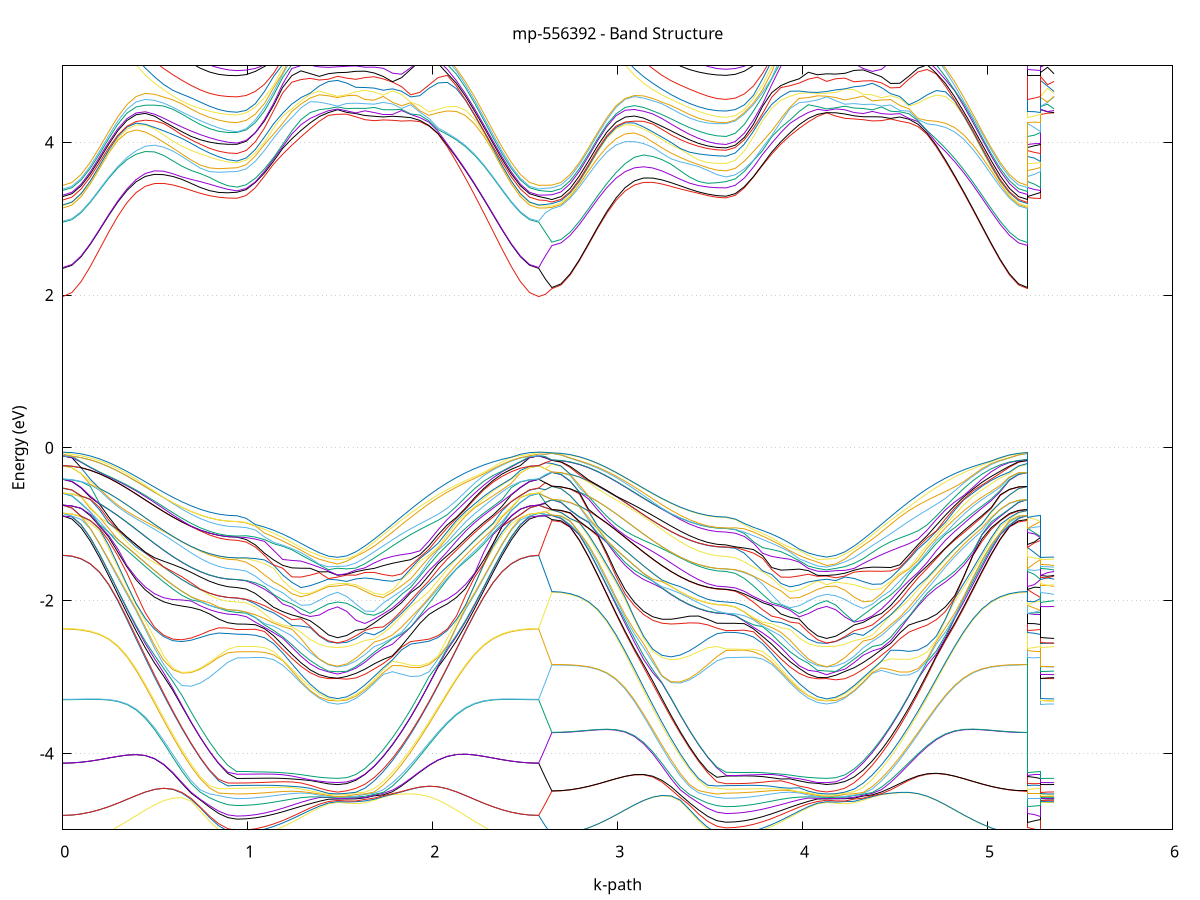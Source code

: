 set title 'mp-556392 - Band Structure'
set xlabel 'k-path'
set ylabel 'Energy (eV)'
set grid y
set yrange [-5:5]
set terminal png size 800,600
set output 'mp-556392_bands_gnuplot.png'
plot '-' using 1:2 with lines notitle, '-' using 1:2 with lines notitle, '-' using 1:2 with lines notitle, '-' using 1:2 with lines notitle, '-' using 1:2 with lines notitle, '-' using 1:2 with lines notitle, '-' using 1:2 with lines notitle, '-' using 1:2 with lines notitle, '-' using 1:2 with lines notitle, '-' using 1:2 with lines notitle, '-' using 1:2 with lines notitle, '-' using 1:2 with lines notitle, '-' using 1:2 with lines notitle, '-' using 1:2 with lines notitle, '-' using 1:2 with lines notitle, '-' using 1:2 with lines notitle, '-' using 1:2 with lines notitle, '-' using 1:2 with lines notitle, '-' using 1:2 with lines notitle, '-' using 1:2 with lines notitle, '-' using 1:2 with lines notitle, '-' using 1:2 with lines notitle, '-' using 1:2 with lines notitle, '-' using 1:2 with lines notitle, '-' using 1:2 with lines notitle, '-' using 1:2 with lines notitle, '-' using 1:2 with lines notitle, '-' using 1:2 with lines notitle, '-' using 1:2 with lines notitle, '-' using 1:2 with lines notitle, '-' using 1:2 with lines notitle, '-' using 1:2 with lines notitle, '-' using 1:2 with lines notitle, '-' using 1:2 with lines notitle, '-' using 1:2 with lines notitle, '-' using 1:2 with lines notitle, '-' using 1:2 with lines notitle, '-' using 1:2 with lines notitle, '-' using 1:2 with lines notitle, '-' using 1:2 with lines notitle, '-' using 1:2 with lines notitle, '-' using 1:2 with lines notitle, '-' using 1:2 with lines notitle, '-' using 1:2 with lines notitle, '-' using 1:2 with lines notitle, '-' using 1:2 with lines notitle, '-' using 1:2 with lines notitle, '-' using 1:2 with lines notitle, '-' using 1:2 with lines notitle, '-' using 1:2 with lines notitle, '-' using 1:2 with lines notitle, '-' using 1:2 with lines notitle, '-' using 1:2 with lines notitle, '-' using 1:2 with lines notitle, '-' using 1:2 with lines notitle, '-' using 1:2 with lines notitle, '-' using 1:2 with lines notitle, '-' using 1:2 with lines notitle, '-' using 1:2 with lines notitle, '-' using 1:2 with lines notitle, '-' using 1:2 with lines notitle, '-' using 1:2 with lines notitle, '-' using 1:2 with lines notitle, '-' using 1:2 with lines notitle, '-' using 1:2 with lines notitle, '-' using 1:2 with lines notitle, '-' using 1:2 with lines notitle, '-' using 1:2 with lines notitle, '-' using 1:2 with lines notitle, '-' using 1:2 with lines notitle, '-' using 1:2 with lines notitle, '-' using 1:2 with lines notitle, '-' using 1:2 with lines notitle, '-' using 1:2 with lines notitle, '-' using 1:2 with lines notitle, '-' using 1:2 with lines notitle, '-' using 1:2 with lines notitle, '-' using 1:2 with lines notitle, '-' using 1:2 with lines notitle, '-' using 1:2 with lines notitle, '-' using 1:2 with lines notitle, '-' using 1:2 with lines notitle, '-' using 1:2 with lines notitle, '-' using 1:2 with lines notitle, '-' using 1:2 with lines notitle, '-' using 1:2 with lines notitle, '-' using 1:2 with lines notitle, '-' using 1:2 with lines notitle, '-' using 1:2 with lines notitle, '-' using 1:2 with lines notitle, '-' using 1:2 with lines notitle, '-' using 1:2 with lines notitle, '-' using 1:2 with lines notitle, '-' using 1:2 with lines notitle, '-' using 1:2 with lines notitle, '-' using 1:2 with lines notitle, '-' using 1:2 with lines notitle, '-' using 1:2 with lines notitle, '-' using 1:2 with lines notitle, '-' using 1:2 with lines notitle, '-' using 1:2 with lines notitle, '-' using 1:2 with lines notitle, '-' using 1:2 with lines notitle, '-' using 1:2 with lines notitle, '-' using 1:2 with lines notitle, '-' using 1:2 with lines notitle, '-' using 1:2 with lines notitle, '-' using 1:2 with lines notitle, '-' using 1:2 with lines notitle, '-' using 1:2 with lines notitle, '-' using 1:2 with lines notitle, '-' using 1:2 with lines notitle, '-' using 1:2 with lines notitle, '-' using 1:2 with lines notitle, '-' using 1:2 with lines notitle, '-' using 1:2 with lines notitle, '-' using 1:2 with lines notitle, '-' using 1:2 with lines notitle, '-' using 1:2 with lines notitle, '-' using 1:2 with lines notitle, '-' using 1:2 with lines notitle, '-' using 1:2 with lines notitle, '-' using 1:2 with lines notitle, '-' using 1:2 with lines notitle, '-' using 1:2 with lines notitle, '-' using 1:2 with lines notitle, '-' using 1:2 with lines notitle, '-' using 1:2 with lines notitle, '-' using 1:2 with lines notitle, '-' using 1:2 with lines notitle, '-' using 1:2 with lines notitle, '-' using 1:2 with lines notitle, '-' using 1:2 with lines notitle, '-' using 1:2 with lines notitle, '-' using 1:2 with lines notitle, '-' using 1:2 with lines notitle, '-' using 1:2 with lines notitle, '-' using 1:2 with lines notitle, '-' using 1:2 with lines notitle, '-' using 1:2 with lines notitle, '-' using 1:2 with lines notitle, '-' using 1:2 with lines notitle, '-' using 1:2 with lines notitle, '-' using 1:2 with lines notitle, '-' using 1:2 with lines notitle, '-' using 1:2 with lines notitle, '-' using 1:2 with lines notitle, '-' using 1:2 with lines notitle, '-' using 1:2 with lines notitle, '-' using 1:2 with lines notitle, '-' using 1:2 with lines notitle, '-' using 1:2 with lines notitle, '-' using 1:2 with lines notitle, '-' using 1:2 with lines notitle, '-' using 1:2 with lines notitle, '-' using 1:2 with lines notitle, '-' using 1:2 with lines notitle, '-' using 1:2 with lines notitle, '-' using 1:2 with lines notitle, '-' using 1:2 with lines notitle, '-' using 1:2 with lines notitle, '-' using 1:2 with lines notitle, '-' using 1:2 with lines notitle, '-' using 1:2 with lines notitle, '-' using 1:2 with lines notitle, '-' using 1:2 with lines notitle, '-' using 1:2 with lines notitle, '-' using 1:2 with lines notitle, '-' using 1:2 with lines notitle, '-' using 1:2 with lines notitle, '-' using 1:2 with lines notitle, '-' using 1:2 with lines notitle, '-' using 1:2 with lines notitle, '-' using 1:2 with lines notitle, '-' using 1:2 with lines notitle, '-' using 1:2 with lines notitle, '-' using 1:2 with lines notitle, '-' using 1:2 with lines notitle, '-' using 1:2 with lines notitle, '-' using 1:2 with lines notitle, '-' using 1:2 with lines notitle, '-' using 1:2 with lines notitle, '-' using 1:2 with lines notitle, '-' using 1:2 with lines notitle, '-' using 1:2 with lines notitle, '-' using 1:2 with lines notitle, '-' using 1:2 with lines notitle, '-' using 1:2 with lines notitle, '-' using 1:2 with lines notitle, '-' using 1:2 with lines notitle, '-' using 1:2 with lines notitle, '-' using 1:2 with lines notitle
0.000000 -13.026100
0.049570 -13.021600
0.099140 -13.008100
0.148710 -12.985700
0.198279 -12.954900
0.247849 -12.916000
0.297419 -12.869700
0.346989 -12.816500
0.396559 -12.757400
0.446129 -12.693400
0.495699 -12.625700
0.545268 -12.555700
0.594838 -12.484800
0.644408 -12.414800
0.693978 -12.347700
0.743548 -12.285700
0.793118 -12.231500
0.842688 -12.188200
0.892258 -12.159700
0.941827 -12.149700
0.941827 -12.149700
0.991260 -12.147100
1.040694 -12.139600
1.090127 -12.127300
1.139560 -12.110500
1.188993 -12.089900
1.238426 -12.066000
1.287859 -12.039700
1.337292 -12.011900
1.386725 -11.983700
1.436159 -11.956600
1.485592 -11.938300
1.485592 -11.938300
1.535025 -11.959000
1.584458 -11.993800
1.633891 -12.036300
1.683324 -12.085600
1.732757 -12.141300
1.782190 -12.202500
1.831623 -12.268500
1.881057 -12.338100
1.930490 -12.409900
1.979923 -12.482800
2.029356 -12.555400
2.078789 -12.626300
2.128222 -12.694400
2.177655 -12.758500
2.227088 -12.817400
2.276522 -12.870400
2.325955 -12.916600
2.375388 -12.955300
2.424821 -12.986000
2.474254 -13.008100
2.523687 -13.021600
2.573120 -13.026100
2.573120 -13.026100
2.608740 -13.023900
2.644361 -13.019100
2.644361 -13.019100
2.693930 -13.014600
2.743500 -13.001100
2.793070 -12.978900
2.842640 -12.948200
2.892210 -12.909400
2.941780 -12.863200
2.991350 -12.810300
3.040919 -12.751500
3.090489 -12.687800
3.140059 -12.620500
3.189629 -12.550800
3.239199 -12.480300
3.288769 -12.410800
3.338339 -12.344200
3.387908 -12.282700
3.437478 -12.229000
3.487048 -12.186300
3.536618 -12.158100
3.586188 -12.148200
3.586188 -12.148200
3.635621 -12.145700
3.685054 -12.138200
3.734487 -12.125900
3.783920 -12.109300
3.833354 -12.088900
3.882787 -12.065200
3.932220 -12.039100
3.981653 -12.011500
4.031086 -11.983500
4.080519 -11.956600
4.129952 -11.938300
4.129952 -11.938300
4.179385 -11.959000
4.228818 -11.993500
4.278252 -12.035500
4.327685 -12.084300
4.377118 -12.139500
4.426551 -12.200200
4.475984 -12.265600
4.525417 -12.334600
4.574850 -12.405900
4.624283 -12.478400
4.673717 -12.550500
4.723150 -12.621000
4.772583 -12.688800
4.822016 -12.752500
4.871449 -12.811300
4.920882 -12.864000
4.970315 -12.910000
5.019748 -12.948500
5.069181 -12.979100
5.118615 -13.001200
5.168048 -13.014600
5.217481 -13.019100
5.217481 -12.148200
5.253101 -12.149100
5.288721 -12.149700
5.288721 -11.938300
5.324341 -11.938300
5.359961 -11.938300
e
0.000000 -12.989600
0.049570 -12.985200
0.099140 -12.971900
0.148710 -12.949900
0.198279 -12.919500
0.247849 -12.881300
0.297419 -12.835600
0.346989 -12.783400
0.396559 -12.725400
0.446129 -12.662700
0.495699 -12.596400
0.545268 -12.527900
0.594838 -12.458800
0.644408 -12.390800
0.693978 -12.325800
0.743548 -12.266000
0.793118 -12.214100
0.842688 -12.172800
0.892258 -12.145800
0.941827 -12.136400
0.941827 -12.136400
0.991260 -12.133900
1.040694 -12.126700
1.090127 -12.114800
1.139560 -12.098800
1.188993 -12.079000
1.238426 -12.056200
1.287859 -12.031200
1.337292 -12.004900
1.386725 -11.978300
1.436159 -11.953200
1.485592 -11.936300
1.485592 -11.936300
1.535025 -11.955200
1.584458 -11.987500
1.633891 -12.027200
1.683324 -12.073900
1.732757 -12.126900
1.782190 -12.185600
1.831623 -12.249000
1.881057 -12.316200
1.930490 -12.385900
1.979923 -12.456800
2.029356 -12.527600
2.078789 -12.596900
2.128222 -12.663600
2.177655 -12.726400
2.227088 -12.784300
2.276522 -12.836400
2.325955 -12.881800
2.375388 -12.919900
2.424821 -12.950100
2.474254 -12.972000
2.523687 -12.985200
2.573120 -12.989600
2.573120 -12.989600
2.608740 -13.004400
2.644361 -13.013800
2.644361 -13.013800
2.693930 -13.009300
2.743500 -12.995800
2.793070 -12.973600
2.842640 -12.942900
2.892210 -12.904100
2.941780 -12.857900
2.991350 -12.805000
3.040919 -12.746200
3.090489 -12.682500
3.140059 -12.615200
3.189629 -12.545500
3.239199 -12.475000
3.288769 -12.405500
3.338339 -12.338900
3.387908 -12.277400
3.437478 -12.223700
3.487048 -12.180900
3.536618 -12.152700
3.586188 -12.142800
3.586188 -12.142800
3.635621 -12.140300
3.685054 -12.132800
3.734487 -12.120600
3.783920 -12.104100
3.833354 -12.083700
3.882787 -12.060100
3.932220 -12.034200
3.981653 -12.006800
4.031086 -11.979300
4.080519 -11.953300
4.129952 -11.936300
4.129952 -11.936300
4.179385 -11.955500
4.228818 -11.989100
4.278252 -12.030700
4.327685 -12.079300
4.377118 -12.134300
4.426551 -12.195000
4.475984 -12.260300
4.525417 -12.329300
4.574850 -12.400600
4.624283 -12.473000
4.673717 -12.545200
4.723150 -12.615700
4.772583 -12.683500
4.822016 -12.747200
4.871449 -12.806000
4.920882 -12.858700
4.970315 -12.904700
5.019748 -12.943300
5.069181 -12.973800
5.118615 -12.995900
5.168048 -13.009300
5.217481 -13.013800
5.217481 -12.142800
5.253101 -12.140300
5.288721 -12.136400
5.288721 -11.936300
5.324341 -11.936300
5.359961 -11.936300
e
0.000000 -12.987100
0.049570 -12.982600
0.099140 -12.969300
0.148710 -12.947300
0.198279 -12.916900
0.247849 -12.878600
0.297419 -12.833000
0.346989 -12.780700
0.396559 -12.722700
0.446129 -12.660000
0.495699 -12.593600
0.545268 -12.525100
0.594838 -12.456000
0.644408 -12.387900
0.693978 -12.322800
0.743548 -12.263000
0.793118 -12.210800
0.842688 -12.169400
0.892258 -12.142300
0.941827 -12.132700
0.941827 -12.132700
0.991260 -12.130300
1.040694 -12.123000
1.090127 -12.111200
1.139560 -12.095100
1.188993 -12.075300
1.238426 -12.052400
1.287859 -12.027200
1.337292 -12.000700
1.386725 -11.973800
1.436159 -11.948100
1.485592 -11.930500
1.485592 -11.930500
1.535025 -11.950300
1.584458 -11.983300
1.633891 -12.023500
1.683324 -12.070400
1.732757 -12.123600
1.782190 -12.182400
1.831623 -12.246000
1.881057 -12.313300
1.930490 -12.383100
1.979923 -12.454000
2.029356 -12.524800
2.078789 -12.594200
2.128222 -12.660900
2.177655 -12.723700
2.227088 -12.781700
2.276522 -12.833800
2.325955 -12.879200
2.375388 -12.917300
2.424821 -12.947500
2.474254 -12.969400
2.523687 -12.982600
2.573120 -12.987100
2.573120 -12.987100
2.608740 -12.967800
2.644361 -12.945400
2.644361 -12.945400
2.693930 -12.941000
2.743500 -12.928000
2.793070 -12.906400
2.842640 -12.876600
2.892210 -12.839100
2.941780 -12.794400
2.991350 -12.743300
3.040919 -12.686700
3.090489 -12.625500
3.140059 -12.561000
3.189629 -12.494600
3.239199 -12.427700
3.288769 -12.362100
3.338339 -12.299700
3.387908 -12.242600
3.437478 -12.193300
3.487048 -12.154500
3.536618 -12.129300
3.586188 -12.120600
3.586188 -12.120600
3.635621 -12.118200
3.685054 -12.111300
3.734487 -12.100000
3.783920 -12.084800
3.833354 -12.066000
3.882787 -12.044500
3.932220 -12.020900
3.981653 -11.996100
4.031086 -11.971200
4.080519 -11.947200
4.129952 -11.930500
4.129952 -11.930500
4.179385 -11.949200
4.228818 -11.979500
4.278252 -12.016400
4.327685 -12.060000
4.377118 -12.109800
4.426551 -12.165400
4.475984 -12.225800
4.525417 -12.290200
4.574850 -12.357200
4.624283 -12.425600
4.673717 -12.494200
4.723150 -12.561500
4.772583 -12.626400
4.822016 -12.687700
4.871449 -12.744200
4.920882 -12.795200
4.970315 -12.839700
5.019748 -12.877000
5.069181 -12.906600
5.118615 -12.928100
5.168048 -12.941100
5.217481 -12.945400
5.217481 -12.120600
5.253101 -12.127000
5.288721 -12.132700
5.288721 -11.930500
5.324341 -11.930500
5.359961 -11.930500
e
0.000000 -12.882200
0.049570 -12.877900
0.099140 -12.865200
0.148710 -12.844200
0.198279 -12.815200
0.247849 -12.778700
0.297419 -12.735400
0.346989 -12.685900
0.396559 -12.631100
0.446129 -12.572100
0.495699 -12.510000
0.545268 -12.446400
0.594838 -12.382600
0.644408 -12.320300
0.693978 -12.261500
0.743548 -12.208200
0.793118 -12.162500
0.842688 -12.127000
0.892258 -12.104200
0.941827 -12.096300
0.941827 -12.096300
0.991260 -12.094100
1.040694 -12.087700
1.090127 -12.077400
1.139560 -12.063400
1.188993 -12.046300
1.238426 -12.026700
1.287859 -12.005600
1.337292 -11.983800
1.386725 -11.962300
1.436159 -11.942500
1.485592 -11.929100
1.485592 -11.929100
1.535025 -11.943800
1.584458 -11.968800
1.633891 -12.000800
1.683324 -12.039500
1.732757 -12.084600
1.782190 -12.135600
1.831623 -12.191800
1.881057 -12.252100
1.930490 -12.315400
1.979923 -12.380500
2.029356 -12.445900
2.078789 -12.510500
2.128222 -12.572900
2.177655 -12.632000
2.227088 -12.686700
2.276522 -12.736100
2.325955 -12.779300
2.375388 -12.815600
2.424821 -12.844400
2.474254 -12.865300
2.523687 -12.877900
2.573120 -12.882200
2.573120 -12.882200
2.608740 -12.913800
2.644361 -12.940300
2.644361 -12.940300
2.693930 -12.935900
2.743500 -12.922800
2.793070 -12.901200
2.842640 -12.871500
2.892210 -12.833900
2.941780 -12.789200
2.991350 -12.738100
3.040919 -12.681400
3.090489 -12.620200
3.140059 -12.555700
3.189629 -12.489200
3.239199 -12.422400
3.288769 -12.356700
3.338339 -12.294300
3.387908 -12.237300
3.437478 -12.187900
3.487048 -12.149000
3.536618 -12.123700
3.586188 -12.114900
3.586188 -12.114900
3.635621 -12.112600
3.685054 -12.105700
3.734487 -12.094500
3.783920 -12.079400
3.833354 -12.060800
3.882787 -12.039500
3.932220 -12.016200
3.981653 -11.991800
4.031086 -11.967400
4.080519 -11.944500
4.129952 -11.929100
4.129952 -11.929100
4.179385 -11.946200
4.228818 -11.975400
4.278252 -12.011900
4.327685 -12.055100
4.377118 -12.104800
4.426551 -12.160200
4.475984 -12.220600
4.525417 -12.284900
4.574850 -12.351900
4.624283 -12.420300
4.673717 -12.488900
4.723150 -12.556200
4.772583 -12.621100
4.822016 -12.682400
4.871449 -12.739000
4.920882 -12.790000
4.970315 -12.834500
5.019748 -12.871800
5.069181 -12.901400
5.118615 -12.922900
5.168048 -12.935900
5.217481 -12.940300
5.217481 -12.114900
5.253101 -12.106900
5.288721 -12.096300
5.288721 -11.929100
5.324341 -11.929100
5.359961 -11.929100
e
0.000000 -12.880100
0.049570 -12.875800
0.099140 -12.863100
0.148710 -12.842100
0.198279 -12.813100
0.247849 -12.776600
0.297419 -12.733300
0.346989 -12.683700
0.396559 -12.628900
0.446129 -12.569900
0.495699 -12.507900
0.545268 -12.444200
0.594838 -12.380400
0.644408 -12.318200
0.693978 -12.259400
0.743548 -12.206000
0.793118 -12.160400
0.842688 -12.124800
0.892258 -12.102000
0.941827 -12.094100
0.941827 -12.094100
0.991260 -12.092000
1.040694 -12.085600
1.090127 -12.075200
1.139560 -12.061200
1.188993 -12.044100
1.238426 -12.024600
1.287859 -12.003400
1.337292 -11.981500
1.386725 -11.959900
1.436159 -11.940000
1.485592 -11.928600
1.485592 -11.928600
1.535025 -11.941200
1.584458 -11.966400
1.633891 -11.998400
1.683324 -12.037200
1.732757 -12.082400
1.782190 -12.133400
1.831623 -12.189600
1.881057 -12.250000
1.930490 -12.313300
1.979923 -12.378300
2.029356 -12.443800
2.078789 -12.508300
2.128222 -12.570800
2.177655 -12.629900
2.227088 -12.684600
2.276522 -12.734000
2.325955 -12.777200
2.375388 -12.813500
2.424821 -12.842300
2.474254 -12.863200
2.523687 -12.875800
2.573120 -12.880100
2.573120 -12.880100
2.608740 -12.844900
2.644361 -12.807600
2.644361 -12.807600
2.693930 -12.803500
2.743500 -12.791200
2.793070 -12.770900
2.842640 -12.743000
2.892210 -12.707900
2.941780 -12.666200
2.991350 -12.618700
3.040919 -12.566300
3.090489 -12.510000
3.140059 -12.451100
3.189629 -12.390900
3.239199 -12.330900
3.288769 -12.272900
3.338339 -12.218500
3.387908 -12.169700
3.437478 -12.128400
3.487048 -12.096800
3.536618 -12.076900
3.586188 -12.070100
3.586188 -12.070100
3.635621 -12.068100
3.685054 -12.062300
3.734487 -12.053000
3.783920 -12.040400
3.833354 -12.025200
3.882787 -12.008000
3.932220 -11.989600
3.981653 -11.971000
4.031086 -11.953100
4.080519 -11.937200
4.129952 -11.928600
4.129952 -11.928600
4.179385 -11.937900
4.228818 -11.957800
4.278252 -11.984400
4.327685 -12.017600
4.377118 -12.057200
4.426551 -12.102900
4.475984 -12.153900
4.525417 -12.209300
4.574850 -12.268000
4.624283 -12.328800
4.673717 -12.390300
4.723150 -12.451400
4.772583 -12.510800
4.822016 -12.567100
4.871449 -12.619500
4.920882 -12.666900
4.970315 -12.708400
5.019748 -12.743300
5.069181 -12.771100
5.118615 -12.791200
5.168048 -12.803500
5.217481 -12.807600
5.217481 -12.070100
5.253101 -12.082300
5.288721 -12.094100
5.288721 -11.928600
5.324341 -11.928600
5.359961 -11.928600
e
0.000000 -12.720100
0.049570 -12.716100
0.099140 -12.704400
0.148710 -12.685000
0.198279 -12.658300
0.247849 -12.624800
0.297419 -12.585100
0.346989 -12.540000
0.396559 -12.490500
0.446129 -12.437500
0.495699 -12.382300
0.545268 -12.326200
0.594838 -12.270800
0.644408 -12.217600
0.693978 -12.168400
0.743548 -12.124900
0.793118 -12.088700
0.842688 -12.061500
0.892258 -12.044700
0.941827 -12.039000
0.941827 -12.039000
0.991260 -12.037300
1.040694 -12.032300
1.090127 -12.024100
1.139560 -12.013300
1.188993 -12.000300
1.238426 -11.985800
1.287859 -11.970700
1.337292 -11.955900
1.386725 -11.942500
1.436159 -11.931700
1.485592 -11.926400
1.485592 -11.926400
1.535025 -11.931900
1.584458 -11.945400
1.633891 -11.965600
1.683324 -11.992300
1.732757 -12.025600
1.782190 -12.065000
1.831623 -12.109900
1.881057 -12.159500
1.930490 -12.212800
1.979923 -12.268600
2.029356 -12.325600
2.078789 -12.382500
2.128222 -12.438200
2.177655 -12.491300
2.227088 -12.540800
2.276522 -12.585800
2.325955 -12.625300
2.375388 -12.658600
2.424821 -12.685200
2.474254 -12.704400
2.523687 -12.716100
2.573120 -12.720100
2.573120 -12.720100
2.608740 -12.763000
2.644361 -12.803100
2.644361 -12.803100
2.693930 -12.799000
2.743500 -12.786700
2.793070 -12.766400
2.842640 -12.738500
2.892210 -12.703300
2.941780 -12.661700
2.991350 -12.614100
3.040919 -12.561700
3.090489 -12.505400
3.140059 -12.446500
3.189629 -12.386400
3.239199 -12.326400
3.288769 -12.268400
3.338339 -12.214100
3.387908 -12.165400
3.437478 -12.124300
3.487048 -12.092800
3.536618 -12.072900
3.586188 -12.066100
3.586188 -12.066100
3.635621 -12.064200
3.685054 -12.058500
3.734487 -12.049200
3.783920 -12.036700
3.833354 -12.021500
3.882787 -12.004400
3.932220 -11.986100
3.981653 -11.967600
4.031086 -11.949900
4.080519 -11.934500
4.129952 -11.926400
4.129952 -11.926400
4.179385 -11.935100
4.228818 -11.954400
4.278252 -11.980600
4.327685 -12.013600
4.377118 -12.053100
4.426551 -12.098600
4.475984 -12.149500
4.525417 -12.204900
4.574850 -12.263500
4.624283 -12.324200
4.673717 -12.385800
4.723150 -12.446900
4.772583 -12.506200
4.822016 -12.562600
4.871449 -12.615000
4.920882 -12.662300
4.970315 -12.703900
5.019748 -12.738800
5.069181 -12.766600
5.118615 -12.786800
5.168048 -12.799000
5.217481 -12.803100
5.217481 -12.066100
5.253101 -12.053000
5.288721 -12.039000
5.288721 -11.926400
5.324341 -11.926400
5.359961 -11.926400
e
0.000000 -12.716300
0.049570 -12.712300
0.099140 -12.700500
0.148710 -12.681100
0.198279 -12.654400
0.247849 -12.620900
0.297419 -12.581200
0.346989 -12.536100
0.396559 -12.486500
0.446129 -12.433500
0.495699 -12.378300
0.545268 -12.322200
0.594838 -12.266800
0.644408 -12.213700
0.693978 -12.164500
0.743548 -12.121100
0.793118 -12.085000
0.842688 -12.058000
0.892258 -12.041300
0.941827 -12.035600
0.941827 -12.035600
0.991260 -12.033900
1.040694 -12.028900
1.090127 -12.020800
1.139560 -12.010000
1.188993 -11.997000
1.238426 -11.982600
1.287859 -11.967500
1.337292 -11.952600
1.386725 -11.938800
1.436159 -11.927300
1.485592 -11.922700
1.485592 -11.922700
1.535025 -11.927400
1.584458 -11.941400
1.633891 -11.961600
1.683324 -11.988400
1.732757 -12.021600
1.782190 -12.061000
1.831623 -12.105900
1.881057 -12.155500
1.930490 -12.208800
1.979923 -12.264600
2.029356 -12.321600
2.078789 -12.378500
2.128222 -12.434200
2.177655 -12.487300
2.227088 -12.536900
2.276522 -12.581900
2.325955 -12.621400
2.375388 -12.654800
2.424821 -12.681300
2.474254 -12.700600
2.523687 -12.712300
2.573120 -12.716300
2.573120 -12.716300
2.608740 -12.671400
2.644361 -12.624800
2.644361 -12.624800
2.693930 -12.621000
2.743500 -12.609800
2.793070 -12.591500
2.842640 -12.566200
2.892210 -12.534600
2.941780 -12.497200
2.991350 -12.454800
3.040919 -12.408500
3.090489 -12.359100
3.140059 -12.308100
3.189629 -12.256600
3.239199 -12.206300
3.288769 -12.158500
3.338339 -12.114900
3.387908 -12.077000
3.437478 -12.046200
3.487048 -12.023700
3.536618 -12.010100
3.586188 -12.005600
3.586188 -12.005600
3.635621 -12.004100
3.685054 -11.999900
3.734487 -11.993100
3.783920 -11.984100
3.833354 -11.973500
3.882787 -11.962000
3.932220 -11.950400
3.981653 -11.939600
4.031086 -11.930500
4.080519 -11.924100
4.129952 -11.922700
4.129952 -11.922700
4.179385 -11.924000
4.228818 -11.931800
4.278252 -11.945500
4.327685 -11.965500
4.377118 -11.992000
4.426551 -12.024700
4.475984 -12.063100
4.525417 -12.106500
4.574850 -12.153800
4.624283 -12.204000
4.673717 -12.255900
4.723150 -12.308200
4.772583 -12.359700
4.822016 -12.409200
4.871449 -12.455600
4.920882 -12.497800
4.970315 -12.535000
5.019748 -12.566500
5.069181 -12.591600
5.118615 -12.609900
5.168048 -12.621000
5.217481 -12.624800
5.217481 -12.005600
5.253101 -12.021000
5.288721 -12.035600
5.288721 -11.922700
5.324341 -11.922700
5.359961 -11.922700
e
0.000000 -12.526400
0.049570 -12.522900
0.099140 -12.512400
0.148710 -12.495100
0.198279 -12.471400
0.247849 -12.441800
0.297419 -12.406900
0.346989 -12.367500
0.396559 -12.324600
0.446129 -12.279300
0.495699 -12.232700
0.545268 -12.186200
0.594838 -12.141200
0.644408 -12.099100
0.693978 -12.061400
0.743548 -12.029300
0.793118 -12.004000
0.842688 -11.986000
0.892258 -11.975500
0.941827 -11.972100
0.941827 -11.972100
0.991260 -11.971000
1.040694 -11.967600
1.090127 -11.962100
1.139560 -11.955100
1.188993 -11.947100
1.238426 -11.938600
1.287859 -11.930700
1.337292 -11.924000
1.386725 -11.919600
1.436159 -11.918200
1.485592 -11.920900
1.485592 -11.920900
1.535025 -11.917700
1.584458 -11.919300
1.633891 -11.926500
1.683324 -11.939700
1.732757 -11.959300
1.782190 -11.985000
1.831623 -12.016700
1.881057 -12.053500
1.930490 -12.094600
1.979923 -12.138900
2.029356 -12.185400
2.078789 -12.232800
2.128222 -12.279800
2.177655 -12.325300
2.227088 -12.368200
2.276522 -12.407500
2.325955 -12.442200
2.375388 -12.471700
2.424821 -12.495300
2.474254 -12.512500
2.523687 -12.522900
2.573120 -12.526400
2.573120 -12.526400
2.608740 -12.574000
2.644361 -12.621600
2.644361 -12.621600
2.693930 -12.617800
2.743500 -12.606700
2.793070 -12.588300
2.842640 -12.563000
2.892210 -12.531300
2.941780 -12.493900
2.991350 -12.451600
3.040919 -12.405200
3.090489 -12.355900
3.140059 -12.304800
3.189629 -12.253400
3.239199 -12.203100
3.288769 -12.155400
3.338339 -12.111900
3.387908 -12.074200
3.437478 -12.043600
3.487048 -12.021300
3.536618 -12.007900
3.586188 -12.003400
3.586188 -12.003400
3.635621 -12.002000
3.685054 -11.997800
3.734487 -11.991000
3.783920 -11.982100
3.833354 -11.971500
3.882787 -11.960000
3.932220 -11.948400
3.981653 -11.937600
4.031086 -11.928600
4.080519 -11.922300
4.129952 -11.920900
4.129952 -11.920900
4.179385 -11.921900
4.228818 -11.929300
4.278252 -11.942800
4.327685 -11.962700
4.377118 -11.989100
4.426551 -12.021700
4.475984 -12.060000
4.525417 -12.103300
4.574850 -12.150600
4.624283 -12.200800
4.673717 -12.252700
4.723150 -12.305000
4.772583 -12.356500
4.822016 -12.405900
4.871449 -12.452300
4.920882 -12.494600
4.970315 -12.531800
5.019748 -12.563300
5.069181 -12.588400
5.118615 -12.606700
5.168048 -12.617800
5.217481 -12.621600
5.217481 -12.003400
5.253101 -11.987800
5.288721 -11.972100
5.288721 -11.920900
5.324341 -11.920900
5.359961 -11.920900
e
0.000000 -12.522600
0.049570 -12.519100
0.099140 -12.508600
0.148710 -12.491300
0.198279 -12.467600
0.247849 -12.438000
0.297419 -12.403100
0.346989 -12.363700
0.396559 -12.320800
0.446129 -12.275500
0.495699 -12.228900
0.545268 -12.182500
0.594838 -12.137600
0.644408 -12.095600
0.693978 -12.058100
0.743548 -12.026200
0.793118 -12.001200
0.842688 -11.983600
0.892258 -11.973500
0.941827 -11.970200
0.941827 -11.970200
0.991260 -11.969000
1.040694 -11.965600
1.090127 -11.960200
1.139560 -11.953200
1.188993 -11.945200
1.238426 -11.936800
1.287859 -11.928800
1.337292 -11.922300
1.386725 -11.918100
1.436159 -11.917600
1.485592 -11.919200
1.485592 -11.919200
1.535025 -11.916900
1.584458 -11.917400
1.633891 -11.924000
1.683324 -11.936900
1.732757 -11.956200
1.782190 -11.981800
1.831623 -12.013300
1.881057 -12.049900
1.930490 -12.091000
1.979923 -12.135300
2.029356 -12.181700
2.078789 -12.229000
2.128222 -12.276000
2.177655 -12.321500
2.227088 -12.364400
2.276522 -12.403700
2.325955 -12.438400
2.375388 -12.467900
2.424821 -12.491500
2.474254 -12.508700
2.523687 -12.519100
2.573120 -12.522600
2.573120 -12.522600
2.608740 -12.475400
2.644361 -12.429500
2.644361 -12.429500
2.693930 -12.426200
2.743500 -12.416400
2.793070 -12.400300
2.842640 -12.378200
2.892210 -12.350700
2.941780 -12.318400
2.991350 -12.282100
3.040919 -12.242800
3.090489 -12.201600
3.140059 -12.159600
3.189629 -12.118100
3.239199 -12.078500
3.288769 -12.042100
3.338339 -12.010200
3.387908 -11.983900
3.437478 -11.963900
3.487048 -11.950300
3.536618 -11.942700
3.586188 -11.940400
3.586188 -11.940400
3.635621 -11.939500
3.685054 -11.936900
3.734487 -11.932900
3.783920 -11.927800
3.833354 -11.922300
3.882787 -11.916900
3.932220 -11.912500
3.981653 -11.910100
4.031086 -11.910400
4.080519 -11.914500
4.129952 -11.919200
4.129952 -11.919200
4.179385 -11.913900
4.228818 -11.909000
4.278252 -11.909600
4.327685 -11.916100
4.377118 -11.928900
4.426551 -11.947800
4.475984 -11.972700
4.525417 -12.003000
4.574850 -12.037800
4.624283 -12.076300
4.673717 -12.117300
4.723150 -12.159600
4.772583 -12.202000
4.822016 -12.243400
4.871449 -12.282700
4.920882 -12.318900
4.970315 -12.351100
5.019748 -12.378500
5.069181 -12.400400
5.118615 -12.416400
5.168048 -12.426200
5.217481 -12.429500
5.217481 -11.940400
5.253101 -11.954800
5.288721 -11.970200
5.288721 -11.919200
5.324341 -11.919200
5.359961 -11.919200
e
0.000000 -12.337300
0.049570 -12.334200
0.099140 -12.325100
0.148710 -12.310100
0.198279 -12.289600
0.247849 -12.264200
0.297419 -12.234500
0.346989 -12.201200
0.396559 -12.165400
0.446129 -12.128100
0.495699 -12.090500
0.545268 -12.053800
0.594838 -12.019300
0.644408 -11.988400
0.693978 -11.962000
0.743548 -11.941000
0.793118 -11.925900
0.842688 -11.916400
0.892258 -11.911500
0.941827 -11.910100
0.941827 -11.910100
0.991260 -11.909500
1.040694 -11.907700
1.090127 -11.904900
1.139560 -11.901700
1.188993 -11.898400
1.238426 -11.895800
1.287859 -11.894600
1.337292 -11.895800
1.386725 -11.900300
1.436159 -11.909200
1.485592 -11.918400
1.485592 -11.918400
1.535025 -11.908300
1.584458 -11.897600
1.633891 -11.892600
1.683324 -11.893100
1.732757 -11.899800
1.782190 -11.912500
1.831623 -11.931200
1.881057 -11.955400
1.930490 -11.984300
1.979923 -12.017200
2.029356 -12.052900
2.078789 -12.090400
2.128222 -12.128400
2.177655 -12.165900
2.227088 -12.201700
2.276522 -12.234900
2.325955 -12.264600
2.375388 -12.289900
2.424821 -12.310300
2.474254 -12.325200
2.523687 -12.334300
2.573120 -12.337300
2.573120 -12.337300
2.608740 -12.380500
2.644361 -12.424700
2.644361 -12.424700
2.693930 -12.421400
2.743500 -12.411600
2.793070 -12.395500
2.842640 -12.373400
2.892210 -12.345900
2.941780 -12.313600
2.991350 -12.277300
3.040919 -12.238000
3.090489 -12.196800
3.140059 -12.154800
3.189629 -12.113300
3.239199 -12.073800
3.288769 -12.037500
3.338339 -12.005800
3.387908 -11.979800
3.437478 -11.960100
3.487048 -11.946900
3.536618 -11.939800
3.586188 -11.937600
3.586188 -11.937600
3.635621 -11.936700
3.685054 -11.934100
3.734487 -11.930000
3.783920 -11.924900
3.833354 -11.919300
3.882787 -11.913900
3.932220 -11.909400
3.981653 -11.906800
4.031086 -11.906900
4.080519 -11.911000
4.129952 -11.918400
4.129952 -11.918400
4.179385 -11.910000
4.228818 -11.904900
4.278252 -11.905400
4.327685 -11.911900
4.377118 -11.924500
4.426551 -11.943400
4.475984 -11.968200
4.525417 -11.998300
4.574850 -12.033100
4.624283 -12.071500
4.673717 -12.112500
4.723150 -12.154700
4.772583 -12.197200
4.822016 -12.238600
4.871449 -12.277900
4.920882 -12.314100
4.970315 -12.346300
5.019748 -12.373700
5.069181 -12.395600
5.118615 -12.411700
5.168048 -12.421500
5.217481 -12.424700
5.217481 -11.937600
5.253101 -11.923800
5.288721 -11.910100
5.288721 -11.918400
5.324341 -11.918400
5.359961 -11.918400
e
0.000000 -12.335500
0.049570 -12.332400
0.099140 -12.323300
0.148710 -12.308300
0.198279 -12.287900
0.247849 -12.262400
0.297419 -12.232700
0.346989 -12.199400
0.396559 -12.163600
0.446129 -12.126300
0.495699 -12.088700
0.545268 -12.052100
0.594838 -12.017700
0.644408 -11.986700
0.693978 -11.960400
0.743548 -11.939600
0.793118 -11.924600
0.842688 -11.915300
0.892258 -11.910600
0.941827 -11.909200
0.941827 -11.909200
0.991260 -11.908600
1.040694 -11.906800
1.090127 -11.904000
1.139560 -11.900800
1.188993 -11.897500
1.238426 -11.894900
1.287859 -11.893900
1.337292 -11.895100
1.386725 -11.899600
1.436159 -11.907500
1.485592 -11.915500
1.485592 -11.915500
1.535025 -11.906700
1.584458 -11.897000
1.633891 -11.891600
1.683324 -11.892000
1.732757 -11.898400
1.782190 -11.911000
1.831623 -11.929600
1.881057 -11.953700
1.930490 -11.982700
1.979923 -12.015500
2.029356 -12.051200
2.078789 -12.088600
2.128222 -12.126600
2.177655 -12.164100
2.227088 -12.200000
2.276522 -12.233100
2.325955 -12.262800
2.375388 -12.288100
2.424821 -12.308500
2.474254 -12.323400
2.523687 -12.332500
2.573120 -12.335500
2.573120 -12.335500
2.608740 -12.295400
2.644361 -12.260700
2.644361 -12.260700
2.693930 -12.257900
2.743500 -12.249400
2.793070 -12.235400
2.842640 -12.216400
2.892210 -12.192800
2.941780 -12.165400
2.991350 -12.134800
3.040919 -12.102100
3.090489 -12.068400
3.140059 -12.034600
3.189629 -12.002200
3.239199 -11.972200
3.288769 -11.945900
3.338339 -11.924200
3.387908 -11.907700
3.437478 -11.896600
3.487048 -11.890300
3.536618 -11.887500
3.586188 -11.886800
3.586188 -11.886800
3.635621 -11.886400
3.685054 -11.885300
3.734487 -11.883700
3.783920 -11.882000
3.833354 -11.880800
3.882787 -11.880600
3.932220 -11.882400
3.981653 -11.886900
4.031086 -11.894800
4.080519 -11.906500
4.129952 -11.915500
4.129952 -11.915500
4.179385 -11.905700
4.228818 -11.891700
4.278252 -11.881800
4.327685 -11.877300
4.377118 -11.878600
4.426551 -11.886000
4.475984 -11.899400
4.525417 -11.918300
4.574850 -11.942200
4.624283 -11.970200
4.673717 -12.001300
4.723150 -12.034500
4.772583 -12.068600
4.822016 -12.102600
4.871449 -12.135300
4.920882 -12.165800
4.970315 -12.193200
5.019748 -12.216600
5.069181 -12.235500
5.118615 -12.249400
5.168048 -12.257900
5.217481 -12.260700
5.217481 -11.886800
5.253101 -11.896700
5.288721 -11.909200
5.288721 -11.915500
5.324341 -11.915500
5.359961 -11.915500
e
0.000000 -12.198000
0.049570 -12.195300
0.099140 -12.187300
0.148710 -12.174200
0.198279 -12.156400
0.247849 -12.134300
0.297419 -12.108700
0.346989 -12.080300
0.396559 -12.050100
0.446129 -12.019200
0.495699 -11.988500
0.545268 -11.959400
0.594838 -11.933000
0.644408 -11.910300
0.693978 -11.892300
0.743548 -11.879300
0.793118 -11.871400
0.842688 -11.867600
0.892258 -11.866500
0.941827 -11.866400
0.941827 -11.866400
0.991260 -11.866200
1.040694 -11.865500
1.090127 -11.864700
1.139560 -11.864100
1.188993 -11.864300
1.238426 -11.866000
1.287859 -11.869800
1.337292 -11.876800
1.386725 -11.887700
1.436159 -11.902800
1.485592 -11.915400
1.485592 -11.915400
1.535025 -11.901900
1.584458 -11.884000
1.633891 -11.870200
1.683324 -11.861800
1.732757 -11.859300
1.782190 -11.862700
1.831623 -11.872000
1.881057 -11.886900
1.930490 -11.906800
1.979923 -11.931000
2.029356 -11.958500
2.078789 -11.988300
2.128222 -12.019400
2.177655 -12.050500
2.227088 -12.080800
2.276522 -12.109100
2.325955 -12.134600
2.375388 -12.156600
2.424821 -12.174300
2.474254 -12.187400
2.523687 -12.195300
2.573120 -12.198000
2.573120 -12.198000
2.608740 -12.225000
2.644361 -12.255200
2.644361 -12.255200
2.693930 -12.252400
2.743500 -12.243900
2.793070 -12.229900
2.842640 -12.210900
2.892210 -12.187300
2.941780 -12.159900
2.991350 -12.129400
3.040919 -12.096700
3.090489 -12.062900
3.140059 -12.029200
3.189629 -11.996800
3.239199 -11.967000
3.288769 -11.940700
3.338339 -11.919200
3.387908 -11.902900
3.437478 -11.892000
3.487048 -11.886000
3.536618 -11.883400
3.586188 -11.882900
3.586188 -11.882900
3.635621 -11.882400
3.685054 -11.881300
3.734487 -11.879600
3.783920 -11.877800
3.833354 -11.876500
3.882787 -11.876200
3.932220 -11.877800
3.981653 -11.882100
4.031086 -11.890100
4.080519 -11.903000
4.129952 -11.915400
4.129952 -11.915400
4.179385 -11.902100
4.228818 -11.886700
4.278252 -11.876700
4.327685 -11.872200
4.377118 -11.873500
4.426551 -11.880900
4.475984 -11.894200
4.525417 -11.913100
4.574850 -11.936900
4.624283 -11.964800
4.673717 -11.995900
4.723150 -12.029100
4.772583 -12.063200
4.822016 -12.097100
4.871449 -12.129800
4.920882 -12.160300
4.970315 -12.187700
5.019748 -12.211100
5.069181 -12.230000
5.118615 -12.243900
5.168048 -12.252400
5.217481 -12.255200
5.217481 -11.882900
5.253101 -11.874500
5.288721 -11.866400
5.288721 -11.915400
5.324341 -11.915400
5.359961 -11.915400
e
0.000000 -12.196600
0.049570 -12.193900
0.099140 -12.185900
0.148710 -12.172800
0.198279 -12.154900
0.247849 -12.132900
0.297419 -12.107300
0.346989 -12.078900
0.396559 -12.048800
0.446129 -12.017800
0.495699 -11.987200
0.545268 -11.958200
0.594838 -11.931800
0.644408 -11.909200
0.693978 -11.891200
0.743548 -11.878400
0.793118 -11.870500
0.842688 -11.866900
0.892258 -11.865800
0.941827 -11.865700
0.941827 -11.865700
0.991260 -11.865500
1.040694 -11.864900
1.090127 -11.864100
1.139560 -11.863600
1.188993 -11.863900
1.238426 -11.865600
1.287859 -11.869400
1.337292 -11.876000
1.386725 -11.886100
1.436159 -11.899500
1.485592 -11.910600
1.485592 -11.910600
1.535025 -11.898600
1.584458 -11.882600
1.633891 -11.869700
1.683324 -11.861500
1.732757 -11.858700
1.782190 -11.861900
1.831623 -11.871100
1.881057 -11.885900
1.930490 -11.905700
1.979923 -11.929800
2.029356 -11.957300
2.078789 -11.987000
2.128222 -12.018000
2.177655 -12.049200
2.227088 -12.079400
2.276522 -12.107700
2.325955 -12.133200
2.375388 -12.155100
2.424821 -12.172900
2.474254 -12.185900
2.523687 -12.193900
2.573120 -12.196600
2.573120 -12.196600
2.608740 -12.175200
2.644361 -12.161400
2.644361 -12.161400
2.693930 -12.158800
2.743500 -12.151100
2.793070 -12.138600
2.842640 -12.121500
2.892210 -12.100400
2.941780 -12.076000
2.991350 -12.049100
3.040919 -12.020500
3.090489 -11.991300
3.140059 -11.962700
3.189629 -11.935800
3.239199 -11.911600
3.288769 -11.891200
3.338339 -11.875500
3.387908 -11.864700
3.437478 -11.858700
3.487048 -11.856400
3.536618 -11.856300
3.586188 -11.856500
3.586188 -11.856500
3.635621 -11.856400
3.685054 -11.856000
3.734487 -11.855800
3.783920 -11.856000
3.833354 -11.857200
3.882787 -11.859900
3.932220 -11.865000
3.981653 -11.873200
4.031086 -11.884900
4.080519 -11.899500
4.129952 -11.910600
4.129952 -11.910600
4.179385 -11.898600
4.228818 -11.881200
4.278252 -11.866100
4.327685 -11.855600
4.377118 -11.850600
4.426551 -11.851500
4.475984 -11.858200
4.525417 -11.870500
4.574850 -11.887900
4.624283 -11.909700
4.673717 -11.934900
4.723150 -11.962500
4.772583 -11.991500
4.822016 -12.020900
4.871449 -12.049500
4.920882 -12.076400
4.970315 -12.100700
5.019748 -12.121700
5.069181 -12.138700
5.118615 -12.151200
5.168048 -12.158900
5.217481 -12.161400
5.217481 -11.856500
5.253101 -11.859600
5.288721 -11.865700
5.288721 -11.910600
5.324341 -11.910600
5.359961 -11.910600
e
0.000000 -12.145300
0.049570 -12.142800
0.099140 -12.135200
0.148710 -12.122800
0.198279 -12.106000
0.247849 -12.085200
0.297419 -12.061200
0.346989 -12.034800
0.396559 -12.006800
0.446129 -11.978200
0.495699 -11.950300
0.545268 -11.924000
0.594838 -11.900600
0.644408 -11.881000
0.693978 -11.866000
0.743548 -11.855900
0.793118 -11.850500
0.842688 -11.848700
0.892258 -11.848900
0.941827 -11.849200
0.941827 -11.849200
0.991260 -11.849100
1.040694 -11.848800
1.090127 -11.848700
1.139560 -11.849100
1.188993 -11.850500
1.238426 -11.853600
1.287859 -11.859000
1.337292 -11.867400
1.386725 -11.879500
1.436159 -11.895400
1.485592 -11.907900
1.485592 -11.907900
1.535025 -11.894500
1.584458 -11.875700
1.633891 -11.860100
1.683324 -11.849100
1.732757 -11.843500
1.782190 -11.843700
1.831623 -11.849600
1.881057 -11.861200
1.930490 -11.877700
1.979923 -11.898700
2.029356 -11.923100
2.078789 -11.950000
2.128222 -11.978400
2.177655 -12.007100
2.227088 -12.035200
2.276522 -12.061600
2.325955 -12.085500
2.375388 -12.106200
2.424821 -12.122900
2.474254 -12.135200
2.523687 -12.142800
2.573120 -12.145300
2.573120 -12.145300
2.608740 -12.148500
2.644361 -12.156000
2.644361 -12.156000
2.693930 -12.153400
2.743500 -12.145700
2.793070 -12.133100
2.842640 -12.116000
2.892210 -12.095000
2.941780 -12.070600
2.991350 -12.043600
3.040919 -12.015000
3.090489 -11.985900
3.140059 -11.957300
3.189629 -11.930300
3.239199 -11.906100
3.288769 -11.885800
3.338339 -11.870100
3.387908 -11.859300
3.437478 -11.853300
3.487048 -11.851000
3.536618 -11.850900
3.586188 -11.851100
3.586188 -11.851100
3.635621 -11.851000
3.685054 -11.850700
3.734487 -11.850400
3.783920 -11.850600
3.833354 -11.851700
3.882787 -11.854500
3.932220 -11.859500
3.981653 -11.867700
4.031086 -11.879600
4.080519 -11.895400
4.129952 -11.907900
4.129952 -11.907900
4.179385 -11.894500
4.228818 -11.875800
4.278252 -11.860500
4.327685 -11.850100
4.377118 -11.845100
4.426551 -11.846000
4.475984 -11.852700
4.525417 -11.865100
4.574850 -11.882500
4.624283 -11.904200
4.673717 -11.929400
4.723150 -11.957000
4.772583 -11.986100
4.822016 -12.015400
4.871449 -12.044000
4.920882 -12.070900
4.970315 -12.095300
5.019748 -12.116200
5.069181 -12.133200
5.118615 -12.145700
5.168048 -12.153400
5.217481 -12.156000
5.217481 -11.851100
5.253101 -11.849900
5.288721 -11.849200
5.288721 -11.907900
5.324341 -11.907900
5.359961 -11.907900
e
0.000000 -6.327500
0.049570 -6.327500
0.099140 -6.328200
0.148710 -6.330300
0.198279 -6.333300
0.247849 -6.336800
0.297419 -6.340100
0.346989 -6.343100
0.396559 -6.345400
0.446129 -6.346500
0.495699 -6.346300
0.545268 -6.344800
0.594838 -6.342100
0.644408 -6.338700
0.693978 -6.335200
0.743548 -6.332000
0.793118 -6.329500
0.842688 -6.327800
0.892258 -6.326800
0.941827 -6.326500
0.941827 -6.326500
0.991260 -6.324400
1.040694 -6.318100
1.090127 -6.308400
1.139560 -6.296000
1.188993 -6.282400
1.238426 -6.269100
1.287859 -6.257700
1.337292 -6.249600
1.386725 -6.245500
1.436159 -6.244200
1.485592 -6.243900
1.485592 -6.243900
1.535025 -6.244000
1.584458 -6.244200
1.633891 -6.244500
1.683324 -6.245900
1.732757 -6.248800
1.782190 -6.252800
1.831623 -6.258200
1.881057 -6.265600
1.930490 -6.274700
1.979923 -6.286900
2.029356 -6.300000
2.078789 -6.311200
2.128222 -6.319900
2.177655 -6.326100
2.227088 -6.329800
2.276522 -6.331500
2.325955 -6.331600
2.375388 -6.330600
2.424821 -6.329200
2.474254 -6.328000
2.523687 -6.327500
2.573120 -6.327500
2.573120 -6.327500
2.608740 -6.327500
2.644361 -6.327500
2.644361 -6.327500
2.693930 -6.327600
2.743500 -6.328400
2.793070 -6.330400
2.842640 -6.333400
2.892210 -6.336800
2.941780 -6.340100
2.991350 -6.343100
3.040919 -6.345300
3.090489 -6.346400
3.140059 -6.346200
3.189629 -6.344600
3.239199 -6.341700
3.288769 -6.338100
3.338339 -6.334200
3.387908 -6.330800
3.437478 -6.328100
3.487048 -6.326400
3.536618 -6.325500
3.586188 -6.325200
3.586188 -6.325200
3.635621 -6.323100
3.685054 -6.316900
3.734487 -6.307200
3.783920 -6.294900
3.833354 -6.281400
3.882787 -6.268100
3.932220 -6.257000
3.981653 -6.249300
4.031086 -6.245400
4.080519 -6.244200
4.129952 -6.243900
4.129952 -6.243900
4.179385 -6.244000
4.228818 -6.244300
4.278252 -6.244800
4.327685 -6.245900
4.377118 -6.248600
4.426551 -6.252700
4.475984 -6.258200
4.525417 -6.264900
4.574850 -6.275200
4.624283 -6.288100
4.673717 -6.300300
4.723150 -6.311000
4.772583 -6.319600
4.822016 -6.325800
4.871449 -6.329700
4.920882 -6.331500
4.970315 -6.331700
5.019748 -6.330800
5.069181 -6.329400
5.118615 -6.328200
5.168048 -6.327600
5.217481 -6.327500
5.217481 -6.325200
5.253101 -6.326000
5.288721 -6.326500
5.288721 -6.243900
5.324341 -6.243900
5.359961 -6.243900
e
0.000000 -6.325500
0.049570 -6.325400
0.099140 -6.325700
0.148710 -6.327800
0.198279 -6.331200
0.247849 -6.334800
0.297419 -6.338000
0.346989 -6.340700
0.396559 -6.342300
0.446129 -6.342600
0.495699 -6.341500
0.545268 -6.338900
0.594838 -6.335000
0.644408 -6.330300
0.693978 -6.325400
0.743548 -6.321200
0.793118 -6.318400
0.842688 -6.316700
0.892258 -6.315800
0.941827 -6.315500
0.941827 -6.315500
0.991260 -6.313400
1.040694 -6.307300
1.090127 -6.297900
1.139560 -6.286100
1.188993 -6.273400
1.238426 -6.261400
1.287859 -6.251800
1.337292 -6.245300
1.386725 -6.241600
1.436159 -6.239900
1.485592 -6.239600
1.485592 -6.239600
1.535025 -6.239800
1.584458 -6.240800
1.633891 -6.242400
1.683324 -6.243700
1.732757 -6.244700
1.782190 -6.246500
1.831623 -6.250900
1.881057 -6.260100
1.930490 -6.272900
1.979923 -6.284100
2.029356 -6.295000
2.078789 -6.307000
2.128222 -6.316300
2.177655 -6.322800
2.227088 -6.326700
2.276522 -6.328500
2.325955 -6.328800
2.375388 -6.328000
2.424821 -6.326700
2.474254 -6.325500
2.523687 -6.325400
2.573120 -6.325500
2.573120 -6.325500
2.608740 -6.325500
2.644361 -6.325500
2.644361 -6.325500
2.693930 -6.325300
2.743500 -6.325600
2.793070 -6.327900
2.842640 -6.331200
2.892210 -6.334700
2.941780 -6.338000
2.991350 -6.340600
3.040919 -6.342300
3.090489 -6.342700
3.140059 -6.341800
3.189629 -6.339600
3.239199 -6.336400
3.288769 -6.332800
3.338339 -6.329300
3.387908 -6.326400
3.437478 -6.324000
3.487048 -6.322200
3.536618 -6.321200
3.586188 -6.320800
3.586188 -6.320800
3.635621 -6.318600
3.685054 -6.312400
3.734487 -6.302700
3.783920 -6.290600
3.833354 -6.277300
3.882787 -6.264600
3.932220 -6.254100
3.981653 -6.246700
4.031086 -6.242000
4.080519 -6.240000
4.129952 -6.239600
4.129952 -6.239600
4.179385 -6.239900
4.228818 -6.240600
4.278252 -6.241900
4.327685 -6.243700
4.377118 -6.245300
4.426551 -6.246800
4.475984 -6.250900
4.525417 -6.261700
4.574850 -6.272600
4.624283 -6.283000
4.673717 -6.294800
4.723150 -6.305600
4.772583 -6.314700
4.822016 -6.321500
4.871449 -6.325900
4.920882 -6.328100
4.970315 -6.328700
5.019748 -6.328200
5.069181 -6.326900
5.118615 -6.325500
5.168048 -6.325300
5.217481 -6.325500
5.217481 -6.320800
5.253101 -6.318700
5.288721 -6.315500
5.288721 -6.239600
5.324341 -6.239600
5.359961 -6.239600
e
0.000000 -6.320900
0.049570 -6.321500
0.099140 -6.323200
0.148710 -6.324300
0.198279 -6.324800
0.247849 -6.326100
0.297419 -6.328300
0.346989 -6.330300
0.396559 -6.331600
0.446129 -6.332000
0.495699 -6.331300
0.545268 -6.329600
0.594838 -6.327100
0.644408 -6.324300
0.693978 -6.321400
0.743548 -6.318700
0.793118 -6.316100
0.842688 -6.313900
0.892258 -6.312600
0.941827 -6.312100
0.941827 -6.312100
0.991260 -6.310000
1.040694 -6.303800
1.090127 -6.294200
1.139560 -6.282200
1.188993 -6.269200
1.238426 -6.257200
1.287859 -6.248000
1.337292 -6.242700
1.386725 -6.239800
1.436159 -6.237600
1.485592 -6.236600
1.485592 -6.236600
1.535025 -6.237300
1.584458 -6.238300
1.633891 -6.238800
1.683324 -6.239100
1.732757 -6.239500
1.782190 -6.241600
1.831623 -6.246700
1.881057 -6.253100
1.930490 -6.265300
1.979923 -6.280700
2.029356 -6.293500
2.078789 -6.302200
2.128222 -6.310700
2.177655 -6.318000
2.227088 -6.322900
2.276522 -6.325600
2.325955 -6.326500
2.375388 -6.326000
2.424821 -6.324600
2.474254 -6.323000
2.523687 -6.321500
2.573120 -6.320900
2.573120 -6.320900
2.608740 -6.320800
2.644361 -6.320700
2.644361 -6.320700
2.693930 -6.321500
2.743500 -6.323000
2.793070 -6.323700
2.842640 -6.324400
2.892210 -6.326100
2.941780 -6.328400
2.991350 -6.330400
3.040919 -6.331600
3.090489 -6.331800
3.140059 -6.330800
3.189629 -6.328500
3.239199 -6.324900
3.288769 -6.320200
3.338339 -6.314900
3.387908 -6.309700
3.437478 -6.305500
3.487048 -6.303300
3.536618 -6.302500
3.586188 -6.302300
3.586188 -6.302300
3.635621 -6.300300
3.685054 -6.294500
3.734487 -6.285600
3.783920 -6.274500
3.833354 -6.262600
3.882787 -6.252100
3.932220 -6.245000
3.981653 -6.241300
4.031086 -6.239300
4.080519 -6.237600
4.129952 -6.236600
4.129952 -6.236600
4.179385 -6.237400
4.228818 -6.238400
4.278252 -6.239000
4.327685 -6.239100
4.377118 -6.239000
4.426551 -6.241100
4.475984 -6.246700
4.525417 -6.251900
4.574850 -6.263200
4.624283 -6.278300
4.673717 -6.292300
4.723150 -6.304300
4.772583 -6.313300
4.822016 -6.319100
4.871449 -6.323000
4.920882 -6.325200
4.970315 -6.325700
5.019748 -6.325100
5.069181 -6.323900
5.118615 -6.322700
5.168048 -6.321500
5.217481 -6.320700
5.217481 -6.302300
5.253101 -6.307600
5.288721 -6.312100
5.288721 -6.236600
5.324341 -6.236600
5.359961 -6.236600
e
0.000000 -6.320900
0.049570 -6.320000
0.099140 -6.321300
0.148710 -6.321700
0.198279 -6.322700
0.247849 -6.323800
0.297419 -6.324100
0.346989 -6.324000
0.396559 -6.323100
0.446129 -6.321300
0.495699 -6.318300
0.545268 -6.314200
0.594838 -6.309100
0.644408 -6.303600
0.693978 -6.298100
0.743548 -6.293200
0.793118 -6.289200
0.842688 -6.286300
0.892258 -6.284600
0.941827 -6.284100
0.941827 -6.284100
0.991260 -6.282000
1.040694 -6.276200
1.090127 -6.267800
1.139560 -6.257900
1.188993 -6.248400
1.238426 -6.241000
1.287859 -6.236200
1.337292 -6.233600
1.386725 -6.233000
1.436159 -6.233600
1.485592 -6.234200
1.485592 -6.234200
1.535025 -6.233700
1.584458 -6.232900
1.633891 -6.232400
1.683324 -6.232500
1.732757 -6.233900
1.782190 -6.236000
1.831623 -6.240600
1.881057 -6.248800
1.930490 -6.260300
1.979923 -6.273100
2.029356 -6.286200
2.078789 -6.298600
2.128222 -6.308900
2.177655 -6.316200
2.227088 -6.320800
2.276522 -6.323300
2.325955 -6.324200
2.375388 -6.324000
2.424821 -6.323300
2.474254 -6.321900
2.523687 -6.320100
2.573120 -6.320900
2.573120 -6.320900
2.608740 -6.320800
2.644361 -6.320700
2.644361 -6.320700
2.693930 -6.320100
2.743500 -6.321300
2.793070 -6.320900
2.842640 -6.322100
2.892210 -6.323300
2.941780 -6.323900
2.991350 -6.324000
3.040919 -6.323300
3.090489 -6.321800
3.140059 -6.319300
3.189629 -6.316200
3.239199 -6.312800
3.288769 -6.309600
3.338339 -6.307000
3.387908 -6.304900
3.437478 -6.303100
3.487048 -6.300900
3.536618 -6.299100
3.586188 -6.298500
3.586188 -6.298500
3.635621 -6.296300
3.685054 -6.290100
3.734487 -6.280400
3.783920 -6.268700
3.833354 -6.256600
3.882787 -6.246100
3.932220 -6.238400
3.981653 -6.234200
4.031086 -6.233100
4.080519 -6.233600
4.129952 -6.234200
4.129952 -6.234200
4.179385 -6.233700
4.228818 -6.232900
4.278252 -6.232400
4.327685 -6.232600
4.377118 -6.234000
4.426551 -6.236300
4.475984 -6.240800
4.525417 -6.248600
4.574850 -6.261200
4.624283 -6.274000
4.673717 -6.289200
4.723150 -6.302200
4.772583 -6.311900
4.822016 -6.318600
4.871449 -6.322400
4.920882 -6.323600
4.970315 -6.323300
5.019748 -6.322400
5.069181 -6.322300
5.118615 -6.322000
5.168048 -6.320200
5.217481 -6.320700
5.217481 -6.298500
5.253101 -6.292200
5.288721 -6.284100
5.288721 -6.234200
5.324341 -6.234200
5.359961 -6.234200
e
0.000000 -6.318500
0.049570 -6.319900
0.099140 -6.317500
0.148710 -6.318100
0.198279 -6.317700
0.247849 -6.316600
0.297419 -6.315600
0.346989 -6.314700
0.396559 -6.313500
0.446129 -6.311500
0.495699 -6.308700
0.545268 -6.305100
0.594838 -6.301200
0.644408 -6.297200
0.693978 -6.293400
0.743548 -6.290000
0.793118 -6.287300
0.842688 -6.285200
0.892258 -6.284000
0.941827 -6.283600
0.941827 -6.283600
0.991260 -6.281700
1.040694 -6.275900
1.090127 -6.266700
1.139560 -6.255400
1.188993 -6.243500
1.238426 -6.232900
1.287859 -6.225000
1.337292 -6.219300
1.386725 -6.215100
1.436159 -6.212400
1.485592 -6.211300
1.485592 -6.211300
1.535025 -6.212000
1.584458 -6.213500
1.633891 -6.215800
1.683324 -6.219300
1.732757 -6.223300
1.782190 -6.231300
1.831623 -6.236900
1.881057 -6.248000
1.930490 -6.255900
1.979923 -6.266400
2.029356 -6.283100
2.078789 -6.297000
2.128222 -6.306300
2.177655 -6.312000
2.227088 -6.315800
2.276522 -6.318000
2.325955 -6.318900
2.375388 -6.318800
2.424821 -6.318300
2.474254 -6.317500
2.523687 -6.319800
2.573120 -6.318500
2.573120 -6.318500
2.608740 -6.318700
2.644361 -6.318800
2.644361 -6.318800
2.693930 -6.319800
2.743500 -6.317000
2.793070 -6.318500
2.842640 -6.318100
2.892210 -6.316700
2.941780 -6.315500
2.991350 -6.314300
3.040919 -6.312800
3.090489 -6.310400
3.140059 -6.307100
3.189629 -6.302700
3.239199 -6.297100
3.288769 -6.290600
3.338339 -6.283800
3.387908 -6.277600
3.437478 -6.273000
3.487048 -6.270300
3.536618 -6.268900
3.586188 -6.268500
3.586188 -6.268500
3.635621 -6.266800
3.685054 -6.261700
3.734487 -6.254000
3.783920 -6.245000
3.833354 -6.236300
3.882787 -6.229200
3.932220 -6.223600
3.981653 -6.218500
4.031086 -6.214600
4.080519 -6.212100
4.129952 -6.211200
4.129952 -6.211200
4.179385 -6.211800
4.228818 -6.213300
4.278252 -6.216000
4.327685 -6.219500
4.377118 -6.223100
4.426551 -6.231400
4.475984 -6.237100
4.525417 -6.247500
4.574850 -6.257500
4.624283 -6.270300
4.673717 -6.280300
4.723150 -6.291800
4.772583 -6.303000
4.822016 -6.311000
4.871449 -6.316100
4.920882 -6.319000
4.970315 -6.320200
5.019748 -6.320300
5.069181 -6.318700
5.118615 -6.317100
5.168048 -6.319700
5.217481 -6.318800
5.217481 -6.268500
5.253101 -6.275200
5.288721 -6.283600
5.288721 -6.211300
5.324341 -6.211200
5.359961 -6.211200
e
0.000000 -6.317500
0.049570 -6.317400
0.099140 -6.317200
0.148710 -6.314100
0.198279 -6.310700
0.247849 -6.309600
0.297419 -6.308600
0.346989 -6.306000
0.396559 -6.302400
0.446129 -6.298100
0.495699 -6.293200
0.545268 -6.287600
0.594838 -6.281400
0.644408 -6.274700
0.693978 -6.268200
0.743548 -6.262600
0.793118 -6.258700
0.842688 -6.256200
0.892258 -6.254900
0.941827 -6.254500
0.941827 -6.254500
0.991260 -6.252800
1.040694 -6.248000
1.090127 -6.240900
1.139560 -6.232700
1.188993 -6.225400
1.238426 -6.220400
1.287859 -6.217200
1.337292 -6.214400
1.386725 -6.211900
1.436159 -6.210700
1.485592 -6.210700
1.485592 -6.210700
1.535025 -6.210900
1.584458 -6.211800
1.633891 -6.213100
1.683324 -6.214900
1.732757 -6.222200
1.782190 -6.226400
1.831623 -6.233900
1.881057 -6.239700
1.930490 -6.250000
1.979923 -6.264000
2.029356 -6.279500
2.078789 -6.291600
2.128222 -6.300300
2.177655 -6.306200
2.227088 -6.309800
2.276522 -6.311400
2.325955 -6.311800
2.375388 -6.312300
2.424821 -6.314600
2.474254 -6.317100
2.523687 -6.317400
2.573120 -6.317500
2.573120 -6.317500
2.608740 -6.317500
2.644361 -6.317500
2.644361 -6.317500
2.693930 -6.317200
2.743500 -6.317000
2.793070 -6.314700
2.842640 -6.314900
2.892210 -6.313700
2.941780 -6.311300
2.991350 -6.307900
3.040919 -6.303900
3.090489 -6.299400
3.140059 -6.294600
3.189629 -6.289500
3.239199 -6.284300
3.288769 -6.279300
3.338339 -6.275200
3.387908 -6.271700
3.437478 -6.268800
3.487048 -6.266300
3.536618 -6.264600
3.586188 -6.264000
3.586188 -6.264000
3.635621 -6.262000
3.685054 -6.256400
3.734487 -6.247900
3.783920 -6.237900
3.833354 -6.228600
3.882787 -6.222100
3.932220 -6.218300
3.981653 -6.215400
4.031086 -6.212500
4.080519 -6.210800
4.129952 -6.210600
4.129952 -6.210600
4.179385 -6.210900
4.228818 -6.212100
4.278252 -6.213500
4.327685 -6.214900
4.377118 -6.221900
4.426551 -6.226100
4.475984 -6.233100
4.525417 -6.239200
4.574850 -6.251600
4.624283 -6.264500
4.673717 -6.276100
4.723150 -6.289200
4.772583 -6.300600
4.822016 -6.308800
4.871449 -6.314000
4.920882 -6.316800
4.970315 -6.317700
5.019748 -6.317200
5.069181 -6.316000
5.118615 -6.316500
5.168048 -6.317200
5.217481 -6.317500
5.217481 -6.264000
5.253101 -6.258300
5.288721 -6.254500
5.288721 -6.210700
5.324341 -6.210700
5.359961 -6.210600
e
0.000000 -6.316400
0.049570 -6.316500
0.099140 -6.316500
0.148710 -6.312700
0.198279 -6.306600
0.247849 -6.303700
0.297419 -6.299100
0.346989 -6.293000
0.396559 -6.285700
0.446129 -6.278300
0.495699 -6.271800
0.545268 -6.266600
0.594838 -6.262400
0.644408 -6.258800
0.693978 -6.255200
0.743548 -6.251500
0.793118 -6.247600
0.842688 -6.244300
0.892258 -6.242200
0.941827 -6.241600
0.941827 -6.241600
0.991260 -6.239700
1.040694 -6.234300
1.090127 -6.226500
1.139560 -6.218800
1.188993 -6.214800
1.238426 -6.212500
1.287859 -6.210200
1.337292 -6.208000
1.386725 -6.206400
1.436159 -6.204900
1.485592 -6.204200
1.485592 -6.204200
1.535025 -6.204600
1.584458 -6.206000
1.633891 -6.209400
1.683324 -6.214300
1.732757 -6.215800
1.782190 -6.221100
1.831623 -6.230000
1.881057 -6.238200
1.930490 -6.246100
1.979923 -6.259200
2.029356 -6.267600
2.078789 -6.284300
2.128222 -6.296500
2.177655 -6.304500
2.227088 -6.308800
2.276522 -6.310400
2.325955 -6.310100
2.375388 -6.308900
2.424821 -6.312000
2.474254 -6.316500
2.523687 -6.316500
2.573120 -6.316400
2.573120 -6.316400
2.608740 -6.316700
2.644361 -6.316900
2.644361 -6.316900
2.693930 -6.316000
2.743500 -6.315100
2.793070 -6.312500
2.842640 -6.306500
2.892210 -6.299100
2.941780 -6.291800
2.991350 -6.284000
3.040919 -6.279500
3.090489 -6.274500
3.140059 -6.269300
3.189629 -6.264300
3.239199 -6.259500
3.288769 -6.254700
3.338339 -6.249700
3.387908 -6.245000
3.437478 -6.241400
3.487048 -6.238900
3.536618 -6.237500
3.586188 -6.237000
3.586188 -6.237000
3.635621 -6.235300
3.685054 -6.230700
3.734487 -6.224000
3.783920 -6.217800
3.833354 -6.214000
3.882787 -6.211800
3.932220 -6.209600
3.981653 -6.207200
4.031086 -6.206600
4.080519 -6.205200
4.129952 -6.204100
4.129952 -6.204100
4.179385 -6.204900
4.228818 -6.206900
4.278252 -6.209600
4.327685 -6.213700
4.377118 -6.216200
4.426551 -6.221000
4.475984 -6.229300
4.525417 -6.238300
4.574850 -6.245500
4.624283 -6.254800
4.673717 -6.271500
4.723150 -6.283300
4.772583 -6.289500
4.822016 -6.293300
4.871449 -6.295600
4.920882 -6.297300
4.970315 -6.300800
5.019748 -6.306000
5.069181 -6.311800
5.118615 -6.315600
5.168048 -6.316100
5.217481 -6.316900
5.217481 -6.237000
5.253101 -6.239100
5.288721 -6.241600
5.288721 -6.204200
5.324341 -6.204200
5.359961 -6.204100
e
0.000000 -6.316400
0.049570 -6.315500
0.099140 -6.312600
0.148710 -6.308000
0.198279 -6.306200
0.247849 -6.299200
0.297419 -6.292000
0.346989 -6.282900
0.396559 -6.272900
0.446129 -6.264500
0.495699 -6.259100
0.545268 -6.254100
0.594838 -6.248900
0.644408 -6.243300
0.693978 -6.237700
0.743548 -6.232900
0.793118 -6.229100
0.842688 -6.226600
0.892258 -6.225200
0.941827 -6.224700
0.941827 -6.224700
0.991260 -6.223300
1.040694 -6.219800
1.090127 -6.216100
1.139560 -6.213400
1.188993 -6.211200
1.238426 -6.209200
1.287859 -6.207500
1.337292 -6.206100
1.386725 -6.204500
1.436159 -6.203600
1.485592 -6.203400
1.485592 -6.203400
1.535025 -6.203800
1.584458 -6.204700
1.633891 -6.207400
1.683324 -6.210700
1.732757 -6.213300
1.782190 -6.216500
1.831623 -6.223100
1.881057 -6.230400
1.930490 -6.244200
1.979923 -6.254000
2.029356 -6.264900
2.078789 -6.269400
2.128222 -6.273400
2.177655 -6.277800
2.227088 -6.285900
2.276522 -6.293900
2.325955 -6.300700
2.375388 -6.305200
2.424821 -6.308600
2.474254 -6.312600
2.523687 -6.315400
2.573120 -6.316400
2.573120 -6.316400
2.608740 -6.316700
2.644361 -6.316900
2.644361 -6.316900
2.693930 -6.315900
2.743500 -6.313100
2.793070 -6.308900
2.842640 -6.304800
2.892210 -6.299000
2.941780 -6.290600
2.991350 -6.283100
3.040919 -6.274600
3.090489 -6.267000
3.140059 -6.261200
3.189629 -6.256300
3.239199 -6.251600
3.288769 -6.247000
3.338339 -6.242400
3.387908 -6.237800
3.437478 -6.233300
3.487048 -6.229700
3.536618 -6.227500
3.586188 -6.226800
3.586188 -6.226800
3.635621 -6.225200
3.685054 -6.221100
3.734487 -6.216300
3.783920 -6.213200
3.833354 -6.211700
3.882787 -6.209600
3.932220 -6.207700
3.981653 -6.206800
4.031086 -6.204800
4.080519 -6.203800
4.129952 -6.203500
4.129952 -6.203500
4.179385 -6.204000
4.228818 -6.204600
4.278252 -6.206000
4.327685 -6.210300
4.377118 -6.212800
4.426551 -6.216800
4.475984 -6.223500
4.525417 -6.234300
4.574850 -6.242500
4.624283 -6.252500
4.673717 -6.269900
4.723150 -6.279900
4.772583 -6.286800
4.822016 -6.291700
4.871449 -6.294800
4.920882 -6.296100
4.970315 -6.298000
5.019748 -6.304000
5.069181 -6.309000
5.118615 -6.313100
5.168048 -6.315700
5.217481 -6.316900
5.217481 -6.226800
5.253101 -6.225700
5.288721 -6.224700
5.288721 -6.203400
5.324341 -6.203400
5.359961 -6.203500
e
0.000000 -6.314100
0.049570 -6.312400
0.099140 -6.308600
0.148710 -6.305300
0.198279 -6.302600
0.247849 -6.299000
0.297419 -6.290800
0.346989 -6.281600
0.396559 -6.272100
0.446129 -6.262600
0.495699 -6.253500
0.545268 -6.245200
0.594838 -6.240700
0.644408 -6.236600
0.693978 -6.232400
0.743548 -6.228200
0.793118 -6.224600
0.842688 -6.222100
0.892258 -6.220800
0.941827 -6.220400
0.941827 -6.220400
0.991260 -6.219000
1.040694 -6.215700
1.090127 -6.213300
1.139560 -6.211400
1.188993 -6.207400
1.238426 -6.204400
1.287859 -6.202300
1.337292 -6.200900
1.386725 -6.200900
1.436159 -6.201100
1.485592 -6.201000
1.485592 -6.201000
1.535025 -6.201500
1.584458 -6.203500
1.633891 -6.204500
1.683324 -6.204900
1.732757 -6.208700
1.782190 -6.214700
1.831623 -6.218900
1.881057 -6.227000
1.930490 -6.236000
1.979923 -6.246800
2.029356 -6.259200
2.078789 -6.265100
2.128222 -6.270300
2.177655 -6.275900
2.227088 -6.280700
2.276522 -6.287700
2.325955 -6.296600
2.375388 -6.304300
2.424821 -6.305400
2.474254 -6.308600
2.523687 -6.312400
2.573120 -6.314100
2.573120 -6.314100
2.608740 -6.313100
2.644361 -6.311700
2.644361 -6.311700
2.693930 -6.311700
2.743500 -6.310900
2.793070 -6.308600
2.842640 -6.302600
2.892210 -6.296200
2.941780 -6.289000
2.991350 -6.281400
3.040919 -6.271900
3.090489 -6.262300
3.140059 -6.253100
3.189629 -6.244600
3.239199 -6.239600
3.288769 -6.234600
3.338339 -6.229500
3.387908 -6.225100
3.437478 -6.222700
3.487048 -6.221100
3.536618 -6.220200
3.586188 -6.219900
3.586188 -6.219900
3.635621 -6.218600
3.685054 -6.215400
3.734487 -6.213300
3.783920 -6.211200
3.833354 -6.207300
3.882787 -6.204300
3.932220 -6.202200
3.981653 -6.200900
4.031086 -6.200600
4.080519 -6.200800
4.129952 -6.201100
4.129952 -6.201100
4.179385 -6.200900
4.228818 -6.202000
4.278252 -6.204400
4.327685 -6.205400
4.377118 -6.209900
4.426551 -6.215200
4.475984 -6.220800
4.525417 -6.227000
4.574850 -6.234300
4.624283 -6.249100
4.673717 -6.252500
4.723150 -6.256500
4.772583 -6.264200
4.822016 -6.274200
4.871449 -6.283400
4.920882 -6.291300
4.970315 -6.296300
5.019748 -6.303800
5.069181 -6.308400
5.118615 -6.310600
5.168048 -6.311700
5.217481 -6.311700
5.217481 -6.219900
5.253101 -6.220100
5.288721 -6.220400
5.288721 -6.201000
5.324341 -6.201100
5.359961 -6.201100
e
0.000000 -6.309400
0.049570 -6.308600
0.099140 -6.306400
0.148710 -6.304000
0.198279 -6.301800
0.247849 -6.294300
0.297419 -6.285600
0.346989 -6.276200
0.396559 -6.267000
0.446129 -6.258900
0.495699 -6.250900
0.545268 -6.245000
0.594838 -6.237300
0.644408 -6.230800
0.693978 -6.225300
0.743548 -6.221000
0.793118 -6.217700
0.842688 -6.215400
0.892258 -6.214100
0.941827 -6.213700
0.941827 -6.213700
0.991260 -6.213600
1.040694 -6.212700
1.090127 -6.209100
1.139560 -6.205700
1.188993 -6.204100
1.238426 -6.202000
1.287859 -6.199700
1.337292 -6.197600
1.386725 -6.195400
1.436159 -6.194000
1.485592 -6.193600
1.485592 -6.193600
1.535025 -6.193900
1.584458 -6.194600
1.633891 -6.196300
1.683324 -6.199900
1.732757 -6.203400
1.782190 -6.207300
1.831623 -6.214500
1.881057 -6.223600
1.930490 -6.230100
1.979923 -6.235900
2.029356 -6.245100
2.078789 -6.255800
2.128222 -6.266100
2.177655 -6.274000
2.227088 -6.278700
2.276522 -6.285800
2.325955 -6.292400
2.375388 -6.299000
2.424821 -6.304000
2.474254 -6.306500
2.523687 -6.308600
2.573120 -6.309400
2.573120 -6.309400
2.608740 -6.308800
2.644361 -6.308100
2.644361 -6.308100
2.693930 -6.307600
2.743500 -6.309200
2.793070 -6.307400
2.842640 -6.302400
2.892210 -6.294900
2.941780 -6.286700
2.991350 -6.280800
3.040919 -6.271100
3.090489 -6.260300
3.140059 -6.251000
3.189629 -6.244600
3.239199 -6.236900
3.288769 -6.230300
3.338339 -6.225400
3.387908 -6.222100
3.437478 -6.217700
3.487048 -6.214700
3.536618 -6.213400
3.586188 -6.212900
3.586188 -6.212900
3.635621 -6.213200
3.685054 -6.212600
3.734487 -6.209300
3.783920 -6.205900
3.833354 -6.204200
3.882787 -6.202000
3.932220 -6.199700
3.981653 -6.197300
4.031086 -6.195200
4.080519 -6.194100
4.129952 -6.193700
4.129952 -6.193700
4.179385 -6.194100
4.228818 -6.195300
4.278252 -6.197200
4.327685 -6.200500
4.377118 -6.203100
4.426551 -6.206400
4.475984 -6.213200
4.525417 -6.219900
4.574850 -6.230700
4.624283 -6.239300
4.673717 -6.245000
4.723150 -6.253000
4.772583 -6.261900
4.822016 -6.271200
4.871449 -6.280400
4.920882 -6.288500
4.970315 -6.296100
5.019748 -6.300400
5.069181 -6.306800
5.118615 -6.309300
5.168048 -6.307700
5.217481 -6.308100
5.217481 -6.212900
5.253101 -6.213300
5.288721 -6.213700
5.288721 -6.193600
5.324341 -6.193600
5.359961 -6.193700
e
0.000000 -6.309400
0.049570 -6.308500
0.099140 -6.305700
0.148710 -6.302100
0.198279 -6.297000
0.247849 -6.290200
0.297419 -6.282700
0.346989 -6.274900
0.396559 -6.266400
0.446129 -6.256500
0.495699 -6.246900
0.545268 -6.238400
0.594838 -6.232200
0.644408 -6.227200
0.693978 -6.223600
0.743548 -6.220400
0.793118 -6.217000
0.842688 -6.213800
0.892258 -6.211800
0.941827 -6.211300
0.941827 -6.211300
0.991260 -6.210400
1.040694 -6.208100
1.090127 -6.205700
1.139560 -6.201800
1.188993 -6.195600
1.238426 -6.188000
1.287859 -6.180600
1.337292 -6.174200
1.386725 -6.169200
1.436159 -6.166200
1.485592 -6.165300
1.485592 -6.165300
1.535025 -6.166100
1.584458 -6.168900
1.633891 -6.174500
1.683324 -6.183300
1.732757 -6.194200
1.782190 -6.203100
1.831623 -6.207600
1.881057 -6.213900
1.930490 -6.220000
1.979923 -6.233500
2.029356 -6.241000
2.078789 -6.248400
2.128222 -6.257800
2.177655 -6.267800
2.227088 -6.277400
2.276522 -6.283400
2.325955 -6.290400
2.375388 -6.297400
2.424821 -6.302100
2.474254 -6.305800
2.523687 -6.308500
2.573120 -6.309400
2.573120 -6.309400
2.608740 -6.308800
2.644361 -6.308100
2.644361 -6.308100
2.693930 -6.307100
2.743500 -6.304300
2.793070 -6.299700
2.842640 -6.293500
2.892210 -6.289200
2.941780 -6.286400
2.991350 -6.277300
3.040919 -6.268900
3.090489 -6.258600
3.140059 -6.248400
3.189629 -6.239800
3.239199 -6.232400
3.288769 -6.228200
3.338339 -6.224800
3.387908 -6.220400
3.437478 -6.217000
3.487048 -6.214000
3.536618 -6.211700
3.586188 -6.211300
3.586188 -6.211300
3.635621 -6.210200
3.685054 -6.207800
3.734487 -6.205900
3.783920 -6.202000
3.833354 -6.195300
3.882787 -6.188500
3.932220 -6.181000
3.981653 -6.174200
4.031086 -6.169200
4.080519 -6.166100
4.129952 -6.165100
4.129952 -6.165100
4.179385 -6.166100
4.228818 -6.169300
4.278252 -6.174400
4.327685 -6.182100
4.377118 -6.192900
4.426551 -6.202800
4.475984 -6.208000
4.525417 -6.213400
4.574850 -6.222700
4.624283 -6.230200
4.673717 -6.240500
4.723150 -6.251400
4.772583 -6.260600
4.822016 -6.268500
4.871449 -6.277400
4.920882 -6.286600
4.970315 -6.293700
5.019748 -6.296600
5.069181 -6.300100
5.118615 -6.304200
5.168048 -6.307100
5.217481 -6.308100
5.217481 -6.211300
5.253101 -6.211300
5.288721 -6.211300
5.288721 -6.165300
5.324341 -6.165200
5.359961 -6.165100
e
0.000000 -6.297800
0.049570 -6.299000
0.099140 -6.301100
0.148710 -6.301100
0.198279 -6.295000
0.247849 -6.288400
0.297419 -6.280900
0.346989 -6.273200
0.396559 -6.265500
0.446129 -6.256300
0.495699 -6.246500
0.545268 -6.238000
0.594838 -6.230000
0.644408 -6.225200
0.693978 -6.221200
0.743548 -6.217100
0.793118 -6.214000
0.842688 -6.212300
0.892258 -6.211300
0.941827 -6.210700
0.941827 -6.210700
0.991260 -6.209600
1.040694 -6.207100
1.090127 -6.202400
1.139560 -6.195000
1.188993 -6.187200
1.238426 -6.178900
1.287859 -6.172100
1.337292 -6.164300
1.386725 -6.158000
1.436159 -6.153900
1.485592 -6.152400
1.485592 -6.152400
1.535025 -6.153900
1.584458 -6.157500
1.633891 -6.162000
1.683324 -6.170600
1.732757 -6.179000
1.782190 -6.189800
1.831623 -6.200100
1.881057 -6.207300
1.930490 -6.214800
1.979923 -6.226500
2.029356 -6.230900
2.078789 -6.239400
2.128222 -6.250900
2.177655 -6.261300
2.227088 -6.270700
2.276522 -6.280200
2.325955 -6.289300
2.375388 -6.296400
2.424821 -6.301800
2.474254 -6.301000
2.523687 -6.299000
2.573120 -6.297800
2.573120 -6.297800
2.608740 -6.302300
2.644361 -6.305700
2.644361 -6.305700
2.693930 -6.306000
2.743500 -6.302200
2.793070 -6.296900
2.842640 -6.292000
2.892210 -6.287800
2.941780 -6.284100
2.991350 -6.277100
3.040919 -6.267400
3.090489 -6.257700
3.140059 -6.247400
3.189629 -6.238700
3.239199 -6.232100
3.288769 -6.225400
3.338339 -6.220400
3.387908 -6.216200
3.437478 -6.213500
3.487048 -6.212200
3.536618 -6.211400
3.586188 -6.210700
3.586188 -6.210700
3.635621 -6.209300
3.685054 -6.207100
3.734487 -6.202300
3.783920 -6.194500
3.833354 -6.186600
3.882787 -6.179400
3.932220 -6.172000
3.981653 -6.164800
4.031086 -6.158000
4.080519 -6.152700
4.129952 -6.150900
4.129952 -6.150900
4.179385 -6.152400
4.228818 -6.157000
4.278252 -6.164100
4.327685 -6.171900
4.377118 -6.179900
4.426551 -6.190800
4.475984 -6.199600
4.525417 -6.208500
4.574850 -6.215600
4.624283 -6.222100
4.673717 -6.234700
4.723150 -6.244200
4.772583 -6.250900
4.822016 -6.258300
4.871449 -6.269100
4.920882 -6.279900
4.970315 -6.288900
5.019748 -6.293200
5.069181 -6.297300
5.118615 -6.302400
5.168048 -6.306000
5.217481 -6.305700
5.217481 -6.210700
5.253101 -6.210700
5.288721 -6.210700
5.288721 -6.152400
5.324341 -6.151700
5.359961 -6.150900
e
0.000000 -6.297800
0.049570 -6.296800
0.099140 -6.298500
0.148710 -6.299000
0.198279 -6.294900
0.247849 -6.287600
0.297419 -6.279000
0.346989 -6.269800
0.396559 -6.260200
0.446129 -6.250600
0.495699 -6.241300
0.545268 -6.232700
0.594838 -6.228300
0.644408 -6.223000
0.693978 -6.217200
0.743548 -6.212500
0.793118 -6.209900
0.842688 -6.207600
0.892258 -6.205800
0.941827 -6.205100
0.941827 -6.205100
0.991260 -6.204400
1.040694 -6.201600
1.090127 -6.197100
1.139560 -6.191600
1.188993 -6.184800
1.238426 -6.178100
1.287859 -6.168400
1.337292 -6.158900
1.386725 -6.150600
1.436159 -6.146000
1.485592 -6.144300
1.485592 -6.144300
1.535025 -6.146400
1.584458 -6.152400
1.633891 -6.160400
1.683324 -6.167100
1.732757 -6.175900
1.782190 -6.184800
1.831623 -6.196100
1.881057 -6.201600
1.930490 -6.211500
1.979923 -6.216600
2.029356 -6.226600
2.078789 -6.238200
2.128222 -6.249000
2.177655 -6.259600
2.227088 -6.269400
2.276522 -6.276900
2.325955 -6.284400
2.375388 -6.292100
2.424821 -6.297900
2.474254 -6.298500
2.523687 -6.296800
2.573120 -6.297800
2.573120 -6.297800
2.608740 -6.299800
2.644361 -6.301200
2.644361 -6.301200
2.693930 -6.300300
2.743500 -6.297600
2.793070 -6.294000
2.842640 -6.290300
2.892210 -6.285900
2.941780 -6.277200
2.991350 -6.267700
3.040919 -6.257800
3.090489 -6.247800
3.140059 -6.238100
3.189629 -6.231800
3.239199 -6.228400
3.288769 -6.224900
3.338339 -6.219900
3.387908 -6.215400
3.437478 -6.212100
3.487048 -6.209800
3.536618 -6.208500
3.586188 -6.208000
3.586188 -6.208000
3.635621 -6.207800
3.685054 -6.204500
3.734487 -6.198200
3.783920 -6.192300
3.833354 -6.186200
3.882787 -6.177600
3.932220 -6.168400
3.981653 -6.159200
4.031086 -6.150700
4.080519 -6.147900
4.129952 -6.146400
4.129952 -6.146400
4.179385 -6.148200
4.228818 -6.152100
4.278252 -6.159200
4.327685 -6.167800
4.377118 -6.176200
4.426551 -6.184000
4.475984 -6.194300
4.525417 -6.202600
4.574850 -6.208500
4.624283 -6.221300
4.673717 -6.229300
4.723150 -6.236600
4.772583 -6.245000
4.822016 -6.255400
4.871449 -6.263800
4.920882 -6.272900
4.970315 -6.281200
5.019748 -6.288300
5.069181 -6.293600
5.118615 -6.297600
5.168048 -6.300300
5.217481 -6.301200
5.217481 -6.208000
5.253101 -6.206600
5.288721 -6.205100
5.288721 -6.144300
5.324341 -6.145200
5.359961 -6.146400
e
0.000000 -6.297200
0.049570 -6.296500
0.099140 -6.293800
0.148710 -6.289000
0.198279 -6.282500
0.247849 -6.274600
0.297419 -6.265500
0.346989 -6.259600
0.396559 -6.253600
0.446129 -6.246500
0.495699 -6.238300
0.545268 -6.232000
0.594838 -6.225000
0.644408 -6.218300
0.693978 -6.214800
0.743548 -6.212500
0.793118 -6.209000
0.842688 -6.206500
0.892258 -6.205100
0.941827 -6.204600
0.941827 -6.204600
0.991260 -6.203200
1.040694 -6.199900
1.090127 -6.194800
1.139560 -6.188800
1.188993 -6.180500
1.238426 -6.171200
1.287859 -6.162500
1.337292 -6.154100
1.386725 -6.148800
1.436159 -6.145100
1.485592 -6.144200
1.485592 -6.144200
1.535025 -6.144700
1.584458 -6.150400
1.633891 -6.158900
1.683324 -6.165200
1.732757 -6.172300
1.782190 -6.182300
1.831623 -6.190400
1.881057 -6.199600
1.930490 -6.207500
1.979923 -6.214800
2.029356 -6.226100
2.078789 -6.234400
2.128222 -6.242000
2.177655 -6.253300
2.227088 -6.264400
2.276522 -6.272800
2.325955 -6.278400
2.375388 -6.283900
2.424821 -6.289400
2.474254 -6.293900
2.523687 -6.296500
2.573120 -6.297200
2.573120 -6.297200
2.608740 -6.299800
2.644361 -6.301200
2.644361 -6.301200
2.693930 -6.300200
2.743500 -6.297400
2.793070 -6.292700
2.842640 -6.286400
2.892210 -6.278900
2.941780 -6.270800
2.991350 -6.262100
3.040919 -6.253700
3.090489 -6.245800
3.140059 -6.237600
3.189629 -6.229000
3.239199 -6.220700
3.288769 -6.216600
3.338339 -6.214900
3.387908 -6.213000
3.437478 -6.210200
3.487048 -6.207600
3.536618 -6.205700
3.586188 -6.205000
3.586188 -6.205000
3.635621 -6.203500
3.685054 -6.199500
3.734487 -6.195600
3.783920 -6.189400
3.833354 -6.181000
3.882787 -6.171500
3.932220 -6.162000
3.981653 -6.153900
4.031086 -6.149900
4.080519 -6.144800
4.129952 -6.143900
4.129952 -6.143900
4.179385 -6.144600
4.228818 -6.149300
4.278252 -6.156100
4.327685 -6.163500
4.377118 -6.172200
4.426551 -6.181200
4.475984 -6.192200
4.525417 -6.199300
4.574850 -6.205700
4.624283 -6.217400
4.673717 -6.224200
4.723150 -6.233700
4.772583 -6.244900
4.822016 -6.253100
4.871449 -6.262400
4.920882 -6.271100
4.970315 -6.280100
5.019748 -6.287500
5.069181 -6.293000
5.118615 -6.297300
5.168048 -6.300200
5.217481 -6.301200
5.217481 -6.205000
5.253101 -6.205000
5.288721 -6.204600
5.288721 -6.144200
5.324341 -6.144100
5.359961 -6.143900
e
0.000000 -6.294700
0.049570 -6.293800
0.099140 -6.290700
0.148710 -6.285900
0.198279 -6.279500
0.247849 -6.271800
0.297419 -6.265300
0.346989 -6.256600
0.396559 -6.249400
0.446129 -6.240200
0.495699 -6.230300
0.545268 -6.222500
0.594838 -6.218900
0.644408 -6.216800
0.693978 -6.212700
0.743548 -6.210100
0.793118 -6.207700
0.842688 -6.205000
0.892258 -6.203100
0.941827 -6.202500
0.941827 -6.202500
0.991260 -6.201500
1.040694 -6.198500
1.090127 -6.193700
1.139560 -6.186800
1.188993 -6.179000
1.238426 -6.169500
1.287859 -6.160000
1.337292 -6.152800
1.386725 -6.146200
1.436159 -6.140000
1.485592 -6.136400
1.485592 -6.136400
1.535025 -6.140500
1.584458 -6.144400
1.633891 -6.148000
1.683324 -6.158200
1.732757 -6.168700
1.782190 -6.178500
1.831623 -6.187700
1.881057 -6.194000
1.930490 -6.201600
1.979923 -6.208800
2.029356 -6.217700
2.078789 -6.228100
2.128222 -6.238200
2.177655 -6.249200
2.227088 -6.260200
2.276522 -6.269600
2.325955 -6.276100
2.375388 -6.281400
2.424821 -6.286700
2.474254 -6.291200
2.523687 -6.294000
2.573120 -6.294700
2.573120 -6.294700
2.608740 -6.292300
2.644361 -6.290300
2.644361 -6.290300
2.693930 -6.289300
2.743500 -6.286200
2.793070 -6.283700
2.842640 -6.283900
2.892210 -6.278700
2.941780 -6.270000
2.991350 -6.260400
3.040919 -6.250500
3.090489 -6.240500
3.140059 -6.230800
3.189629 -6.222700
3.239199 -6.218700
3.288769 -6.213900
3.338339 -6.211900
3.387908 -6.209900
3.437478 -6.207500
3.487048 -6.205000
3.536618 -6.203200
3.586188 -6.202500
3.586188 -6.202500
3.635621 -6.201600
3.685054 -6.199000
3.734487 -6.193100
3.783920 -6.185400
3.833354 -6.177100
3.882787 -6.168200
3.932220 -6.159000
3.981653 -6.150800
4.031086 -6.143500
4.080519 -6.139700
4.129952 -6.137000
4.129952 -6.137000
4.179385 -6.141000
4.228818 -6.147000
4.278252 -6.151700
4.327685 -6.159200
4.377118 -6.169400
4.426551 -6.179900
4.475984 -6.187600
4.525417 -6.193900
4.574850 -6.203800
4.624283 -6.211000
4.673717 -6.219800
4.723150 -6.230700
4.772583 -6.241900
4.822016 -6.252600
4.871449 -6.260500
4.920882 -6.269500
4.970315 -6.277100
5.019748 -6.282400
5.069181 -6.284000
5.118615 -6.286500
5.168048 -6.289300
5.217481 -6.290300
5.217481 -6.202500
5.253101 -6.202500
5.288721 -6.202500
5.288721 -6.136400
5.324341 -6.136700
5.359961 -6.137000
e
0.000000 -6.294700
0.049570 -6.293700
0.099140 -6.290600
0.148710 -6.285200
0.198279 -6.278700
0.247849 -6.271500
0.297419 -6.262400
0.346989 -6.255500
0.396559 -6.245000
0.446129 -6.234500
0.495699 -6.224600
0.545268 -6.219200
0.594838 -6.216100
0.644408 -6.213900
0.693978 -6.212000
0.743548 -6.208200
0.793118 -6.204800
0.842688 -6.202400
0.892258 -6.201000
0.941827 -6.200600
0.941827 -6.200600
0.991260 -6.200200
1.040694 -6.198000
1.090127 -6.192900
1.139560 -6.185100
1.188993 -6.175000
1.238426 -6.163700
1.287859 -6.152000
1.337292 -6.143000
1.386725 -6.137700
1.436159 -6.134000
1.485592 -6.132200
1.485592 -6.132200
1.535025 -6.134700
1.584458 -6.139100
1.633891 -6.147200
1.683324 -6.155900
1.732757 -6.166700
1.782190 -6.175300
1.831623 -6.182300
1.881057 -6.192000
1.930490 -6.199700
1.979923 -6.206900
2.029356 -6.217100
2.078789 -6.226500
2.128222 -6.237400
2.177655 -6.245400
2.227088 -6.253500
2.276522 -6.261800
2.325955 -6.269800
2.375388 -6.277500
2.424821 -6.284400
2.474254 -6.290000
2.523687 -6.293500
2.573120 -6.294700
2.573120 -6.294700
2.608740 -6.292300
2.644361 -6.290300
2.644361 -6.290300
2.693930 -6.288200
2.743500 -6.283900
2.793070 -6.281400
2.842640 -6.279500
2.892210 -6.274200
2.941780 -6.266700
2.991350 -6.257600
3.040919 -6.247500
3.090489 -6.237300
3.140059 -6.230100
3.189629 -6.221800
3.239199 -6.216200
3.288769 -6.213500
3.338339 -6.207300
3.387908 -6.204300
3.437478 -6.201500
3.487048 -6.198400
3.536618 -6.196000
3.586188 -6.195100
3.586188 -6.195100
3.635621 -6.194400
3.685054 -6.192200
3.734487 -6.189200
3.783920 -6.184100
3.833354 -6.174800
3.882787 -6.163800
3.932220 -6.154300
3.981653 -6.147400
4.031086 -6.141000
4.080519 -6.135100
4.129952 -6.132900
4.129952 -6.132900
4.179385 -6.133300
4.228818 -6.136900
4.278252 -6.144900
4.327685 -6.154800
4.377118 -6.166100
4.426551 -6.175800
4.475984 -6.182700
4.525417 -6.191700
4.574850 -6.200500
4.624283 -6.204800
4.673717 -6.212400
4.723150 -6.225500
4.772583 -6.237800
4.822016 -6.249100
4.871449 -6.259500
4.920882 -6.267300
4.970315 -6.274800
5.019748 -6.280800
5.069181 -6.283100
5.118615 -6.283700
5.168048 -6.288200
5.217481 -6.290300
5.217481 -6.195100
5.253101 -6.197400
5.288721 -6.200600
5.288721 -6.132200
5.324341 -6.132600
5.359961 -6.132900
e
0.000000 -6.291000
0.049570 -6.291500
0.099140 -6.288400
0.148710 -6.283000
0.198279 -6.276400
0.247849 -6.268900
0.297419 -6.261800
0.346989 -6.252500
0.396559 -6.242000
0.446129 -6.233000
0.495699 -6.224200
0.545268 -6.214500
0.594838 -6.209800
0.644408 -6.208300
0.693978 -6.206600
0.743548 -6.204300
0.793118 -6.201500
0.842688 -6.198400
0.892258 -6.196000
0.941827 -6.195100
0.941827 -6.195100
0.991260 -6.193300
1.040694 -6.188400
1.090127 -6.181000
1.139560 -6.171800
1.188993 -6.162400
1.238426 -6.154500
1.287859 -6.148500
1.337292 -6.141400
1.386725 -6.134300
1.436159 -6.130900
1.485592 -6.131400
1.485592 -6.131400
1.535025 -6.128900
1.584458 -6.130100
1.633891 -6.140100
1.683324 -6.149800
1.732757 -6.156900
1.782190 -6.161800
1.831623 -6.166700
1.881057 -6.174300
1.930490 -6.191200
1.979923 -6.204200
2.029356 -6.211600
2.078789 -6.220100
2.128222 -6.227800
2.177655 -6.237700
2.227088 -6.248200
2.276522 -6.258100
2.325955 -6.267400
2.375388 -6.275900
2.424821 -6.283100
2.474254 -6.288500
2.523687 -6.291500
2.573120 -6.291000
2.573120 -6.291000
2.608740 -6.283100
2.644361 -6.282700
2.644361 -6.282700
2.693930 -6.282100
2.743500 -6.281900
2.793070 -6.281300
2.842640 -6.274500
2.892210 -6.266300
2.941780 -6.256700
2.991350 -6.246200
3.040919 -6.239100
3.090489 -6.232500
3.140059 -6.223100
3.189629 -6.218900
3.239199 -6.213700
3.288769 -6.208300
3.338339 -6.206600
3.387908 -6.202400
3.437478 -6.198600
3.487048 -6.196000
3.536618 -6.194400
3.586188 -6.193900
3.586188 -6.193900
3.635621 -6.192200
3.685054 -6.188000
3.734487 -6.182400
3.783920 -6.174000
3.833354 -6.164000
3.882787 -6.154900
3.932220 -6.146900
3.981653 -6.137900
4.031086 -6.131300
4.080519 -6.129600
4.129952 -6.130500
4.129952 -6.130500
4.179385 -6.129700
4.228818 -6.131300
4.278252 -6.140800
4.327685 -6.150000
4.377118 -6.155900
4.426551 -6.160600
4.475984 -6.166100
4.525417 -6.174800
4.574850 -6.191300
4.624283 -6.199500
4.673717 -6.208800
4.723150 -6.217600
4.772583 -6.228600
4.822016 -6.239000
4.871449 -6.247400
4.920882 -6.255000
4.970315 -6.264500
5.019748 -6.272800
5.069181 -6.279300
5.118615 -6.282000
5.168048 -6.282100
5.217481 -6.282700
5.217481 -6.193900
5.253101 -6.195100
5.288721 -6.195100
5.288721 -6.131400
5.324341 -6.130900
5.359961 -6.130500
e
0.000000 -6.279300
0.049570 -6.278200
0.099140 -6.275000
0.148710 -6.269800
0.198279 -6.263400
0.247849 -6.262400
0.297419 -6.258900
0.346989 -6.250800
0.396559 -6.241900
0.446129 -6.231500
0.495699 -6.221300
0.545268 -6.212000
0.594838 -6.205600
0.644408 -6.197800
0.693978 -6.191200
0.743548 -6.185800
0.793118 -6.181600
0.842688 -6.178700
0.892258 -6.177000
0.941827 -6.176400
0.941827 -6.176400
0.991260 -6.176000
1.040694 -6.174500
1.090127 -6.171200
1.139560 -6.165800
1.188993 -6.158200
1.238426 -6.149000
1.287859 -6.138800
1.337292 -6.129500
1.386725 -6.122800
1.436159 -6.118800
1.485592 -6.117500
1.485592 -6.117500
1.535025 -6.119800
1.584458 -6.125500
1.633891 -6.129300
1.683324 -6.135100
1.732757 -6.139500
1.782190 -6.144300
1.831623 -6.151200
1.881057 -6.165600
1.930490 -6.181600
1.979923 -6.196500
2.029356 -6.206100
2.078789 -6.215500
2.128222 -6.226500
2.177655 -6.236200
2.227088 -6.245200
2.276522 -6.253600
2.325955 -6.260400
2.375388 -6.265000
2.424821 -6.270300
2.474254 -6.275100
2.523687 -6.278200
2.573120 -6.279300
2.573120 -6.279300
2.608740 -6.280900
2.644361 -6.282700
2.644361 -6.282700
2.693930 -6.281700
2.743500 -6.278600
2.793070 -6.273600
2.842640 -6.266900
2.892210 -6.259600
2.941780 -6.252200
2.991350 -6.245200
3.040919 -6.235200
3.090489 -6.226800
3.140059 -6.219100
3.189629 -6.211900
3.239199 -6.209800
3.288769 -6.206600
3.338339 -6.200600
3.387908 -6.195800
3.437478 -6.192200
3.487048 -6.189600
3.536618 -6.188100
3.586188 -6.187600
3.586188 -6.187600
3.635621 -6.187300
3.685054 -6.185300
3.734487 -6.178800
3.783920 -6.170000
3.833354 -6.161100
3.882787 -6.151800
3.932220 -6.141200
3.981653 -6.131100
4.031086 -6.123600
4.080519 -6.118300
4.129952 -6.115900
4.129952 -6.115900
4.179385 -6.119300
4.228818 -6.126000
4.278252 -6.129100
4.327685 -6.136600
4.377118 -6.141800
4.426551 -6.146400
4.475984 -6.152300
4.525417 -6.166200
4.574850 -6.183700
4.624283 -6.196900
4.673717 -6.207200
4.723150 -6.216200
4.772583 -6.224700
4.822016 -6.234400
4.871449 -6.244800
4.920882 -6.254000
4.970315 -6.260600
5.019748 -6.267400
5.069181 -6.273500
5.118615 -6.278600
5.168048 -6.281700
5.217481 -6.282700
5.217481 -6.187600
5.253101 -6.183000
5.288721 -6.176400
5.288721 -6.117500
5.324341 -6.116700
5.359961 -6.115900
e
0.000000 -6.279300
0.049570 -6.276400
0.099140 -6.270600
0.148710 -6.265300
0.198279 -6.262700
0.247849 -6.257700
0.297419 -6.253400
0.346989 -6.245800
0.396559 -6.236600
0.446129 -6.227900
0.495699 -6.218600
0.545268 -6.211600
0.594838 -6.202800
0.644408 -6.195000
0.693978 -6.188500
0.743548 -6.183100
0.793118 -6.179000
0.842688 -6.176200
0.892258 -6.174400
0.941827 -6.173900
0.941827 -6.173900
0.991260 -6.173800
1.040694 -6.173100
1.090127 -6.170600
1.139560 -6.165200
1.188993 -6.157500
1.238426 -6.148100
1.287859 -6.138000
1.337292 -6.128100
1.386725 -6.120900
1.436159 -6.112800
1.485592 -6.107500
1.485592 -6.107500
1.535025 -6.113000
1.584458 -6.119700
1.633891 -6.126400
1.683324 -6.130000
1.732757 -6.133400
1.782190 -6.138000
1.831623 -6.145800
1.881057 -6.162300
1.930490 -6.180200
1.979923 -6.192900
2.029356 -6.201900
2.078789 -6.214600
2.128222 -6.225600
2.177655 -6.234100
2.227088 -6.242500
2.276522 -6.251500
2.325955 -6.258400
2.375388 -6.262400
2.424821 -6.265200
2.474254 -6.270600
2.523687 -6.276400
2.573120 -6.279300
2.573120 -6.279300
2.608740 -6.280900
2.644361 -6.271500
2.644361 -6.271500
2.693930 -6.273500
2.743500 -6.276000
2.793070 -6.273500
2.842640 -6.266800
2.892210 -6.258400
2.941780 -6.248900
2.991350 -6.238800
3.040919 -6.232700
3.090489 -6.223900
3.140059 -6.216000
3.189629 -6.203800
3.239199 -6.192500
3.288769 -6.183800
3.338339 -6.176300
3.387908 -6.170200
3.437478 -6.165500
3.487048 -6.162100
3.536618 -6.160100
3.586188 -6.159500
3.586188 -6.159500
3.635621 -6.159100
3.685054 -6.157900
3.734487 -6.155900
3.783920 -6.155300
3.833354 -6.151600
3.882787 -6.144800
3.932220 -6.136300
3.981653 -6.127400
4.031086 -6.120800
4.080519 -6.113100
4.129952 -6.109200
4.129952 -6.109200
4.179385 -6.113900
4.228818 -6.118800
4.278252 -6.126300
4.327685 -6.127900
4.377118 -6.131000
4.426551 -6.136200
4.475984 -6.145300
4.525417 -6.160000
4.574850 -6.177400
4.624283 -6.192500
4.673717 -6.202500
4.723150 -6.210600
4.772583 -6.219400
4.822016 -6.230000
4.871449 -6.240100
4.920882 -6.249300
4.970315 -6.258000
5.019748 -6.266200
5.069181 -6.273400
5.118615 -6.275900
5.168048 -6.273500
5.217481 -6.271500
5.217481 -6.159500
5.253101 -6.166400
5.288721 -6.173900
5.288721 -6.107500
5.324341 -6.108300
5.359961 -6.109200
e
0.000000 -6.269100
0.049570 -6.268000
0.099140 -6.264900
0.148710 -6.259700
0.198279 -6.258700
0.247849 -6.254000
0.297419 -6.244000
0.346989 -6.232900
0.396559 -6.224900
0.446129 -6.219800
0.495699 -6.215400
0.545268 -6.204000
0.594838 -6.184200
0.644408 -6.165300
0.693978 -6.156900
0.743548 -6.150100
0.793118 -6.144700
0.842688 -6.140900
0.892258 -6.138600
0.941827 -6.137800
0.941827 -6.137800
0.991260 -6.137800
1.040694 -6.137600
1.090127 -6.139300
1.139560 -6.141800
1.188993 -6.141600
1.238426 -6.138300
1.287859 -6.133300
1.337292 -6.126900
1.386725 -6.115900
1.436159 -6.106200
1.485592 -6.106600
1.485592 -6.106600
1.535025 -6.109000
1.584458 -6.118100
1.633891 -6.121700
1.683324 -6.123000
1.732757 -6.125900
1.782190 -6.131600
1.831623 -6.141700
1.881057 -6.158300
1.930490 -6.176000
1.979923 -6.187400
2.029356 -6.199700
2.078789 -6.207400
2.128222 -6.216800
2.177655 -6.226900
2.227088 -6.235700
2.276522 -6.243500
2.325955 -6.251400
2.375388 -6.257300
2.424821 -6.261000
2.474254 -6.265100
2.523687 -6.268100
2.573120 -6.269100
2.573120 -6.269100
2.608740 -6.267200
2.644361 -6.267600
2.644361 -6.267600
2.693930 -6.271100
2.743500 -6.272200
2.793070 -6.268500
2.842640 -6.262200
2.892210 -6.254600
2.941780 -6.246300
2.991350 -6.238300
3.040919 -6.228500
3.090489 -6.221800
3.140059 -6.212800
3.189629 -6.202200
3.239199 -6.185100
3.288769 -6.176700
3.338339 -6.169500
3.387908 -6.163600
3.437478 -6.159000
3.487048 -6.155800
3.536618 -6.153800
3.586188 -6.153200
3.586188 -6.153200
3.635621 -6.153700
3.685054 -6.154900
3.734487 -6.155500
3.783920 -6.151300
3.833354 -6.145600
3.882787 -6.139300
3.932220 -6.133000
3.981653 -6.126600
4.031086 -6.116100
4.080519 -6.107200
4.129952 -6.105900
4.129952 -6.105900
4.179385 -6.108200
4.228818 -6.118400
4.278252 -6.121600
4.327685 -6.123500
4.377118 -6.126500
4.426551 -6.131900
4.475984 -6.141600
4.525417 -6.158200
4.574850 -6.174100
4.624283 -6.189400
4.673717 -6.200800
4.723150 -6.208300
4.772583 -6.216700
4.822016 -6.225900
4.871449 -6.235800
4.920882 -6.245200
4.970315 -6.254000
5.019748 -6.261900
5.069181 -6.268400
5.118615 -6.272200
5.168048 -6.271100
5.217481 -6.267600
5.217481 -6.153200
5.253101 -6.145700
5.288721 -6.137800
5.288721 -6.106600
5.324341 -6.106300
5.359961 -6.105900
e
0.000000 -6.269100
0.049570 -6.267600
0.099140 -6.263500
0.148710 -6.259200
0.198279 -6.253000
0.247849 -6.245800
0.297419 -6.238200
0.346989 -6.230900
0.396559 -6.222400
0.446129 -6.217200
0.495699 -6.212000
0.545268 -6.199900
0.594838 -6.176400
0.644408 -6.159000
0.693978 -6.149700
0.743548 -6.143100
0.793118 -6.138000
0.842688 -6.134400
0.892258 -6.132200
0.941827 -6.131500
0.941827 -6.131500
0.991260 -6.132600
1.040694 -6.135400
1.090127 -6.136100
1.139560 -6.133500
1.188993 -6.128900
1.238426 -6.122300
1.287859 -6.115000
1.337292 -6.108500
1.386725 -6.106000
1.436159 -6.105500
1.485592 -6.100400
1.485592 -6.100400
1.535025 -6.101300
1.584458 -6.102200
1.633891 -6.101800
1.683324 -6.102700
1.732757 -6.105700
1.782190 -6.111500
1.831623 -6.123900
1.881057 -6.149000
1.930490 -6.165600
1.979923 -6.181600
2.029356 -6.195000
2.078789 -6.203300
2.128222 -6.209300
2.177655 -6.217700
2.227088 -6.227700
2.276522 -6.237400
2.325955 -6.245400
2.375388 -6.252700
2.424821 -6.257500
2.474254 -6.263300
2.523687 -6.267600
2.573120 -6.269100
2.573120 -6.269100
2.608740 -6.267200
2.644361 -6.264900
2.644361 -6.264900
2.693930 -6.263800
2.743500 -6.260500
2.793070 -6.255100
2.842640 -6.247800
2.892210 -6.243800
2.941780 -6.240800
2.991350 -6.235600
3.040919 -6.227300
3.090489 -6.217700
3.140059 -6.212100
3.189629 -6.200200
3.239199 -6.183900
3.288769 -6.158200
3.338339 -6.135300
3.387908 -6.127700
3.437478 -6.121700
3.487048 -6.117400
3.536618 -6.114800
3.586188 -6.113900
3.586188 -6.113900
3.635621 -6.114500
3.685054 -6.115800
3.734487 -6.118800
3.783920 -6.122300
3.833354 -6.123200
3.882787 -6.120500
3.932220 -6.115000
3.981653 -6.108900
4.031086 -6.106700
4.080519 -6.105800
4.129952 -6.099800
4.129952 -6.099800
4.179385 -6.101300
4.228818 -6.102500
4.278252 -6.102500
4.327685 -6.103300
4.377118 -6.106000
4.426551 -6.111300
4.475984 -6.124400
4.525417 -6.151900
4.574850 -6.167700
4.624283 -6.182000
4.673717 -6.193000
4.723150 -6.203900
4.772583 -6.213300
4.822016 -6.221300
4.871449 -6.230500
4.920882 -6.238800
4.970315 -6.245000
5.019748 -6.250300
5.069181 -6.255800
5.118615 -6.260600
5.168048 -6.263800
5.217481 -6.264900
5.217481 -6.113900
5.253101 -6.123100
5.288721 -6.131500
5.288721 -6.100400
5.324341 -6.100100
5.359961 -6.099800
e
0.000000 -6.254300
0.049570 -6.255200
0.099140 -6.256900
0.148710 -6.256900
0.198279 -6.252700
0.247849 -6.244100
0.297419 -6.234100
0.346989 -6.227900
0.396559 -6.221100
0.446129 -6.209000
0.495699 -6.197000
0.545268 -6.185500
0.594838 -6.174900
0.644408 -6.157600
0.693978 -6.132100
0.743548 -6.106400
0.793118 -6.099600
0.842688 -6.094800
0.892258 -6.091800
0.941827 -6.090900
0.941827 -6.090900
0.991260 -6.091800
1.040694 -6.094300
1.090127 -6.098800
1.139560 -6.103800
1.188993 -6.107400
1.238426 -6.109100
1.287859 -6.108600
1.337292 -6.106300
1.386725 -6.102500
1.436159 -6.100500
1.485592 -6.098700
1.485592 -6.098700
1.535025 -6.100700
1.584458 -6.097500
1.633891 -6.095200
1.683324 -6.095400
1.732757 -6.098900
1.782190 -6.106600
1.831623 -6.120400
1.881057 -6.146300
1.930490 -6.164700
1.979923 -6.178900
2.029356 -6.188100
2.078789 -6.195700
2.128222 -6.204800
2.177655 -6.216200
2.227088 -6.227200
2.276522 -6.236300
2.325955 -6.244500
2.375388 -6.251600
2.424821 -6.256600
2.474254 -6.256800
2.523687 -6.255200
2.573120 -6.254300
2.573120 -6.254300
2.608740 -6.257000
2.644361 -6.264900
2.644361 -6.264900
2.693930 -6.260000
2.743500 -6.255200
2.793070 -6.249800
2.842640 -6.245600
2.892210 -6.239100
2.941780 -6.236000
2.991350 -6.231200
3.040919 -6.224500
3.090489 -6.216100
3.140059 -6.205100
3.189629 -6.194700
3.239199 -6.177100
3.288769 -6.151000
3.338339 -6.130700
3.387908 -6.122900
3.437478 -6.117000
3.487048 -6.112900
3.536618 -6.110300
3.586188 -6.109500
3.586188 -6.109500
3.635621 -6.110900
3.685054 -6.114500
3.734487 -6.117100
3.783920 -6.117600
3.833354 -6.116500
3.882787 -6.113500
3.932220 -6.109400
3.981653 -6.105900
4.031086 -6.102200
4.080519 -6.098900
4.129952 -6.099100
4.129952 -6.099100
4.179385 -6.100800
4.228818 -6.097000
4.278252 -6.094500
4.327685 -6.094800
4.377118 -6.098600
4.426551 -6.106800
4.475984 -6.120600
4.525417 -6.144700
4.574850 -6.164100
4.624283 -6.177100
4.673717 -6.189300
4.723150 -6.200300
4.772583 -6.210700
4.822016 -6.220400
4.871449 -6.228400
4.920882 -6.235900
4.970315 -6.241700
5.019748 -6.245400
5.069181 -6.250400
5.118615 -6.255300
5.168048 -6.260100
5.217481 -6.264900
5.217481 -6.109500
5.253101 -6.100200
5.288721 -6.090900
5.288721 -6.098700
5.324341 -6.098900
5.359961 -6.099100
e
0.000000 -6.254300
0.049570 -6.253100
0.099140 -6.254000
0.148710 -6.254800
0.198279 -6.248400
0.247849 -6.240600
0.297419 -6.233600
0.346989 -6.223200
0.396559 -6.212100
0.446129 -6.205700
0.495699 -6.197000
0.545268 -6.181200
0.594838 -6.166800
0.644408 -6.148900
0.693978 -6.119800
0.743548 -6.106300
0.793118 -6.095100
0.842688 -6.090400
0.892258 -6.087500
0.941827 -6.086600
0.941827 -6.086600
0.991260 -6.088400
1.040694 -6.092700
1.090127 -6.096300
1.139560 -6.098900
1.188993 -6.100400
1.238426 -6.100300
1.287859 -6.098700
1.337292 -6.096300
1.386725 -6.094200
1.436159 -6.094200
1.485592 -6.096600
1.485592 -6.096600
1.535025 -6.093500
1.584458 -6.088900
1.633891 -6.086900
1.683324 -6.087700
1.732757 -6.091400
1.782190 -6.099000
1.831623 -6.118500
1.881057 -6.134800
1.930490 -6.151600
1.979923 -6.167200
2.029356 -6.181600
2.078789 -6.193000
2.128222 -6.203200
2.177655 -6.212400
2.227088 -6.221900
2.276522 -6.231200
2.325955 -6.240200
2.375388 -6.248700
2.424821 -6.254800
2.474254 -6.253900
2.523687 -6.253100
2.573120 -6.254300
2.573120 -6.254300
2.608740 -6.257000
2.644361 -6.259600
2.644361 -6.259600
2.693930 -6.258500
2.743500 -6.253600
2.793070 -6.247600
2.842640 -6.242400
2.892210 -6.238700
2.941780 -6.228200
2.991350 -6.217400
3.040919 -6.211400
3.090489 -6.205400
3.140059 -6.196900
3.189629 -6.180900
3.239199 -6.159600
3.288769 -6.144400
3.338339 -6.130300
3.387908 -6.104100
3.437478 -6.080600
3.487048 -6.073800
3.536618 -6.070500
3.586188 -6.069400
3.586188 -6.069400
3.635621 -6.070700
3.685054 -6.073900
3.734487 -6.078900
3.783920 -6.084600
3.833354 -6.089600
3.882787 -6.093300
3.932220 -6.095700
3.981653 -6.096200
4.031086 -6.094300
4.080519 -6.094800
4.129952 -6.097200
4.129952 -6.097200
4.179385 -6.093800
4.228818 -6.088900
4.278252 -6.087100
4.327685 -6.087800
4.377118 -6.091400
4.426551 -6.099000
4.475984 -6.116900
4.525417 -6.134900
4.574850 -6.152400
4.624283 -6.169400
4.673717 -6.183600
4.723150 -6.193600
4.772583 -6.202200
4.822016 -6.212000
4.871449 -6.221100
4.920882 -6.228900
4.970315 -6.236200
5.019748 -6.243000
5.069181 -6.247200
5.118615 -6.253500
5.168048 -6.258500
5.217481 -6.259600
5.217481 -6.069400
5.253101 -6.077600
5.288721 -6.086600
5.288721 -6.096600
5.324341 -6.096900
5.359961 -6.097200
e
0.000000 -6.250100
0.049570 -6.251400
0.099140 -6.249700
0.148710 -6.244000
0.198279 -6.236300
0.247849 -6.229400
0.297419 -6.224700
0.346989 -6.218700
0.396559 -6.211600
0.446129 -6.200400
0.495699 -6.188200
0.545268 -6.177100
0.594838 -6.160500
0.644408 -6.137100
0.693978 -6.114800
0.743548 -6.101800
0.793118 -6.083300
0.842688 -6.063400
0.892258 -6.048800
0.941827 -6.047700
0.941827 -6.047700
0.991260 -6.049800
1.040694 -6.054100
1.090127 -6.058800
1.139560 -6.063200
1.188993 -6.067400
1.238426 -6.071600
1.287859 -6.075900
1.337292 -6.080300
1.386725 -6.084100
1.436159 -6.087100
1.485592 -6.091400
1.485592 -6.091400
1.535025 -6.085300
1.584458 -6.078300
1.633891 -6.075600
1.683324 -6.076500
1.732757 -6.081200
1.782190 -6.093400
1.831623 -6.114500
1.881057 -6.131900
1.930490 -6.149400
1.979923 -6.165100
2.029356 -6.178800
2.078789 -6.191300
2.128222 -6.202500
2.177655 -6.211900
2.227088 -6.218200
2.276522 -6.225000
2.325955 -6.231500
2.375388 -6.237900
2.424821 -6.244400
2.474254 -6.249800
2.523687 -6.251400
2.573120 -6.250100
2.573120 -6.250100
2.608740 -6.252400
2.644361 -6.259600
2.644361 -6.259600
2.693930 -6.256500
2.743500 -6.250100
2.793070 -6.245500
2.842640 -6.241800
2.892210 -6.233300
2.941780 -6.222900
2.991350 -6.216600
3.040919 -6.208800
3.090489 -6.200300
3.140059 -6.183500
3.189629 -6.166400
3.239199 -6.154900
3.288769 -6.139300
3.338339 -6.124500
3.387908 -6.099600
3.437478 -6.079200
3.487048 -6.068000
3.536618 -6.064800
3.586188 -6.063700
3.586188 -6.063700
3.635621 -6.066100
3.685054 -6.071100
3.734487 -6.075800
3.783920 -6.079100
3.833354 -6.081700
3.882787 -6.083500
3.932220 -6.084500
3.981653 -6.084500
4.031086 -6.084200
4.080519 -6.086700
4.129952 -6.091100
4.129952 -6.091100
4.179385 -6.085100
4.228818 -6.079500
4.278252 -6.075300
4.327685 -6.077100
4.377118 -6.081900
4.426551 -6.093200
4.475984 -6.114400
4.525417 -6.131300
4.574850 -6.148600
4.624283 -6.163000
4.673717 -6.176300
4.723150 -6.189400
4.772583 -6.199500
4.822016 -6.209000
4.871449 -6.217300
4.920882 -6.225600
4.970315 -6.233600
5.019748 -6.240200
5.069181 -6.245300
5.118615 -6.250200
5.168048 -6.256500
5.217481 -6.259600
5.217481 -6.063700
5.253101 -6.056100
5.288721 -6.047700
5.288721 -6.091400
5.324341 -6.091200
5.359961 -6.091100
e
0.000000 -6.250100
0.049570 -6.248900
0.099140 -6.245400
0.148710 -6.239700
0.198279 -6.232200
0.247849 -6.226800
0.297419 -6.222900
0.346989 -6.216800
0.396559 -6.209700
0.446129 -6.199800
0.495699 -6.183500
0.545268 -6.162100
0.594838 -6.138500
0.644408 -6.125000
0.693978 -6.112800
0.743548 -6.091800
0.793118 -6.068300
0.842688 -6.052400
0.892258 -6.047600
0.941827 -6.046400
0.941827 -6.046400
0.991260 -6.048300
1.040694 -6.052700
1.090127 -6.057800
1.139560 -6.062700
1.188993 -6.067000
1.238426 -6.070700
1.287859 -6.074400
1.337292 -6.077900
1.386725 -6.080200
1.436159 -6.081100
1.485592 -6.081500
1.485592 -6.081500
1.535025 -6.080800
1.584458 -6.078200
1.633891 -6.074600
1.683324 -6.074200
1.732757 -6.079700
1.782190 -6.090200
1.831623 -6.111400
1.881057 -6.128500
1.930490 -6.142700
1.979923 -6.156700
2.029356 -6.171800
2.078789 -6.187200
2.128222 -6.199500
2.177655 -6.208200
2.227088 -6.217100
2.276522 -6.224000
2.325955 -6.229100
2.375388 -6.234100
2.424821 -6.240200
2.474254 -6.245500
2.523687 -6.248900
2.573120 -6.250100
2.573120 -6.250100
2.608740 -6.247700
2.644361 -6.245800
2.644361 -6.245800
2.693930 -6.245800
2.743500 -6.245700
2.793070 -6.242100
2.842640 -6.235100
2.892210 -6.228900
2.941780 -6.222700
2.991350 -6.215200
3.040919 -6.205100
3.090489 -6.193900
3.140059 -6.179400
3.189629 -6.163000
3.239199 -6.149600
3.288769 -6.134500
3.338339 -6.107000
3.387908 -6.086700
3.437478 -6.077000
3.487048 -6.061300
3.536618 -6.046500
3.586188 -6.039800
3.586188 -6.039800
3.635621 -6.037800
3.685054 -6.039500
3.734487 -6.043600
3.783920 -6.047900
3.833354 -6.052500
3.882787 -6.057600
3.932220 -6.063700
3.981653 -6.070900
4.031086 -6.078400
4.080519 -6.081600
4.129952 -6.081300
4.129952 -6.081300
4.179385 -6.081100
4.228818 -6.077000
4.278252 -6.074800
4.327685 -6.073100
4.377118 -6.078900
4.426551 -6.090200
4.475984 -6.111400
4.525417 -6.129200
4.574850 -6.146100
4.624283 -6.160400
4.673717 -6.174200
4.723150 -6.187000
4.772583 -6.198300
4.822016 -6.205900
4.871449 -6.213400
4.920882 -6.220000
4.970315 -6.226700
5.019748 -6.234500
5.069181 -6.242000
5.118615 -6.245700
5.168048 -6.245800
5.217481 -6.245800
5.217481 -6.039800
5.253101 -6.039900
5.288721 -6.046400
5.288721 -6.081500
5.324341 -6.081400
5.359961 -6.081300
e
0.000000 -6.234100
0.049570 -6.235000
0.099140 -6.234800
0.148710 -6.233900
0.198279 -6.231900
0.247849 -6.226800
0.297419 -6.215700
0.346989 -6.210700
0.396559 -6.204500
0.446129 -6.193800
0.495699 -6.179500
0.545268 -6.160800
0.594838 -6.137100
0.644408 -6.120200
0.693978 -6.110100
0.743548 -6.089200
0.793118 -6.066800
0.842688 -6.051100
0.892258 -6.047500
0.941827 -6.040000
0.941827 -6.040000
0.991260 -6.037600
1.040694 -6.031700
1.090127 -6.027500
1.139560 -6.030300
1.188993 -6.034800
1.238426 -6.040800
1.287859 -6.048400
1.337292 -6.057300
1.386725 -6.066800
1.436159 -6.074500
1.485592 -6.075600
1.485592 -6.075600
1.535025 -6.075600
1.584458 -6.073400
1.633891 -6.069300
1.683324 -6.069100
1.732757 -6.071500
1.782190 -6.082700
1.831623 -6.103500
1.881057 -6.127000
1.930490 -6.142400
1.979923 -6.155600
2.029356 -6.170400
2.078789 -6.184300
2.128222 -6.195000
2.177655 -6.202800
2.227088 -6.209100
2.276522 -6.215500
2.325955 -6.223700
2.375388 -6.230300
2.424821 -6.233500
2.474254 -6.234700
2.523687 -6.234900
2.573120 -6.234100
2.573120 -6.234100
2.608740 -6.247700
2.644361 -6.245800
2.644361 -6.245800
2.693930 -6.244600
2.743500 -6.241000
2.793070 -6.237600
2.842640 -6.233800
2.892210 -6.227300
2.941780 -6.221700
2.991350 -6.211500
3.040919 -6.204300
3.090489 -6.191500
3.140059 -6.178800
3.189629 -6.161000
3.239199 -6.140900
3.288769 -6.117200
3.338339 -6.096200
3.387908 -6.080500
3.437478 -6.073200
3.487048 -6.056900
3.536618 -6.040900
3.586188 -6.033900
3.586188 -6.033900
3.635621 -6.035500
3.685054 -6.034900
3.734487 -6.038700
3.783920 -6.042900
3.833354 -6.047100
3.882787 -6.051800
3.932220 -6.057600
3.981653 -6.064200
4.031086 -6.070700
4.080519 -6.074900
4.129952 -6.075600
4.129952 -6.075600
4.179385 -6.075300
4.228818 -6.073600
4.278252 -6.069400
4.327685 -6.070000
4.377118 -6.071800
4.426551 -6.083200
4.475984 -6.104500
4.525417 -6.126700
4.574850 -6.140100
4.624283 -6.155700
4.673717 -6.171100
4.723150 -6.183500
4.772583 -6.193400
4.822016 -6.201200
4.871449 -6.208400
4.920882 -6.217700
4.970315 -6.226200
5.019748 -6.232900
5.069181 -6.237100
5.118615 -6.241100
5.168048 -6.244600
5.217481 -6.245800
5.217481 -6.033900
5.253101 -6.038800
5.288721 -6.040000
5.288721 -6.075600
5.324341 -6.075600
5.359961 -6.075600
e
0.000000 -6.234100
0.049570 -6.233100
0.099140 -6.232600
0.148710 -6.231500
0.198279 -6.229600
0.247849 -6.222300
0.297419 -6.214100
0.346989 -6.207600
0.396559 -6.200700
0.446129 -6.187500
0.495699 -6.169100
0.545268 -6.149200
0.594838 -6.136500
0.644408 -6.113200
0.693978 -6.086500
0.743548 -6.066300
0.793118 -6.058200
0.842688 -6.050400
0.892258 -6.037700
0.941827 -6.033000
0.941827 -6.033000
0.991260 -6.030400
1.040694 -6.024600
1.090127 -6.026700
1.139560 -6.030100
1.188993 -6.034500
1.238426 -6.040300
1.287859 -6.047800
1.337292 -6.056500
1.386725 -6.065300
1.436159 -6.071600
1.485592 -6.074700
1.485592 -6.074700
1.535025 -6.072200
1.584458 -6.069900
1.633891 -6.069000
1.683324 -6.066100
1.732757 -6.067400
1.782190 -6.075900
1.831623 -6.097300
1.881057 -6.115500
1.930490 -6.134400
1.979923 -6.150800
2.029356 -6.164300
2.078789 -6.175900
2.128222 -6.187000
2.177655 -6.196500
2.227088 -6.204900
2.276522 -6.213900
2.325955 -6.222000
2.375388 -6.228100
2.424821 -6.231100
2.474254 -6.232500
2.523687 -6.233100
2.573120 -6.234100
2.573120 -6.234100
2.608740 -6.236600
2.644361 -6.238200
2.644361 -6.238200
2.693930 -6.238300
2.743500 -6.238300
2.793070 -6.235100
2.842640 -6.227000
2.892210 -6.220200
2.941780 -6.215400
2.991350 -6.211100
3.040919 -6.200600
3.090489 -6.187400
3.140059 -6.173200
3.189629 -6.160100
3.239199 -6.135300
3.288769 -6.107400
3.338339 -6.092900
3.387908 -6.079600
3.437478 -6.056000
3.487048 -6.039000
3.536618 -6.035100
3.586188 -6.033200
3.586188 -6.033200
3.635621 -6.030900
3.685054 -6.030200
3.734487 -6.022900
3.783920 -6.020200
3.833354 -6.025400
3.882787 -6.032900
3.932220 -6.042000
3.981653 -6.052100
4.031086 -6.062500
4.080519 -6.071000
4.129952 -6.074700
4.129952 -6.074700
4.179385 -6.072300
4.228818 -6.069800
4.278252 -6.068800
4.327685 -6.065700
4.377118 -6.067300
4.426551 -6.075400
4.475984 -6.097200
4.525417 -6.114500
4.574850 -6.134400
4.624283 -6.151700
4.673717 -6.166300
4.723150 -6.178300
4.772583 -6.188700
4.822016 -6.198300
4.871449 -6.206900
4.920882 -6.214900
4.970315 -6.222100
5.019748 -6.228300
5.069181 -6.235400
5.118615 -6.238200
5.168048 -6.238300
5.217481 -6.238200
5.217481 -6.033200
5.253101 -6.033100
5.288721 -6.033000
5.288721 -6.074700
5.324341 -6.074700
5.359961 -6.074700
e
0.000000 -6.233500
0.049570 -6.232800
0.099140 -6.229100
0.148710 -6.222900
0.198279 -6.219600
0.247849 -6.217000
0.297419 -6.211600
0.346989 -6.203400
0.396559 -6.190100
0.446129 -6.176400
0.495699 -6.162600
0.545268 -6.146900
0.594838 -6.131700
0.644408 -6.110000
0.693978 -6.082000
0.743548 -6.065000
0.793118 -6.056900
0.842688 -6.046900
0.892258 -6.032500
0.941827 -6.026100
0.941827 -6.026100
0.991260 -6.024900
1.040694 -6.024400
1.090127 -6.021800
1.139560 -6.013800
1.188993 -6.018000
1.238426 -6.026200
1.287859 -6.035600
1.337292 -6.045800
1.386725 -6.056200
1.436159 -6.065000
1.485592 -6.068400
1.485592 -6.068400
1.535025 -6.066900
1.584458 -6.064200
1.633891 -6.061800
1.683324 -6.060600
1.732757 -6.062300
1.782190 -6.073000
1.831623 -6.093800
1.881057 -6.112000
1.930490 -6.130800
1.979923 -6.148800
2.029356 -6.161300
2.078789 -6.172200
2.128222 -6.183200
2.177655 -6.193700
2.227088 -6.202600
2.276522 -6.209700
2.325955 -6.215100
2.375388 -6.218800
2.424821 -6.223800
2.474254 -6.229300
2.523687 -6.232800
2.573120 -6.233500
2.573120 -6.233500
2.608740 -6.236600
2.644361 -6.238200
2.644361 -6.238200
2.693930 -6.237000
2.743500 -6.233400
2.793070 -6.227500
2.842640 -6.224500
2.892210 -6.216900
2.941780 -6.211700
2.991350 -6.207600
3.040919 -6.198700
3.090489 -6.185900
3.140059 -6.169000
3.189629 -6.146900
3.239199 -6.121700
3.288769 -6.106900
3.338339 -6.089800
3.387908 -6.069300
3.437478 -6.047900
3.487048 -6.038900
3.536618 -6.029000
3.586188 -6.027300
3.586188 -6.027300
3.635621 -6.029300
3.685054 -6.024700
3.734487 -6.018100
3.783920 -6.016500
3.833354 -6.020900
3.882787 -6.027900
3.932220 -6.036700
3.981653 -6.046500
4.031086 -6.056600
4.080519 -6.065200
4.129952 -6.068400
4.129952 -6.068400
4.179385 -6.066900
4.228818 -6.064300
4.278252 -6.061800
4.327685 -6.060600
4.377118 -6.062300
4.426551 -6.073000
4.475984 -6.092000
4.525417 -6.113300
4.574850 -6.132300
4.624283 -6.148900
4.673717 -6.161800
4.723150 -6.174000
4.772583 -6.185500
4.822016 -6.196100
4.871449 -6.205600
4.920882 -6.212000
4.970315 -6.217600
5.019748 -6.224000
5.069181 -6.228100
5.118615 -6.233500
5.168048 -6.237000
5.217481 -6.238200
5.217481 -6.027300
5.253101 -6.026500
5.288721 -6.026100
5.288721 -6.068400
5.324341 -6.068400
5.359961 -6.068400
e
0.000000 -6.233300
0.049570 -6.232000
0.099140 -6.228300
0.148710 -6.222200
0.198279 -6.217300
0.247849 -6.214800
0.297419 -6.211000
0.346989 -6.198600
0.396559 -6.185300
0.446129 -6.171500
0.495699 -6.157700
0.545268 -6.144300
0.594838 -6.121600
0.644408 -6.093700
0.693978 -6.076500
0.743548 -6.060600
0.793118 -6.038800
0.842688 -6.024100
0.892258 -6.019900
0.941827 -6.019300
0.941827 -6.019300
0.991260 -6.020000
1.040694 -6.022300
1.090127 -6.017400
1.139560 -6.011200
1.188993 -6.004800
1.238426 -5.995300
1.287859 -5.984800
1.337292 -5.973100
1.386725 -5.961200
1.436159 -5.951600
1.485592 -5.947700
1.485592 -5.947700
1.535025 -5.951700
1.584458 -5.962700
1.633891 -5.979500
1.683324 -6.001500
1.732757 -6.028600
1.782190 -6.061500
1.831623 -6.087700
1.881057 -6.108500
1.930490 -6.126900
1.979923 -6.141500
2.029356 -6.155100
2.078789 -6.167200
2.128222 -6.177400
2.177655 -6.187400
2.227088 -6.198100
2.276522 -6.206600
2.325955 -6.212400
2.375388 -6.217000
2.424821 -6.222900
2.474254 -6.228400
2.523687 -6.232000
2.573120 -6.233300
2.573120 -6.233300
2.608740 -6.231200
2.644361 -6.230100
2.644361 -6.230100
2.693930 -6.229800
2.743500 -6.229000
2.793070 -6.227300
2.842640 -6.219400
2.892210 -6.215000
2.941780 -6.205200
2.991350 -6.193600
3.040919 -6.179200
3.090489 -6.163300
3.140059 -6.148500
3.189629 -6.133900
3.239199 -6.120100
3.288769 -6.100700
3.338339 -6.077500
3.387908 -6.054000
3.437478 -6.045300
3.487048 -6.032300
3.536618 -6.028600
3.586188 -6.026900
3.586188 -6.026900
3.635621 -6.024300
3.685054 -6.019800
3.734487 -6.016800
3.783920 -6.013200
3.833354 -6.004800
3.882787 -5.995300
3.932220 -5.984800
3.981653 -5.973100
4.031086 -5.961200
4.080519 -5.951600
4.129952 -5.947700
4.129952 -5.947700
4.179385 -5.951700
4.228818 -5.962700
4.278252 -5.979500
4.327685 -6.001500
4.377118 -6.028500
4.426551 -6.062100
4.475984 -6.089900
4.525417 -6.110300
4.574850 -6.127100
4.624283 -6.140000
4.673717 -6.152400
4.723150 -6.165800
4.772583 -6.179200
4.822016 -6.190700
4.871449 -6.199500
4.920882 -6.206600
4.970315 -6.214800
5.019748 -6.221500
5.069181 -6.227100
5.118615 -6.228900
5.168048 -6.229800
5.217481 -6.230100
5.217481 -6.026900
5.253101 -6.023400
5.288721 -6.019300
5.288721 -5.947700
5.324341 -5.947700
5.359961 -5.947700
e
0.000000 -6.233300
0.049570 -6.230700
0.099140 -6.226100
0.148710 -6.222100
0.198279 -6.214600
0.247849 -6.210100
0.297419 -6.204800
0.346989 -6.195400
0.396559 -6.181400
0.446129 -6.163800
0.495699 -6.143300
0.545268 -6.120300
0.594838 -6.102100
0.644408 -6.088500
0.693978 -6.075200
0.743548 -6.055600
0.793118 -6.033900
0.842688 -6.023900
0.892258 -6.019700
0.941827 -6.018600
0.941827 -6.018600
0.991260 -6.019000
1.040694 -6.017100
1.090127 -6.011200
1.139560 -6.009700
1.188993 -6.001600
1.238426 -5.992800
1.287859 -5.982000
1.337292 -5.969900
1.386725 -5.957700
1.436159 -5.948100
1.485592 -5.944300
1.485592 -5.944300
1.535025 -5.948000
1.584458 -5.958000
1.633891 -5.973500
1.683324 -5.994800
1.732757 -6.023900
1.782190 -6.059700
1.831623 -6.083100
1.881057 -6.102800
1.930490 -6.117200
1.979923 -6.132500
2.029356 -6.148300
2.078789 -6.162100
2.128222 -6.174600
2.177655 -6.185800
2.227088 -6.194700
2.276522 -6.203100
2.325955 -6.210100
2.375388 -6.216500
2.424821 -6.221300
2.474254 -6.226100
2.523687 -6.230700
2.573120 -6.233300
2.573120 -6.233300
2.608740 -6.231200
2.644361 -6.230100
2.644361 -6.230100
2.693930 -6.228800
2.743500 -6.224900
2.793070 -6.220800
2.842640 -6.218300
2.892210 -6.211700
2.941780 -6.204500
2.991350 -6.192100
3.040919 -6.178000
3.090489 -6.161700
3.140059 -6.141500
3.189629 -6.126900
3.239199 -6.113200
3.288769 -6.094000
3.338339 -6.065800
3.387908 -6.050200
3.437478 -6.038600
3.487048 -6.030600
3.536618 -6.020300
3.586188 -6.018000
3.586188 -6.018000
3.635621 -6.016100
3.685054 -6.014300
3.734487 -6.013400
3.783920 -6.009600
3.833354 -6.001600
3.882787 -5.992800
3.932220 -5.982100
3.981653 -5.970000
4.031086 -5.957800
4.080519 -5.948100
4.129952 -5.944300
4.129952 -5.944300
4.179385 -5.948000
4.228818 -5.958000
4.278252 -5.973500
4.327685 -5.994800
4.377118 -6.024000
4.426551 -6.059600
4.475984 -6.085500
4.525417 -6.104000
4.574850 -6.118600
4.624283 -6.133600
4.673717 -6.148900
4.723150 -6.162800
4.772583 -6.175500
4.822016 -6.187300
4.871449 -6.197600
4.920882 -6.205800
4.970315 -6.211800
5.019748 -6.216600
5.069181 -6.220400
5.118615 -6.225000
5.168048 -6.228800
5.217481 -6.230100
5.217481 -6.018000
5.253101 -6.018600
5.288721 -6.018600
5.288721 -5.944300
5.324341 -5.944300
5.359961 -5.944300
e
0.000000 -6.229300
0.049570 -6.227300
0.099140 -6.222600
0.148710 -6.219400
0.198279 -6.213700
0.247849 -6.204100
0.297419 -6.191900
0.346989 -6.178200
0.396559 -6.163400
0.446129 -6.148000
0.495699 -6.132300
0.545268 -6.116800
0.594838 -6.100900
0.644408 -6.087300
0.693978 -6.065100
0.743548 -6.039500
0.793118 -6.030500
0.842688 -6.023700
0.892258 -6.018600
0.941827 -6.018400
0.941827 -6.018400
0.991260 -6.017000
1.040694 -6.012700
1.090127 -6.007600
1.139560 -6.004900
1.188993 -5.999000
1.238426 -5.990100
1.287859 -5.978800
1.337292 -5.965700
1.386725 -5.952400
1.436159 -5.941600
1.485592 -5.937300
1.485592 -5.937300
1.535025 -5.941200
1.584458 -5.951300
1.633891 -5.966500
1.683324 -5.987500
1.732757 -6.017600
1.782190 -6.052300
1.831623 -6.075800
1.881057 -6.095300
1.930490 -6.114400
1.979923 -6.130700
2.029356 -6.145000
2.078789 -6.159200
2.128222 -6.171700
2.177655 -6.181400
2.227088 -6.191800
2.276522 -6.200700
2.325955 -6.207600
2.375388 -6.213700
2.424821 -6.218700
2.474254 -6.222500
2.523687 -6.227300
2.573120 -6.229300
2.573120 -6.229300
2.608740 -6.222800
2.644361 -6.223400
2.644361 -6.223400
2.693930 -6.223100
2.743500 -6.222300
2.793070 -6.218600
2.842640 -6.215500
2.892210 -6.209400
2.941780 -6.198200
2.991350 -6.186000
3.040919 -6.170600
3.090489 -6.156000
3.140059 -6.141300
3.189629 -6.118700
3.239199 -6.093600
3.288769 -6.077800
3.338339 -6.064900
3.387908 -6.047200
3.437478 -6.028400
3.487048 -6.018700
3.536618 -6.014600
3.586188 -6.013300
3.586188 -6.013300
3.635621 -6.013600
3.685054 -6.011800
3.734487 -6.009900
3.783920 -6.003400
3.833354 -5.998500
3.882787 -5.990100
3.932220 -5.978600
3.981653 -5.965400
4.031086 -5.952200
4.080519 -5.941500
4.129952 -5.937300
4.129952 -5.937300
4.179385 -5.941200
4.228818 -5.951300
4.278252 -5.966500
4.327685 -5.987500
4.377118 -6.017600
4.426551 -6.052500
4.475984 -6.072100
4.525417 -6.089300
4.574850 -6.107500
4.624283 -6.124700
4.673717 -6.139800
4.723150 -6.152400
4.772583 -6.163800
4.822016 -6.177500
4.871449 -6.190600
4.920882 -6.202000
4.970315 -6.209700
5.019748 -6.215100
5.069181 -6.218900
5.118615 -6.222200
5.168048 -6.223100
5.217481 -6.223400
5.217481 -6.013300
5.253101 -6.014800
5.288721 -6.018400
5.288721 -5.937300
5.324341 -5.937300
5.359961 -5.937300
e
0.000000 -6.222200
0.049570 -6.221900
0.099140 -6.220600
0.148710 -6.217700
0.198279 -6.213600
0.247849 -6.203300
0.297419 -6.191000
0.346989 -6.177300
0.396559 -6.162400
0.446129 -6.146900
0.495699 -6.131200
0.545268 -6.115700
0.594838 -6.094900
0.644408 -6.067600
0.693978 -6.050900
0.743548 -6.039400
0.793118 -6.030300
0.842688 -6.018200
0.892258 -6.008400
0.941827 -6.007000
0.941827 -6.007000
0.991260 -6.007600
1.040694 -6.008000
1.090127 -6.007100
1.139560 -6.002400
1.188993 -5.995500
1.238426 -5.986900
1.287859 -5.975800
1.337292 -5.962200
1.386725 -5.948300
1.436159 -5.937900
1.485592 -5.934500
1.485592 -5.934500
1.535025 -5.937400
1.584458 -5.946200
1.633891 -5.961100
1.683324 -5.982700
1.732757 -6.012500
1.782190 -6.045500
1.831623 -6.073000
1.881057 -6.093200
1.930490 -6.110600
1.979923 -6.126600
2.029356 -6.140900
2.078789 -6.154000
2.128222 -6.167100
2.177655 -6.180100
2.227088 -6.189500
2.276522 -6.196700
2.325955 -6.203600
2.375388 -6.212000
2.424821 -6.217300
2.474254 -6.220600
2.523687 -6.221900
2.573120 -6.222200
2.573120 -6.222200
2.608740 -6.222800
2.644361 -6.223400
2.644361 -6.223400
2.693930 -6.222100
2.743500 -6.218700
2.793070 -6.217500
2.842640 -6.210000
2.892210 -6.206100
2.941780 -6.197700
2.991350 -6.184600
3.040919 -6.170600
3.090489 -6.152700
3.140059 -6.132600
3.189629 -6.110200
3.239199 -6.092200
3.288769 -6.070800
3.338339 -6.058000
3.387908 -6.040100
3.437478 -6.025500
3.487048 -6.014000
3.536618 -6.009100
3.586188 -6.007700
3.586188 -6.007700
3.635621 -6.008600
3.685054 -6.010100
3.734487 -6.007100
3.783920 -6.002600
3.833354 -5.994900
3.882787 -5.987000
3.932220 -5.976300
3.981653 -5.962800
4.031086 -5.948600
4.080519 -5.937900
4.129952 -5.934500
4.129952 -5.934500
4.179385 -5.937400
4.228818 -5.946200
4.278252 -5.961200
4.327685 -5.982700
4.377118 -6.012500
4.426551 -6.043500
4.475984 -6.067800
4.525417 -6.087700
4.574850 -6.104800
4.624283 -6.120600
4.673717 -6.135100
4.723150 -6.149100
4.772583 -6.162100
4.822016 -6.171600
4.871449 -6.183100
4.920882 -6.195100
4.970315 -6.204600
5.019748 -6.210900
5.069181 -6.217200
5.118615 -6.218800
5.168048 -6.222100
5.217481 -6.223400
5.217481 -6.007700
5.253101 -6.007300
5.288721 -6.007000
5.288721 -5.934500
5.324341 -5.934500
5.359961 -5.934500
e
0.000000 -6.222200
0.049570 -6.220900
0.099140 -6.218300
0.148710 -6.212900
0.198279 -6.206400
0.247849 -6.198000
0.297419 -6.187500
0.346989 -6.175000
0.396559 -6.160500
0.446129 -6.143800
0.495699 -6.124900
0.545268 -6.103800
0.594838 -6.080800
0.644408 -6.064400
0.693978 -6.050800
0.743548 -6.039100
0.793118 -6.019300
0.842688 -6.012500
0.892258 -6.008000
0.941827 -6.004500
0.941827 -6.004500
0.991260 -6.003400
1.040694 -6.003000
1.090127 -6.005400
1.139560 -6.001800
1.188993 -5.994500
1.238426 -5.984800
1.287859 -5.971500
1.337292 -5.955800
1.386725 -5.939600
1.436159 -5.925600
1.485592 -5.917500
1.485592 -5.917500
1.535025 -5.924700
1.584458 -5.937000
1.633891 -5.952300
1.683324 -5.974100
1.732757 -6.006300
1.782190 -6.038800
1.831623 -6.061600
1.881057 -6.078900
1.930490 -6.095200
1.979923 -6.111100
2.029356 -6.126200
2.078789 -6.140200
2.128222 -6.152900
2.177655 -6.165200
2.227088 -6.177800
2.276522 -6.190600
2.325955 -6.202200
2.375388 -6.208400
2.424821 -6.214500
2.474254 -6.218700
2.523687 -6.220900
2.573120 -6.222200
2.573120 -6.222200
2.608740 -6.219800
2.644361 -6.219600
2.644361 -6.219600
2.693930 -6.219400
2.743500 -6.218200
2.793070 -6.212100
2.842640 -6.209900
2.892210 -6.199200
2.941780 -6.186600
2.991350 -6.172300
3.040919 -6.156900
3.090489 -6.140700
3.140059 -6.124200
3.189629 -6.107900
3.239199 -6.085800
3.288769 -6.066700
3.338339 -6.046500
3.387908 -6.034900
3.437478 -6.020200
3.487048 -6.013200
3.536618 -6.006800
3.586188 -6.003900
3.586188 -6.003900
3.635621 -6.003000
3.685054 -6.002600
3.734487 -6.002600
3.783920 -6.000400
3.833354 -5.994400
3.882787 -5.984000
3.932220 -5.970200
3.981653 -5.954400
4.031086 -5.938400
4.080519 -5.925200
4.129952 -5.917500
4.129952 -5.917500
4.179385 -5.924700
4.228818 -5.936800
4.278252 -5.951900
4.327685 -5.974100
4.377118 -6.006400
4.426551 -6.040400
4.475984 -6.066700
4.525417 -6.085700
4.574850 -6.102800
4.624283 -6.118500
4.673717 -6.133000
4.723150 -6.146000
4.772583 -6.157200
4.822016 -6.168300
4.871449 -6.178300
4.920882 -6.189200
4.970315 -6.199900
5.019748 -6.208700
5.069181 -6.212500
5.118615 -6.218100
5.168048 -6.219400
5.217481 -6.219600
5.217481 -6.003900
5.253101 -6.004300
5.288721 -6.004500
5.288721 -5.917500
5.324341 -5.917500
5.359961 -5.917500
e
0.000000 -6.220200
0.049570 -6.219900
0.099140 -6.217000
0.148710 -6.210500
0.198279 -6.202900
0.247849 -6.192300
0.297419 -6.179900
0.346989 -6.165600
0.396559 -6.149300
0.446129 -6.131100
0.495699 -6.112800
0.545268 -6.095800
0.594838 -6.079500
0.644408 -6.064200
0.693978 -6.040400
0.743548 -6.028700
0.793118 -6.019000
0.842688 -6.006600
0.892258 -6.002500
0.941827 -6.003100
0.941827 -6.003100
0.991260 -6.002600
1.040694 -6.001400
1.090127 -6.000000
1.139560 -5.997600
1.188993 -5.991600
1.238426 -5.980900
1.287859 -5.967000
1.337292 -5.950700
1.386725 -5.934200
1.436159 -5.921800
1.485592 -5.915800
1.485592 -5.915800
1.535025 -5.921300
1.584458 -5.932600
1.633891 -5.948400
1.683324 -5.968700
1.732757 -6.004900
1.782190 -6.035300
1.831623 -6.058700
1.881057 -6.076700
1.930490 -6.093200
1.979923 -6.109300
2.029356 -6.124700
2.078789 -6.138800
2.128222 -6.151700
2.177655 -6.163800
2.227088 -6.175900
2.276522 -6.187400
2.325955 -6.197800
2.375388 -6.206800
2.424821 -6.211800
2.474254 -6.217000
2.523687 -6.219900
2.573120 -6.220200
2.573120 -6.220200
2.608740 -6.219800
2.644361 -6.219600
2.644361 -6.219600
2.693930 -6.218300
2.743500 -6.214300
2.793070 -6.211800
2.842640 -6.203100
2.892210 -6.192300
2.941780 -6.179600
2.991350 -6.165300
3.040919 -6.149800
3.090489 -6.133600
3.140059 -6.117100
3.189629 -6.100800
3.239199 -6.085200
3.288769 -6.060300
3.338339 -6.040900
3.387908 -6.029300
3.437478 -6.019900
3.487048 -6.008000
3.536618 -6.002300
3.586188 -6.001700
3.586188 -6.001700
3.635621 -6.001100
3.685054 -6.000400
3.734487 -6.000800
3.783920 -5.999500
3.833354 -5.993000
3.882787 -5.982100
3.932220 -5.968400
3.981653 -5.952500
4.031086 -5.936400
4.080519 -5.922700
4.129952 -5.915800
4.129952 -5.915800
4.179385 -5.921400
4.228818 -5.933100
4.278252 -5.948900
4.327685 -5.968700
4.377118 -6.004900
4.426551 -6.035900
4.475984 -6.060800
4.525417 -6.080000
4.574850 -6.096500
4.624283 -6.112500
4.673717 -6.127900
4.723150 -6.142400
4.772583 -6.156000
4.822016 -6.167600
4.871449 -6.177300
4.920882 -6.185500
4.970315 -6.194300
5.019748 -6.203600
5.069181 -6.211200
5.118615 -6.214500
5.168048 -6.218300
5.217481 -6.219600
5.217481 -6.001700
5.253101 -6.002600
5.288721 -6.003100
5.288721 -5.915800
5.324341 -5.915800
5.359961 -5.915800
e
0.000000 -6.220200
0.049570 -6.218900
0.099140 -6.215000
0.148710 -6.210400
0.198279 -6.201600
0.247849 -6.190500
0.297419 -6.177400
0.346989 -6.162700
0.396559 -6.146800
0.446129 -6.130000
0.495699 -6.112100
0.545268 -6.095300
0.594838 -6.079100
0.644408 -6.056500
0.693978 -6.039400
0.743548 -6.013600
0.793118 -5.999000
0.842688 -5.995700
0.892258 -5.996800
0.941827 -5.997100
0.941827 -5.997100
0.991260 -5.997500
1.040694 -5.997200
1.090127 -5.994400
1.139560 -5.988900
1.188993 -5.980400
1.238426 -5.969300
1.287859 -5.956400
1.337292 -5.942800
1.386725 -5.929700
1.436159 -5.917200
1.485592 -5.913900
1.485592 -5.913900
1.535025 -5.916300
1.584458 -5.928000
1.633891 -5.944600
1.683324 -5.967900
1.732757 -5.991500
1.782190 -6.013400
1.831623 -6.033400
1.881057 -6.051500
1.930490 -6.068700
1.979923 -6.085900
2.029356 -6.103300
2.078789 -6.120800
2.128222 -6.137900
2.177655 -6.153500
2.227088 -6.167000
2.276522 -6.178900
2.325955 -6.190300
2.375388 -6.201000
2.424821 -6.209800
2.474254 -6.214900
2.523687 -6.218900
2.573120 -6.220200
2.573120 -6.220200
2.608740 -6.214500
2.644361 -6.214500
2.644361 -6.214500
2.693930 -6.214200
2.743500 -6.213400
2.793070 -6.207800
2.842640 -6.199000
2.892210 -6.187800
2.941780 -6.174700
2.991350 -6.160000
3.040919 -6.143900
3.090489 -6.126900
3.140059 -6.109500
3.189629 -6.092300
3.239199 -6.075700
3.288769 -6.059600
3.338339 -6.038900
3.387908 -6.013500
3.437478 -5.998700
3.487048 -5.994500
3.536618 -5.996900
3.586188 -5.998500
3.586188 -5.998500
3.635621 -5.998200
3.685054 -5.995600
3.734487 -5.991000
3.783920 -5.985700
3.833354 -5.978100
3.882787 -5.967700
3.932220 -5.955100
3.981653 -5.941500
4.031086 -5.927900
4.080519 -5.915800
4.129952 -5.913900
4.129952 -5.913900
4.179385 -5.916000
4.228818 -5.927100
4.278252 -5.944200
4.327685 -5.967900
4.377118 -5.991700
4.426551 -6.013500
4.475984 -6.033100
4.525417 -6.050900
4.574850 -6.068000
4.624283 -6.085100
4.673717 -6.102400
4.723150 -6.119700
4.772583 -6.136400
4.822016 -6.151600
4.871449 -6.165000
4.920882 -6.177200
4.970315 -6.189900
5.019748 -6.200100
5.069181 -6.208300
5.118615 -6.213300
5.168048 -6.214200
5.217481 -6.214500
5.217481 -5.998500
5.253101 -5.997500
5.288721 -5.997100
5.288721 -5.913900
5.324341 -5.913900
5.359961 -5.913900
e
0.000000 -6.214500
0.049570 -6.214100
0.099140 -6.213000
0.148710 -6.208600
0.198279 -6.199800
0.247849 -6.188800
0.297419 -6.176000
0.346989 -6.161400
0.396559 -6.145700
0.446129 -6.129100
0.495699 -6.110900
0.545268 -6.088800
0.594838 -6.069700
0.644408 -6.054300
0.693978 -6.032200
0.743548 -6.011300
0.793118 -5.995300
0.842688 -5.987600
0.892258 -5.986200
0.941827 -5.986400
0.941827 -5.986400
0.991260 -5.985700
1.040694 -5.983500
1.090127 -5.979600
1.139560 -5.973700
1.188993 -5.965600
1.238426 -5.955300
1.287859 -5.943200
1.337292 -5.930300
1.386725 -5.918700
1.436159 -5.912500
1.485592 -5.912200
1.485592 -5.912200
1.535025 -5.914000
1.584458 -5.923900
1.633891 -5.937800
1.683324 -5.960800
1.732757 -5.987700
1.782190 -6.010400
1.831623 -6.029300
1.881057 -6.045900
1.930490 -6.061400
1.979923 -6.077000
2.029356 -6.093200
2.078789 -6.109900
2.128222 -6.126800
2.177655 -6.143400
2.227088 -6.159200
2.276522 -6.173700
2.325955 -6.186600
2.375388 -6.198100
2.424821 -6.207700
2.474254 -6.213000
2.523687 -6.214100
2.573120 -6.214500
2.573120 -6.214500
2.608740 -6.214500
2.644361 -6.214500
2.644361 -6.214500
2.693930 -6.213200
2.743500 -6.209200
2.793070 -6.202700
2.842640 -6.193700
2.892210 -6.182500
2.941780 -6.169400
2.991350 -6.154500
3.040919 -6.138400
3.090489 -6.121400
3.140059 -6.104000
3.189629 -6.086700
3.239199 -6.070100
3.288769 -6.054700
3.338339 -6.033500
3.387908 -6.011500
3.437478 -5.996100
3.487048 -5.991100
3.536618 -5.992700
3.586188 -5.994300
3.586188 -5.994300
3.635621 -5.994000
3.685054 -5.992400
3.734487 -5.988000
3.783920 -5.980200
3.833354 -5.970300
3.882787 -5.958600
3.932220 -5.945600
3.981653 -5.932400
4.031086 -5.921100
4.080519 -5.913600
4.129952 -5.912200
4.129952 -5.912200
4.179385 -5.914600
4.228818 -5.923500
4.278252 -5.938500
4.327685 -5.962400
4.377118 -5.987000
4.426551 -6.008900
4.475984 -6.027200
4.525417 -6.043400
4.574850 -6.059000
4.624283 -6.075000
4.673717 -6.091700
4.723150 -6.109200
4.772583 -6.127000
4.822016 -6.144700
4.871449 -6.161500
4.920882 -6.176000
4.970315 -6.186400
5.019748 -6.195400
5.069181 -6.203200
5.118615 -6.209300
5.168048 -6.213200
5.217481 -6.214500
5.217481 -5.994300
5.253101 -5.991600
5.288721 -5.986400
5.288721 -5.912200
5.324341 -5.912200
5.359961 -5.912200
e
0.000000 -6.214500
0.049570 -6.213100
0.099140 -6.209100
0.148710 -6.202600
0.198279 -6.193700
0.247849 -6.182500
0.297419 -6.169300
0.346989 -6.154400
0.396559 -6.138300
0.446129 -6.121200
0.495699 -6.103700
0.545268 -6.086400
0.594838 -6.064900
0.644408 -6.039700
0.693978 -6.014000
0.743548 -5.991900
0.793118 -5.979900
0.842688 -5.977800
0.892258 -5.979800
0.941827 -5.980900
0.941827 -5.980900
0.991260 -5.979800
1.040694 -5.976600
1.090127 -5.971100
1.139560 -5.963900
1.188993 -5.955100
1.238426 -5.945100
1.287859 -5.934700
1.337292 -5.925000
1.386725 -5.917100
1.436159 -5.911900
1.485592 -5.910000
1.485592 -5.910000
1.535025 -5.913200
1.584458 -5.920000
1.633891 -5.935800
1.683324 -5.960100
1.732757 -5.979500
1.782190 -5.995100
1.831623 -6.009500
1.881057 -6.023700
1.930490 -6.038700
1.979923 -6.055300
2.029356 -6.073300
2.078789 -6.092500
2.128222 -6.112100
2.177655 -6.131500
2.227088 -6.150000
2.276522 -6.167000
2.325955 -6.181700
2.375388 -6.193700
2.424821 -6.202700
2.474254 -6.209200
2.523687 -6.213100
2.573120 -6.214500
2.573120 -6.214500
2.608740 -6.206100
2.644361 -6.177900
2.644361 -6.177900
2.693930 -6.177000
2.743500 -6.174500
2.793070 -6.170300
2.842640 -6.164600
2.892210 -6.157300
2.941780 -6.148200
2.991350 -6.137100
3.040919 -6.124000
3.090489 -6.108700
3.140059 -6.091600
3.189629 -6.072800
3.239199 -6.052700
3.288769 -6.031800
3.338339 -6.010300
3.387908 -5.990400
3.437478 -5.977600
3.487048 -5.971200
3.536618 -5.968000
3.586188 -5.967100
3.586188 -5.967100
3.635621 -5.966400
3.685054 -5.964300
3.734487 -5.960800
3.783920 -5.955700
3.833354 -5.949000
3.882787 -5.940900
3.932220 -5.931800
3.981653 -5.922900
4.031086 -5.915300
4.080519 -5.912200
4.129952 -5.910000
4.129952 -5.910000
4.179385 -5.913100
4.228818 -5.921500
4.278252 -5.936000
4.327685 -5.957400
4.377118 -5.979900
4.426551 -5.996300
4.475984 -6.011100
4.525417 -6.025400
4.574850 -6.040000
4.624283 -6.055400
4.673717 -6.071700
4.723150 -6.088300
4.772583 -6.104800
4.822016 -6.120500
4.871449 -6.134500
4.920882 -6.146600
4.970315 -6.156500
5.019748 -6.164400
5.069181 -6.170300
5.118615 -6.174500
5.168048 -6.177000
5.217481 -6.177900
5.217481 -5.967100
5.253101 -5.973700
5.288721 -5.980900
5.288721 -5.910000
5.324341 -5.910000
5.359961 -5.910000
e
0.000000 -6.099900
0.049570 -6.099500
0.099140 -6.098400
0.148710 -6.096500
0.198279 -6.093500
0.247849 -6.089300
0.297419 -6.083500
0.346989 -6.075900
0.396559 -6.066300
0.446129 -6.054800
0.495699 -6.041500
0.545268 -6.026800
0.594838 -6.011100
0.644408 -5.994600
0.693978 -5.977800
0.743548 -5.961200
0.793118 -5.947300
0.842688 -5.938400
0.892258 -5.934200
0.941827 -5.932800
0.941827 -5.932800
0.991260 -5.932300
1.040694 -5.930600
1.090127 -5.928000
1.139560 -5.924700
1.188993 -5.921800
1.238426 -5.918700
1.287859 -5.915800
1.337292 -5.913500
1.386725 -5.911900
1.436159 -5.910400
1.485592 -5.907900
1.485592 -5.907900
1.535025 -5.911200
1.584458 -5.917600
1.633891 -5.932200
1.683324 -5.947600
1.732757 -5.962200
1.782190 -5.974500
1.831623 -5.985000
1.881057 -5.995100
1.930490 -6.005400
1.979923 -6.016400
2.029356 -6.028200
2.078789 -6.040800
2.128222 -6.053300
2.177655 -6.064900
2.227088 -6.075000
2.276522 -6.083000
2.325955 -6.089100
2.375388 -6.093500
2.424821 -6.096500
2.474254 -6.098500
2.523687 -6.099600
2.573120 -6.099900
2.573120 -6.099900
2.608740 -6.140500
2.644361 -6.174000
2.644361 -6.174000
2.693930 -6.173000
2.743500 -6.170200
2.793070 -6.165600
2.842640 -6.159200
2.892210 -6.151000
2.941780 -6.140700
2.991350 -6.128400
3.040919 -6.114100
3.090489 -6.097600
3.140059 -6.079300
3.189629 -6.059100
3.239199 -6.037400
3.288769 -6.014500
3.338339 -5.990900
3.387908 -5.969800
3.437478 -5.957600
3.487048 -5.953900
3.536618 -5.953000
3.586188 -5.952700
3.586188 -5.952700
3.635621 -5.951800
3.685054 -5.949200
3.734487 -5.945000
3.783920 -5.939300
3.833354 -5.932700
3.882787 -5.925600
3.932220 -5.919100
3.981653 -5.914300
4.031086 -5.912000
4.080519 -5.910200
4.129952 -5.908100
4.129952 -5.908100
4.179385 -5.910600
4.228818 -5.916600
4.278252 -5.931300
4.327685 -5.951500
4.377118 -5.965100
4.426551 -5.977600
4.475984 -5.989600
4.525417 -6.001800
4.574850 -6.015200
4.624283 -6.030300
4.673717 -6.047400
4.723150 -6.065900
4.772583 -6.085100
4.822016 -6.104100
4.871449 -6.121700
4.920882 -6.137100
4.970315 -6.149500
5.019748 -6.158800
5.069181 -6.165600
5.118615 -6.170300
5.168048 -6.173000
5.217481 -6.174000
5.217481 -5.952700
5.253101 -5.944700
5.288721 -5.932800
5.288721 -5.907900
5.324341 -5.908000
5.359961 -5.908100
e
0.000000 -6.099000
0.049570 -6.098700
0.099140 -6.097500
0.148710 -6.095400
0.198279 -6.092300
0.247849 -6.088000
0.297419 -6.082100
0.346989 -6.074500
0.396559 -6.065000
0.446129 -6.053600
0.495699 -6.040500
0.545268 -6.026000
0.594838 -6.010400
0.644408 -5.993900
0.693978 -5.976300
0.743548 -5.958800
0.793118 -5.945900
0.842688 -5.937600
0.892258 -5.932100
0.941827 -5.930300
0.941827 -5.930300
0.991260 -5.929900
1.040694 -5.928800
1.090127 -5.927000
1.139560 -5.924200
1.188993 -5.919800
1.238426 -5.915100
1.287859 -5.910600
1.337292 -5.907300
1.386725 -5.906600
1.436159 -5.908000
1.485592 -5.907300
1.485592 -5.907300
1.535025 -5.908200
1.584458 -5.914100
1.633891 -5.924600
1.683324 -5.945500
1.732757 -5.960600
1.782190 -5.972800
1.831623 -5.983700
1.881057 -5.993200
1.930490 -6.002600
1.979923 -6.012900
2.029356 -6.024500
2.078789 -6.037100
2.128222 -6.050100
2.177655 -6.062300
2.227088 -6.072900
2.276522 -6.081400
2.325955 -6.087700
2.375388 -6.092300
2.424821 -6.095400
2.474254 -6.097500
2.523687 -6.098700
2.573120 -6.099000
2.573120 -6.099000
2.608740 -6.052500
2.644361 -6.000600
2.644361 -6.000600
2.693930 -6.001100
2.743500 -6.002400
2.793070 -6.004500
2.842640 -6.006600
2.892210 -6.008200
2.941780 -6.008500
2.991350 -6.007100
3.040919 -6.003600
3.090489 -5.998200
3.140059 -5.992800
3.189629 -5.986200
3.239199 -5.978600
3.288769 -5.970200
3.338339 -5.960500
3.387908 -5.948300
3.437478 -5.933500
3.487048 -5.920400
3.536618 -5.912900
3.586188 -5.910500
3.586188 -5.910500
3.635621 -5.910400
3.685054 -5.910100
3.734487 -5.909700
3.783920 -5.909300
3.833354 -5.909000
3.882787 -5.908800
3.932220 -5.908400
3.981653 -5.907300
4.031086 -5.906600
4.080519 -5.907700
4.129952 -5.907100
4.129952 -5.907100
4.179385 -5.908900
4.228818 -5.915400
4.278252 -5.923500
4.327685 -5.941100
4.377118 -5.956100
4.426551 -5.967300
4.475984 -5.975300
4.525417 -5.980700
4.574850 -5.984700
4.624283 -5.988400
4.673717 -5.992300
4.723150 -5.996500
4.772583 -6.000700
4.822016 -6.004400
4.871449 -6.007200
4.920882 -6.008400
4.970315 -6.008100
5.019748 -6.006500
5.069181 -6.004400
5.118615 -6.002400
5.168048 -6.001000
5.217481 -6.000600
5.217481 -5.910500
5.253101 -5.918300
5.288721 -5.930300
5.288721 -5.907300
5.324341 -5.907200
5.359961 -5.907100
e
0.000000 -5.875700
0.049570 -5.881600
0.099140 -5.893600
0.148710 -5.906700
0.198279 -5.919000
0.247849 -5.929600
0.297419 -5.938100
0.346989 -5.944200
0.396559 -5.947600
0.446129 -5.948400
0.495699 -5.947100
0.545268 -5.944200
0.594838 -5.940300
0.644408 -5.935400
0.693978 -5.928900
0.743548 -5.917700
0.793118 -5.900400
0.842688 -5.885000
0.892258 -5.877400
0.941827 -5.875400
0.941827 -5.875400
0.991260 -5.875500
1.040694 -5.876200
1.090127 -5.877800
1.139560 -5.880600
1.188993 -5.884900
1.238426 -5.890200
1.287859 -5.896600
1.337292 -5.901700
1.386725 -5.904200
1.436159 -5.904500
1.485592 -5.905500
1.485592 -5.905500
1.535025 -5.906000
1.584458 -5.909800
1.633891 -5.917300
1.683324 -5.925200
1.732757 -5.932700
1.782190 -5.938700
1.831623 -5.943000
1.881057 -5.945500
1.930490 -5.947100
1.979923 -5.948300
2.029356 -5.949200
2.078789 -5.949700
2.128222 -5.949600
2.177655 -5.947900
2.227088 -5.944200
2.276522 -5.938000
2.325955 -5.929500
2.375388 -5.918900
2.424821 -5.906600
2.474254 -5.893600
2.523687 -5.881600
2.573120 -5.875700
2.573120 -5.875700
2.608740 -5.940100
2.644361 -5.998000
2.644361 -5.998000
2.693930 -5.998500
2.743500 -5.999900
2.793070 -6.001700
2.842640 -6.003500
2.892210 -6.004800
2.941780 -6.005200
2.991350 -6.004300
3.040919 -6.002000
3.090489 -5.997600
3.140059 -5.989600
3.189629 -5.979700
3.239199 -5.968400
3.288769 -5.956200
3.338339 -5.942500
3.387908 -5.926800
3.437478 -5.911400
3.487048 -5.899700
3.536618 -5.893100
3.586188 -5.891100
3.586188 -5.891100
3.635621 -5.891100
3.685054 -5.891200
3.734487 -5.891400
3.783920 -5.891900
3.833354 -5.892700
3.882787 -5.894000
3.932220 -5.896800
3.981653 -5.901800
4.031086 -5.904400
4.080519 -5.904400
4.129952 -5.905500
4.129952 -5.905500
4.179385 -5.905600
4.228818 -5.907900
4.278252 -5.921100
4.327685 -5.931600
4.377118 -5.939900
4.426551 -5.947900
4.475984 -5.955100
4.525417 -5.961600
4.574850 -5.967900
4.624283 -5.974500
4.673717 -5.981500
4.723150 -5.988700
4.772583 -5.995200
4.822016 -6.000300
4.871449 -6.003400
4.920882 -6.004700
4.970315 -6.004600
5.019748 -6.003400
5.069181 -6.001600
5.118615 -5.999800
5.168048 -5.998500
5.217481 -5.998000
5.217481 -5.891100
5.253101 -5.884100
5.288721 -5.875400
5.288721 -5.905500
5.324341 -5.905500
5.359961 -5.905500
e
0.000000 -5.875400
0.049570 -5.881300
0.099140 -5.893100
0.148710 -5.905900
0.198279 -5.918100
0.247849 -5.928600
0.297419 -5.937100
0.346989 -5.943200
0.396559 -5.946700
0.446129 -5.947700
0.495699 -5.946200
0.545268 -5.942900
0.594838 -5.938200
0.644408 -5.932700
0.693978 -5.925500
0.743548 -5.913500
0.793118 -5.895200
0.842688 -5.879700
0.892258 -5.872500
0.941827 -5.870500
0.941827 -5.870500
0.991260 -5.870800
1.040694 -5.871700
1.090127 -5.873800
1.139560 -5.877700
1.188993 -5.883400
1.238426 -5.889800
1.287859 -5.894100
1.337292 -5.897200
1.386725 -5.899600
1.436159 -5.902600
1.485592 -5.904700
1.485592 -5.904700
1.535025 -5.902900
1.584458 -5.904800
1.633891 -5.915000
1.683324 -5.923200
1.732757 -5.929700
1.782190 -5.935200
1.831623 -5.939500
1.881057 -5.942500
1.930490 -5.944800
1.979923 -5.946700
2.029356 -5.948200
2.078789 -5.949300
2.128222 -5.949100
2.177655 -5.947300
2.227088 -5.943300
2.276522 -5.937000
2.325955 -5.928500
2.375388 -5.917900
2.424821 -5.905800
2.474254 -5.893000
2.523687 -5.881300
2.573120 -5.875400
2.573120 -5.875400
2.608740 -5.873600
2.644361 -5.873600
2.644361 -5.873600
2.693930 -5.874500
2.743500 -5.876900
2.793070 -5.880300
2.842640 -5.884800
2.892210 -5.892100
2.941780 -5.901500
2.991350 -5.909200
3.040919 -5.914600
3.090489 -5.917400
3.140059 -5.918200
3.189629 -5.917900
3.239199 -5.917300
3.288769 -5.916700
3.338339 -5.914500
3.387908 -5.905800
3.437478 -5.884500
3.487048 -5.866200
3.536618 -5.860200
3.586188 -5.858800
3.586188 -5.858800
3.635621 -5.859000
3.685054 -5.859700
3.734487 -5.862200
3.783920 -5.868900
3.833354 -5.878300
3.882787 -5.887500
3.932220 -5.894100
3.981653 -5.896800
4.031086 -5.899600
4.080519 -5.902700
4.129952 -5.904600
4.129952 -5.904600
4.179385 -5.903000
4.228818 -5.905000
4.278252 -5.910200
4.327685 -5.915000
4.377118 -5.919200
4.426551 -5.922200
4.475984 -5.923800
4.525417 -5.924000
4.574850 -5.923500
4.624283 -5.922600
4.673717 -5.921900
4.723150 -5.921200
4.772583 -5.919500
4.822016 -5.916000
4.871449 -5.910200
4.920882 -5.901900
4.970315 -5.891800
5.019748 -5.884200
5.069181 -5.880100
5.118615 -5.876900
5.168048 -5.874500
5.217481 -5.873600
5.217481 -5.858800
5.253101 -5.863300
5.288721 -5.870500
5.288721 -5.904700
5.324341 -5.904700
5.359961 -5.904600
e
0.000000 -5.873600
0.049570 -5.874500
0.099140 -5.876800
0.148710 -5.880000
0.198279 -5.883800
0.247849 -5.887800
0.297419 -5.892000
0.346989 -5.896500
0.396559 -5.900600
0.446129 -5.903100
0.495699 -5.903900
0.545268 -5.903900
0.594838 -5.904000
0.644408 -5.904400
0.693978 -5.903300
0.743548 -5.894600
0.793118 -5.869200
0.842688 -5.850800
0.892258 -5.847200
0.941827 -5.846300
0.941827 -5.846300
0.991260 -5.846400
1.040694 -5.846700
1.090127 -5.849100
1.139560 -5.859900
1.188993 -5.870800
1.238426 -5.880400
1.287859 -5.888100
1.337292 -5.893800
1.386725 -5.897600
1.436159 -5.899600
1.485592 -5.900700
1.485592 -5.900700
1.535025 -5.900300
1.584458 -5.901400
1.633891 -5.902100
1.683324 -5.902700
1.732757 -5.903800
1.782190 -5.905500
1.831623 -5.907100
1.881057 -5.908200
1.930490 -5.908900
1.979923 -5.909100
2.029356 -5.908700
2.078789 -5.907600
2.128222 -5.905500
2.177655 -5.901900
2.227088 -5.896400
2.276522 -5.891200
2.325955 -5.887300
2.375388 -5.883600
2.424821 -5.880000
2.474254 -5.876800
2.523687 -5.874500
2.573120 -5.873600
2.573120 -5.873600
2.608740 -5.873600
2.644361 -5.873600
2.644361 -5.873600
2.693930 -5.874200
2.743500 -5.875600
2.793070 -5.877300
2.842640 -5.880800
2.892210 -5.886900
2.941780 -5.896200
2.991350 -5.904100
3.040919 -5.909500
3.090489 -5.912500
3.140059 -5.913300
3.189629 -5.912500
3.239199 -5.911000
3.288769 -5.909300
3.338339 -5.906200
3.387908 -5.896500
3.437478 -5.873700
3.487048 -5.855900
3.536618 -5.850500
3.586188 -5.849300
3.586188 -5.849300
3.635621 -5.849600
3.685054 -5.850900
3.734487 -5.854700
3.783920 -5.861900
3.833354 -5.871300
3.882787 -5.880500
3.932220 -5.888200
3.981653 -5.894000
4.031086 -5.897600
4.080519 -5.899700
4.129952 -5.900700
4.129952 -5.900700
4.179385 -5.900300
4.228818 -5.902500
4.278252 -5.905400
4.327685 -5.908700
4.377118 -5.912100
4.426551 -5.915000
4.475984 -5.917100
4.525417 -5.918400
4.574850 -5.919200
4.624283 -5.919600
4.673717 -5.919300
4.723150 -5.917900
4.772583 -5.915300
4.822016 -5.911100
4.871449 -5.904900
4.920882 -5.896500
4.970315 -5.887500
5.019748 -5.881000
5.069181 -5.877600
5.118615 -5.875600
5.168048 -5.874200
5.217481 -5.873600
5.217481 -5.849300
5.253101 -5.847500
5.288721 -5.846300
5.288721 -5.900700
5.324341 -5.900700
5.359961 -5.900700
e
0.000000 -5.873600
0.049570 -5.874200
0.099140 -5.875600
0.148710 -5.877400
0.198279 -5.880100
0.247849 -5.883400
0.297419 -5.887500
0.346989 -5.892900
0.396559 -5.896500
0.446129 -5.898300
0.495699 -5.898200
0.545268 -5.895800
0.594838 -5.890600
0.644408 -5.882500
0.693978 -5.872100
0.743548 -5.860300
0.793118 -5.848000
0.842688 -5.837300
0.892258 -5.834300
0.941827 -5.833200
0.941827 -5.833200
0.991260 -5.835000
1.040694 -5.840300
1.090127 -5.847600
1.139560 -5.851600
1.188993 -5.857400
1.238426 -5.862600
1.287859 -5.868300
1.337292 -5.873800
1.386725 -5.877900
1.436159 -5.880600
1.485592 -5.882000
1.485592 -5.882000
1.535025 -5.881100
1.584458 -5.882400
1.633891 -5.886400
1.683324 -5.890800
1.732757 -5.893700
1.782190 -5.894300
1.831623 -5.893300
1.881057 -5.892300
1.930490 -5.893500
1.979923 -5.895800
2.029356 -5.897800
2.078789 -5.898700
2.128222 -5.898100
2.177655 -5.896300
2.227088 -5.893300
2.276522 -5.888100
2.325955 -5.883900
2.375388 -5.880400
2.424821 -5.877400
2.474254 -5.875500
2.523687 -5.874100
2.573120 -5.873600
2.573120 -5.873600
2.608740 -5.871900
2.644361 -5.871900
2.644361 -5.871900
2.693930 -5.872600
2.743500 -5.874500
2.793070 -5.877300
2.842640 -5.879100
2.892210 -5.885200
2.941780 -5.890000
2.991350 -5.893700
3.040919 -5.896400
3.090489 -5.897900
3.140059 -5.897700
3.189629 -5.895300
3.239199 -5.890300
3.288769 -5.882200
3.338339 -5.872000
3.387908 -5.860300
3.437478 -5.845700
3.487048 -5.837300
3.536618 -5.834300
3.586188 -5.833200
3.586188 -5.833200
3.635621 -5.835000
3.685054 -5.839800
3.734487 -5.845800
3.783920 -5.851400
3.833354 -5.857100
3.882787 -5.862500
3.932220 -5.868200
3.981653 -5.873700
4.031086 -5.877800
4.080519 -5.880600
4.129952 -5.882000
4.129952 -5.882000
4.179385 -5.880900
4.228818 -5.881100
4.278252 -5.882800
4.327685 -5.884300
4.377118 -5.886100
4.426551 -5.888000
4.475984 -5.889900
4.525417 -5.891800
4.574850 -5.894000
4.624283 -5.896200
4.673717 -5.897900
4.723150 -5.898600
4.772583 -5.898000
4.822016 -5.896200
4.871449 -5.893500
4.920882 -5.890100
4.970315 -5.885000
5.019748 -5.880200
5.069181 -5.877300
5.118615 -5.874500
5.168048 -5.872600
5.217481 -5.871900
5.217481 -5.833200
5.253101 -5.833200
5.288721 -5.833200
5.288721 -5.882000
5.324341 -5.882000
5.359961 -5.882000
e
0.000000 -5.871900
0.049570 -5.872500
0.099140 -5.874300
0.148710 -5.877000
0.198279 -5.879200
0.247849 -5.880600
0.297419 -5.885300
0.346989 -5.888500
0.396559 -5.890600
0.446129 -5.891600
0.495699 -5.891200
0.545268 -5.889000
0.594838 -5.884700
0.644408 -5.877800
0.693978 -5.867900
0.743548 -5.855700
0.793118 -5.841800
0.842688 -5.835400
0.892258 -5.832600
0.941827 -5.831500
0.941827 -5.831500
0.991260 -5.833300
1.040694 -5.838200
1.090127 -5.844800
1.139560 -5.850100
1.188993 -5.855000
1.238426 -5.861300
1.287859 -5.866600
1.337292 -5.870900
1.386725 -5.875000
1.436159 -5.878400
1.485592 -5.879200
1.485592 -5.879200
1.535025 -5.878800
1.584458 -5.877200
1.633891 -5.876300
1.683324 -5.877800
1.732757 -5.880500
1.782190 -5.883200
1.831623 -5.885700
1.881057 -5.888200
1.930490 -5.890900
1.979923 -5.893100
2.029356 -5.894500
2.078789 -5.894900
2.128222 -5.894200
2.177655 -5.892500
2.227088 -5.890000
2.276522 -5.886600
2.325955 -5.881400
2.375388 -5.879400
2.424821 -5.877100
2.474254 -5.874500
2.523687 -5.872600
2.573120 -5.871900
2.573120 -5.871900
2.608740 -5.871900
2.644361 -5.871900
2.644361 -5.871900
2.693930 -5.872300
2.743500 -5.873300
2.793070 -5.874700
2.842640 -5.877600
2.892210 -5.882900
2.941780 -5.886900
2.991350 -5.890000
3.040919 -5.892400
3.090489 -5.893600
3.140059 -5.893200
3.189629 -5.890900
3.239199 -5.886200
3.288769 -5.878800
3.338339 -5.868200
3.387908 -5.855700
3.437478 -5.841800
3.487048 -5.835400
3.536618 -5.832600
3.586188 -5.831500
3.586188 -5.831500
3.635621 -5.833300
3.685054 -5.838100
3.734487 -5.844800
3.783920 -5.850600
3.833354 -5.855200
3.882787 -5.861200
3.932220 -5.866600
3.981653 -5.871100
4.031086 -5.875100
4.080519 -5.878400
4.129952 -5.879200
4.129952 -5.879200
4.179385 -5.878900
4.228818 -5.878400
4.278252 -5.880000
4.327685 -5.882700
4.377118 -5.884300
4.426551 -5.885000
4.475984 -5.886200
4.525417 -5.888300
4.574850 -5.890800
4.624283 -5.892900
4.673717 -5.894300
4.723150 -5.894700
4.772583 -5.894000
4.822016 -5.892300
4.871449 -5.889900
4.920882 -5.886900
4.970315 -5.883500
5.019748 -5.877800
5.069181 -5.874800
5.118615 -5.873300
5.168048 -5.872300
5.217481 -5.871900
5.217481 -5.831500
5.253101 -5.831500
5.288721 -5.831500
5.288721 -5.879200
5.324341 -5.879200
5.359961 -5.879200
e
0.000000 -5.871900
0.049570 -5.872300
0.099140 -5.873300
0.148710 -5.874600
0.198279 -5.876000
0.247849 -5.880100
0.297419 -5.881500
0.346989 -5.883300
0.396559 -5.886100
0.446129 -5.887600
0.495699 -5.887700
0.545268 -5.885800
0.594838 -5.881300
0.644408 -5.873800
0.693978 -5.862700
0.743548 -5.848100
0.793118 -5.839800
0.842688 -5.830100
0.892258 -5.827400
0.941827 -5.826500
0.941827 -5.826500
0.991260 -5.828000
1.040694 -5.832400
1.090127 -5.838500
1.139560 -5.845100
1.188993 -5.851700
1.238426 -5.857100
1.287859 -5.861700
1.337292 -5.865400
1.386725 -5.869800
1.436159 -5.873200
1.485592 -5.873700
1.485592 -5.873700
1.535025 -5.873600
1.584458 -5.872400
1.633891 -5.873300
1.683324 -5.874800
1.732757 -5.876700
1.782190 -5.879600
1.831623 -5.882900
1.881057 -5.885100
1.930490 -5.885400
1.979923 -5.886200
2.029356 -5.887200
2.078789 -5.887700
2.128222 -5.887500
2.177655 -5.886500
2.227088 -5.884900
2.276522 -5.883100
2.325955 -5.879800
2.375388 -5.876000
2.424821 -5.874400
2.474254 -5.873100
2.523687 -5.872200
2.573120 -5.871900
2.573120 -5.871900
2.608740 -5.866300
2.644361 -5.866300
2.644361 -5.866300
2.693930 -5.867000
2.743500 -5.869000
2.793070 -5.872200
2.842640 -5.876200
2.892210 -5.880600
2.941780 -5.881400
2.991350 -5.881500
3.040919 -5.882800
3.090489 -5.884000
3.140059 -5.883900
3.189629 -5.882300
3.239199 -5.878500
3.288769 -5.872100
3.338339 -5.862100
3.387908 -5.848100
3.437478 -5.839800
3.487048 -5.830000
3.536618 -5.827300
3.586188 -5.826400
3.586188 -5.826400
3.635621 -5.828000
3.685054 -5.832300
3.734487 -5.838400
3.783920 -5.845100
3.833354 -5.851700
3.882787 -5.857300
3.932220 -5.861700
3.981653 -5.865200
4.031086 -5.869800
4.080519 -5.873300
4.129952 -5.873700
4.129952 -5.873700
4.179385 -5.873600
4.228818 -5.872200
4.278252 -5.872400
4.327685 -5.874300
4.377118 -5.877000
4.426551 -5.879800
4.475984 -5.881600
4.525417 -5.882500
4.574850 -5.884100
4.624283 -5.885800
4.673717 -5.887000
4.723150 -5.887700
4.772583 -5.887700
4.822016 -5.886700
4.871449 -5.884800
4.920882 -5.882500
4.970315 -5.880600
5.019748 -5.876000
5.069181 -5.871400
5.118615 -5.868800
5.168048 -5.867000
5.217481 -5.866300
5.217481 -5.826400
5.253101 -5.826400
5.288721 -5.826500
5.288721 -5.873700
5.324341 -5.873700
5.359961 -5.873700
e
0.000000 -5.866300
0.049570 -5.866900
0.099140 -5.868800
0.148710 -5.871900
0.198279 -5.875600
0.247849 -5.877200
0.297419 -5.879300
0.346989 -5.881600
0.396559 -5.880700
0.446129 -5.878800
0.495699 -5.875600
0.545268 -5.871300
0.594838 -5.866400
0.644408 -5.860500
0.693978 -5.853700
0.743548 -5.847500
0.793118 -5.837000
0.842688 -5.827900
0.892258 -5.825200
0.941827 -5.824300
0.941827 -5.824300
0.991260 -5.826000
1.040694 -5.830900
1.090127 -5.837200
1.139560 -5.843400
1.188993 -5.848400
1.238426 -5.852800
1.287859 -5.857800
1.337292 -5.864000
1.386725 -5.868200
1.436159 -5.870700
1.485592 -5.872400
1.485592 -5.872400
1.535025 -5.871100
1.584458 -5.870100
1.633891 -5.868200
1.683324 -5.867100
1.732757 -5.866700
1.782190 -5.869200
1.831623 -5.873500
1.881057 -5.877200
1.930490 -5.879500
1.979923 -5.880900
2.029356 -5.882500
2.078789 -5.883400
2.128222 -5.883200
2.177655 -5.882200
2.227088 -5.881200
2.276522 -5.879800
2.325955 -5.877400
2.375388 -5.874600
2.424821 -5.871400
2.474254 -5.868700
2.523687 -5.866800
2.573120 -5.866300
2.573120 -5.866300
2.608740 -5.866300
2.644361 -5.866300
2.644361 -5.866300
2.693930 -5.866700
2.743500 -5.867700
2.793070 -5.869100
2.842640 -5.875500
2.892210 -5.877400
2.941780 -5.878200
2.991350 -5.880700
3.040919 -5.880700
3.090489 -5.879600
3.140059 -5.878700
3.189629 -5.876000
3.239199 -5.871200
3.288769 -5.864000
3.338339 -5.854400
3.387908 -5.847500
3.437478 -5.839300
3.487048 -5.828500
3.536618 -5.825700
3.586188 -5.824700
3.586188 -5.824700
3.635621 -5.826200
3.685054 -5.830800
3.734487 -5.837200
3.783920 -5.843500
3.833354 -5.848500
3.882787 -5.852600
3.932220 -5.857900
3.981653 -5.864000
4.031086 -5.868200
4.080519 -5.870600
4.129952 -5.872400
4.129952 -5.872400
4.179385 -5.871100
4.228818 -5.870000
4.278252 -5.868000
4.327685 -5.867300
4.377118 -5.869000
4.426551 -5.870800
4.475984 -5.871800
4.525417 -5.874100
4.574850 -5.877400
4.624283 -5.880200
4.673717 -5.882500
4.723150 -5.883500
4.772583 -5.883200
4.822016 -5.882100
4.871449 -5.882000
4.920882 -5.881400
4.970315 -5.879000
5.019748 -5.874700
5.069181 -5.870400
5.118615 -5.868100
5.168048 -5.866800
5.217481 -5.866300
5.217481 -5.824700
5.253101 -5.824500
5.288721 -5.824300
5.288721 -5.872400
5.324341 -5.872400
5.359961 -5.872400
e
0.000000 -5.866300
0.049570 -5.866700
0.099140 -5.867900
0.148710 -5.869500
0.198279 -5.871100
0.247849 -5.873000
0.297419 -5.877800
0.346989 -5.877800
0.396559 -5.876800
0.446129 -5.874900
0.495699 -5.873200
0.545268 -5.870700
0.594838 -5.866100
0.644408 -5.860100
0.693978 -5.852700
0.743548 -5.845200
0.793118 -5.834400
0.842688 -5.827100
0.892258 -5.824800
0.941827 -5.823900
0.941827 -5.823900
0.991260 -5.825300
1.040694 -5.829100
1.090127 -5.834100
1.139560 -5.839100
1.188993 -5.843100
1.238426 -5.847300
1.287859 -5.852100
1.337292 -5.855700
1.386725 -5.859200
1.436159 -5.860200
1.485592 -5.859200
1.485592 -5.859200
1.535025 -5.860600
1.584458 -5.861900
1.633891 -5.862100
1.683324 -5.862800
1.732757 -5.864900
1.782190 -5.865700
1.831623 -5.865800
1.881057 -5.867200
1.930490 -5.869400
1.979923 -5.871000
2.029356 -5.873200
2.078789 -5.875200
2.128222 -5.877900
2.177655 -5.879900
2.227088 -5.879800
2.276522 -5.878000
2.325955 -5.875800
2.375388 -5.872900
2.424821 -5.870300
2.474254 -5.868200
2.523687 -5.866800
2.573120 -5.866300
2.573120 -5.866300
2.608740 -5.864400
2.644361 -5.864400
2.644361 -5.864400
2.693930 -5.864800
2.743500 -5.866000
2.793070 -5.868300
2.842640 -5.870400
2.892210 -5.874400
2.941780 -5.877900
2.991350 -5.878200
3.040919 -5.879000
3.090489 -5.878700
3.140059 -5.875500
3.189629 -5.871300
3.239199 -5.866000
3.288769 -5.860100
3.338339 -5.853700
3.387908 -5.845300
3.437478 -5.834200
3.487048 -5.826200
3.536618 -5.824100
3.586188 -5.823300
3.586188 -5.823300
3.635621 -5.825000
3.685054 -5.829100
3.734487 -5.834000
3.783920 -5.838800
3.833354 -5.843200
3.882787 -5.847200
3.932220 -5.852000
3.981653 -5.856200
4.031086 -5.858700
4.080519 -5.860400
4.129952 -5.859300
4.129952 -5.859300
4.179385 -5.860700
4.228818 -5.861900
4.278252 -5.862400
4.327685 -5.863100
4.377118 -5.863300
4.426551 -5.865200
4.475984 -5.869200
4.525417 -5.871500
4.574850 -5.871000
4.624283 -5.870800
4.673717 -5.873100
4.723150 -5.875200
4.772583 -5.877800
4.822016 -5.880100
4.871449 -5.879200
4.920882 -5.876900
4.970315 -5.874700
5.019748 -5.872900
5.069181 -5.867700
5.118615 -5.865800
5.168048 -5.864800
5.217481 -5.864400
5.217481 -5.823300
5.253101 -5.823600
5.288721 -5.823900
5.288721 -5.859200
5.324341 -5.859300
5.359961 -5.859300
e
0.000000 -5.864400
0.049570 -5.864700
0.099140 -5.865400
0.148710 -5.866600
0.198279 -5.868300
0.247849 -5.872400
0.297419 -5.873200
0.346989 -5.873300
0.396559 -5.874000
0.446129 -5.874100
0.495699 -5.871900
0.545268 -5.868200
0.594838 -5.864100
0.644408 -5.857400
0.693978 -5.851200
0.743548 -5.839900
0.793118 -5.831900
0.842688 -5.823100
0.892258 -5.821400
0.941827 -5.820800
0.941827 -5.820800
0.991260 -5.822100
1.040694 -5.825600
1.090127 -5.830400
1.139560 -5.835400
1.188993 -5.840400
1.238426 -5.845300
1.287859 -5.847500
1.337292 -5.850700
1.386725 -5.853900
1.436159 -5.857700
1.485592 -5.859100
1.485592 -5.859100
1.535025 -5.858000
1.584458 -5.857200
1.633891 -5.857200
1.683324 -5.856400
1.732757 -5.856200
1.782190 -5.856900
1.831623 -5.858000
1.881057 -5.860400
1.930490 -5.864200
1.979923 -5.867200
2.029356 -5.867800
2.078789 -5.873400
2.128222 -5.876100
2.177655 -5.876400
2.227088 -5.876000
2.276522 -5.874900
2.325955 -5.871800
2.375388 -5.867500
2.424821 -5.866100
2.474254 -5.865100
2.523687 -5.864700
2.573120 -5.864400
2.573120 -5.864400
2.608740 -5.864400
2.644361 -5.864400
2.644361 -5.864400
2.693930 -5.864500
2.743500 -5.865000
2.793070 -5.866000
2.842640 -5.870200
2.892210 -5.872700
2.941780 -5.875300
2.991350 -5.877500
3.040919 -5.877300
3.090489 -5.875300
3.140059 -5.872200
3.189629 -5.868100
3.239199 -5.863100
3.288769 -5.857300
3.338339 -5.851300
3.387908 -5.840400
3.437478 -5.832700
3.487048 -5.824000
3.536618 -5.822000
3.586188 -5.821300
3.586188 -5.821300
3.635621 -5.822500
3.685054 -5.825900
3.734487 -5.830700
3.783920 -5.835800
3.833354 -5.840400
3.882787 -5.845000
3.932220 -5.847400
3.981653 -5.850500
4.031086 -5.854900
4.080519 -5.858000
4.129952 -5.859200
4.129952 -5.859200
4.179385 -5.858100
4.228818 -5.857600
4.278252 -5.857200
4.327685 -5.856400
4.377118 -5.856100
4.426551 -5.856800
4.475984 -5.858200
4.525417 -5.860200
4.574850 -5.863200
4.624283 -5.866400
4.673717 -5.868300
4.723150 -5.873400
4.772583 -5.876000
4.822016 -5.876100
4.871449 -5.875600
4.920882 -5.874700
4.970315 -5.873000
5.019748 -5.869300
5.069181 -5.866200
5.118615 -5.865000
5.168048 -5.864500
5.217481 -5.864400
5.217481 -5.821300
5.253101 -5.821000
5.288721 -5.820800
5.288721 -5.859100
5.324341 -5.859200
5.359961 -5.859200
e
0.000000 -5.864400
0.049570 -5.864500
0.099140 -5.864700
0.148710 -5.865100
0.198279 -5.865700
0.247849 -5.869800
0.297419 -5.871600
0.346989 -5.873100
0.396559 -5.872400
0.446129 -5.871400
0.495699 -5.870500
0.545268 -5.867800
0.594838 -5.862900
0.644408 -5.857200
0.693978 -5.847800
0.743548 -5.839900
0.793118 -5.830800
0.842688 -5.819500
0.892258 -5.817700
0.941827 -5.817100
0.941827 -5.817100
0.991260 -5.818300
1.040694 -5.821700
1.090127 -5.826600
1.139560 -5.832300
1.188993 -5.837500
1.238426 -5.840400
1.287859 -5.845800
1.337292 -5.849100
1.386725 -5.852000
1.436159 -5.854100
1.485592 -5.856100
1.485592 -5.856100
1.535025 -5.854600
1.584458 -5.853000
1.633891 -5.852000
1.683324 -5.851700
1.732757 -5.852000
1.782190 -5.852500
1.831623 -5.853600
1.881057 -5.854900
1.930490 -5.856300
1.979923 -5.859800
2.029356 -5.865700
2.078789 -5.864800
2.128222 -5.865300
2.177655 -5.867800
2.227088 -5.869100
2.276522 -5.869100
2.325955 -5.868300
2.375388 -5.865900
2.424821 -5.865100
2.474254 -5.864700
2.523687 -5.864500
2.573120 -5.864400
2.573120 -5.864400
2.608740 -5.861100
2.644361 -5.861100
2.644361 -5.861100
2.693930 -5.861300
2.743500 -5.862200
2.793070 -5.865500
2.842640 -5.868100
2.892210 -5.871400
2.941780 -5.872000
2.991350 -5.871900
3.040919 -5.870900
3.090489 -5.869000
3.140059 -5.866000
3.189629 -5.862000
3.239199 -5.857700
3.288769 -5.852400
3.338339 -5.845400
3.387908 -5.839500
3.437478 -5.829600
3.487048 -5.818000
3.536618 -5.816500
3.586188 -5.815900
3.586188 -5.815900
3.635621 -5.817200
3.685054 -5.820600
3.734487 -5.825400
3.783920 -5.831100
3.833354 -5.836600
3.882787 -5.841300
3.932220 -5.846500
3.981653 -5.848500
4.031086 -5.852000
4.080519 -5.852700
4.129952 -5.854600
4.129952 -5.854600
4.179385 -5.852800
4.228818 -5.852300
4.278252 -5.851600
4.327685 -5.850300
4.377118 -5.849900
4.426551 -5.851400
4.475984 -5.854000
4.525417 -5.856700
4.574850 -5.858300
4.624283 -5.858400
4.673717 -5.863600
4.723150 -5.864100
4.772583 -5.866100
4.822016 -5.868700
4.871449 -5.870100
4.920882 -5.870500
4.970315 -5.869800
5.019748 -5.868000
5.069181 -5.865300
5.118615 -5.862100
5.168048 -5.861300
5.217481 -5.861100
5.217481 -5.815900
5.253101 -5.816600
5.288721 -5.817100
5.288721 -5.856100
5.324341 -5.855500
5.359961 -5.854600
e
0.000000 -5.861100
0.049570 -5.861200
0.099140 -5.861700
0.148710 -5.863300
0.198279 -5.865700
0.247849 -5.866400
0.297419 -5.868500
0.346989 -5.870100
0.396559 -5.871100
0.446129 -5.870500
0.495699 -5.867400
0.545268 -5.863200
0.594838 -5.858100
0.644408 -5.852200
0.693978 -5.846000
0.743548 -5.836700
0.793118 -5.830600
0.842688 -5.814000
0.892258 -5.811700
0.941827 -5.811300
0.941827 -5.811300
0.991260 -5.812400
1.040694 -5.815600
1.090127 -5.820300
1.139560 -5.826000
1.188993 -5.832400
1.238426 -5.838800
1.287859 -5.843400
1.337292 -5.848400
1.386725 -5.850000
1.436159 -5.851000
1.485592 -5.850000
1.485592 -5.850000
1.535025 -5.851200
1.584458 -5.849000
1.633891 -5.845700
1.683324 -5.842700
1.732757 -5.840200
1.782190 -5.839800
1.831623 -5.843700
1.881057 -5.847900
1.930490 -5.850300
1.979923 -5.852400
2.029356 -5.857300
2.078789 -5.861000
2.128222 -5.863600
2.177655 -5.865600
2.227088 -5.867100
2.276522 -5.867500
2.325955 -5.867000
2.375388 -5.864900
2.424821 -5.863600
2.474254 -5.862200
2.523687 -5.861300
2.573120 -5.861100
2.573120 -5.861100
2.608740 -5.861100
2.644361 -5.861100
2.644361 -5.861100
2.693930 -5.861100
2.743500 -5.861200
2.793070 -5.861400
2.842640 -5.867200
2.892210 -5.868400
2.941780 -5.869000
2.991350 -5.869000
3.040919 -5.868200
3.090489 -5.866300
3.140059 -5.863700
3.189629 -5.861400
3.239199 -5.857100
3.288769 -5.851400
3.338339 -5.844900
3.387908 -5.837900
3.437478 -5.829100
3.487048 -5.816100
3.536618 -5.814600
3.586188 -5.814000
3.586188 -5.814000
3.635621 -5.815300
3.685054 -5.818500
3.734487 -5.823200
3.783920 -5.829000
3.833354 -5.835200
3.882787 -5.839900
3.932220 -5.842800
3.981653 -5.848100
4.031086 -5.850000
4.080519 -5.850800
4.129952 -5.852500
4.129952 -5.852500
4.179385 -5.851300
4.228818 -5.848800
4.278252 -5.845600
4.327685 -5.843800
4.377118 -5.842400
4.426551 -5.841500
4.475984 -5.841000
4.525417 -5.841300
4.574850 -5.849000
4.624283 -5.857400
4.673717 -5.857600
4.723150 -5.860600
4.772583 -5.863000
4.822016 -5.865800
4.871449 -5.868100
4.920882 -5.868700
4.970315 -5.868200
5.019748 -5.867000
5.069181 -5.862100
5.118615 -5.861400
5.168048 -5.861100
5.217481 -5.861100
5.217481 -5.814000
5.253101 -5.813000
5.288721 -5.811300
5.288721 -5.850000
5.324341 -5.850900
5.359961 -5.852500
e
0.000000 -5.861100
0.049570 -5.861200
0.099140 -5.861500
0.148710 -5.862500
0.198279 -5.863500
0.247849 -5.866100
0.297419 -5.866200
0.346989 -5.865900
0.396559 -5.864800
0.446129 -5.863000
0.495699 -5.860200
0.545268 -5.856600
0.594838 -5.852300
0.644408 -5.847300
0.693978 -5.842000
0.743548 -5.835500
0.793118 -5.825900
0.842688 -5.813000
0.892258 -5.811600
0.941827 -5.811200
0.941827 -5.811200
0.991260 -5.812300
1.040694 -5.815400
1.090127 -5.819900
1.139560 -5.825400
1.188993 -5.831400
1.238426 -5.837400
1.287859 -5.841100
1.337292 -5.842800
1.386725 -5.847800
1.436159 -5.849600
1.485592 -5.848800
1.485592 -5.848800
1.535025 -5.849100
1.584458 -5.847500
1.633891 -5.843400
1.683324 -5.839800
1.732757 -5.838200
1.782190 -5.838200
1.831623 -5.836900
1.881057 -5.837200
1.930490 -5.843200
1.979923 -5.850800
2.029356 -5.853200
2.078789 -5.857700
2.128222 -5.862000
2.177655 -5.863400
2.227088 -5.863800
2.276522 -5.863900
2.325955 -5.863800
2.375388 -5.863100
2.424821 -5.861700
2.474254 -5.861100
2.523687 -5.861000
2.573120 -5.861100
2.573120 -5.861100
2.608740 -5.859100
2.644361 -5.859100
2.644361 -5.859100
2.693930 -5.859600
2.743500 -5.860300
2.793070 -5.861400
2.842640 -5.862300
2.892210 -5.863700
2.941780 -5.864600
2.991350 -5.865300
3.040919 -5.865400
3.090489 -5.865000
3.140059 -5.863500
3.189629 -5.859600
3.239199 -5.854800
3.288769 -5.849400
3.338339 -5.843600
3.387908 -5.833700
3.437478 -5.827200
3.487048 -5.810400
3.536618 -5.808700
3.586188 -5.808400
3.586188 -5.808400
3.635621 -5.809400
3.685054 -5.812300
3.734487 -5.816600
3.783920 -5.822000
3.833354 -5.827900
3.882787 -5.834000
3.932220 -5.839300
3.981653 -5.843900
4.031086 -5.847100
4.080519 -5.850500
4.129952 -5.849900
4.129952 -5.849900
4.179385 -5.850900
4.228818 -5.847000
4.278252 -5.843500
4.327685 -5.840200
4.377118 -5.838400
4.426551 -5.838300
4.475984 -5.838400
4.525417 -5.840400
4.574850 -5.842100
4.624283 -5.846700
4.673717 -5.853700
4.723150 -5.857400
4.772583 -5.861300
4.822016 -5.862400
4.871449 -5.862300
4.920882 -5.862300
4.970315 -5.862500
5.019748 -5.862400
5.069181 -5.861500
5.118615 -5.860400
5.168048 -5.859600
5.217481 -5.859100
5.217481 -5.808400
5.253101 -5.809400
5.288721 -5.811200
5.288721 -5.848800
5.324341 -5.850000
5.359961 -5.849900
e
0.000000 -5.859100
0.049570 -5.859400
0.099140 -5.859900
0.148710 -5.859800
0.198279 -5.862400
0.247849 -5.864300
0.297419 -5.864600
0.346989 -5.864400
0.396559 -5.863400
0.446129 -5.861600
0.495699 -5.858900
0.545268 -5.855300
0.594838 -5.850900
0.644408 -5.845900
0.693978 -5.840600
0.743548 -5.834400
0.793118 -5.822400
0.842688 -5.812800
0.892258 -5.801600
0.941827 -5.801200
0.941827 -5.801200
0.991260 -5.802200
1.040694 -5.804900
1.090127 -5.809100
1.139560 -5.814400
1.188993 -5.820500
1.238426 -5.827200
1.287859 -5.834200
1.337292 -5.841200
1.386725 -5.844500
1.436159 -5.847100
1.485592 -5.848500
1.485592 -5.848500
1.535025 -5.846700
1.584458 -5.843900
1.633891 -5.840600
1.683324 -5.837800
1.732757 -5.836000
1.782190 -5.834500
1.831623 -5.834200
1.881057 -5.835700
1.930490 -5.836500
1.979923 -5.841700
2.029356 -5.847500
2.078789 -5.853000
2.128222 -5.856600
2.177655 -5.859400
2.227088 -5.861600
2.276522 -5.863000
2.325955 -5.863400
2.375388 -5.862700
2.424821 -5.860300
2.474254 -5.860200
2.523687 -5.859500
2.573120 -5.859100
2.573120 -5.859100
2.608740 -5.859100
2.644361 -5.859100
2.644361 -5.859100
2.693930 -5.859300
2.743500 -5.859700
2.793070 -5.859700
2.842640 -5.861500
2.892210 -5.861500
2.941780 -5.861200
2.991350 -5.860900
3.040919 -5.860800
3.090489 -5.860000
3.140059 -5.858300
3.189629 -5.855600
3.239199 -5.851500
3.288769 -5.845400
3.338339 -5.838400
3.387908 -5.832300
3.437478 -5.820500
3.487048 -5.809900
3.536618 -5.804100
3.586188 -5.803800
3.586188 -5.803800
3.635621 -5.804900
3.685054 -5.808000
3.734487 -5.812500
3.783920 -5.818100
3.833354 -5.824400
3.882787 -5.831400
3.932220 -5.838300
3.981653 -5.842100
4.031086 -5.843800
4.080519 -5.847600
4.129952 -5.848700
4.129952 -5.848700
4.179385 -5.846800
4.228818 -5.844800
4.278252 -5.840500
4.327685 -5.837100
4.377118 -5.835700
4.426551 -5.835100
4.475984 -5.835800
4.525417 -5.837600
4.574850 -5.838300
4.624283 -5.842800
4.673717 -5.848400
4.723150 -5.854500
4.772583 -5.856900
4.822016 -5.858600
4.871449 -5.860100
4.920882 -5.861100
4.970315 -5.861200
5.019748 -5.861000
5.069181 -5.859900
5.118615 -5.859500
5.168048 -5.859300
5.217481 -5.859100
5.217481 -5.803800
5.253101 -5.802700
5.288721 -5.801200
5.288721 -5.848500
5.324341 -5.848800
5.359961 -5.848700
e
0.000000 -5.859100
0.049570 -5.859300
0.099140 -5.859500
0.148710 -5.859000
0.198279 -5.858700
0.247849 -5.858500
0.297419 -5.858000
0.346989 -5.857300
0.396559 -5.856300
0.446129 -5.854900
0.495699 -5.852900
0.545268 -5.850200
0.594838 -5.846600
0.644408 -5.841200
0.693978 -5.833500
0.743548 -5.829500
0.793118 -5.815100
0.842688 -5.802700
0.892258 -5.800000
0.941827 -5.799700
0.941827 -5.799700
0.991260 -5.800800
1.040694 -5.803700
1.090127 -5.808000
1.139560 -5.813300
1.188993 -5.819300
1.238426 -5.825900
1.287859 -5.832500
1.337292 -5.838600
1.386725 -5.842500
1.436159 -5.844400
1.485592 -5.848100
1.485592 -5.848100
1.535025 -5.844400
1.584458 -5.840800
1.633891 -5.836600
1.683324 -5.833000
1.732757 -5.830800
1.782190 -5.830000
1.831623 -5.830200
1.881057 -5.831000
1.930490 -5.833600
1.979923 -5.838600
2.029356 -5.844800
2.078789 -5.847900
2.128222 -5.852000
2.177655 -5.855100
2.227088 -5.857000
2.276522 -5.858300
2.325955 -5.859100
2.375388 -5.859500
2.424821 -5.858500
2.474254 -5.859100
2.523687 -5.859200
2.573120 -5.859100
2.573120 -5.859100
2.608740 -5.852400
2.644361 -5.852400
2.644361 -5.852400
2.693930 -5.852300
2.743500 -5.853300
2.793070 -5.858400
2.842640 -5.859800
2.892210 -5.860300
2.941780 -5.860700
2.991350 -5.860500
3.040919 -5.859200
3.090489 -5.857300
3.140059 -5.854800
3.189629 -5.851500
3.239199 -5.847500
3.288769 -5.843100
3.338339 -5.835900
3.387908 -5.831200
3.437478 -5.818500
3.487048 -5.807400
3.536618 -5.797700
3.586188 -5.797300
3.586188 -5.797300
3.635621 -5.798300
3.685054 -5.800900
3.734487 -5.804900
3.783920 -5.809900
3.833354 -5.815700
3.882787 -5.822000
3.932220 -5.828700
3.981653 -5.835600
4.031086 -5.842400
4.080519 -5.844700
4.129952 -5.845000
4.129952 -5.845000
4.179385 -5.845200
4.228818 -5.841900
4.278252 -5.837200
4.327685 -5.833200
4.377118 -5.830100
4.426551 -5.828000
4.475984 -5.827000
4.525417 -5.827900
4.574850 -5.834500
4.624283 -5.838200
4.673717 -5.843800
4.723150 -5.847800
4.772583 -5.852100
4.822016 -5.855400
4.871449 -5.857600
4.920882 -5.859000
4.970315 -5.859700
5.019748 -5.859500
5.069181 -5.857500
5.118615 -5.853000
5.168048 -5.852300
5.217481 -5.852400
5.217481 -5.797300
5.253101 -5.798300
5.288721 -5.799700
5.288721 -5.848100
5.324341 -5.846000
5.359961 -5.845000
e
0.000000 -5.852400
0.049570 -5.852100
0.099140 -5.851500
0.148710 -5.854100
0.198279 -5.858200
0.247849 -5.857400
0.297419 -5.856300
0.346989 -5.855000
0.396559 -5.853400
0.446129 -5.851200
0.495699 -5.848600
0.545268 -5.845300
0.594838 -5.841700
0.644408 -5.837700
0.693978 -5.832100
0.743548 -5.826000
0.793118 -5.815000
0.842688 -5.801200
0.892258 -5.791100
0.941827 -5.790700
0.941827 -5.790700
0.991260 -5.791600
1.040694 -5.794200
1.090127 -5.798200
1.139560 -5.803200
1.188993 -5.809100
1.238426 -5.815500
1.287859 -5.822400
1.337292 -5.829500
1.386725 -5.836300
1.436159 -5.841000
1.485592 -5.841300
1.485592 -5.841300
1.535025 -5.842100
1.584458 -5.836800
1.633891 -5.830900
1.683324 -5.826100
1.732757 -5.822700
1.782190 -5.820500
1.831623 -5.819800
1.881057 -5.821800
1.930490 -5.831500
1.979923 -5.835700
2.029356 -5.841200
2.078789 -5.847100
2.128222 -5.850400
2.177655 -5.852100
2.227088 -5.853200
2.276522 -5.854400
2.325955 -5.855500
2.375388 -5.856600
2.424821 -5.854700
2.474254 -5.852000
2.523687 -5.852100
2.573120 -5.852400
2.573120 -5.852400
2.608740 -5.852400
2.644361 -5.852400
2.644361 -5.852400
2.693930 -5.852100
2.743500 -5.851400
2.793070 -5.857500
2.842640 -5.859500
2.892210 -5.859200
2.941780 -5.858800
2.991350 -5.858100
3.040919 -5.856800
3.090489 -5.854900
3.140059 -5.852300
3.189629 -5.849000
3.239199 -5.845000
3.288769 -5.840500
3.338339 -5.835800
3.387908 -5.823600
3.437478 -5.818300
3.487048 -5.805200
3.536618 -5.792600
3.586188 -5.792200
3.586188 -5.792200
3.635621 -5.793200
3.685054 -5.795900
3.734487 -5.800000
3.783920 -5.805300
3.833354 -5.811400
3.882787 -5.818200
3.932220 -5.825500
3.981653 -5.832600
4.031086 -5.838600
4.080519 -5.841200
4.129952 -5.841400
4.129952 -5.841400
4.179385 -5.840200
4.228818 -5.835000
4.278252 -5.830100
4.327685 -5.826100
4.377118 -5.823200
4.426551 -5.821400
4.475984 -5.821200
4.525417 -5.824600
4.574850 -5.831400
4.624283 -5.836800
4.673717 -5.840900
4.723150 -5.846200
4.772583 -5.850200
4.822016 -5.853100
4.871449 -5.855000
4.920882 -5.856200
4.970315 -5.856900
5.019748 -5.857500
5.069181 -5.856700
5.118615 -5.852400
5.168048 -5.852100
5.217481 -5.852400
5.217481 -5.792200
5.253101 -5.791500
5.288721 -5.790700
5.288721 -5.841300
5.324341 -5.841400
5.359961 -5.841400
e
0.000000 -5.852400
0.049570 -5.851900
0.099140 -5.851500
0.148710 -5.851100
0.198279 -5.850900
0.247849 -5.850700
0.297419 -5.850300
0.346989 -5.849700
0.396559 -5.848600
0.446129 -5.846900
0.495699 -5.844700
0.545268 -5.841700
0.594838 -5.838200
0.644408 -5.834200
0.693978 -5.830100
0.743548 -5.817900
0.793118 -5.814800
0.842688 -5.801100
0.892258 -5.788800
0.941827 -5.788400
0.941827 -5.788400
0.991260 -5.789300
1.040694 -5.791900
1.090127 -5.795900
1.139560 -5.801000
1.188993 -5.806900
1.238426 -5.813400
1.287859 -5.820300
1.337292 -5.827400
1.386725 -5.834100
1.436159 -5.839400
1.485592 -5.840000
1.485592 -5.840000
1.535025 -5.836800
1.584458 -5.831400
1.633891 -5.826800
1.683324 -5.822600
1.732757 -5.819300
1.782190 -5.817300
1.831623 -5.817000
1.881057 -5.821400
1.930490 -5.826600
1.979923 -5.834500
2.029356 -5.838500
2.078789 -5.842200
2.128222 -5.845800
2.177655 -5.848300
2.227088 -5.849900
2.276522 -5.850400
2.325955 -5.850200
2.375388 -5.849900
2.424821 -5.850500
2.474254 -5.851200
2.523687 -5.851900
2.573120 -5.852400
2.573120 -5.852400
2.608740 -5.849400
2.644361 -5.849500
2.644361 -5.849500
2.693930 -5.849500
2.743500 -5.851400
2.793070 -5.850700
2.842640 -5.850100
2.892210 -5.849400
2.941780 -5.848400
2.991350 -5.847100
3.040919 -5.845500
3.090489 -5.843400
3.140059 -5.840900
3.189629 -5.837900
3.239199 -5.834500
3.288769 -5.830900
3.338339 -5.827200
3.387908 -5.821600
3.437478 -5.811700
3.487048 -5.798700
3.536618 -5.787900
3.586188 -5.787600
3.586188 -5.787600
3.635621 -5.788500
3.685054 -5.791000
3.734487 -5.794800
3.783920 -5.799800
3.833354 -5.805600
3.882787 -5.811900
3.932220 -5.818600
3.981653 -5.825400
4.031086 -5.832100
4.080519 -5.838200
4.129952 -5.840100
4.129952 -5.840100
4.179385 -5.837300
4.228818 -5.832400
4.278252 -5.827100
4.327685 -5.822400
4.377118 -5.818800
4.426551 -5.816700
4.475984 -5.816600
4.525417 -5.821500
4.574850 -5.826700
4.624283 -5.833700
4.673717 -5.839400
4.723150 -5.842600
4.772583 -5.844800
4.822016 -5.846600
4.871449 -5.847900
4.920882 -5.848800
4.970315 -5.849300
5.019748 -5.849500
5.069181 -5.850000
5.118615 -5.849800
5.168048 -5.849500
5.217481 -5.849500
5.217481 -5.787600
5.253101 -5.787900
5.288721 -5.788400
5.288721 -5.840000
5.324341 -5.840000
5.359961 -5.840100
e
0.000000 -5.849300
0.049570 -5.848900
0.099140 -5.848500
0.148710 -5.848800
0.198279 -5.849100
0.247849 -5.849100
0.297419 -5.849000
0.346989 -5.848400
0.396559 -5.847400
0.446129 -5.845800
0.495699 -5.843300
0.545268 -5.839600
0.594838 -5.834400
0.644408 -5.826700
0.693978 -5.821000
0.743548 -5.817400
0.793118 -5.811400
0.842688 -5.798100
0.892258 -5.783000
0.941827 -5.782600
0.941827 -5.782600
0.991260 -5.783600
1.040694 -5.786300
1.090127 -5.790300
1.139560 -5.795300
1.188993 -5.801100
1.238426 -5.807400
1.287859 -5.814200
1.337292 -5.821100
1.386725 -5.827900
1.436159 -5.834300
1.485592 -5.838800
1.485592 -5.838800
1.535025 -5.835700
1.584458 -5.830500
1.633891 -5.824500
1.683324 -5.819700
1.732757 -5.816400
1.782190 -5.814800
1.831623 -5.815400
1.881057 -5.820200
1.930490 -5.825000
1.979923 -5.830900
2.029356 -5.836600
2.078789 -5.841000
2.128222 -5.842800
2.177655 -5.844000
2.227088 -5.845500
2.276522 -5.847000
2.325955 -5.848300
2.375388 -5.849000
2.424821 -5.848700
2.474254 -5.848700
2.523687 -5.849000
2.573120 -5.849300
2.573120 -5.849300
2.608740 -5.849400
2.644361 -5.849500
2.644361 -5.849500
2.693930 -5.849300
2.743500 -5.848800
2.793070 -5.848000
2.842640 -5.848200
2.892210 -5.847600
2.941780 -5.846500
2.991350 -5.845100
3.040919 -5.843400
3.090489 -5.841200
3.140059 -5.838500
3.189629 -5.835400
3.239199 -5.832300
3.288769 -5.828800
3.338339 -5.825100
3.387908 -5.819200
3.437478 -5.807000
3.487048 -5.793600
3.536618 -5.783100
3.586188 -5.782700
3.586188 -5.782700
3.635621 -5.783700
3.685054 -5.786400
3.734487 -5.790400
3.783920 -5.795400
3.833354 -5.801300
3.882787 -5.807700
3.932220 -5.814500
3.981653 -5.821400
4.031086 -5.828400
4.080519 -5.834800
4.129952 -5.839300
4.129952 -5.839300
4.179385 -5.836000
4.228818 -5.830300
4.278252 -5.824500
4.327685 -5.819800
4.377118 -5.816600
4.426551 -5.815000
4.475984 -5.815500
4.525417 -5.821400
4.574850 -5.824900
4.624283 -5.830600
4.673717 -5.835600
4.723150 -5.840900
4.772583 -5.844000
4.822016 -5.845300
4.871449 -5.846000
4.920882 -5.846700
4.970315 -5.847900
5.019748 -5.849100
5.069181 -5.849700
5.118615 -5.849500
5.168048 -5.849300
5.217481 -5.849500
5.217481 -5.782700
5.253101 -5.782700
5.288721 -5.782600
5.288721 -5.838800
5.324341 -5.839100
5.359961 -5.839300
e
0.000000 -5.849300
0.049570 -5.848800
0.099140 -5.848100
0.148710 -5.846900
0.198279 -5.845500
0.247849 -5.844000
0.297419 -5.842400
0.346989 -5.840600
0.396559 -5.838600
0.446129 -5.836300
0.495699 -5.833800
0.545268 -5.830900
0.594838 -5.827700
0.644408 -5.824400
0.693978 -5.820400
0.743548 -5.813900
0.793118 -5.804400
0.842688 -5.792200
0.892258 -5.758400
0.941827 -5.702000
0.941827 -5.702000
0.991260 -5.700800
1.040694 -5.697700
1.090127 -5.694500
1.139560 -5.690500
1.188993 -5.685300
1.238426 -5.678600
1.287859 -5.669900
1.337292 -5.658600
1.386725 -5.644200
1.436159 -5.627200
1.485592 -5.614600
1.485592 -5.614600
1.535025 -5.641400
1.584458 -5.689500
1.633891 -5.734800
1.683324 -5.767100
1.732757 -5.786600
1.782190 -5.799100
1.831623 -5.809500
1.881057 -5.814800
1.930490 -5.823700
1.979923 -5.828400
2.029356 -5.833400
2.078789 -5.837000
2.128222 -5.839600
2.177655 -5.841700
2.227088 -5.843300
2.276522 -5.844600
2.325955 -5.845600
2.375388 -5.846400
2.424821 -5.847100
2.474254 -5.848000
2.523687 -5.848700
2.573120 -5.849300
2.573120 -5.849300
2.608740 -5.848600
2.644361 -5.848500
2.644361 -5.848500
2.693930 -5.848200
2.743500 -5.847200
2.793070 -5.847900
2.842640 -5.847000
2.892210 -5.846100
2.941780 -5.845000
2.991350 -5.843800
3.040919 -5.842300
3.090489 -5.840500
3.140059 -5.838200
3.189629 -5.834800
3.239199 -5.829300
3.288769 -5.820600
3.338339 -5.817000
3.387908 -5.814100
3.437478 -5.805400
3.487048 -5.792600
3.536618 -5.757300
3.586188 -5.701700
3.586188 -5.701700
3.635621 -5.700400
3.685054 -5.697400
3.734487 -5.694200
3.783920 -5.690000
3.833354 -5.684800
3.882787 -5.678000
3.932220 -5.669300
3.981653 -5.658000
4.031086 -5.643600
4.080519 -5.626800
4.129952 -5.614600
4.129952 -5.614600
4.179385 -5.639500
4.228818 -5.686500
4.278252 -5.732300
4.327685 -5.765900
4.377118 -5.786400
4.426551 -5.799100
4.475984 -5.809500
4.525417 -5.815300
4.574850 -5.823300
4.624283 -5.828400
4.673717 -5.833800
4.723150 -5.837300
4.772583 -5.840000
4.822016 -5.842400
4.871449 -5.844400
4.920882 -5.845900
4.970315 -5.846500
5.019748 -5.846600
5.069181 -5.847100
5.118615 -5.847900
5.168048 -5.848300
5.217481 -5.848500
5.217481 -5.701700
5.253101 -5.701800
5.288721 -5.702000
5.288721 -5.614600
5.324341 -5.614600
5.359961 -5.614600
e
0.000000 -5.848800
0.049570 -5.848600
0.099140 -5.847800
0.148710 -5.846400
0.198279 -5.844800
0.247849 -5.843000
0.297419 -5.841200
0.346989 -5.839300
0.396559 -5.837300
0.446129 -5.835100
0.495699 -5.832600
0.545268 -5.829800
0.594838 -5.826800
0.644408 -5.823600
0.693978 -5.814700
0.743548 -5.806700
0.793118 -5.802700
0.842688 -5.789800
0.892258 -5.749300
0.941827 -5.700100
0.941827 -5.700100
0.991260 -5.699400
1.040694 -5.697000
1.090127 -5.692200
1.139560 -5.686200
1.188993 -5.679500
1.238426 -5.671900
1.287859 -5.662400
1.337292 -5.650500
1.386725 -5.635700
1.436159 -5.618700
1.485592 -5.606600
1.485592 -5.606600
1.535025 -5.627600
1.584458 -5.671500
1.633891 -5.717700
1.683324 -5.755500
1.732757 -5.780600
1.782190 -5.796500
1.831623 -5.807300
1.881057 -5.813900
1.930490 -5.820900
1.979923 -5.827500
2.029356 -5.830900
2.078789 -5.834200
2.128222 -5.837400
2.177655 -5.840000
2.227088 -5.841800
2.276522 -5.843100
2.325955 -5.844300
2.375388 -5.845400
2.424821 -5.845900
2.474254 -5.847000
2.523687 -5.848500
2.573120 -5.848800
2.573120 -5.848800
2.608740 -5.848600
2.644361 -5.848500
2.644361 -5.848500
2.693930 -5.848200
2.743500 -5.847100
2.793070 -5.845600
2.842640 -5.843700
2.892210 -5.842300
2.941780 -5.840900
2.991350 -5.839000
3.040919 -5.836700
3.090489 -5.833800
3.140059 -5.830200
3.189629 -5.826300
3.239199 -5.823200
3.288769 -5.820100
3.338339 -5.812000
3.387908 -5.809300
3.437478 -5.800400
3.487048 -5.789000
3.536618 -5.753900
3.586188 -5.699800
3.586188 -5.699800
3.635621 -5.699100
3.685054 -5.696600
3.734487 -5.691300
3.783920 -5.685300
3.833354 -5.679100
3.882787 -5.671800
3.932220 -5.662600
3.981653 -5.651000
4.031086 -5.636500
4.080519 -5.619400
4.129952 -5.606500
4.129952 -5.606500
4.179385 -5.633800
4.228818 -5.681800
4.278252 -5.727400
4.327685 -5.761100
4.377118 -5.782100
4.426551 -5.796600
4.475984 -5.807400
4.525417 -5.814600
4.574850 -5.820300
4.624283 -5.827500
4.673717 -5.831600
4.723150 -5.834000
4.772583 -5.836300
4.822016 -5.838400
4.871449 -5.840500
4.920882 -5.842400
4.970315 -5.844000
5.019748 -5.845300
5.069181 -5.844900
5.118615 -5.846500
5.168048 -5.848100
5.217481 -5.848500
5.217481 -5.699800
5.253101 -5.699900
5.288721 -5.700100
5.288721 -5.606600
5.324341 -5.606600
5.359961 -5.606500
e
0.000000 -5.848800
0.049570 -5.847700
0.099140 -5.845500
0.148710 -5.843300
0.198279 -5.841500
0.247849 -5.839500
0.297419 -5.837100
0.346989 -5.834500
0.396559 -5.831600
0.446129 -5.828500
0.495699 -5.824700
0.545268 -5.819600
0.594838 -5.815200
0.644408 -5.812200
0.693978 -5.809300
0.743548 -5.804900
0.793118 -5.793900
0.842688 -5.784100
0.892258 -5.748800
0.941827 -5.696000
0.941827 -5.696000
0.991260 -5.695100
1.040694 -5.692500
1.090127 -5.688400
1.139560 -5.682900
1.188993 -5.675700
1.238426 -5.666700
1.287859 -5.655900
1.337292 -5.642900
1.386725 -5.627400
1.436159 -5.609900
1.485592 -5.597200
1.485592 -5.597200
1.535025 -5.622600
1.584458 -5.668900
1.633891 -5.715400
1.683324 -5.752400
1.732757 -5.776900
1.782190 -5.791300
1.831623 -5.800800
1.881057 -5.811500
1.930490 -5.816700
1.979923 -5.820900
2.029356 -5.824400
2.078789 -5.826800
2.128222 -5.828800
2.177655 -5.831100
2.227088 -5.833700
2.276522 -5.836300
2.325955 -5.839000
2.375388 -5.841700
2.424821 -5.844300
2.474254 -5.846200
2.523687 -5.847900
2.573120 -5.848800
2.573120 -5.848800
2.608740 -5.840100
2.644361 -5.840200
2.644361 -5.840200
2.693930 -5.839900
2.743500 -5.842000
2.793070 -5.844000
2.842640 -5.843400
2.892210 -5.841600
2.941780 -5.839400
2.991350 -5.837100
3.040919 -5.834600
3.090489 -5.832100
3.140059 -5.829300
3.189629 -5.825700
3.239199 -5.819400
3.288769 -5.814900
3.338339 -5.806100
3.387908 -5.802600
3.437478 -5.795200
3.487048 -5.784500
3.536618 -5.741600
3.586188 -5.697000
3.586188 -5.697000
3.635621 -5.696100
3.685054 -5.693600
3.734487 -5.689700
3.783920 -5.683800
3.833354 -5.676600
3.882787 -5.668100
3.932220 -5.657400
3.981653 -5.643900
4.031086 -5.627600
4.080519 -5.609700
4.129952 -5.597500
4.129952 -5.597500
4.179385 -5.614400
4.228818 -5.653000
4.278252 -5.699100
4.327685 -5.741600
4.377118 -5.772800
4.426551 -5.790900
4.475984 -5.800800
4.525417 -5.811200
4.574850 -5.816400
4.624283 -5.820200
4.673717 -5.823900
4.723150 -5.827000
4.772583 -5.829500
4.822016 -5.831500
4.871449 -5.833700
4.920882 -5.836200
4.970315 -5.838700
5.019748 -5.841400
5.069181 -5.843900
5.118615 -5.841600
5.168048 -5.840000
5.217481 -5.840200
5.217481 -5.697000
5.253101 -5.696500
5.288721 -5.696000
5.288721 -5.597200
5.324341 -5.597300
5.359961 -5.597500
e
0.000000 -5.840000
0.049570 -5.839700
0.099140 -5.838800
0.148710 -5.839400
0.198279 -5.839000
0.247849 -5.836600
0.297419 -5.833700
0.346989 -5.830500
0.396559 -5.826800
0.446129 -5.823800
0.495699 -5.821100
0.545268 -5.818200
0.594838 -5.813100
0.644408 -5.810300
0.693978 -5.807500
0.743548 -5.796100
0.793118 -5.791500
0.842688 -5.776800
0.892258 -5.727900
0.941827 -5.694400
0.941827 -5.694400
0.991260 -5.693100
1.040694 -5.689500
1.090127 -5.684500
1.139560 -5.678300
1.188993 -5.670500
1.238426 -5.660500
1.287859 -5.648000
1.337292 -5.632800
1.386725 -5.615000
1.436159 -5.596100
1.485592 -5.581900
1.485592 -5.581900
1.535025 -5.596000
1.584458 -5.629400
1.633891 -5.672700
1.683324 -5.716700
1.732757 -5.754300
1.782190 -5.782300
1.831623 -5.800300
1.881057 -5.809400
1.930490 -5.816000
1.979923 -5.819100
2.029356 -5.822400
2.078789 -5.824900
2.128222 -5.826600
2.177655 -5.828700
2.227088 -5.831200
2.276522 -5.834000
2.325955 -5.836700
2.375388 -5.838900
2.424821 -5.839700
2.474254 -5.838900
2.523687 -5.839700
2.573120 -5.840000
2.573120 -5.840000
2.608740 -5.840100
2.644361 -5.840200
2.644361 -5.840200
2.693930 -5.839800
2.743500 -5.838900
2.793070 -5.839400
2.842640 -5.837300
2.892210 -5.834000
2.941780 -5.832000
2.991350 -5.830000
3.040919 -5.827900
3.090489 -5.825600
3.140059 -5.823200
3.189629 -5.820600
3.239199 -5.817800
3.288769 -5.809700
3.338339 -5.805200
3.387908 -5.797400
3.437478 -5.791600
3.487048 -5.784200
3.536618 -5.737900
3.586188 -5.696300
3.586188 -5.696300
3.635621 -5.695300
3.685054 -5.692400
3.734487 -5.688100
3.783920 -5.682500
3.833354 -5.674000
3.882787 -5.662700
3.932220 -5.649200
3.981653 -5.633800
4.031086 -5.617200
4.080519 -5.598900
4.129952 -5.582700
4.129952 -5.582700
4.179385 -5.604700
4.228818 -5.648400
4.278252 -5.694200
4.327685 -5.734500
4.377118 -5.765500
4.426551 -5.786400
4.475984 -5.799600
4.525417 -5.809500
4.574850 -5.815600
4.624283 -5.819600
4.673717 -5.822800
4.723150 -5.825500
4.772583 -5.828200
4.822016 -5.830800
4.871449 -5.833200
4.920882 -5.835300
4.970315 -5.837400
5.019748 -5.839500
5.069181 -5.840900
5.118615 -5.839700
5.168048 -5.839800
5.217481 -5.840200
5.217481 -5.696300
5.253101 -5.695600
5.288721 -5.694400
5.288721 -5.581900
5.324341 -5.582300
5.359961 -5.582700
e
0.000000 -5.840000
0.049570 -5.838300
0.099140 -5.836800
0.148710 -5.837300
0.198279 -5.835500
0.247849 -5.833400
0.297419 -5.831200
0.346989 -5.828900
0.396559 -5.826400
0.446129 -5.822500
0.495699 -5.818700
0.545268 -5.816000
0.594838 -5.811700
0.644408 -5.801600
0.693978 -5.798700
0.743548 -5.795000
0.793118 -5.785800
0.842688 -5.774600
0.892258 -5.726700
0.941827 -5.691700
0.941827 -5.691700
0.991260 -5.690700
1.040694 -5.687600
1.090127 -5.682400
1.139560 -5.675200
1.188993 -5.666600
1.238426 -5.656300
1.287859 -5.644100
1.337292 -5.630000
1.386725 -5.613800
1.436159 -5.595500
1.485592 -5.579600
1.485592 -5.579600
1.535025 -5.592300
1.584458 -5.627500
1.633891 -5.671500
1.683324 -5.715100
1.732757 -5.752700
1.782190 -5.780600
1.831623 -5.796800
1.881057 -5.805700
1.930490 -5.812400
1.979923 -5.817100
2.029356 -5.821300
2.078789 -5.824100
2.128222 -5.826100
2.177655 -5.827300
2.227088 -5.828900
2.276522 -5.830700
2.325955 -5.832600
2.375388 -5.834500
2.424821 -5.836200
2.474254 -5.836600
2.523687 -5.838300
2.573120 -5.840000
2.573120 -5.840000
2.608740 -5.833200
2.644361 -5.833100
2.644361 -5.833100
2.693930 -5.832900
2.743500 -5.836900
2.793070 -5.837500
2.842640 -5.835800
2.892210 -5.833900
2.941780 -5.830200
2.991350 -5.826300
3.040919 -5.822400
3.090489 -5.819800
3.140059 -5.817000
3.189629 -5.814100
3.239199 -5.811100
3.288769 -5.808100
3.338339 -5.799900
3.387908 -5.792900
3.437478 -5.790700
3.487048 -5.763600
3.536618 -5.713800
3.586188 -5.688400
3.586188 -5.688400
3.635621 -5.687000
3.685054 -5.683200
3.734487 -5.677600
3.783920 -5.670800
3.833354 -5.662800
3.882787 -5.653500
3.932220 -5.642300
3.981653 -5.628200
4.031086 -5.610800
4.080519 -5.591800
4.129952 -5.579000
4.129952 -5.579000
4.179385 -5.585500
4.228818 -5.609200
4.278252 -5.647300
4.327685 -5.691900
4.377118 -5.735100
4.426551 -5.771400
4.475984 -5.796700
4.525417 -5.806200
4.574850 -5.811400
4.624283 -5.817400
4.673717 -5.821900
4.723150 -5.824100
4.772583 -5.825500
4.822016 -5.826600
4.871449 -5.827600
4.920882 -5.829800
4.970315 -5.832100
5.019748 -5.834300
5.069181 -5.836100
5.118615 -5.836300
5.168048 -5.833000
5.217481 -5.833100
5.217481 -5.688400
5.253101 -5.690000
5.288721 -5.691700
5.288721 -5.579600
5.324341 -5.579400
5.359961 -5.579000
e
0.000000 -5.833300
0.049570 -5.833100
0.099140 -5.832600
0.148710 -5.831800
0.198279 -5.830700
0.247849 -5.829200
0.297419 -5.827600
0.346989 -5.825600
0.396559 -5.823500
0.446129 -5.821200
0.495699 -5.817100
0.545268 -5.810000
0.594838 -5.804500
0.644408 -5.798900
0.693978 -5.796200
0.743548 -5.793600
0.793118 -5.782100
0.842688 -5.739400
0.892258 -5.694500
0.941827 -5.690000
0.941827 -5.690000
0.991260 -5.688800
1.040694 -5.685400
1.090127 -5.679900
1.139560 -5.672400
1.188993 -5.663200
1.238426 -5.652100
1.287859 -5.639200
1.337292 -5.624200
1.386725 -5.607400
1.436159 -5.589600
1.485592 -5.575800
1.485592 -5.575800
1.535025 -5.576300
1.584458 -5.589900
1.633891 -5.620600
1.683324 -5.661500
1.732757 -5.706000
1.782190 -5.747400
1.831623 -5.782000
1.881057 -5.804000
1.930490 -5.809600
1.979923 -5.813600
2.029356 -5.816800
2.078789 -5.819900
2.128222 -5.823200
2.177655 -5.826100
2.227088 -5.827600
2.276522 -5.828700
2.325955 -5.829700
2.375388 -5.830700
2.424821 -5.831800
2.474254 -5.832800
2.523687 -5.833100
2.573120 -5.833300
2.573120 -5.833300
2.608740 -5.833200
2.644361 -5.833100
2.644361 -5.833100
2.693930 -5.832900
2.743500 -5.832400
2.793070 -5.831600
2.842640 -5.830400
2.892210 -5.828800
2.941780 -5.827000
2.991350 -5.824800
3.040919 -5.822000
3.090489 -5.817000
3.140059 -5.811200
3.189629 -5.808400
3.239199 -5.805500
3.288769 -5.802700
3.338339 -5.795500
3.387908 -5.788100
3.437478 -5.785900
3.487048 -5.753100
3.536618 -5.708400
3.586188 -5.686500
3.586188 -5.686500
3.635621 -5.685200
3.685054 -5.681500
3.734487 -5.675800
3.783920 -5.668300
3.833354 -5.659100
3.882787 -5.648400
3.932220 -5.636100
3.981653 -5.622100
4.031086 -5.606400
4.080519 -5.589500
4.129952 -5.576700
4.129952 -5.576700
4.179385 -5.578300
4.228818 -5.603800
4.278252 -5.643500
4.327685 -5.686300
4.377118 -5.726800
4.426551 -5.761600
4.475984 -5.788300
4.525417 -5.802500
4.574850 -5.808000
4.624283 -5.812800
4.673717 -5.816100
4.723150 -5.819100
4.772583 -5.822000
4.822016 -5.824800
4.871449 -5.827400
4.920882 -5.828600
4.970315 -5.829700
5.019748 -5.830800
5.069181 -5.832000
5.118615 -5.832600
5.168048 -5.832800
5.217481 -5.833100
5.217481 -5.686500
5.253101 -5.688800
5.288721 -5.690000
5.288721 -5.575800
5.324341 -5.576200
5.359961 -5.576700
e
0.000000 -5.833300
0.049570 -5.831800
0.099140 -5.830800
0.148710 -5.829200
0.198279 -5.824900
0.247849 -5.822600
0.297419 -5.820600
0.346989 -5.818400
0.396559 -5.815900
0.446129 -5.813200
0.495699 -5.810400
0.545268 -5.807500
0.594838 -5.801800
0.644408 -5.798300
0.693978 -5.790700
0.743548 -5.788000
0.793118 -5.765300
0.842688 -5.727400
0.892258 -5.688800
0.941827 -5.681100
0.941827 -5.681100
0.991260 -5.679600
1.040694 -5.675200
1.090127 -5.668400
1.139560 -5.659700
1.188993 -5.649200
1.238426 -5.636800
1.287859 -5.622600
1.337292 -5.606600
1.386725 -5.589600
1.436159 -5.573400
1.485592 -5.575800
1.485592 -5.575800
1.535025 -5.565700
1.584458 -5.582600
1.633891 -5.616200
1.683324 -5.656800
1.732757 -5.698000
1.782190 -5.735900
1.831623 -5.768000
1.881057 -5.792100
1.930490 -5.804200
1.979923 -5.808400
2.029356 -5.810700
2.078789 -5.813000
2.128222 -5.816100
2.177655 -5.818600
2.227088 -5.820800
2.276522 -5.822600
2.325955 -5.824200
2.375388 -5.825800
2.424821 -5.829300
2.474254 -5.830200
2.523687 -5.831800
2.573120 -5.833300
2.573120 -5.833300
2.608740 -5.827800
2.644361 -5.827800
2.644361 -5.827800
2.693930 -5.829800
2.743500 -5.831600
2.793070 -5.830300
2.842640 -5.827400
2.892210 -5.823700
2.941780 -5.820900
2.991350 -5.818700
3.040919 -5.816400
3.090489 -5.813800
3.140059 -5.810600
3.189629 -5.804200
3.239199 -5.801300
3.288769 -5.798300
3.338339 -5.793600
3.387908 -5.781900
3.437478 -5.747200
3.487048 -5.707200
3.536618 -5.674300
3.586188 -5.685600
3.586188 -5.685600
3.635621 -5.684200
3.685054 -5.679900
3.734487 -5.673100
3.783920 -5.664100
3.833354 -5.653100
3.882787 -5.640200
3.932220 -5.625500
3.981653 -5.609100
4.031086 -5.591600
4.080519 -5.575000
4.129952 -5.574500
4.129952 -5.574500
4.179385 -5.565500
4.228818 -5.572000
4.278252 -5.594900
4.327685 -5.630000
4.377118 -5.671800
4.426551 -5.714200
4.475984 -5.752400
4.525417 -5.783100
4.574850 -5.802700
4.624283 -5.809200
4.673717 -5.811300
4.723150 -5.813300
4.772583 -5.815600
4.822016 -5.817800
4.871449 -5.819900
4.920882 -5.821800
4.970315 -5.824200
5.019748 -5.827500
5.069181 -5.830200
5.118615 -5.831500
5.168048 -5.829800
5.217481 -5.827800
5.217481 -5.685600
5.253101 -5.682800
5.288721 -5.681100
5.288721 -5.575800
5.324341 -5.575100
5.359961 -5.574500
e
0.000000 -5.827700
0.049570 -5.827400
0.099140 -5.828100
0.148710 -5.825800
0.198279 -5.824400
0.247849 -5.819700
0.297419 -5.816900
0.346989 -5.814800
0.396559 -5.812500
0.446129 -5.810000
0.495699 -5.807400
0.545268 -5.804600
0.594838 -5.799700
0.644408 -5.793500
0.693978 -5.776600
0.743548 -5.745900
0.793118 -5.709500
0.842688 -5.675600
0.892258 -5.660000
0.941827 -5.677300
0.941827 -5.677300
0.991260 -5.675600
1.040694 -5.670600
1.090127 -5.662700
1.139560 -5.652300
1.188993 -5.639900
1.238426 -5.625900
1.287859 -5.610500
1.337292 -5.594100
1.386725 -5.577800
1.436159 -5.565100
1.485592 -5.571800
1.485592 -5.571800
1.535025 -5.565300
1.584458 -5.558900
1.633891 -5.572300
1.683324 -5.599600
1.732757 -5.636600
1.782190 -5.677900
1.831623 -5.718200
1.881057 -5.753400
1.930490 -5.780800
1.979923 -5.797600
2.029356 -5.805200
2.078789 -5.810300
2.128222 -5.812900
2.177655 -5.814600
2.227088 -5.816300
2.276522 -5.818300
2.325955 -5.821700
2.375388 -5.825600
2.424821 -5.827000
2.474254 -5.828900
2.523687 -5.827400
2.573120 -5.827700
2.573120 -5.827700
2.608740 -5.827800
2.644361 -5.827800
2.644361 -5.827800
2.693930 -5.827600
2.743500 -5.827000
2.793070 -5.826000
2.842640 -5.824600
2.892210 -5.822900
2.941780 -5.819500
2.991350 -5.814800
3.040919 -5.812200
3.090489 -5.809700
3.140059 -5.807000
3.189629 -5.801400
3.239199 -5.796600
3.288769 -5.793600
3.338339 -5.790700
3.387908 -5.769000
3.437478 -5.736200
3.487048 -5.700000
3.536618 -5.670200
3.586188 -5.682000
3.586188 -5.682000
3.635621 -5.680500
3.685054 -5.675800
3.734487 -5.668100
3.783920 -5.657500
3.833354 -5.644400
3.882787 -5.629200
3.932220 -5.612400
3.981653 -5.595000
4.031086 -5.578300
4.080519 -5.565200
4.129952 -5.571400
4.129952 -5.571400
4.179385 -5.565100
4.228818 -5.567400
4.278252 -5.591100
4.327685 -5.626400
4.377118 -5.666600
4.426551 -5.706500
4.475984 -5.742600
4.525417 -5.772400
4.574850 -5.794100
4.624283 -5.804400
4.673717 -5.808500
4.723150 -5.811200
4.772583 -5.813100
4.822016 -5.814800
4.871449 -5.816800
4.920882 -5.820500
4.970315 -5.823500
5.019748 -5.825000
5.069181 -5.826300
5.118615 -5.827400
5.168048 -5.827600
5.217481 -5.827800
5.217481 -5.682000
5.253101 -5.680000
5.288721 -5.677300
5.288721 -5.571800
5.324341 -5.571600
5.359961 -5.571400
e
0.000000 -5.827700
0.049570 -5.826800
0.099140 -5.826800
0.148710 -5.824900
0.198279 -5.820500
0.247849 -5.818800
0.297419 -5.813800
0.346989 -5.810400
0.396559 -5.807900
0.446129 -5.805300
0.495699 -5.802400
0.545268 -5.799500
0.594838 -5.796500
0.644408 -5.784400
0.693978 -5.762300
0.743548 -5.733100
0.793118 -5.699700
0.842688 -5.669400
0.892258 -5.655600
0.941827 -5.674600
0.941827 -5.674600
0.991260 -5.672700
1.040694 -5.667100
1.090127 -5.658500
1.139560 -5.647200
1.188993 -5.634000
1.238426 -5.619100
1.287859 -5.603100
1.337292 -5.586900
1.386725 -5.572000
1.436159 -5.561400
1.485592 -5.567500
1.485592 -5.567500
1.535025 -5.559700
1.584458 -5.556300
1.633891 -5.568800
1.683324 -5.595700
1.732757 -5.631600
1.782190 -5.670800
1.831623 -5.708700
1.881057 -5.742100
1.930490 -5.769400
1.979923 -5.789400
2.029356 -5.802000
2.078789 -5.807400
2.128222 -5.810300
2.177655 -5.812700
2.227088 -5.815200
2.276522 -5.817500
2.325955 -5.819200
2.375388 -5.820700
2.424821 -5.824200
2.474254 -5.826600
2.523687 -5.826800
2.573120 -5.827700
2.573120 -5.827700
2.608740 -5.824000
2.644361 -5.823900
2.644361 -5.823900
2.693930 -5.824600
2.743500 -5.826200
2.793070 -5.821800
2.842640 -5.820400
2.892210 -5.818700
2.941780 -5.816700
2.991350 -5.814600
3.040919 -5.809200
3.090489 -5.805300
3.140059 -5.802500
3.189629 -5.799600
3.239199 -5.787200
3.288769 -5.766000
3.338339 -5.737300
3.387908 -5.703300
3.437478 -5.670200
3.487048 -5.648400
3.536618 -5.652700
3.586188 -5.669900
3.586188 -5.669900
3.635621 -5.667900
3.685054 -5.662100
3.734487 -5.653300
3.783920 -5.642300
3.833354 -5.629700
3.882787 -5.615800
3.932220 -5.600800
3.981653 -5.585100
4.031086 -5.570700
4.080519 -5.561400
4.129952 -5.567100
4.129952 -5.567100
4.179385 -5.559900
4.228818 -5.551100
4.278252 -5.553500
4.327685 -5.571400
4.377118 -5.601100
4.426551 -5.638300
4.475984 -5.678100
4.525417 -5.715700
4.574850 -5.748100
4.624283 -5.773400
4.673717 -5.790900
4.723150 -5.801600
4.772583 -5.808000
4.822016 -5.812400
4.871449 -5.816000
4.920882 -5.817800
4.970315 -5.819300
5.019748 -5.820800
5.069181 -5.822200
5.118615 -5.826000
5.168048 -5.824600
5.217481 -5.823900
5.217481 -5.669900
5.253101 -5.671900
5.288721 -5.674600
5.288721 -5.567500
5.324341 -5.567300
5.359961 -5.567100
e
0.000000 -5.824000
0.049570 -5.823800
0.099140 -5.823000
0.148710 -5.821900
0.198279 -5.820500
0.247849 -5.815300
0.297419 -5.812700
0.346989 -5.807200
0.396559 -5.799600
0.446129 -5.790300
0.495699 -5.778300
0.545268 -5.762200
0.594838 -5.741000
0.644408 -5.714400
0.693978 -5.683600
0.743548 -5.652700
0.793118 -5.629200
0.842688 -5.623400
0.892258 -5.643600
0.941827 -5.670100
0.941827 -5.670100
0.991260 -5.667800
1.040694 -5.661200
1.090127 -5.650800
1.139560 -5.637400
1.188993 -5.621600
1.238426 -5.604300
1.287859 -5.586600
1.337292 -5.570500
1.386725 -5.559000
1.436159 -5.557900
1.485592 -5.562400
1.485592 -5.562400
1.535025 -5.556600
1.584458 -5.545600
1.633891 -5.537600
1.683324 -5.544100
1.732757 -5.564000
1.782190 -5.593600
1.831623 -5.628800
1.881057 -5.665200
1.930490 -5.699200
1.979923 -5.728800
2.029356 -5.752800
2.078789 -5.771500
2.128222 -5.785600
2.177655 -5.796200
2.227088 -5.804300
2.276522 -5.810500
2.325955 -5.815300
2.375388 -5.820100
2.424821 -5.822000
2.474254 -5.823100
2.523687 -5.823800
2.573120 -5.824000
2.573120 -5.824000
2.608740 -5.824000
2.644361 -5.823900
2.644361 -5.823900
2.693930 -5.823700
2.743500 -5.822900
2.793070 -5.821300
2.842640 -5.816500
2.892210 -5.814800
2.941780 -5.812700
2.991350 -5.810500
3.040919 -5.808000
3.090489 -5.802600
3.140059 -5.794300
3.189629 -5.783300
3.239199 -5.768000
3.288769 -5.747300
3.338339 -5.720500
3.387908 -5.689500
3.437478 -5.659200
3.487048 -5.638800
3.536618 -5.644200
3.586188 -5.666200
3.586188 -5.666200
3.635621 -5.664000
3.685054 -5.657700
3.734487 -5.647700
3.783920 -5.634800
3.833354 -5.619800
3.882787 -5.603600
3.932220 -5.587100
3.981653 -5.571600
4.031086 -5.559300
4.080519 -5.556900
4.129952 -5.563100
4.129952 -5.563100
4.179385 -5.557300
4.228818 -5.547400
4.278252 -5.550100
4.327685 -5.566300
4.377118 -5.594700
4.426551 -5.630200
4.475984 -5.667400
4.525417 -5.702500
4.574850 -5.733100
4.624283 -5.757800
4.673717 -5.776400
4.723150 -5.789800
4.772583 -5.799200
4.822016 -5.805600
4.871449 -5.810100
4.920882 -5.813200
4.970315 -5.815500
5.019748 -5.817400
5.069181 -5.821200
5.118615 -5.823000
5.168048 -5.823700
5.217481 -5.823900
5.217481 -5.666200
5.253101 -5.668300
5.288721 -5.670100
5.288721 -5.562400
5.324341 -5.562800
5.359961 -5.563100
e
0.000000 -5.824000
0.049570 -5.820000
0.099140 -5.818900
0.148710 -5.817900
0.198279 -5.816500
0.247849 -5.814800
0.297419 -5.809100
0.346989 -5.802100
0.396559 -5.793900
0.446129 -5.783900
0.495699 -5.771300
0.545268 -5.755000
0.594838 -5.734100
0.644408 -5.708000
0.693978 -5.678000
0.743548 -5.647800
0.793118 -5.624600
0.842688 -5.618700
0.892258 -5.640100
0.941827 -5.658400
0.941827 -5.658400
0.991260 -5.655600
1.040694 -5.647700
1.090127 -5.636900
1.139560 -5.623700
1.188993 -5.608700
1.238426 -5.592600
1.287859 -5.576500
1.337292 -5.561900
1.386725 -5.551600
1.436159 -5.555300
1.485592 -5.556600
1.485592 -5.556600
1.535025 -5.552800
1.584458 -5.540900
1.633891 -5.536300
1.683324 -5.542900
1.732757 -5.561800
1.782190 -5.590800
1.831623 -5.625400
1.881057 -5.660900
1.930490 -5.694200
1.979923 -5.723200
2.029356 -5.746900
2.078789 -5.765700
2.128222 -5.780200
2.177655 -5.791500
2.227088 -5.800600
2.276522 -5.807900
2.325955 -5.813400
2.375388 -5.816300
2.424821 -5.817900
2.474254 -5.819000
2.523687 -5.820000
2.573120 -5.824000
2.573120 -5.824000
2.608740 -5.819800
2.644361 -5.819800
2.644361 -5.819800
2.693930 -5.822300
2.743500 -5.819900
2.793070 -5.817900
2.842640 -5.813700
2.892210 -5.804600
2.941780 -5.794400
2.991350 -5.783000
3.040919 -5.770200
3.090489 -5.755400
3.140059 -5.737600
3.189629 -5.716300
3.239199 -5.691000
3.288769 -5.662800
3.338339 -5.634300
3.387908 -5.610900
3.437478 -5.600200
3.487048 -5.609600
3.536618 -5.638700
3.586188 -5.662300
3.586188 -5.662300
3.635621 -5.659700
3.685054 -5.652200
3.734487 -5.640300
3.783920 -5.625100
3.833354 -5.607800
3.882787 -5.589800
3.932220 -5.572500
3.981653 -5.558200
4.031086 -5.550400
4.080519 -5.554400
4.129952 -5.557100
4.129952 -5.557100
4.179385 -5.553000
4.228818 -5.540900
4.278252 -5.527300
4.327685 -5.523900
4.377118 -5.534000
4.426551 -5.554700
4.475984 -5.583300
4.525417 -5.615900
4.574850 -5.649100
4.624283 -5.680100
4.673717 -5.707600
4.723150 -5.731000
4.772583 -5.750600
4.822016 -5.767000
4.871449 -5.781000
4.920882 -5.793200
4.970315 -5.804000
5.019748 -5.813100
5.069181 -5.818000
5.118615 -5.820100
5.168048 -5.822300
5.217481 -5.819800
5.217481 -5.662300
5.253101 -5.660400
5.288721 -5.658400
5.288721 -5.556600
5.324341 -5.556800
5.359961 -5.557100
e
0.000000 -5.819800
0.049570 -5.819600
0.099140 -5.808300
0.148710 -5.793100
0.198279 -5.776800
0.247849 -5.760400
0.297419 -5.743900
0.346989 -5.727100
0.396559 -5.709700
0.446129 -5.691200
0.495699 -5.670900
0.545268 -5.648500
0.594838 -5.624500
0.644408 -5.600400
0.693978 -5.579300
0.743548 -5.566900
0.793118 -5.569600
0.842688 -5.592600
0.892258 -5.631700
0.941827 -5.657700
0.941827 -5.657700
0.991260 -5.655100
1.040694 -5.647400
1.090127 -5.634500
1.139560 -5.618000
1.188993 -5.599200
1.238426 -5.579800
1.287859 -5.562100
1.337292 -5.549300
1.386725 -5.545400
1.436159 -5.551300
1.485592 -5.554700
1.485592 -5.554700
1.535025 -5.551500
1.584458 -5.537100
1.633891 -5.519100
1.683324 -5.507600
1.732757 -5.506500
1.782190 -5.516400
1.831623 -5.535500
1.881057 -5.560700
1.930490 -5.588700
1.979923 -5.616600
2.029356 -5.643000
2.078789 -5.666900
2.128222 -5.688500
2.177655 -5.708000
2.227088 -5.726100
2.276522 -5.743400
2.325955 -5.760200
2.375388 -5.776800
2.424821 -5.793100
2.474254 -5.808300
2.523687 -5.819600
2.573120 -5.819800
2.573120 -5.819800
2.608740 -5.819800
2.644361 -5.819800
2.644361 -5.819800
2.693930 -5.819600
2.743500 -5.819000
2.793070 -5.814000
2.842640 -5.806100
2.892210 -5.796700
2.941780 -5.785900
2.991350 -5.773700
3.040919 -5.759900
3.090489 -5.744000
3.140059 -5.725400
3.189629 -5.703600
3.239199 -5.678500
3.288769 -5.650700
3.338339 -5.622600
3.387908 -5.599100
3.437478 -5.587900
3.487048 -5.598200
3.536618 -5.632300
3.586188 -5.660200
3.586188 -5.660200
3.635621 -5.657400
3.685054 -5.649300
3.734487 -5.637300
3.783920 -5.622400
3.833354 -5.605200
3.882787 -5.586800
3.932220 -5.569000
3.981653 -5.554300
4.031086 -5.547200
4.080519 -5.552600
4.129952 -5.554800
4.129952 -5.554800
4.179385 -5.550000
4.228818 -5.536600
4.278252 -5.524500
4.327685 -5.521500
4.377118 -5.528700
4.426551 -5.547800
4.475984 -5.575300
4.525417 -5.607000
4.574850 -5.639300
4.624283 -5.669800
4.673717 -5.697000
4.723150 -5.720600
4.772583 -5.740700
4.822016 -5.757800
4.871449 -5.772500
4.920882 -5.785300
4.970315 -5.796400
5.019748 -5.805900
5.069181 -5.813800
5.118615 -5.818800
5.168048 -5.819600
5.217481 -5.819800
5.217481 -5.660200
5.253101 -5.658700
5.288721 -5.657700
5.288721 -5.554700
5.324341 -5.554800
5.359961 -5.554800
e
0.000000 -5.819800
0.049570 -5.817700
0.099140 -5.807000
0.148710 -5.792000
0.198279 -5.775900
0.247849 -5.759400
0.297419 -5.742800
0.346989 -5.725900
0.396559 -5.708300
0.446129 -5.689600
0.495699 -5.669100
0.545268 -5.646600
0.594838 -5.622600
0.644408 -5.598400
0.693978 -5.577500
0.743548 -5.565300
0.793118 -5.568500
0.842688 -5.590900
0.892258 -5.628000
0.941827 -5.654500
0.941827 -5.654500
0.991260 -5.651900
1.040694 -5.644100
1.090127 -5.631400
1.139560 -5.614900
1.188993 -5.596000
1.238426 -5.576700
1.287859 -5.559000
1.337292 -5.546200
1.386725 -5.541800
1.436159 -5.546000
1.485592 -5.549900
1.485592 -5.549900
1.535025 -5.547400
1.584458 -5.532500
1.633891 -5.517900
1.683324 -5.507300
1.732757 -5.506000
1.782190 -5.515400
1.831623 -5.534300
1.881057 -5.559200
1.930490 -5.587000
1.979923 -5.615000
2.029356 -5.641300
2.078789 -5.665400
2.128222 -5.687100
2.177655 -5.706800
2.227088 -5.725000
2.276522 -5.742400
2.325955 -5.759300
2.375388 -5.775900
2.424821 -5.792100
2.474254 -5.807000
2.523687 -5.817800
2.573120 -5.819800
2.573120 -5.819800
2.608740 -5.807800
2.644361 -5.742500
2.644361 -5.742500
2.693930 -5.737900
2.743500 -5.726700
2.793070 -5.712800
2.842640 -5.698200
2.892210 -5.683800
2.941780 -5.669900
2.991350 -5.656000
3.040919 -5.641800
3.090489 -5.626600
3.140059 -5.610100
3.189629 -5.592100
3.239199 -5.573600
3.288769 -5.556500
3.338339 -5.544400
3.387908 -5.542800
3.437478 -5.556600
3.487048 -5.587000
3.536618 -5.627600
3.586188 -5.652800
3.586188 -5.652800
3.635621 -5.650000
3.685054 -5.641900
3.734487 -5.628700
3.783920 -5.611400
3.833354 -5.591600
3.882787 -5.571700
3.932220 -5.554500
3.981653 -5.543400
4.031086 -5.541300
4.080519 -5.546000
4.129952 -5.549600
4.129952 -5.549600
4.179385 -5.548200
4.228818 -5.532800
4.278252 -5.515600
4.327685 -5.499800
4.377118 -5.492100
4.426551 -5.494200
4.475984 -5.505200
4.525417 -5.522800
4.574850 -5.544100
4.624283 -5.566500
4.673717 -5.587900
4.723150 -5.607600
4.772583 -5.625200
4.822016 -5.641000
4.871449 -5.655700
4.920882 -5.669800
4.970315 -5.683900
5.019748 -5.698300
5.069181 -5.712900
5.118615 -5.726800
5.168048 -5.737900
5.217481 -5.742500
5.217481 -5.652800
5.253101 -5.653600
5.288721 -5.654500
5.288721 -5.549900
5.324341 -5.549700
5.359961 -5.549600
e
0.000000 -5.664700
0.049570 -5.662600
0.099140 -5.657000
0.148710 -5.649400
0.198279 -5.640900
0.247849 -5.632300
0.297419 -5.623400
0.346989 -5.614100
0.396559 -5.603800
0.446129 -5.592200
0.495699 -5.578800
0.545268 -5.564000
0.594838 -5.548700
0.644408 -5.535100
0.693978 -5.527000
0.743548 -5.529500
0.793118 -5.547000
0.842688 -5.580500
0.892258 -5.624200
0.941827 -5.652300
0.941827 -5.652300
0.991260 -5.649100
1.040694 -5.640000
1.090127 -5.625900
1.139560 -5.608100
1.188993 -5.588200
1.238426 -5.568300
1.287859 -5.551100
1.337292 -5.540100
1.386725 -5.538400
1.436159 -5.544300
1.485592 -5.549000
1.485592 -5.549000
1.535025 -5.542300
1.584458 -5.529000
1.633891 -5.510100
1.683324 -5.493700
1.732757 -5.483700
1.782190 -5.482600
1.831623 -5.490200
1.881057 -5.504500
1.930490 -5.522600
1.979923 -5.541900
2.029356 -5.560300
2.078789 -5.576900
2.128222 -5.591200
2.177655 -5.603400
2.227088 -5.614000
2.276522 -5.623400
2.325955 -5.632300
2.375388 -5.641000
2.424821 -5.649400
2.474254 -5.657000
2.523687 -5.662600
2.573120 -5.664700
2.573120 -5.664700
2.608740 -5.687100
2.644361 -5.740100
2.644361 -5.740100
2.693930 -5.735500
2.743500 -5.724100
2.793070 -5.709800
2.842640 -5.694900
2.892210 -5.680300
2.941780 -5.666000
2.991350 -5.651700
3.040919 -5.637100
3.090489 -5.621600
3.140059 -5.604700
3.189629 -5.586500
3.239199 -5.567700
3.288769 -5.550300
3.338339 -5.538000
3.387908 -5.536000
3.437478 -5.549700
3.487048 -5.581200
3.536618 -5.624400
3.586188 -5.651600
3.586188 -5.651600
3.635621 -5.648500
3.685054 -5.639700
3.734487 -5.625900
3.783920 -5.608600
3.833354 -5.589300
3.882787 -5.569700
3.932220 -5.552400
3.981653 -5.540700
4.031086 -5.538300
4.080519 -5.544200
4.129952 -5.548800
4.129952 -5.548800
4.179385 -5.542200
4.228818 -5.529000
4.278252 -5.510300
4.327685 -5.495200
4.377118 -5.487300
4.426551 -5.488900
4.475984 -5.499700
4.525417 -5.517200
4.574850 -5.538500
4.624283 -5.561000
4.673717 -5.582600
4.723150 -5.602500
4.772583 -5.620300
4.822016 -5.636500
4.871449 -5.651500
4.920882 -5.665900
4.970315 -5.680300
5.019748 -5.695100
5.069181 -5.709900
5.118615 -5.724200
5.168048 -5.735500
5.217481 -5.740100
5.217481 -5.651600
5.253101 -5.651800
5.288721 -5.652300
5.288721 -5.549000
5.324341 -5.548900
5.359961 -5.548800
e
0.000000 -5.183600
0.049570 -5.176800
0.099140 -5.156700
0.148710 -5.123700
0.198279 -5.078900
0.247849 -5.023600
0.297419 -4.959700
0.346989 -4.889400
0.396559 -4.815600
0.446129 -4.742300
0.495699 -4.674700
0.545268 -4.619900
0.594838 -4.585600
0.644408 -4.579900
0.693978 -4.625600
0.743548 -4.752700
0.793118 -4.888200
0.842688 -5.002300
0.892258 -5.079100
0.941827 -5.106200
0.941827 -5.106200
0.991260 -5.100100
1.040694 -5.081900
1.090127 -5.052100
1.139560 -5.011600
1.188993 -4.961600
1.238426 -4.903900
1.287859 -4.840800
1.337292 -4.775500
1.386725 -4.713000
1.436159 -4.661800
1.485592 -4.642800
1.485592 -4.642800
1.535025 -4.651700
1.584458 -4.658500
1.633891 -4.647700
1.683324 -4.613900
1.732757 -4.571400
1.782190 -4.541400
1.831623 -4.531800
1.881057 -4.529600
1.930490 -4.539000
1.979923 -4.565800
2.029356 -4.611000
2.078789 -4.671500
2.128222 -4.741700
2.177655 -4.816100
2.227088 -4.890300
2.276522 -4.960600
2.325955 -5.024400
2.375388 -5.079400
2.424821 -5.124000
2.474254 -5.156800
2.523687 -5.176900
2.573120 -5.183600
2.573120 -5.183600
2.608740 -5.151000
2.644361 -5.067600
2.644361 -5.067600
2.693930 -5.061800
2.743500 -5.044500
2.793070 -5.016000
2.842640 -4.977000
2.892210 -4.928300
2.941780 -4.871500
2.991350 -4.808600
3.040919 -4.742800
3.090489 -4.678000
3.140059 -4.619900
3.189629 -4.575900
3.239199 -4.554600
3.288769 -4.565900
3.338339 -4.622600
3.387908 -4.746900
3.437478 -4.882600
3.487048 -4.996200
3.536618 -5.072000
3.586188 -5.098800
3.586188 -5.098800
3.635621 -5.092700
3.685054 -5.074600
3.734487 -5.045000
3.783920 -5.004800
3.833354 -4.955300
3.882787 -4.898100
3.932220 -4.835800
3.981653 -4.771500
4.031086 -4.710300
4.080519 -4.660500
4.129952 -4.643100
4.129952 -4.643100
4.179385 -4.651300
4.228818 -4.659400
4.278252 -4.645800
4.327685 -4.615600
4.377118 -4.571700
4.426551 -4.541400
4.475984 -4.526700
4.525417 -4.515200
4.574850 -4.513900
4.624283 -4.529800
4.673717 -4.564600
4.723150 -4.615400
4.772583 -4.676700
4.822016 -4.742900
4.871449 -4.809300
4.920882 -4.872300
4.970315 -4.929000
5.019748 -4.977400
5.069181 -5.016300
5.118615 -5.044600
5.168048 -5.061800
5.217481 -5.067600
5.217481 -5.098800
5.253101 -5.103100
5.288721 -5.106200
5.288721 -4.642800
5.324341 -4.643000
5.359961 -4.643100
e
0.000000 -4.812000
0.049570 -4.807200
0.099140 -4.793000
0.148710 -4.769700
0.198279 -4.737700
0.247849 -4.698100
0.297419 -4.652300
0.346989 -4.602700
0.396559 -4.552500
0.446129 -4.506700
0.495699 -4.472000
0.545268 -4.457100
0.594838 -4.471300
0.644408 -4.520300
0.693978 -4.602600
0.743548 -4.712800
0.793118 -4.840000
0.842688 -4.946800
0.892258 -5.018300
0.941827 -5.043600
0.941827 -5.043600
0.991260 -5.037900
1.040694 -5.021100
1.090127 -4.993700
1.139560 -4.956500
1.188993 -4.910800
1.238426 -4.858400
1.287859 -4.802000
1.337292 -4.744800
1.386725 -4.691500
1.436159 -4.649300
1.485592 -4.631600
1.485592 -4.631600
1.535025 -4.636300
1.584458 -4.633200
1.633891 -4.622300
1.683324 -4.600900
1.732757 -4.565400
1.782190 -4.534700
1.831623 -4.504400
1.881057 -4.470300
1.930490 -4.442600
1.979923 -4.430000
2.029356 -4.437200
2.078789 -4.463400
2.128222 -4.503500
2.177655 -4.551800
2.227088 -4.602900
2.276522 -4.652900
2.325955 -4.698600
2.375388 -4.738100
2.424821 -4.769900
2.474254 -4.793100
2.523687 -4.807300
2.573120 -4.812000
2.573120 -4.812000
2.608740 -4.949600
2.644361 -5.065200
2.644361 -5.065200
2.693930 -5.059400
2.743500 -5.042000
2.793070 -5.013300
2.842640 -4.974000
2.892210 -4.925100
2.941780 -4.868000
2.991350 -4.804900
3.040919 -4.738800
3.090489 -4.673900
3.140059 -4.616000
3.189629 -4.572500
3.239199 -4.551200
3.288769 -4.556600
3.338339 -4.611300
3.387908 -4.733100
3.437478 -4.860700
3.487048 -4.969100
3.536618 -5.042300
3.586188 -5.068300
3.586188 -5.068300
3.635621 -5.062500
3.685054 -5.045200
3.734487 -5.016900
3.783920 -4.978500
3.833354 -4.931000
3.882787 -4.876300
3.932220 -4.816600
3.981653 -4.755200
4.031086 -4.697400
4.080519 -4.651700
4.129952 -4.633000
4.129952 -4.633000
4.179385 -4.637800
4.228818 -4.630800
4.278252 -4.627600
4.327685 -4.596900
4.377118 -4.564900
4.426551 -4.534800
4.475984 -4.520600
4.525417 -4.510700
4.574850 -4.510400
4.624283 -4.526300
4.673717 -4.560800
4.723150 -4.611400
4.772583 -4.672700
4.822016 -4.739000
4.871449 -4.805600
4.920882 -4.868800
4.970315 -4.925700
5.019748 -4.974500
5.069181 -5.013600
5.118615 -5.042100
5.168048 -5.059400
5.217481 -5.065200
5.217481 -5.068300
5.253101 -5.057400
5.288721 -5.043600
5.288721 -4.631600
5.324341 -4.632300
5.359961 -4.633000
e
0.000000 -4.811700
0.049570 -4.807000
0.099140 -4.792700
0.148710 -4.769300
0.198279 -4.737300
0.247849 -4.697700
0.297419 -4.651800
0.346989 -4.602100
0.396559 -4.551900
0.446129 -4.506100
0.495699 -4.471600
0.545268 -4.456400
0.594838 -4.467800
0.644408 -4.510600
0.693978 -4.589700
0.743548 -4.703000
0.793118 -4.821000
0.842688 -4.920500
0.892258 -4.985700
0.941827 -5.008700
0.941827 -5.008700
0.991260 -5.003300
1.040694 -4.987000
1.090127 -4.960300
1.139560 -4.924000
1.188993 -4.879300
1.238426 -4.827700
1.287859 -4.771800
1.337292 -4.715200
1.386725 -4.665100
1.436159 -4.630600
1.485592 -4.615600
1.485592 -4.615600
1.535025 -4.622900
1.584458 -4.623500
1.633891 -4.602300
1.683324 -4.585500
1.732757 -4.553000
1.782190 -4.527700
1.831623 -4.498600
1.881057 -4.466400
1.930490 -4.440500
1.979923 -4.429200
2.029356 -4.436900
2.078789 -4.462900
2.128222 -4.502900
2.177655 -4.551200
2.227088 -4.602400
2.276522 -4.652400
2.325955 -4.698200
2.375388 -4.737700
2.424821 -4.769600
2.474254 -4.792800
2.523687 -4.807000
2.573120 -4.811700
2.573120 -4.811700
2.608740 -4.658600
2.644361 -4.493800
2.644361 -4.493800
2.693930 -4.489800
2.743500 -4.478000
2.793070 -4.458700
2.842640 -4.432900
2.892210 -4.401600
2.941780 -4.366900
2.991350 -4.331900
3.040919 -4.301300
3.090489 -4.281200
3.140059 -4.280400
3.189629 -4.308900
3.239199 -4.373700
3.288769 -4.472900
3.338339 -4.579200
3.387908 -4.675700
3.437478 -4.792600
3.487048 -4.890000
3.536618 -4.953500
3.586188 -4.975100
3.586188 -4.975100
3.635621 -4.969800
3.685054 -4.954200
3.734487 -4.928800
3.783920 -4.894400
3.833354 -4.852400
3.882787 -4.804500
3.932220 -4.753400
3.981653 -4.703100
4.031086 -4.660100
4.080519 -4.630100
4.129952 -4.613300
4.129952 -4.613300
4.179385 -4.621500
4.228818 -4.623700
4.278252 -4.598400
4.327685 -4.586400
4.377118 -4.553000
4.426551 -4.527400
4.475984 -4.477900
4.525417 -4.415000
4.574850 -4.353000
4.624283 -4.302500
4.673717 -4.271700
4.723150 -4.263100
4.772583 -4.274000
4.822016 -4.298800
4.871449 -4.331400
4.920882 -4.367100
4.970315 -4.401900
5.019748 -4.433200
5.069181 -4.458900
5.118615 -4.478100
5.168048 -4.489800
5.217481 -4.493800
5.217481 -4.975100
5.253101 -4.991100
5.288721 -5.008700
5.288721 -4.615600
5.324341 -4.614400
5.359961 -4.613300
e
0.000000 -4.128400
0.049570 -4.125300
0.099140 -4.116100
0.148710 -4.101500
0.198279 -4.082500
0.247849 -4.060900
0.297419 -4.039700
0.346989 -4.022900
0.396559 -4.016600
0.446129 -4.029200
0.495699 -4.070300
0.545268 -4.147100
0.594838 -4.259200
0.644408 -4.393800
0.693978 -4.520600
0.743548 -4.610600
0.793118 -4.703100
0.842688 -4.786300
0.892258 -4.840800
0.941827 -4.860900
0.941827 -4.860900
0.991260 -4.856700
1.040694 -4.844100
1.090127 -4.823800
1.139560 -4.796800
1.188993 -4.764500
1.238426 -4.729100
1.287859 -4.693200
1.337292 -4.659000
1.386725 -4.626800
1.436159 -4.600300
1.485592 -4.596900
1.485592 -4.596900
1.535025 -4.596700
1.584458 -4.595500
1.633891 -4.581500
1.683324 -4.555500
1.732757 -4.542400
1.782190 -4.502700
1.831623 -4.425900
1.881057 -4.336800
1.930490 -4.244400
1.979923 -4.158500
2.029356 -4.088300
2.078789 -4.040200
2.128222 -4.015700
2.177655 -4.011300
2.227088 -4.021100
2.276522 -4.039300
2.325955 -4.061000
2.375388 -4.082600
2.424821 -4.101600
2.474254 -4.116200
2.523687 -4.125300
2.573120 -4.128400
2.573120 -4.128400
2.608740 -4.315300
2.644361 -4.491300
2.644361 -4.491300
2.693930 -4.487400
2.743500 -4.475700
2.793070 -4.456600
2.842640 -4.431000
2.892210 -4.400100
2.941780 -4.365700
2.991350 -4.330900
3.040919 -4.299700
3.090489 -4.278600
3.140059 -4.275600
3.189629 -4.298500
3.239199 -4.352300
3.288769 -4.435700
3.338339 -4.541500
3.387908 -4.644900
3.437478 -4.739900
3.487048 -4.824100
3.536618 -4.881100
3.586188 -4.901200
3.586188 -4.901200
3.635621 -4.896400
3.685054 -4.882300
3.734487 -4.859300
3.783920 -4.828300
3.833354 -4.790700
3.882787 -4.748800
3.932220 -4.705700
3.981653 -4.665200
4.031086 -4.628500
4.080519 -4.596800
4.129952 -4.595500
4.129952 -4.595500
4.179385 -4.594100
4.228818 -4.593100
4.278252 -4.585000
4.327685 -4.558100
4.377118 -4.542800
4.426551 -4.505200
4.475984 -4.452500
4.525417 -4.395100
4.574850 -4.339300
4.624283 -4.294300
4.673717 -4.267100
4.723150 -4.260400
4.772583 -4.272200
4.822016 -4.297500
4.871449 -4.330400
4.920882 -4.365900
4.970315 -4.400400
5.019748 -4.431300
5.069181 -4.456800
5.118615 -4.475800
5.168048 -4.487400
5.217481 -4.491300
5.217481 -4.901200
5.253101 -4.882800
5.288721 -4.860900
5.288721 -4.596900
5.324341 -4.596300
5.359961 -4.595500
e
0.000000 -4.127400
0.049570 -4.124300
0.099140 -4.115100
0.148710 -4.100500
0.198279 -4.081500
0.247849 -4.060000
0.297419 -4.038700
0.346989 -4.021800
0.396559 -4.015200
0.446129 -4.027100
0.495699 -4.066700
0.545268 -4.141000
0.594838 -4.249500
0.644408 -4.381100
0.693978 -4.508300
0.743548 -4.601600
0.793118 -4.683400
0.842688 -4.755500
0.892258 -4.805200
0.941827 -4.820800
0.941827 -4.820800
0.991260 -4.816300
1.040694 -4.803100
1.090127 -4.781600
1.139560 -4.752800
1.188993 -4.718200
1.238426 -4.679700
1.287859 -4.640800
1.337292 -4.606000
1.386725 -4.582700
1.436159 -4.582700
1.485592 -4.588600
1.485592 -4.588600
1.535025 -4.587900
1.584458 -4.582100
1.633891 -4.576900
1.683324 -4.546800
1.732757 -4.522600
1.782190 -4.481900
1.831623 -4.412000
1.881057 -4.327000
1.930490 -4.237500
1.979923 -4.153800
2.029356 -4.085200
2.078789 -4.038100
2.128222 -4.014100
2.177655 -4.010000
2.227088 -4.020100
2.276522 -4.038400
2.325955 -4.060100
2.375388 -4.081700
2.424821 -4.100600
2.474254 -4.115200
2.523687 -4.124300
2.573120 -4.127400
2.573120 -4.127400
2.608740 -3.931400
2.644361 -3.728600
2.644361 -3.728600
2.693930 -3.726500
2.743500 -3.720400
2.793070 -3.711400
2.842640 -3.700900
2.892210 -3.691600
2.941780 -3.687700
2.991350 -3.695100
3.040919 -3.722100
3.090489 -3.778600
3.140059 -3.872700
3.189629 -4.004700
3.239199 -4.163900
3.288769 -4.331600
3.338339 -4.476700
3.387908 -4.567800
3.437478 -4.647800
3.487048 -4.720200
3.536618 -4.769500
3.586188 -4.787000
3.586188 -4.787000
3.635621 -4.783200
3.685054 -4.772100
3.734487 -4.754200
3.783920 -4.730400
3.833354 -4.702100
3.882787 -4.670900
3.932220 -4.638400
3.981653 -4.607300
4.031086 -4.584500
4.080519 -4.588400
4.129952 -4.586600
4.129952 -4.586600
4.179385 -4.592000
4.228818 -4.586800
4.278252 -4.574900
4.327685 -4.546600
4.377118 -4.522600
4.426551 -4.474500
4.475984 -4.379900
4.525417 -4.266300
4.574850 -4.144500
4.624283 -4.023200
4.673717 -3.912100
4.723150 -3.819900
4.772583 -3.752600
4.822016 -3.710900
4.871449 -3.690900
4.920882 -3.686400
4.970315 -3.691400
5.019748 -3.700900
5.069181 -3.711400
5.118615 -3.720500
5.168048 -3.726500
5.217481 -3.728600
5.217481 -4.787000
5.253101 -4.801300
5.288721 -4.820800
5.288721 -4.588600
5.324341 -4.587600
5.359961 -4.586600
e
0.000000 -3.297400
0.049570 -3.296600
0.099140 -3.294800
0.148710 -3.293100
0.198279 -3.293900
0.247849 -3.301100
0.297419 -3.320600
0.346989 -3.360500
0.396559 -3.430600
0.446129 -3.539100
0.495699 -3.686200
0.545268 -3.862000
0.594838 -4.050300
0.644408 -4.234100
0.693978 -4.393900
0.743548 -4.508000
0.793118 -4.580600
0.842688 -4.633400
0.892258 -4.671600
0.941827 -4.682700
0.941827 -4.682700
0.991260 -4.679700
1.040694 -4.670900
1.090127 -4.656900
1.139560 -4.638900
1.188993 -4.618400
1.238426 -4.597800
1.287859 -4.580300
1.337292 -4.570000
1.386725 -4.569900
1.436159 -4.575200
1.485592 -4.571600
1.485592 -4.571600
1.535025 -4.572200
1.584458 -4.573500
1.633891 -4.561000
1.683324 -4.536200
1.732757 -4.510400
1.782190 -4.428200
1.831623 -4.313000
1.881057 -4.179800
1.930490 -4.035200
1.979923 -3.886100
2.029356 -3.740400
2.078789 -3.607000
2.128222 -3.494800
2.177655 -3.409600
2.227088 -3.351900
2.276522 -3.317600
2.325955 -3.300300
2.375388 -3.293700
2.424821 -3.293100
2.474254 -3.294800
2.523687 -3.296700
2.573120 -3.297400
2.573120 -3.297400
2.608740 -3.514100
2.644361 -3.724400
2.644361 -3.724400
2.693930 -3.722300
2.743500 -3.716300
2.793070 -3.707300
2.842640 -3.696900
2.892210 -3.687600
2.941780 -3.683300
2.991350 -3.689700
3.040919 -3.714800
3.090489 -3.767500
3.140059 -3.855300
3.189629 -3.978800
3.239199 -4.129000
3.288769 -4.289100
3.338339 -4.435300
3.387908 -4.536700
3.437478 -4.597400
3.487048 -4.651000
3.536618 -4.684000
3.586188 -4.697500
3.586188 -4.697500
3.635621 -4.694000
3.685054 -4.683900
3.734487 -4.667800
3.783920 -4.647200
3.833354 -4.624200
3.882787 -4.601800
3.932220 -4.583400
3.981653 -4.571900
4.031086 -4.569200
4.080519 -4.570600
4.129952 -4.578300
4.129952 -4.578300
4.179385 -4.575300
4.228818 -4.572900
4.278252 -4.551100
4.327685 -4.533400
4.377118 -4.511900
4.426551 -4.441800
4.475984 -4.346300
4.525417 -4.236700
4.574850 -4.120000
4.624283 -4.004200
4.673717 -3.897800
4.723150 -3.809500
4.772583 -3.744900
4.822016 -3.704900
4.871449 -3.686000
4.920882 -3.682100
4.970315 -3.687300
5.019748 -3.696900
5.069181 -3.707400
5.118615 -3.716400
5.168048 -3.722300
5.217481 -3.724400
5.217481 -4.697500
5.253101 -4.689700
5.288721 -4.682700
5.288721 -4.571600
5.324341 -4.575700
5.359961 -4.578300
e
0.000000 -3.292400
0.049570 -3.291600
0.099140 -3.289700
0.148710 -3.288000
0.198279 -3.288800
0.247849 -3.295700
0.297419 -3.314400
0.346989 -3.352500
0.396559 -3.419300
0.446129 -3.522300
0.495699 -3.662500
0.545268 -3.831000
0.594838 -4.013200
0.644408 -4.193900
0.693978 -4.357500
0.743548 -4.478100
0.793118 -4.529700
0.842688 -4.553300
0.892258 -4.576900
0.941827 -4.592600
0.941827 -4.592600
0.991260 -4.589900
1.040694 -4.582100
1.090127 -4.570100
1.139560 -4.555000
1.188993 -4.539300
1.238426 -4.525800
1.287859 -4.518700
1.337292 -4.524800
1.386725 -4.547400
1.436159 -4.561700
1.485592 -4.568600
1.485592 -4.568600
1.535025 -4.564900
1.584458 -4.560300
1.633891 -4.536800
1.683324 -4.521800
1.732757 -4.475200
1.782190 -4.385500
1.831623 -4.273400
1.881057 -4.144900
1.930490 -4.005600
1.979923 -3.861800
2.029356 -3.721000
2.078789 -3.592100
2.128222 -3.483500
2.177655 -3.400800
2.227088 -3.344900
2.276522 -3.311700
2.325955 -3.294900
2.375388 -3.288600
2.424821 -3.288000
2.474254 -3.289700
2.523687 -3.291600
2.573120 -3.292400
2.573120 -3.292400
2.608740 -3.069800
2.644361 -2.842300
2.644361 -2.842300
2.693930 -2.843400
2.743500 -2.847000
2.793070 -2.855100
2.842640 -2.871200
2.892210 -2.900900
2.941780 -2.952200
2.991350 -3.034900
3.040919 -3.157200
3.090489 -3.319200
3.140059 -3.510800
3.189629 -3.716800
3.239199 -3.923300
3.288769 -4.119000
3.338339 -4.293000
3.387908 -4.430600
3.437478 -4.516200
3.487048 -4.549900
3.536618 -4.576200
3.586188 -4.587600
3.586188 -4.587600
3.635621 -4.585100
3.685054 -4.577500
3.734487 -4.565200
3.783920 -4.549100
3.833354 -4.530700
3.882787 -4.514100
3.932220 -4.507900
3.981653 -4.517600
4.031086 -4.545400
4.080519 -4.562900
4.129952 -4.569900
4.129952 -4.569900
4.179385 -4.559000
4.228818 -4.562300
4.278252 -4.547200
4.327685 -4.524100
4.377118 -4.465300
4.426551 -4.360600
4.475984 -4.230500
4.525417 -4.081800
4.574850 -3.919500
4.624283 -3.748700
4.673717 -3.575300
4.723150 -3.406900
4.772583 -3.252500
4.822016 -3.121000
4.871449 -3.018600
4.920882 -2.946000
4.970315 -2.898900
5.019748 -2.870700
5.069181 -2.855000
5.118615 -2.847000
5.168048 -2.843300
5.217481 -2.842300
5.217481 -4.587600
5.253101 -4.590100
5.288721 -4.592600
5.288721 -4.568600
5.324341 -4.569200
5.359961 -4.569900
e
0.000000 -2.371300
0.049570 -2.374700
0.099140 -2.385700
0.148710 -2.407100
0.198279 -2.444200
0.247849 -2.504900
0.297419 -2.599100
0.346989 -2.735000
0.396559 -2.912100
0.446129 -3.119500
0.495699 -3.341700
0.545268 -3.566000
0.594838 -3.783400
0.644408 -3.987900
0.693978 -4.173300
0.743548 -4.331500
0.793118 -4.452700
0.842688 -4.519700
0.892258 -4.526100
0.941827 -4.531100
0.941827 -4.531100
0.991260 -4.529300
1.040694 -4.524200
1.090127 -4.516300
1.139560 -4.507100
1.188993 -4.499000
1.238426 -4.495500
1.287859 -4.500500
1.337292 -4.513600
1.386725 -4.530800
1.436159 -4.550500
1.485592 -4.567200
1.485592 -4.567200
1.535025 -4.558800
1.584458 -4.537600
1.633891 -4.529000
1.683324 -4.506700
1.732757 -4.413800
1.782190 -4.290200
1.831623 -4.144800
1.881057 -3.981600
1.930490 -3.803700
1.979923 -3.614900
2.029356 -3.419300
2.078789 -3.222400
2.128222 -3.031800
2.177655 -2.856300
2.227088 -2.705600
2.276522 -2.586700
2.325955 -2.500600
2.375388 -2.442900
2.424821 -2.406800
2.474254 -2.385600
2.523687 -2.374600
2.573120 -2.371300
2.573120 -2.371300
2.608740 -2.605200
2.644361 -2.836800
2.644361 -2.836800
2.693930 -2.837800
2.743500 -2.841400
2.793070 -2.849500
2.842640 -2.865400
2.892210 -2.894500
2.941780 -2.944500
2.991350 -3.024600
3.040919 -3.142600
3.090489 -3.299000
3.140059 -3.484700
3.189629 -3.685700
3.239199 -3.888700
3.288769 -4.083400
3.338339 -4.260900
3.387908 -4.406300
3.437478 -4.487600
3.487048 -4.512100
3.536618 -4.532300
3.586188 -4.520300
3.586188 -4.520300
3.635621 -4.518600
3.685054 -4.513500
3.734487 -4.506000
3.783920 -4.497200
3.833354 -4.488500
3.882787 -4.481800
3.932220 -4.487000
3.981653 -4.504700
4.031086 -4.528300
4.080519 -4.549500
4.129952 -4.561000
4.129952 -4.561000
4.179385 -4.557400
4.228818 -4.535200
4.278252 -4.528200
4.327685 -4.511300
4.377118 -4.434500
4.426551 -4.326600
4.475984 -4.197300
4.525417 -4.051100
4.574850 -3.892000
4.624283 -3.724700
4.673717 -3.555000
4.723150 -3.390200
4.772583 -3.239000
4.822016 -3.110300
4.871449 -3.010000
4.920882 -2.938900
4.970315 -2.892600
5.019748 -2.864800
5.069181 -2.849300
5.118615 -2.841400
5.168048 -2.837800
5.217481 -2.836800
5.217481 -4.520300
5.253101 -4.525700
5.288721 -4.531100
5.288721 -4.567200
5.324341 -4.563300
5.359961 -4.561000
e
0.000000 -2.363700
0.049570 -2.367100
0.099140 -2.378000
0.148710 -2.399400
0.198279 -2.436000
0.247849 -2.495600
0.297419 -2.587400
0.346989 -2.719100
0.396559 -2.890800
0.446129 -3.092700
0.495699 -3.310600
0.545268 -3.532100
0.594838 -3.748400
0.644408 -3.953400
0.693978 -4.141800
0.743548 -4.305400
0.793118 -4.422800
0.842688 -4.462300
0.892258 -4.463300
0.941827 -4.456700
0.941827 -4.456700
0.991260 -4.455600
1.040694 -4.452700
1.090127 -4.448600
1.139560 -4.444600
1.188993 -4.442900
1.238426 -4.448200
1.287859 -4.465500
1.337292 -4.490200
1.386725 -4.512800
1.436159 -4.537600
1.485592 -4.543300
1.485592 -4.543300
1.535025 -4.538600
1.584458 -4.516900
1.633891 -4.507200
1.683324 -4.460900
1.732757 -4.367100
1.782190 -4.246300
1.831623 -4.104400
1.881057 -3.944900
1.930490 -3.770800
1.979923 -3.585800
2.029356 -3.393900
2.078789 -3.200600
2.128222 -3.013400
2.177655 -2.841100
2.227088 -2.693200
2.276522 -2.576300
2.325955 -2.491700
2.375388 -2.434800
2.424821 -2.399000
2.474254 -2.377900
2.523687 -2.367000
2.573120 -2.363700
2.573120 -2.363700
2.608740 -2.127600
2.644361 -1.891700
2.644361 -1.891700
2.693930 -1.898300
2.743500 -1.919300
2.793070 -1.959100
2.842640 -2.025600
2.892210 -2.129100
2.941780 -2.278000
2.991350 -2.471000
3.040919 -2.695000
3.090489 -2.933600
3.140059 -3.174200
3.189629 -3.408800
3.239199 -3.632700
3.288769 -3.843000
3.338339 -4.036500
3.387908 -4.208700
3.437478 -4.352900
3.487048 -4.449700
3.536618 -4.454600
3.586188 -4.469200
3.586188 -4.469200
3.635621 -4.468400
3.685054 -4.466500
3.734487 -4.464200
3.783920 -4.462600
3.833354 -4.463100
3.882787 -4.465500
3.932220 -4.475300
3.981653 -4.502500
4.031086 -4.514200
4.080519 -4.540500
4.129952 -4.546800
4.129952 -4.546800
4.179385 -4.538600
4.228818 -4.519400
4.278252 -4.502600
4.327685 -4.445400
4.377118 -4.337700
4.426551 -4.203000
4.475984 -4.047000
4.525417 -3.872800
4.574850 -3.683200
4.624283 -3.480600
4.673717 -3.268200
4.723150 -3.050000
4.772583 -2.831200
4.822016 -2.619100
4.871449 -2.423200
4.920882 -2.254000
4.970315 -2.119800
5.019748 -2.022800
5.069181 -1.958400
5.118615 -1.919100
5.168048 -1.898200
5.217481 -1.891700
5.217481 -4.469200
5.253101 -4.464300
5.288721 -4.456700
5.288721 -4.543300
5.324341 -4.545000
5.359961 -4.546800
e
0.000000 -1.409700
0.049570 -1.420500
0.099140 -1.455400
0.148710 -1.521500
0.198279 -1.630300
0.247849 -1.792000
0.297419 -2.004800
0.346989 -2.249200
0.396559 -2.503200
0.446129 -2.754700
0.495699 -2.999100
0.545268 -3.234500
0.594838 -3.460600
0.644408 -3.676100
0.693978 -3.878500
0.743548 -4.064000
0.793118 -4.227300
0.842688 -4.358600
0.892258 -4.425800
0.941827 -4.419400
0.941827 -4.419400
0.991260 -4.419000
1.040694 -4.418100
1.090127 -4.417700
1.139560 -4.419100
1.188993 -4.423800
1.238426 -4.431200
1.287859 -4.440200
1.337292 -4.457000
1.386725 -4.489200
1.436159 -4.523400
1.485592 -4.530600
1.485592 -4.530600
1.535025 -4.522700
1.584458 -4.509100
1.633891 -4.455200
1.683324 -4.361000
1.732757 -4.239000
1.782190 -4.094100
1.831623 -3.929500
1.881057 -3.747100
1.930490 -3.548900
1.979923 -3.336800
2.029356 -3.112900
2.078789 -2.880000
2.128222 -2.641800
2.177655 -2.403300
2.227088 -2.171500
2.276522 -1.956300
2.325955 -1.769900
2.375388 -1.623200
2.424821 -1.519800
2.474254 -1.455000
2.523687 -1.420500
2.573120 -1.409700
2.573120 -1.409700
2.608740 -1.646200
2.644361 -1.881800
2.644361 -1.881800
2.693930 -1.888300
2.743500 -1.909200
2.793070 -1.948800
2.842640 -2.014400
2.892210 -2.115600
2.941780 -2.260100
2.991350 -2.446700
3.040919 -2.663600
3.090489 -2.895800
3.140059 -3.132100
3.189629 -3.365300
3.239199 -3.590800
3.288769 -3.804900
3.338339 -4.004000
3.387908 -4.182800
3.437478 -4.329500
3.487048 -4.417200
3.536618 -4.426700
3.586188 -4.422300
3.586188 -4.422300
3.635621 -4.421200
3.685054 -4.418700
3.734487 -4.417700
3.783920 -4.421300
3.833354 -4.431200
3.882787 -4.448400
3.932220 -4.456300
3.981653 -4.450000
4.031086 -4.494900
4.080519 -4.520700
4.129952 -4.531500
4.129952 -4.531500
4.179385 -4.527700
4.228818 -4.506700
4.278252 -4.467900
4.327685 -4.389500
4.377118 -4.282100
4.426551 -4.150900
4.475984 -3.999200
4.525417 -3.829600
4.574850 -3.644300
4.624283 -3.446100
4.673717 -3.237700
4.723150 -3.023300
4.772583 -2.808000
4.822016 -2.599200
4.871449 -2.406300
4.920882 -2.239700
4.970315 -2.107600
5.019748 -2.011900
5.069181 -1.948100
5.118615 -1.909100
5.168048 -1.888300
5.217481 -1.881800
5.217481 -4.422300
5.253101 -4.416100
5.288721 -4.419400
5.288721 -4.530600
5.324341 -4.531000
5.359961 -4.531500
e
0.000000 -1.405800
0.049570 -1.416600
0.099140 -1.451500
0.148710 -1.517300
0.198279 -1.625100
0.247849 -1.783900
0.297419 -1.990500
0.346989 -2.227200
0.396559 -2.475500
0.446129 -2.725100
0.495699 -2.971400
0.545268 -3.211500
0.594838 -3.442700
0.644408 -3.662400
0.693978 -3.867600
0.743548 -4.054600
0.793118 -4.216900
0.842688 -4.339700
0.892258 -4.387800
0.941827 -4.388000
0.941827 -4.388000
0.991260 -4.386900
1.040694 -4.383800
1.090127 -4.379300
1.139560 -4.374600
1.188993 -4.371600
1.238426 -4.373700
1.287859 -4.387100
1.337292 -4.417600
1.386725 -4.455200
1.436159 -4.487200
1.485592 -4.507100
1.485592 -4.507100
1.535025 -4.490100
1.584458 -4.458000
1.633891 -4.403500
1.683324 -4.317600
1.732757 -4.203000
1.782190 -4.064300
1.831623 -3.904600
1.881057 -3.726200
1.930490 -3.531300
1.979923 -3.322000
2.029356 -3.100400
2.078789 -2.869400
2.128222 -2.632800
2.177655 -2.395600
2.227088 -2.164900
2.276522 -1.950600
2.325955 -1.765000
2.375388 -1.618800
2.424821 -1.515800
2.474254 -1.451100
2.523687 -1.416500
2.573120 -1.405800
2.573120 -1.405800
2.608740 -1.173300
2.644361 -0.952400
2.644361 -0.952400
2.693930 -0.969300
2.743500 -1.041100
2.793070 -1.214100
2.842640 -1.429700
2.892210 -1.670900
2.941780 -1.924300
2.991350 -2.178000
3.040919 -2.422000
3.090489 -2.650500
3.140059 -2.870100
3.189629 -3.090800
3.239199 -3.312600
3.288769 -3.529700
3.338339 -3.736500
3.387908 -3.928800
3.437478 -4.102600
3.487048 -4.253900
3.536618 -4.372300
3.586188 -4.396600
3.586188 -4.396600
3.635621 -4.396000
3.685054 -4.393500
3.734487 -4.387400
3.783920 -4.377000
3.833354 -4.364300
3.882787 -4.359300
3.932220 -4.388400
3.981653 -4.428900
4.031086 -4.450500
4.080519 -4.490200
4.129952 -4.505200
4.129952 -4.505200
4.179385 -4.488500
4.228818 -4.455200
4.278252 -4.385400
4.327685 -4.283300
4.377118 -4.154900
4.426551 -4.003900
4.475984 -3.833000
4.525417 -3.644000
4.574850 -3.438600
4.624283 -3.218300
4.673717 -2.984800
4.723150 -2.740400
4.772583 -2.524300
4.822016 -2.320600
4.871449 -2.098000
4.920882 -1.864600
4.970315 -1.629700
5.019748 -1.403900
5.069181 -1.200500
5.118615 -1.035200
5.168048 -0.969100
5.217481 -0.952400
5.217481 -4.396600
5.253101 -4.396800
5.288721 -4.388000
5.288721 -4.507100
5.324341 -4.506100
5.359961 -4.505200
e
0.000000 -0.892200
0.049570 -0.932300
0.099140 -1.046500
0.148710 -1.220200
0.198279 -1.435300
0.247849 -1.673500
0.297419 -1.919200
0.346989 -2.163200
0.396559 -2.398600
0.446129 -2.617800
0.495699 -2.815200
0.545268 -2.989300
0.594838 -3.174000
0.644408 -3.385500
0.693978 -3.595400
0.743548 -3.793400
0.793118 -3.974400
0.842688 -4.133800
0.892258 -4.262700
0.941827 -4.328000
0.941827 -4.328000
0.991260 -4.327400
1.040694 -4.326000
1.090127 -4.324600
1.139560 -4.324500
1.188993 -4.327400
1.238426 -4.334300
1.287859 -4.343700
1.337292 -4.354900
1.386725 -4.376300
1.436159 -4.398800
1.485592 -4.408900
1.485592 -4.408900
1.535025 -4.395700
1.584458 -4.351800
1.633891 -4.275500
1.683324 -4.171500
1.732757 -4.041700
1.782190 -3.889300
1.831623 -3.716900
1.881057 -3.526100
1.930490 -3.318600
1.979923 -3.096300
2.029356 -2.869400
2.078789 -2.706500
2.128222 -2.528400
2.177655 -2.324200
2.227088 -2.101400
2.276522 -1.868200
2.325955 -1.633600
2.375388 -1.408400
2.424821 -1.205700
2.474254 -1.041200
2.523687 -0.931500
2.573120 -0.892200
2.573120 -0.892200
2.608740 -0.890100
2.644361 -0.939000
2.644361 -0.939000
2.693930 -0.956000
2.743500 -1.034800
2.793070 -1.207800
2.842640 -1.423500
2.892210 -1.664100
2.941780 -1.914600
2.991350 -2.163400
3.040919 -2.403400
3.090489 -2.629400
3.140059 -2.836700
3.189629 -3.051800
3.239199 -3.279500
3.288769 -3.502600
3.338339 -3.714300
3.387908 -3.910100
3.437478 -4.084700
3.487048 -4.227700
3.536618 -4.312700
3.586188 -4.296400
3.586188 -4.296400
3.635621 -4.295500
3.685054 -4.294100
3.734487 -4.296300
3.783920 -4.304100
3.833354 -4.318700
3.882787 -4.335300
3.932220 -4.333300
3.981653 -4.359500
4.031086 -4.383700
4.080519 -4.392100
4.129952 -4.407600
4.129952 -4.407600
4.179385 -4.396600
4.228818 -4.367800
4.278252 -4.310500
4.327685 -4.218600
4.377118 -4.097600
4.426551 -3.952800
4.475984 -3.787400
4.525417 -3.603500
4.574850 -3.402900
4.624283 -3.187300
4.673717 -2.958800
4.723150 -2.722900
4.772583 -2.503300
4.822016 -2.298400
4.871449 -2.078100
4.920882 -1.847400
4.970315 -1.615100
5.019748 -1.392000
5.069181 -1.191300
5.118615 -1.029200
5.168048 -0.955800
5.217481 -0.939000
5.217481 -4.296400
5.253101 -4.313600
5.288721 -4.328000
5.288721 -4.408900
5.324341 -4.408200
5.359961 -4.407600
e
0.000000 -0.892200
0.049570 -0.903800
0.099140 -1.008700
0.148710 -1.179900
0.198279 -1.391400
0.247849 -1.625900
0.297419 -1.868900
0.346989 -2.110900
0.396559 -2.344600
0.446129 -2.561900
0.495699 -2.757700
0.545268 -2.944200
0.594838 -3.149500
0.644408 -3.372500
0.693978 -3.588200
0.743548 -3.789400
0.793118 -3.971700
0.842688 -4.129300
0.892258 -4.247400
0.941827 -4.272600
0.941827 -4.272600
0.991260 -4.272100
1.040694 -4.270900
1.090127 -4.270200
1.139560 -4.271900
1.188993 -4.279500
1.238426 -4.296100
1.287859 -4.320500
1.337292 -4.346100
1.386725 -4.363500
1.436159 -4.376500
1.485592 -4.382000
1.485592 -4.382000
1.535025 -4.373400
1.584458 -4.339800
1.633891 -4.271200
1.683324 -4.166900
1.732757 -4.036000
1.782190 -3.883300
1.831623 -3.711000
1.881057 -3.520700
1.930490 -3.313800
1.979923 -3.091900
2.029356 -2.857700
2.078789 -2.644600
2.128222 -2.470800
2.177655 -2.274200
2.227088 -2.057300
2.276522 -1.828300
2.325955 -1.596700
2.375388 -1.373400
2.424821 -1.171600
2.474254 -1.007000
2.523687 -0.905600
2.573120 -0.892200
2.573120 -0.892200
2.608740 -0.890100
2.644361 -0.885600
2.644361 -0.885600
2.693930 -0.925400
2.743500 -1.023500
2.793070 -1.140900
2.842640 -1.341900
2.892210 -1.572500
2.941780 -1.813900
2.991350 -2.057700
3.040919 -2.301800
3.090489 -2.542500
3.140059 -2.768200
3.189629 -2.943200
3.239199 -3.079700
3.288769 -3.282700
3.338339 -3.496800
3.387908 -3.699300
3.437478 -3.885500
3.487048 -4.051400
3.536618 -4.190800
3.586188 -4.285400
3.586188 -4.285400
3.635621 -4.285400
3.685054 -4.284600
3.734487 -4.281300
3.783920 -4.276900
3.833354 -4.276000
3.882787 -4.288700
3.932220 -4.318000
3.981653 -4.331500
4.031086 -4.355300
4.080519 -4.381700
4.129952 -4.383000
4.129952 -4.383000
4.179385 -4.371700
4.228818 -4.322500
4.278252 -4.237600
4.327685 -4.124700
4.377118 -3.988200
4.426551 -3.830800
4.475984 -3.654200
4.525417 -3.459700
4.574850 -3.248700
4.624283 -3.023700
4.673717 -2.844300
4.723150 -2.697900
4.772583 -2.486200
4.822016 -2.231700
4.871449 -2.014100
4.920882 -1.789000
4.970315 -1.559600
5.019748 -1.337500
5.069181 -1.136800
5.118615 -1.022900
5.168048 -0.924800
5.217481 -0.885600
5.217481 -4.285400
5.253101 -4.276500
5.288721 -4.272600
5.288721 -4.382000
5.324341 -4.382500
5.359961 -4.383000
e
0.000000 -0.856600
0.049570 -0.896100
0.099140 -1.005500
0.148710 -1.176500
0.198279 -1.387800
0.247849 -1.621800
0.297419 -1.862600
0.346989 -2.099500
0.396559 -2.325600
0.446129 -2.533000
0.495699 -2.713400
0.545268 -2.886500
0.594838 -3.057300
0.644408 -3.241700
0.693978 -3.457900
0.743548 -3.662300
0.793118 -3.849800
0.842688 -4.016400
0.892258 -4.156300
0.941827 -4.241300
0.941827 -4.241300
0.991260 -4.241300
1.040694 -4.241700
1.090127 -4.243300
1.139560 -4.247000
1.188993 -4.253600
1.238426 -4.263500
1.287859 -4.277900
1.337292 -4.296100
1.386725 -4.312200
1.436159 -4.322500
1.485592 -4.326900
1.485592 -4.326900
1.535025 -4.317700
1.584458 -4.276900
1.633891 -4.197200
1.683324 -4.086600
1.732757 -3.951600
1.782190 -3.795300
1.831623 -3.619700
1.881057 -3.426200
1.930490 -3.216400
1.979923 -2.995300
2.029356 -2.835000
2.078789 -2.622900
2.128222 -2.454300
2.177655 -2.260100
2.227088 -2.045000
2.276522 -1.817600
2.325955 -1.587300
2.375388 -1.365400
2.424821 -1.165100
2.474254 -1.002200
2.523687 -0.895000
2.573120 -0.856600
2.573120 -0.856600
2.608740 -0.870900
2.644361 -0.885500
2.644361 -0.885500
2.693930 -0.919600
2.743500 -1.009200
2.793070 -1.131400
2.842640 -1.335000
2.892210 -1.563100
2.941780 -1.800000
2.991350 -2.036400
3.040919 -2.264300
3.090489 -2.494600
3.140059 -2.718500
3.189629 -2.906400
3.239199 -3.072500
3.288769 -3.276700
3.338339 -3.492300
3.387908 -3.696000
3.437478 -3.881800
3.487048 -4.045400
3.536618 -4.179100
3.586188 -4.246900
3.586188 -4.246900
3.635621 -4.246800
3.685054 -4.246800
3.734487 -4.248200
3.783920 -4.252600
3.833354 -4.261700
3.882787 -4.271500
3.932220 -4.283700
3.981653 -4.301800
4.031086 -4.314200
4.080519 -4.322500
4.129952 -4.327100
4.129952 -4.327100
4.179385 -4.318400
4.228818 -4.280800
4.278252 -4.205200
4.327685 -4.098000
4.377118 -3.965500
4.426551 -3.811300
4.475984 -3.637600
4.525417 -3.446100
4.574850 -3.238200
4.624283 -3.017500
4.673717 -2.797400
4.723150 -2.658500
4.772583 -2.456200
4.822016 -2.220900
4.871449 -1.975400
4.920882 -1.750500
4.970315 -1.526300
5.019748 -1.309700
5.069181 -1.126100
5.118615 -1.010100
5.168048 -0.918900
5.217481 -0.885500
5.217481 -4.246900
5.253101 -4.244000
5.288721 -4.241300
5.288721 -4.326900
5.324341 -4.327000
5.359961 -4.327100
e
0.000000 -0.856600
0.049570 -0.893100
0.099140 -0.937600
0.148710 -1.058800
0.198279 -1.258100
0.247849 -1.477100
0.297419 -1.700600
0.346989 -1.918100
0.396559 -2.134900
0.446129 -2.374300
0.495699 -2.622200
0.545268 -2.832400
0.594838 -3.001900
0.644408 -3.111200
0.693978 -3.120900
0.743548 -3.079600
0.793118 -3.003100
0.842688 -2.906100
0.892258 -2.807000
0.941827 -2.751000
0.941827 -2.751000
0.991260 -2.748900
1.040694 -2.744500
1.090127 -2.746200
1.139560 -2.772800
1.188993 -2.844600
1.238426 -2.955300
1.287859 -3.077700
1.337292 -3.188500
1.386725 -3.277000
1.436159 -3.335100
1.485592 -3.355100
1.485592 -3.355100
1.535025 -3.335500
1.584458 -3.279800
1.633891 -3.193100
1.683324 -3.081900
1.732757 -2.966600
1.782190 -2.930700
1.831623 -2.963900
1.881057 -2.993400
1.930490 -2.988000
1.979923 -2.932500
2.029356 -2.763600
2.078789 -2.601200
2.128222 -2.345400
2.177655 -2.117200
2.227088 -1.916700
2.276522 -1.702700
2.325955 -1.482500
2.375388 -1.268300
2.424821 -1.076400
2.474254 -0.944900
2.523687 -0.891500
2.573120 -0.856600
2.573120 -0.856600
2.608740 -0.870900
2.644361 -0.879900
2.644361 -0.879900
2.693930 -0.897000
2.743500 -0.963200
2.793070 -1.117000
2.842640 -1.291800
2.892210 -1.509300
2.941780 -1.746800
2.991350 -1.986600
3.040919 -2.224200
3.090489 -2.436000
3.140059 -2.616900
3.189629 -2.806700
3.239199 -2.990100
3.288769 -3.072200
3.338339 -3.079100
3.387908 -3.038600
3.437478 -2.965600
3.487048 -2.875500
3.536618 -2.789100
3.586188 -2.747500
3.586188 -2.747500
3.635621 -2.745500
3.685054 -2.741100
3.734487 -2.741800
3.783920 -2.765000
3.833354 -2.834900
3.882787 -2.949400
3.932220 -3.076600
3.981653 -3.190900
4.031086 -3.278400
4.080519 -3.333700
4.129952 -3.353400
4.129952 -3.353400
4.179385 -3.333000
4.228818 -3.275200
4.278252 -3.188100
4.327685 -3.075900
4.377118 -2.952200
4.426551 -2.913500
4.475984 -2.948100
4.525417 -2.977200
4.574850 -2.972900
4.624283 -2.919700
4.673717 -2.781600
4.723150 -2.566700
4.772583 -2.410100
4.822016 -2.208300
4.871449 -1.966200
4.920882 -1.718400
4.970315 -1.485200
5.019748 -1.282800
5.069181 -1.116500
5.118615 -0.973700
5.168048 -0.897500
5.217481 -0.879900
5.217481 -2.747500
5.253101 -2.749300
5.288721 -2.751000
5.288721 -3.355100
5.324341 -3.354300
5.359961 -3.353400
e
0.000000 -0.853700
0.049570 -0.867900
0.099140 -0.900900
0.148710 -1.055400
0.198279 -1.250700
0.247849 -1.461600
0.297419 -1.678100
0.346989 -1.895900
0.396559 -2.114100
0.446129 -2.347300
0.495699 -2.582100
0.545268 -2.781400
0.594838 -2.904200
0.644408 -2.948200
0.693978 -2.941800
0.743548 -2.896300
0.793118 -2.825100
0.842688 -2.744900
0.892258 -2.683000
0.941827 -2.670700
0.941827 -2.670700
0.991260 -2.669700
1.040694 -2.669100
1.090127 -2.677100
1.139560 -2.709900
1.188993 -2.784600
1.238426 -2.917300
1.287859 -3.056500
1.337292 -3.176400
1.386725 -3.261800
1.436159 -3.305800
1.485592 -3.313100
1.485592 -3.313100
1.535025 -3.302200
1.584458 -3.252600
1.633891 -3.168800
1.683324 -3.061600
1.732757 -2.944200
1.782190 -2.849900
1.831623 -2.852300
1.881057 -2.874700
1.930490 -2.875700
1.979923 -2.837500
2.029356 -2.745100
2.078789 -2.586900
2.128222 -2.340200
2.177655 -2.092800
2.227088 -1.897700
2.276522 -1.687500
2.325955 -1.470400
2.375388 -1.258300
2.424821 -1.066200
2.474254 -0.919800
2.523687 -0.868300
2.573120 -0.853700
2.573120 -0.853700
2.608740 -0.835100
2.644361 -0.879900
2.644361 -0.879900
2.693930 -0.891400
2.743500 -0.954900
2.793070 -1.107400
2.842640 -1.271300
2.892210 -1.478900
2.941780 -1.714200
2.991350 -1.958700
3.040919 -2.188700
3.090489 -2.389800
3.140059 -2.563000
3.189629 -2.771200
3.239199 -2.980900
3.288769 -3.062600
3.338339 -3.065000
3.387908 -3.018400
3.437478 -2.938200
3.487048 -2.838000
3.536618 -2.732900
3.586188 -2.653200
3.586188 -2.653200
3.635621 -2.650300
3.685054 -2.647700
3.734487 -2.669300
3.783920 -2.720000
3.833354 -2.807200
3.882787 -2.925300
3.932220 -3.051900
3.981653 -3.163500
4.031086 -3.246200
4.080519 -3.300200
4.129952 -3.312900
4.129952 -3.312900
4.179385 -3.306500
4.228818 -3.261700
4.278252 -3.177300
4.327685 -3.066500
4.377118 -2.942500
4.426551 -2.881400
4.475984 -2.904100
4.525417 -2.934800
4.574850 -2.934600
4.624283 -2.889900
4.673717 -2.761700
4.723150 -2.534900
4.772583 -2.353500
4.822016 -2.168300
4.871449 -1.946400
4.920882 -1.701000
4.970315 -1.469400
5.019748 -1.267900
5.069181 -1.109400
5.118615 -0.953500
5.168048 -0.892300
5.217481 -0.879900
5.217481 -2.653200
5.253101 -2.664700
5.288721 -2.670700
5.288721 -3.313100
5.324341 -3.313000
5.359961 -3.312900
e
0.000000 -0.853700
0.049570 -0.864900
0.099140 -0.898100
0.148710 -0.991700
0.198279 -1.087300
0.247849 -1.315900
0.297419 -1.561400
0.346989 -1.812600
0.396559 -2.053900
0.446129 -2.266600
0.495699 -2.487000
0.545268 -2.722000
0.594838 -2.885100
0.644408 -2.939900
0.693978 -2.932600
0.743548 -2.883900
0.793118 -2.808500
0.842688 -2.720700
0.892258 -2.639200
0.941827 -2.600200
0.941827 -2.600200
0.991260 -2.599900
1.040694 -2.601400
1.090127 -2.615000
1.139560 -2.665800
1.188993 -2.775300
1.238426 -2.894500
1.287859 -3.016500
1.337292 -3.128100
1.386725 -3.218100
1.436159 -3.281300
1.485592 -3.309900
1.485592 -3.309900
1.535025 -3.286500
1.584458 -3.231800
1.633891 -3.145800
1.683324 -3.033000
1.732757 -2.903900
1.782190 -2.794400
1.831623 -2.814500
1.881057 -2.846100
1.930490 -2.851900
1.979923 -2.817000
2.029356 -2.724400
2.078789 -2.491400
2.128222 -2.277500
2.177655 -2.072700
2.227088 -1.802000
2.276522 -1.532600
2.325955 -1.323900
2.375388 -1.139400
2.424821 -0.995800
2.474254 -0.911300
2.523687 -0.865700
2.573120 -0.853700
2.573120 -0.853700
2.608740 -0.835000
2.644361 -0.813900
2.644361 -0.813900
2.693930 -0.852800
2.743500 -0.930600
2.793070 -0.984300
2.842640 -1.160300
2.892210 -1.361800
2.941780 -1.564700
2.991350 -1.765500
3.040919 -1.990400
3.090489 -2.242800
3.140059 -2.494700
3.189629 -2.661800
3.239199 -2.744300
3.288769 -2.774600
3.338339 -2.763100
3.387908 -2.722700
3.437478 -2.668000
3.487048 -2.617700
3.536618 -2.600300
3.586188 -2.633300
3.586188 -2.633300
3.635621 -2.635100
3.685054 -2.638400
3.734487 -2.636400
3.783920 -2.664600
3.833354 -2.759700
3.882787 -2.890800
3.932220 -3.024100
3.981653 -3.145200
4.031086 -3.241200
4.080519 -3.291700
4.129952 -3.309600
4.129952 -3.309600
4.179385 -3.280900
4.228818 -3.219300
4.278252 -3.134000
4.327685 -3.026500
4.377118 -2.921500
4.426551 -2.798300
4.475984 -2.762600
4.525417 -2.767700
4.574850 -2.768000
4.624283 -2.740300
4.673717 -2.671800
4.723150 -2.516400
4.772583 -2.253300
4.822016 -2.009200
4.871449 -1.825500
4.920882 -1.625000
4.970315 -1.415000
5.019748 -1.209900
5.069181 -1.033900
5.118615 -0.934300
5.168048 -0.851200
5.217481 -0.813900
5.217481 -2.633300
5.253101 -2.614400
5.288721 -2.600200
5.288721 -3.309900
5.324341 -3.309800
5.359961 -3.309600
e
0.000000 -0.751600
0.049570 -0.789300
0.099140 -0.896700
0.148710 -0.953700
0.198279 -1.062900
0.247849 -1.273000
0.297419 -1.528300
0.346989 -1.791100
0.396559 -2.039000
0.446129 -2.232600
0.495699 -2.373900
0.545268 -2.471900
0.594838 -2.524500
0.644408 -2.536500
0.693978 -2.518400
0.743548 -2.483100
0.793118 -2.445700
0.842688 -2.424600
0.892258 -2.431200
0.941827 -2.439500
0.941827 -2.439500
0.991260 -2.442200
1.040694 -2.453600
1.090127 -2.485600
1.139560 -2.561900
1.188993 -2.685100
1.238426 -2.826500
1.287859 -2.966500
1.337292 -3.092900
1.386725 -3.194800
1.436159 -3.260600
1.485592 -3.283600
1.485592 -3.283600
1.535025 -3.259800
1.584458 -3.195800
1.633891 -3.103600
1.683324 -2.993600
1.732757 -2.880000
1.782190 -2.777700
1.831623 -2.645500
1.881057 -2.569400
1.930490 -2.551000
1.979923 -2.531200
2.029356 -2.482400
2.078789 -2.390700
2.128222 -2.249600
2.177655 -2.058000
2.227088 -1.792500
2.276522 -1.522300
2.325955 -1.291300
2.375388 -1.101500
2.424821 -0.958300
2.474254 -0.875700
2.523687 -0.788300
2.573120 -0.751600
2.573120 -0.751600
2.608740 -0.782300
2.644361 -0.813900
2.644361 -0.813900
2.693930 -0.845700
2.743500 -0.925100
2.793070 -0.978900
2.842640 -1.136600
2.892210 -1.328400
2.941780 -1.533300
2.991350 -1.738700
3.040919 -1.959500
3.090489 -2.224400
3.140059 -2.464300
3.189629 -2.635400
3.239199 -2.716000
3.288769 -2.736400
3.338339 -2.712900
3.387908 -2.657400
3.437478 -2.581900
3.487048 -2.499800
3.536618 -2.434300
3.586188 -2.414700
3.586188 -2.414700
3.635621 -2.417200
3.685054 -2.433200
3.734487 -2.476800
3.783920 -2.562500
3.833354 -2.690800
3.882787 -2.830400
3.932220 -2.965000
3.981653 -3.085400
4.031086 -3.185000
4.080519 -3.257600
4.129952 -3.286800
4.129952 -3.286800
4.179385 -3.264200
4.228818 -3.204200
4.278252 -3.113300
4.327685 -3.006100
4.377118 -2.898600
4.426551 -2.792100
4.475984 -2.649700
4.525417 -2.650500
4.574850 -2.664800
4.624283 -2.646800
4.673717 -2.584900
4.723150 -2.464900
4.772583 -2.239500
4.822016 -1.973500
4.871449 -1.775000
4.920882 -1.581100
4.970315 -1.377700
5.019748 -1.178100
5.069181 -1.003000
5.118615 -0.912900
5.168048 -0.845100
5.217481 -0.813900
5.217481 -2.414700
5.253101 -2.427400
5.288721 -2.439500
5.288721 -3.283600
5.324341 -3.285200
5.359961 -3.286800
e
0.000000 -0.751600
0.049570 -0.787100
0.099140 -0.894100
0.148710 -0.951000
0.198279 -1.053000
0.247849 -1.213900
0.297419 -1.412000
0.346989 -1.639200
0.396559 -1.905300
0.446129 -2.159900
0.495699 -2.347400
0.545268 -2.452800
0.594838 -2.504000
0.644408 -2.512700
0.693978 -2.489400
0.743548 -2.445800
0.793118 -2.395300
0.842688 -2.356500
0.892258 -2.359600
0.941827 -2.379000
0.941827 -2.379000
0.991260 -2.377400
1.040694 -2.375300
1.090127 -2.403700
1.139560 -2.516800
1.188993 -2.637900
1.238426 -2.755100
1.287859 -2.860200
1.337292 -2.943500
1.386725 -2.997900
1.436159 -3.021400
1.485592 -3.019400
1.485592 -3.019400
1.535025 -3.028500
1.584458 -3.011900
1.633891 -2.963900
1.683324 -2.895300
1.732757 -2.823500
1.782190 -2.734100
1.831623 -2.610200
1.881057 -2.536000
1.930490 -2.521300
1.979923 -2.504700
2.029356 -2.459200
2.078789 -2.373300
2.128222 -2.202900
2.177655 -1.934300
2.227088 -1.692100
2.276522 -1.513600
2.325955 -1.260900
2.375388 -1.029900
2.424821 -0.945900
2.474254 -0.873200
2.523687 -0.786100
2.573120 -0.751600
2.573120 -0.751600
2.608740 -0.782300
2.644361 -0.807300
2.644361 -0.807300
2.693930 -0.824800
2.743500 -0.856800
2.793070 -0.973800
2.842640 -1.055100
2.892210 -1.155300
2.941780 -1.407400
2.991350 -1.679200
3.040919 -1.915100
3.090489 -2.067100
3.140059 -2.181800
3.189629 -2.257000
3.239199 -2.295800
3.288769 -2.306400
3.338339 -2.300600
3.387908 -2.291700
3.437478 -2.294000
3.487048 -2.317500
3.536618 -2.360300
3.586188 -2.392100
3.586188 -2.392100
3.635621 -2.391300
3.685054 -2.386900
3.734487 -2.408200
3.783920 -2.520000
3.833354 -2.641800
3.882787 -2.761500
3.932220 -2.869000
3.981653 -2.952400
4.031086 -3.003800
4.080519 -3.023300
4.129952 -3.021400
4.129952 -3.021400
4.179385 -3.037100
4.228818 -3.022500
4.278252 -2.971600
4.327685 -2.897700
4.377118 -2.814500
4.426551 -2.716200
4.475984 -2.619300
4.525417 -2.502400
4.574850 -2.412200
4.624283 -2.365100
4.673717 -2.319900
4.723150 -2.249700
4.772583 -2.141700
4.822016 -1.966800
4.871449 -1.691700
4.920882 -1.409600
4.970315 -1.223900
5.019748 -1.067800
5.069181 -0.955300
5.118615 -0.871400
5.168048 -0.825700
5.217481 -0.807300
5.217481 -2.392100
5.253101 -2.385400
5.288721 -2.379000
5.288721 -3.019400
5.324341 -3.020400
5.359961 -3.021400
e
0.000000 -0.749500
0.049570 -0.762100
0.099140 -0.792900
0.148710 -0.887900
0.198279 -1.023400
0.247849 -1.166200
0.297419 -1.364500
0.346989 -1.558500
0.396559 -1.728500
0.446129 -1.859800
0.495699 -1.954600
0.545268 -2.015600
0.594838 -2.050700
0.644408 -2.071200
0.693978 -2.090300
0.743548 -2.121600
0.793118 -2.174500
0.842688 -2.241700
0.892258 -2.289800
0.941827 -2.306700
0.941827 -2.306700
0.991260 -2.308300
1.040694 -2.315800
1.090127 -2.366800
1.139560 -2.459300
1.188993 -2.579800
1.238426 -2.701000
1.287859 -2.813800
1.337292 -2.906000
1.386725 -2.969400
1.436159 -3.002800
1.485592 -3.015800
1.485592 -3.015800
1.535025 -2.992600
1.584458 -2.953000
1.633891 -2.897300
1.683324 -2.828500
1.732757 -2.769600
1.782190 -2.722400
1.831623 -2.592500
1.881057 -2.446700
1.930490 -2.298700
1.979923 -2.181600
2.029356 -2.107500
2.078789 -2.043400
2.128222 -1.959100
2.177655 -1.841700
2.227088 -1.650200
2.276522 -1.466200
2.325955 -1.255000
2.375388 -1.028300
2.424821 -0.894400
2.474254 -0.803200
2.523687 -0.762700
2.573120 -0.749500
2.573120 -0.749500
2.608740 -0.728600
2.644361 -0.807300
2.644361 -0.807300
2.693930 -0.818300
2.743500 -0.850600
2.793070 -0.962200
2.842640 -1.049800
2.892210 -1.139500
2.941780 -1.377300
2.991350 -1.636700
3.040919 -1.858000
3.090489 -2.022500
3.140059 -2.139000
3.189629 -2.211100
3.239199 -2.243300
3.288769 -2.244300
3.338339 -2.225900
3.387908 -2.203700
3.437478 -2.202000
3.487048 -2.246200
3.536618 -2.296200
3.586188 -2.297100
3.586188 -2.297100
3.635621 -2.297500
3.685054 -2.302000
3.734487 -2.369400
3.783920 -2.469700
3.833354 -2.572200
3.882787 -2.690500
3.932220 -2.798300
3.981653 -2.887000
4.031086 -2.964400
4.080519 -3.005500
4.129952 -3.008400
4.129952 -3.008400
4.179385 -2.977100
4.228818 -2.927500
4.278252 -2.879300
4.327685 -2.810500
4.377118 -2.730400
4.426551 -2.641600
4.475984 -2.561000
4.525417 -2.424900
4.574850 -2.319400
4.624283 -2.278500
4.673717 -2.242600
4.723150 -2.180300
4.772583 -2.080300
4.822016 -1.937500
4.871449 -1.685200
4.920882 -1.404800
4.970315 -1.192000
5.019748 -1.046000
5.069181 -0.949600
5.118615 -0.859100
5.168048 -0.818600
5.217481 -0.807300
5.217481 -2.297100
5.253101 -2.301400
5.288721 -2.306600
5.288721 -3.015800
5.324341 -3.012200
5.359961 -3.008400
e
0.000000 -0.749500
0.049570 -0.760100
0.099140 -0.791000
0.148710 -0.872700
0.198279 -1.020800
0.247849 -1.147600
0.297419 -1.322300
0.346989 -1.542600
0.396559 -1.697800
0.446129 -1.821800
0.495699 -1.909700
0.545268 -1.962300
0.594838 -1.986200
0.644408 -1.991600
0.693978 -2.005700
0.743548 -2.068200
0.793118 -2.118200
0.842688 -2.154500
0.892258 -2.176700
0.941827 -2.184100
0.941827 -2.184100
0.991260 -2.209800
1.040694 -2.281400
1.090127 -2.349600
1.139560 -2.419800
1.188993 -2.491800
1.238426 -2.609500
1.287859 -2.728100
1.337292 -2.828000
1.386725 -2.896800
1.436159 -2.932300
1.485592 -2.961800
1.485592 -2.961800
1.535025 -2.932500
1.584458 -2.884700
1.633891 -2.806800
1.683324 -2.706900
1.732757 -2.622500
1.782190 -2.570900
1.831623 -2.459300
1.881057 -2.348800
1.930490 -2.215600
1.979923 -2.102800
2.029356 -2.037500
2.078789 -1.980200
2.128222 -1.901100
2.177655 -1.788500
2.227088 -1.641500
2.276522 -1.365900
2.325955 -1.137900
2.375388 -1.018000
2.424821 -0.888700
2.474254 -0.801500
2.523687 -0.760700
2.573120 -0.749500
2.573120 -0.749500
2.608740 -0.715500
2.644361 -0.679900
2.644361 -0.679900
2.693930 -0.716400
2.743500 -0.819700
2.793070 -0.908000
2.842640 -0.975800
2.892210 -1.134200
2.941780 -1.241700
2.991350 -1.403600
3.040919 -1.540200
3.090489 -1.646600
3.140059 -1.723500
3.189629 -1.777400
3.239199 -1.837200
3.288769 -1.920800
3.338339 -1.994400
3.387908 -2.056700
3.437478 -2.106500
3.487048 -2.142700
3.536618 -2.164800
3.586188 -2.172100
3.586188 -2.172100
3.635621 -2.198400
3.685054 -2.270000
3.734487 -2.349200
3.783920 -2.423100
3.833354 -2.508900
3.882787 -2.613800
3.932220 -2.739700
3.981653 -2.853000
4.031086 -2.913300
4.080519 -2.928300
4.129952 -2.970300
4.129952 -2.970300
4.179385 -2.931100
4.228818 -2.897700
4.278252 -2.812000
4.327685 -2.714700
4.377118 -2.659000
4.426551 -2.621700
4.475984 -2.524500
4.525417 -2.376100
4.574850 -2.216400
4.624283 -2.072200
4.673717 -1.939400
4.723150 -1.838600
4.772583 -1.755300
4.822016 -1.659500
4.871449 -1.536900
4.920882 -1.385700
4.970315 -1.137400
5.019748 -0.998900
5.069181 -0.897200
5.118615 -0.804700
5.168048 -0.715400
5.217481 -0.679900
5.217481 -2.172100
5.253101 -2.180600
5.288721 -2.184100
5.288721 -2.961800
5.324341 -2.966500
5.359961 -2.970300
e
0.000000 -0.596100
0.049570 -0.631200
0.099140 -0.731800
0.148710 -0.842300
0.198279 -1.003900
0.247849 -1.106600
0.297419 -1.242500
0.346989 -1.343800
0.396559 -1.448600
0.446129 -1.553900
0.495699 -1.657000
0.545268 -1.755700
0.594838 -1.848000
0.644408 -1.931800
0.693978 -1.990700
0.743548 -2.013900
0.793118 -2.063200
0.842688 -2.099100
0.892258 -2.137700
0.941827 -2.154700
0.941827 -2.154700
0.991260 -2.164000
1.040694 -2.223000
1.090127 -2.316200
1.139560 -2.390600
1.188993 -2.473000
1.238426 -2.575500
1.287859 -2.686800
1.337292 -2.783000
1.386725 -2.861700
1.436159 -2.923700
1.485592 -2.931300
1.485592 -2.931300
1.535025 -2.924800
1.584458 -2.864800
1.633891 -2.776100
1.683324 -2.677400
1.732757 -2.587200
1.782190 -2.498800
1.831623 -2.438300
1.881057 -2.344800
1.930490 -2.196900
1.979923 -2.037600
2.029356 -1.878800
2.078789 -1.724200
2.128222 -1.587100
2.177655 -1.484000
2.227088 -1.380000
2.276522 -1.260300
2.325955 -1.120900
2.375388 -0.995100
2.424821 -0.822900
2.474254 -0.718500
2.523687 -0.630200
2.573120 -0.596100
2.573120 -0.596100
2.608740 -0.715500
2.644361 -0.679900
2.644361 -0.679900
2.693930 -0.711000
2.743500 -0.812800
2.793070 -0.902200
2.842640 -0.970500
2.892210 -1.115500
2.941780 -1.233900
2.991350 -1.370000
3.040919 -1.502400
3.090489 -1.603800
3.140059 -1.674200
3.189629 -1.745200
3.239199 -1.832100
3.288769 -1.915700
3.338339 -1.989300
3.387908 -2.051600
3.437478 -2.101400
3.487048 -2.137600
3.536618 -2.159700
3.586188 -2.167100
3.586188 -2.167100
3.635621 -2.192400
3.685054 -2.262100
3.734487 -2.317100
3.783920 -2.341000
3.833354 -2.441900
3.882787 -2.560700
3.932220 -2.669700
3.981653 -2.755500
4.031086 -2.820900
4.080519 -2.912900
4.129952 -2.921800
4.129952 -2.921800
4.179385 -2.927000
4.228818 -2.854700
4.278252 -2.766900
4.327685 -2.677900
4.377118 -2.600500
4.426551 -2.576300
4.475984 -2.481300
4.525417 -2.336000
4.574850 -2.209400
4.624283 -2.052800
4.673717 -1.902900
4.723150 -1.793900
4.772583 -1.711300
4.822016 -1.618100
4.871449 -1.498600
4.920882 -1.352400
4.970315 -1.131000
5.019748 -0.969900
5.069181 -0.885000
5.118615 -0.799700
5.168048 -0.710100
5.217481 -0.679900
5.217481 -2.167100
5.253101 -2.160300
5.288721 -2.154700
5.288721 -2.931300
5.324341 -2.926100
5.359961 -2.921800
e
0.000000 -0.596100
0.049570 -0.626100
0.099140 -0.725000
0.148710 -0.840600
0.198279 -0.963000
0.247849 -1.104100
0.297419 -1.199700
0.346989 -1.299400
0.396559 -1.402600
0.446129 -1.506300
0.495699 -1.608100
0.545268 -1.705500
0.594838 -1.796500
0.644408 -1.879300
0.693978 -1.952200
0.743548 -2.011700
0.793118 -2.061000
0.842688 -2.096900
0.892258 -2.120900
0.941827 -2.128200
0.941827 -2.128200
0.991260 -2.152200
1.040694 -2.219700
1.090127 -2.300800
1.139560 -2.334500
1.188993 -2.396500
1.238426 -2.462100
1.287859 -2.571400
1.337292 -2.678800
1.386725 -2.768800
1.436159 -2.840600
1.485592 -2.868600
1.485592 -2.868600
1.535025 -2.845500
1.584458 -2.790400
1.633891 -2.706200
1.683324 -2.603500
1.732757 -2.555000
1.782190 -2.490800
1.831623 -2.417000
1.881057 -2.276100
1.930490 -2.114300
1.979923 -1.981800
2.029356 -1.844900
2.078789 -1.707000
2.128222 -1.580700
2.177655 -1.459700
2.227088 -1.350400
2.276522 -1.230900
2.325955 -1.072800
2.375388 -0.962700
2.424821 -0.819900
2.474254 -0.712300
2.523687 -0.625200
2.573120 -0.596100
2.573120 -0.596100
2.608740 -0.636700
2.644361 -0.674900
2.644361 -0.674900
2.693930 -0.689800
2.743500 -0.718900
2.793070 -0.770300
2.842640 -0.944400
2.892210 -1.059800
2.941780 -1.228600
2.991350 -1.334800
3.040919 -1.439200
3.090489 -1.544100
3.140059 -1.646900
3.189629 -1.740100
3.239199 -1.818500
3.288769 -1.858200
3.338339 -1.906100
3.387908 -1.966400
3.437478 -2.030400
3.487048 -2.084300
3.536618 -2.135700
3.586188 -2.165800
3.586188 -2.165800
3.635621 -2.172700
3.685054 -2.198600
3.734487 -2.250800
3.783920 -2.334700
3.833354 -2.396700
3.882787 -2.463300
3.932220 -2.582300
3.981653 -2.692800
4.031086 -2.794900
4.080519 -2.851400
4.129952 -2.868300
4.129952 -2.868300
4.179385 -2.855500
4.228818 -2.811100
4.278252 -2.729800
4.327685 -2.618900
4.377118 -2.533600
4.426551 -2.456800
4.475984 -2.348900
4.525417 -2.241600
4.574850 -2.132600
4.624283 -1.989700
4.673717 -1.848500
4.723150 -1.705600
4.772583 -1.561200
4.822016 -1.426200
4.871449 -1.304400
4.920882 -1.193900
4.970315 -1.087000
5.019748 -0.926100
5.069181 -0.808900
5.118615 -0.728600
5.168048 -0.690500
5.217481 -0.674900
5.217481 -2.165800
5.253101 -2.151600
5.288721 -2.128200
5.288721 -2.868600
5.324341 -2.867000
5.359961 -2.868300
e
0.000000 -0.591500
0.049570 -0.605400
0.099140 -0.639800
0.148710 -0.797300
0.198279 -0.907900
0.247849 -1.052300
0.297419 -1.197300
0.346989 -1.297100
0.396559 -1.400300
0.446129 -1.504100
0.495699 -1.605900
0.545268 -1.703300
0.594838 -1.794300
0.644408 -1.877100
0.693978 -1.950000
0.743548 -1.997700
0.793118 -2.028700
0.842688 -2.085900
0.892258 -2.118700
0.941827 -2.126100
0.941827 -2.126100
0.991260 -2.149500
1.040694 -2.185300
1.090127 -2.234000
1.139560 -2.295100
1.188993 -2.339600
1.238426 -2.374000
1.287859 -2.496800
1.337292 -2.644700
1.386725 -2.764600
1.436159 -2.833200
1.485592 -2.857300
1.485592 -2.857300
1.535025 -2.829300
1.584458 -2.753700
1.633891 -2.650800
1.683324 -2.543600
1.732757 -2.508500
1.782190 -2.449500
1.831623 -2.345500
1.881057 -2.221900
1.930490 -2.099700
1.979923 -1.961300
2.029356 -1.815200
2.078789 -1.668400
2.128222 -1.532100
2.177655 -1.407500
2.227088 -1.287500
2.276522 -1.176100
2.325955 -1.061700
2.375388 -0.905200
2.424821 -0.789600
2.474254 -0.652100
2.523687 -0.606200
2.573120 -0.591500
2.573120 -0.591500
2.608740 -0.636700
2.644361 -0.674900
2.644361 -0.674900
2.693930 -0.684900
2.743500 -0.714400
2.793070 -0.765900
2.842640 -0.914700
2.892210 -1.056900
2.941780 -1.211300
2.991350 -1.329600
3.040919 -1.434000
3.090489 -1.538900
3.140059 -1.641700
3.189629 -1.720000
3.239199 -1.751000
3.288769 -1.815500
3.338339 -1.887300
3.387908 -1.948000
3.437478 -1.996500
3.487048 -2.031900
3.536618 -2.053300
3.586188 -2.060500
3.586188 -2.060500
3.635621 -2.084600
3.685054 -2.150100
3.734487 -2.238100
3.783920 -2.306800
3.833354 -2.352400
3.882787 -2.415500
3.932220 -2.519100
3.981653 -2.647800
4.031086 -2.764200
4.080519 -2.834300
4.129952 -2.865500
4.129952 -2.865500
4.179385 -2.826900
4.228818 -2.745400
4.278252 -2.639600
4.327685 -2.529000
4.377118 -2.502900
4.426551 -2.418400
4.475984 -2.316600
4.525417 -2.217400
4.574850 -2.086800
4.624283 -1.941500
4.673717 -1.797100
4.723150 -1.660400
4.772583 -1.523300
4.822016 -1.389100
4.871449 -1.264200
4.920882 -1.151300
4.970315 -1.047100
5.019748 -0.910900
5.069181 -0.804000
5.118615 -0.723000
5.168048 -0.685500
5.217481 -0.674900
5.217481 -2.060500
5.253101 -2.095900
5.288721 -2.126100
5.288721 -2.857300
5.324341 -2.862800
5.359961 -2.865500
e
0.000000 -0.591500
0.049570 -0.600900
0.099140 -0.633100
0.148710 -0.776700
0.198279 -0.906200
0.247849 -0.986500
0.297419 -1.096900
0.346989 -1.234600
0.396559 -1.347800
0.446129 -1.435600
0.495699 -1.504200
0.545268 -1.563100
0.594838 -1.647200
0.644408 -1.727000
0.693978 -1.797300
0.743548 -1.856700
0.793118 -1.927100
0.842688 -1.981300
0.892258 -2.009500
0.941827 -2.016500
0.941827 -2.016500
0.991260 -2.030400
1.040694 -2.081200
1.090127 -2.170100
1.139560 -2.273600
1.188993 -2.317300
1.238426 -2.342600
1.287859 -2.415300
1.337292 -2.508500
1.386725 -2.572100
1.436159 -2.604500
1.485592 -2.615200
1.485592 -2.615200
1.535025 -2.603300
1.584458 -2.568900
1.633891 -2.520600
1.683324 -2.503800
1.732757 -2.425300
1.782190 -2.324500
1.831623 -2.199000
1.881057 -2.076300
1.930490 -1.985500
1.979923 -1.878900
2.029356 -1.735100
2.078789 -1.588900
2.128222 -1.455400
2.177655 -1.334300
2.227088 -1.218200
2.276522 -1.108200
2.325955 -1.004400
2.375388 -0.888300
2.424821 -0.774700
2.474254 -0.645600
2.523687 -0.601700
2.573120 -0.591500
2.573120 -0.591500
2.608740 -0.549200
2.644361 -0.505200
2.644361 -0.505200
2.693930 -0.538300
2.743500 -0.631100
2.793070 -0.761800
2.842640 -0.831500
2.892210 -1.051900
2.941780 -1.147900
2.991350 -1.245600
3.040919 -1.346800
3.090489 -1.448700
3.140059 -1.548700
3.189629 -1.644500
3.239199 -1.734100
3.288769 -1.811200
3.338339 -1.883000
3.387908 -1.943800
3.437478 -1.992300
3.487048 -2.027600
3.536618 -2.049000
3.586188 -2.056200
3.586188 -2.056200
3.635621 -2.079500
3.685054 -2.142600
3.734487 -2.222300
3.783920 -2.281900
3.833354 -2.303500
3.882787 -2.356000
3.932220 -2.376000
3.981653 -2.490200
4.031086 -2.563300
4.080519 -2.596000
4.129952 -2.601800
4.129952 -2.601800
4.179385 -2.597700
4.228818 -2.570300
4.278252 -2.524500
4.327685 -2.497400
4.377118 -2.453400
4.426551 -2.325100
4.475984 -2.191900
4.525417 -2.095700
4.574850 -1.989600
4.624283 -1.853700
4.673717 -1.718800
4.723150 -1.593200
4.772583 -1.457600
4.822016 -1.327700
4.871449 -1.212400
4.920882 -1.107500
4.970315 -1.004100
5.019748 -0.854400
5.069181 -0.719200
5.118615 -0.621100
5.168048 -0.537500
5.217481 -0.505200
5.217481 -2.056200
5.253101 -2.017200
5.288721 -2.016500
5.288721 -2.615200
5.324341 -2.608700
5.359961 -2.601800
e
0.000000 -0.529500
0.049570 -0.554300
0.099140 -0.632800
0.148710 -0.677000
0.198279 -0.809800
0.247849 -0.984900
0.297419 -1.075000
0.346989 -1.190000
0.396559 -1.297600
0.446129 -1.378400
0.495699 -1.465900
0.545268 -1.559600
0.594838 -1.645400
0.644408 -1.725100
0.693978 -1.795400
0.743548 -1.854800
0.793118 -1.904200
0.842688 -1.938800
0.892258 -1.959800
0.941827 -1.966900
0.941827 -1.966900
0.991260 -1.987700
1.040694 -2.043700
1.090127 -2.112200
1.139560 -2.160400
1.188993 -2.235900
1.238426 -2.325700
1.287859 -2.333700
1.337292 -2.351500
1.386725 -2.465200
1.436159 -2.539600
1.485592 -2.556600
1.485592 -2.556600
1.535025 -2.546600
1.584458 -2.496400
1.633891 -2.418300
1.683324 -2.448700
1.732757 -2.387200
1.782190 -2.277300
1.831623 -2.164600
1.881057 -2.041600
1.930490 -1.897600
1.979923 -1.778900
2.029356 -1.667800
2.078789 -1.552600
2.128222 -1.445700
2.177655 -1.329600
2.227088 -1.209700
2.276522 -1.097100
2.325955 -0.991300
2.375388 -0.824900
2.424821 -0.706100
2.474254 -0.627900
2.523687 -0.554100
2.573120 -0.529500
2.573120 -0.529500
2.608740 -0.549200
2.644361 -0.505200
2.644361 -0.505200
2.693930 -0.534200
2.743500 -0.625400
2.793070 -0.757800
2.842640 -0.828400
2.892210 -1.025700
2.941780 -1.143200
2.991350 -1.241100
3.040919 -1.342400
3.090489 -1.444300
3.140059 -1.544400
3.189629 -1.640200
3.239199 -1.729800
3.288769 -1.779100
3.338339 -1.816900
3.387908 -1.871900
3.437478 -1.935300
3.487048 -1.983500
3.536618 -2.008700
3.586188 -2.018100
3.586188 -2.018100
3.635621 -2.028100
3.685054 -2.062800
3.734487 -2.125400
3.783920 -2.201100
3.833354 -2.272000
3.882787 -2.286700
3.932220 -2.330500
3.981653 -2.411000
4.031086 -2.503500
4.080519 -2.552400
4.129952 -2.559000
4.129952 -2.559000
4.179385 -2.535700
4.228818 -2.483200
4.278252 -2.428700
4.327685 -2.454900
4.377118 -2.373100
4.426551 -2.280800
4.475984 -2.187700
4.525417 -2.065400
4.574850 -1.931100
4.624283 -1.806800
4.673717 -1.700700
4.723150 -1.572700
4.772583 -1.441800
4.822016 -1.320000
4.871449 -1.208500
4.920882 -1.103100
4.970315 -0.994900
5.019748 -0.834800
5.069181 -0.716900
5.118615 -0.616200
5.168048 -0.533500
5.217481 -0.505200
5.217481 -2.018100
5.253101 -2.014900
5.288721 -1.966900
5.288721 -2.556600
5.324341 -2.557800
5.359961 -2.559000
e
0.000000 -0.526000
0.049570 -0.550700
0.099140 -0.628700
0.148710 -0.673400
0.198279 -0.779800
0.247849 -0.942200
0.297419 -1.073400
0.346989 -1.170000
0.396559 -1.268700
0.446129 -1.368200
0.495699 -1.464200
0.545268 -1.557800
0.594838 -1.622000
0.644408 -1.688900
0.693978 -1.766600
0.743548 -1.850600
0.793118 -1.902300
0.842688 -1.936900
0.892258 -1.957900
0.941827 -1.965000
0.941827 -1.965000
0.991260 -1.982000
1.040694 -2.020200
1.090127 -2.065500
1.139560 -2.129300
1.188993 -2.188100
1.238426 -2.249100
1.287859 -2.238400
1.337292 -2.337900
1.386725 -2.455900
1.436159 -2.526800
1.485592 -2.553300
1.485592 -2.553300
1.535025 -2.523200
1.584458 -2.460500
1.633891 -2.389200
1.683324 -2.354700
1.732757 -2.344400
1.782190 -2.254000
1.831623 -2.132000
1.881057 -1.998700
1.930490 -1.866000
1.979923 -1.740200
2.029356 -1.590300
2.078789 -1.456500
2.128222 -1.340500
2.177655 -1.223300
2.227088 -1.109400
2.276522 -1.004600
2.325955 -0.906000
2.375388 -0.802700
2.424821 -0.703500
2.474254 -0.622500
2.523687 -0.550400
2.573120 -0.526000
2.573120 -0.526000
2.608740 -0.456900
2.644361 -0.501600
2.644361 -0.501600
2.693930 -0.513900
2.743500 -0.539400
2.793070 -0.603300
2.842640 -0.824600
2.892210 -0.903600
2.941780 -0.988600
2.991350 -1.080400
3.040919 -1.175800
3.090489 -1.272300
3.140059 -1.367200
3.189629 -1.458400
3.239199 -1.543700
3.288769 -1.621300
3.338339 -1.689800
3.387908 -1.747800
3.437478 -1.794100
3.487048 -1.827800
3.536618 -1.848300
3.586188 -1.855100
3.586188 -1.855100
3.635621 -1.877000
3.685054 -1.936400
3.734487 -2.021200
3.783920 -2.120000
3.833354 -2.203200
3.882787 -2.230100
3.932220 -2.281000
3.981653 -2.296500
4.031086 -2.412600
4.080519 -2.512000
4.129952 -2.555900
4.129952 -2.555900
4.179385 -2.532100
4.228818 -2.470200
4.278252 -2.395000
4.327685 -2.361900
4.377118 -2.319000
4.426551 -2.221500
4.475984 -2.115500
4.525417 -1.998400
4.574850 -1.847700
4.624283 -1.702900
4.673717 -1.579100
4.723150 -1.449700
4.772583 -1.318000
4.822016 -1.209600
4.871449 -1.111100
4.920882 -1.009800
4.970315 -0.905200
5.019748 -0.794100
5.069181 -0.622000
5.118615 -0.547000
5.168048 -0.514400
5.217481 -0.501600
5.217481 -1.855100
5.253101 -1.911900
5.288721 -1.965000
5.288721 -2.553300
5.324341 -2.554600
5.359961 -2.555900
e
0.000000 -0.412100
0.049570 -0.442800
0.099140 -0.525300
0.148710 -0.646700
0.198279 -0.736100
0.247849 -0.903100
0.297419 -1.056500
0.346989 -1.168400
0.396559 -1.267000
0.446129 -1.366500
0.495699 -1.437800
0.545268 -1.484400
0.594838 -1.527500
0.644408 -1.574900
0.693978 -1.630500
0.743548 -1.691000
0.793118 -1.746600
0.842688 -1.789300
0.892258 -1.818100
0.941827 -1.829300
0.941827 -1.829400
0.991260 -1.848500
1.040694 -1.905800
1.090127 -1.995400
1.139560 -2.086900
1.188993 -2.143900
1.238426 -2.187300
1.287859 -2.219300
1.337292 -2.263500
1.386725 -2.350200
1.436159 -2.449100
1.485592 -2.485800
1.485592 -2.485800
1.535025 -2.456800
1.584458 -2.388600
1.633891 -2.371100
1.683324 -2.293900
1.732757 -2.206800
1.782190 -2.127500
1.831623 -2.026700
1.881057 -1.895800
1.930490 -1.810500
1.979923 -1.669600
2.029356 -1.517200
2.078789 -1.410500
2.128222 -1.305800
2.177655 -1.190800
2.227088 -1.079600
2.276522 -0.977500
2.325955 -0.882100
2.375388 -0.764700
2.424821 -0.617200
2.474254 -0.521300
2.523687 -0.442400
2.573120 -0.412100
2.573120 -0.412100
2.608740 -0.456900
2.644361 -0.501600
2.644361 -0.501600
2.693930 -0.510300
2.743500 -0.536200
2.793070 -0.586300
2.842640 -0.805100
2.892210 -0.900200
2.941780 -0.985400
2.991350 -1.077200
3.040919 -1.172600
3.090489 -1.269000
3.140059 -1.363800
3.189629 -1.454900
3.239199 -1.540100
3.288769 -1.617700
3.338339 -1.686100
3.387908 -1.744000
3.437478 -1.790300
3.487048 -1.824000
3.536618 -1.844500
3.586188 -1.851300
3.586188 -1.851300
3.635621 -1.868800
3.685054 -1.912700
3.734487 -1.967400
3.783920 -2.026700
3.833354 -2.068100
3.882787 -2.175700
3.932220 -2.217200
3.981653 -2.241700
4.031086 -2.368400
4.080519 -2.461200
4.129952 -2.495000
4.129952 -2.495000
4.179385 -2.466000
4.228818 -2.396600
4.278252 -2.319400
4.327685 -2.284500
4.377118 -2.217100
4.426551 -2.168600
4.475984 -2.064800
4.525417 -1.928400
4.574850 -1.785200
4.624283 -1.656600
4.673717 -1.545200
4.723150 -1.429300
4.772583 -1.311700
4.822016 -1.193400
4.871449 -1.085300
4.920882 -0.984400
4.970315 -0.886700
5.019748 -0.782200
5.069181 -0.613500
5.118615 -0.543200
5.168048 -0.510800
5.217481 -0.501600
5.217481 -1.851300
5.253101 -1.824500
5.288721 -1.829400
5.288721 -2.485800
5.324341 -2.490200
5.359961 -2.495000
e
0.000000 -0.412100
0.049570 -0.438500
0.099140 -0.518200
0.148710 -0.631600
0.198279 -0.733000
0.247849 -0.807600
0.297419 -0.888800
0.346989 -0.976600
0.396559 -1.068400
0.446129 -1.161400
0.495699 -1.253100
0.545268 -1.341200
0.594838 -1.423900
0.644408 -1.499200
0.693978 -1.565600
0.743548 -1.621900
0.793118 -1.666800
0.842688 -1.699500
0.892258 -1.719400
0.941827 -1.726100
0.941827 -1.726100
0.991260 -1.742000
1.040694 -1.788400
1.090127 -1.850700
1.139560 -1.929100
1.188993 -2.044500
1.238426 -2.085400
1.287859 -2.174300
1.337292 -2.207800
1.386725 -2.189600
1.436159 -2.121900
1.485592 -2.082600
1.485592 -2.082600
1.535025 -2.140200
1.584458 -2.256300
1.633891 -2.299200
1.683324 -2.242200
1.732757 -2.173400
1.782190 -2.097700
1.831623 -1.994200
1.881057 -1.873500
1.930490 -1.749100
1.979923 -1.607100
2.029356 -1.489300
2.078789 -1.360600
2.128222 -1.221100
2.177655 -1.091600
2.227088 -0.978800
2.276522 -0.881600
2.325955 -0.791100
2.375388 -0.703100
2.424821 -0.611400
2.474254 -0.515500
2.523687 -0.438200
2.573120 -0.412100
2.573120 -0.412100
2.608740 -0.364000
2.644361 -0.321100
2.644361 -0.321100
2.693930 -0.350600
2.743500 -0.439100
2.793070 -0.580800
2.842640 -0.669100
2.892210 -0.813100
2.941780 -0.945400
2.991350 -1.057600
3.040919 -1.148500
3.090489 -1.223500
3.140059 -1.290900
3.189629 -1.358200
3.239199 -1.430300
3.288769 -1.508000
3.338339 -1.586900
3.387908 -1.660600
3.437478 -1.726100
3.487048 -1.779500
3.536618 -1.810800
3.586188 -1.819500
3.586188 -1.819500
3.635621 -1.833600
3.685054 -1.878300
3.734487 -1.945100
3.783920 -2.001700
3.833354 -2.047800
3.882787 -2.077600
3.932220 -2.126600
3.981653 -2.212500
4.031086 -2.169900
4.080519 -2.108600
4.129952 -2.076100
4.129952 -2.076100
4.179385 -2.119100
4.228818 -2.214300
4.278252 -2.281000
4.327685 -2.257800
4.377118 -2.200100
4.426551 -2.109400
4.475984 -1.993500
4.525417 -1.860300
4.574850 -1.738600
4.624283 -1.630400
4.673717 -1.499600
4.723150 -1.346800
4.772583 -1.209300
4.822016 -1.095900
4.871449 -0.990500
4.920882 -0.886700
4.970315 -0.788000
5.019748 -0.691600
5.069181 -0.572700
5.118615 -0.423700
5.168048 -0.349500
5.217481 -0.321100
5.217481 -1.819500
5.253101 -1.790700
5.288721 -1.726100
5.288721 -2.082600
5.324341 -2.079400
5.359961 -2.076100
e
0.000000 -0.408300
0.049570 -0.420100
0.099140 -0.443700
0.148710 -0.504000
0.198279 -0.725800
0.247849 -0.804900
0.297419 -0.886400
0.346989 -0.974400
0.396559 -1.066200
0.446129 -1.159100
0.495699 -1.250700
0.545268 -1.338800
0.594838 -1.421300
0.644408 -1.496600
0.693978 -1.563000
0.743548 -1.619200
0.793118 -1.664100
0.842688 -1.696800
0.892258 -1.716700
0.941827 -1.723400
0.941827 -1.723400
0.991260 -1.736200
1.040694 -1.766700
1.090127 -1.817300
1.139560 -1.918600
1.188993 -1.992700
1.238426 -2.042500
1.287859 -2.107000
1.337292 -2.166800
1.386725 -2.103900
1.436159 -2.043600
1.485592 -2.018800
1.485592 -2.018800
1.535025 -2.035100
1.584458 -2.098300
1.633891 -2.173200
1.683324 -2.192000
1.732757 -2.139700
1.782190 -2.034700
1.831623 -1.919000
1.881057 -1.826100
1.930490 -1.679000
1.979923 -1.534400
2.029356 -1.392900
2.078789 -1.274500
2.128222 -1.165700
2.177655 -1.053600
2.227088 -0.948900
2.276522 -0.854700
2.325955 -0.767000
2.375388 -0.676600
2.424821 -0.521400
2.474254 -0.446500
2.523687 -0.420200
2.573120 -0.408300
2.573120 -0.408300
2.608740 -0.364000
2.644361 -0.321100
2.644361 -0.321100
2.693930 -0.345500
2.743500 -0.432800
2.793070 -0.577900
2.842640 -0.636300
2.892210 -0.770500
2.941780 -0.897800
2.991350 -1.004300
3.040919 -1.088300
3.090489 -1.154600
3.140059 -1.210600
3.189629 -1.263400
3.239199 -1.318500
3.288769 -1.377800
3.338339 -1.439300
3.387908 -1.498000
3.437478 -1.548600
3.487048 -1.587000
3.536618 -1.610500
3.586188 -1.618300
3.586188 -1.618300
3.635621 -1.643000
3.685054 -1.709800
3.734487 -1.807500
3.783920 -1.918600
3.833354 -2.023800
3.882787 -2.059000
3.932220 -2.105900
3.981653 -2.167700
4.031086 -2.109600
4.080519 -2.041200
4.129952 -2.001600
4.129952 -2.001600
4.179385 -2.058300
4.228818 -2.172100
4.278252 -2.274700
4.327685 -2.187500
4.377118 -2.097200
4.426551 -2.005800
4.475984 -1.927000
4.525417 -1.818400
4.574850 -1.655200
4.624283 -1.523400
4.673717 -1.391800
4.723150 -1.250600
4.772583 -1.133300
4.822016 -1.046300
4.871449 -0.948300
4.920882 -0.851900
4.970315 -0.760800
5.019748 -0.671300
5.069181 -0.557400
5.118615 -0.417300
5.168048 -0.344200
5.217481 -0.321100
5.217481 -1.618300
5.253101 -1.656200
5.288721 -1.723400
5.288721 -2.018800
5.324341 -2.011100
5.359961 -2.001600
e
0.000000 -0.408300
0.049570 -0.416400
0.099140 -0.440300
0.148710 -0.482100
0.198279 -0.555700
0.247849 -0.670700
0.297419 -0.771600
0.346989 -0.855900
0.396559 -0.928500
0.446129 -0.996400
0.495699 -1.065200
0.545268 -1.138200
0.594838 -1.215800
0.644408 -1.296100
0.693978 -1.375400
0.743548 -1.447900
0.793118 -1.507700
0.842688 -1.552300
0.892258 -1.581100
0.941827 -1.591600
0.941827 -1.591600
0.991260 -1.614100
1.040694 -1.679200
1.090127 -1.772500
1.139560 -1.840000
1.188993 -1.896800
1.238426 -1.987700
1.287859 -2.060600
1.337292 -2.055900
1.386725 -1.996600
1.436159 -1.930900
1.485592 -1.891900
1.485592 -1.891900
1.535025 -1.945000
1.584458 -2.045000
1.633891 -2.137500
1.683324 -2.140600
1.732757 -2.031900
1.782190 -1.952000
1.831623 -1.870400
1.881057 -1.777600
1.930490 -1.655100
1.979923 -1.483400
2.029356 -1.337900
2.078789 -1.234300
2.128222 -1.098700
2.177655 -0.970600
2.227088 -0.861600
2.276522 -0.762800
2.325955 -0.666900
2.375388 -0.575600
2.424821 -0.496900
2.474254 -0.443100
2.523687 -0.416500
2.573120 -0.408300
2.573120 -0.408300
2.608740 -0.350700
2.644361 -0.316500
2.644361 -0.316500
2.693930 -0.328400
2.743500 -0.358700
2.793070 -0.520200
2.842640 -0.633900
2.892210 -0.703900
2.941780 -0.780800
2.991350 -0.864500
3.040919 -0.952300
3.090489 -1.041500
3.140059 -1.129600
3.189629 -1.214600
3.239199 -1.294400
3.288769 -1.367100
3.338339 -1.431400
3.387908 -1.485800
3.437478 -1.529300
3.487048 -1.561000
3.536618 -1.580300
3.586188 -1.586800
3.586188 -1.586800
3.635621 -1.599000
3.685054 -1.634700
3.734487 -1.684200
3.783920 -1.785900
3.833354 -1.923100
3.882787 -2.046300
3.932220 -2.093100
3.981653 -2.067600
4.031086 -2.005300
4.080519 -1.945900
4.129952 -1.918200
4.129952 -1.918200
4.179385 -1.936400
4.228818 -1.985800
4.278252 -2.053300
4.327685 -2.101900
4.377118 -2.046700
4.426551 -1.949300
4.475984 -1.868300
4.525417 -1.742500
4.574850 -1.619800
4.624283 -1.511400
4.673717 -1.359600
4.723150 -1.210400
4.772583 -1.112700
4.822016 -0.987600
4.871449 -0.869600
4.920882 -0.765400
4.970315 -0.676700
5.019748 -0.597300
5.069181 -0.514900
5.118615 -0.389300
5.168048 -0.329400
5.217481 -0.316500
5.217481 -1.586800
5.253101 -1.606000
5.288721 -1.591600
5.288721 -1.891900
5.324341 -1.904400
5.359961 -1.918200
e
0.000000 -0.234900
0.049570 -0.261800
0.099140 -0.339600
0.148710 -0.479100
0.198279 -0.535100
0.247849 -0.650600
0.297419 -0.750400
0.346989 -0.832700
0.396559 -0.902200
0.446129 -0.965600
0.495699 -1.028400
0.545268 -1.093700
0.594838 -1.161800
0.644408 -1.231100
0.693978 -1.294500
0.743548 -1.352000
0.793118 -1.400800
0.842688 -1.437700
0.892258 -1.459500
0.941827 -1.466300
0.941827 -1.466300
0.991260 -1.497200
1.040694 -1.567100
1.090127 -1.662200
1.139560 -1.753600
1.188993 -1.820700
1.238426 -1.909400
1.287859 -1.949900
1.337292 -1.917200
1.386725 -1.866500
1.436159 -1.817000
1.485592 -1.807500
1.485592 -1.807500
1.535025 -1.790500
1.584458 -1.817600
1.633891 -1.876700
1.683324 -1.933500
1.732757 -1.959000
1.782190 -1.891100
1.831623 -1.806000
1.881057 -1.715000
1.930490 -1.574300
1.979923 -1.434000
2.029356 -1.323700
2.078789 -1.179500
2.128222 -1.028800
2.177655 -0.892700
2.227088 -0.785200
2.276522 -0.707900
2.325955 -0.628000
2.375388 -0.548100
2.424821 -0.464800
2.474254 -0.329400
2.523687 -0.261200
2.573120 -0.234900
2.573120 -0.234900
2.608740 -0.275200
2.644361 -0.316500
2.644361 -0.316500
2.693930 -0.323900
2.743500 -0.350200
2.793070 -0.488000
2.842640 -0.630900
2.892210 -0.701800
2.941780 -0.779000
2.991350 -0.862800
3.040919 -0.950600
3.090489 -1.039700
3.140059 -1.127800
3.189629 -1.212700
3.239199 -1.292300
3.288769 -1.365000
3.338339 -1.429300
3.387908 -1.483700
3.437478 -1.527100
3.487048 -1.558800
3.536618 -1.578100
3.586188 -1.584500
3.586188 -1.584500
3.635621 -1.594900
3.685054 -1.624500
3.734487 -1.678800
3.783920 -1.738500
3.833354 -1.811100
3.882787 -1.872100
3.932220 -1.968700
3.981653 -1.960900
4.031086 -1.909800
4.080519 -1.852800
4.129952 -1.814600
4.129952 -1.814600
4.179385 -1.810600
4.228818 -1.862900
4.278252 -1.953700
4.327685 -2.015800
4.377118 -2.004100
4.426551 -1.909000
4.475984 -1.775100
4.525417 -1.662800
4.574850 -1.587600
4.624283 -1.474500
4.673717 -1.311800
4.723150 -1.180900
4.772583 -1.046500
4.822016 -0.930600
4.871449 -0.824700
4.920882 -0.728400
4.970315 -0.644500
5.019748 -0.569400
5.069181 -0.491500
5.118615 -0.380500
5.168048 -0.325200
5.217481 -0.316500
5.217481 -1.584500
5.253101 -1.514000
5.288721 -1.466300
5.288721 -1.807500
5.324341 -1.800700
5.359961 -1.814600
e
0.000000 -0.234900
0.049570 -0.260000
0.099140 -0.334800
0.148710 -0.438500
0.198279 -0.534000
0.247849 -0.597400
0.297419 -0.670000
0.346989 -0.749300
0.396559 -0.832900
0.446129 -0.918100
0.495699 -1.002600
0.545268 -1.084200
0.594838 -1.160900
0.644408 -1.230100
0.693978 -1.293100
0.743548 -1.345700
0.793118 -1.387700
0.842688 -1.418300
0.892258 -1.437000
0.941827 -1.443200
0.941827 -1.443200
0.991260 -1.450200
1.040694 -1.477600
1.090127 -1.515600
1.139560 -1.576600
1.188993 -1.733800
1.238426 -1.846700
1.287859 -1.905000
1.337292 -1.905700
1.386725 -1.854300
1.436159 -1.798000
1.485592 -1.777600
1.485592 -1.777600
1.535025 -1.774800
1.584458 -1.791900
1.633891 -1.845500
1.683324 -1.902700
1.732757 -1.923400
1.782190 -1.858900
1.831623 -1.727300
1.881057 -1.617100
1.930490 -1.482200
1.979923 -1.403400
2.029356 -1.298300
2.078789 -1.133600
2.128222 -0.979200
2.177655 -0.864100
2.227088 -0.772100
2.276522 -0.663000
2.325955 -0.568000
2.375388 -0.487200
2.424821 -0.409400
2.474254 -0.324900
2.523687 -0.259100
2.573120 -0.234900
2.573120 -0.234900
2.608740 -0.275200
2.644361 -0.212600
2.644361 -0.212600
2.693930 -0.244500
2.743500 -0.345900
2.793070 -0.385700
2.842640 -0.450800
2.892210 -0.538200
2.941780 -0.613400
2.991350 -0.682300
3.040919 -0.751100
3.090489 -0.823600
3.140059 -0.901400
3.189629 -0.983900
3.239199 -1.068700
3.288769 -1.151900
3.338339 -1.229100
3.387908 -1.296100
3.437478 -1.349600
3.487048 -1.388600
3.536618 -1.412800
3.586188 -1.421200
3.586188 -1.421200
3.635621 -1.439100
3.685054 -1.491900
3.734487 -1.563500
3.783920 -1.622900
3.833354 -1.705800
3.882787 -1.814800
3.932220 -1.883400
3.981653 -1.861500
4.031086 -1.804000
4.080519 -1.740900
4.129952 -1.792200
4.129952 -1.792200
4.179385 -1.757000
4.228818 -1.773000
4.278252 -1.791800
4.327685 -1.828000
4.377118 -1.858400
4.426551 -1.841200
4.475984 -1.746400
4.525417 -1.636000
4.574850 -1.577400
4.624283 -1.427100
4.673717 -1.267000
4.723150 -1.132200
4.772583 -1.003400
4.822016 -0.875400
4.871449 -0.746100
4.920882 -0.636400
4.970315 -0.549600
5.019748 -0.469200
5.069181 -0.395600
5.118615 -0.334700
5.168048 -0.244100
5.217481 -0.212600
5.217481 -1.421200
5.253101 -1.444100
5.288721 -1.443200
5.288721 -1.777600
5.324341 -1.800000
5.359961 -1.792200
e
0.000000 -0.233200
0.049570 -0.241700
0.099140 -0.261800
0.148710 -0.411600
0.198279 -0.531300
0.247849 -0.595000
0.297419 -0.667800
0.346989 -0.747200
0.396559 -0.830700
0.446129 -0.915900
0.495699 -1.000300
0.545268 -1.081800
0.594838 -1.158500
0.644408 -1.228600
0.693978 -1.290600
0.743548 -1.343100
0.793118 -1.385100
0.842688 -1.415700
0.892258 -1.434400
0.941827 -1.440600
0.941827 -1.440600
0.991260 -1.440500
1.040694 -1.449500
1.090127 -1.467700
1.139560 -1.535100
1.188993 -1.664300
1.238426 -1.760400
1.287859 -1.829700
1.337292 -1.804900
1.386725 -1.763600
1.436159 -1.718600
1.485592 -1.729700
1.485592 -1.729700
1.535025 -1.748500
1.584458 -1.716100
1.633891 -1.703800
1.683324 -1.716500
1.732757 -1.735600
1.782190 -1.747000
1.831623 -1.715200
1.881057 -1.582300
1.930490 -1.450000
1.979923 -1.354800
2.029356 -1.248700
2.078789 -1.098400
2.128222 -0.950800
2.177655 -0.834500
2.227088 -0.733000
2.276522 -0.634600
2.325955 -0.548500
2.375388 -0.474500
2.424821 -0.403100
2.474254 -0.295100
2.523687 -0.242200
2.573120 -0.233200
2.573120 -0.233200
2.608740 -0.195900
2.644361 -0.204000
2.644361 -0.204000
2.693930 -0.237600
2.743500 -0.345200
2.793070 -0.381700
2.842640 -0.433900
2.892210 -0.500700
2.941780 -0.570200
2.991350 -0.636400
3.040919 -0.715700
3.090489 -0.796900
3.140059 -0.877700
3.189629 -0.955900
3.239199 -1.029600
3.288769 -1.097200
3.338339 -1.156900
3.387908 -1.207600
3.437478 -1.248200
3.487048 -1.277800
3.536618 -1.295800
3.586188 -1.301900
3.586188 -1.301900
3.635621 -1.315000
3.685054 -1.379800
3.734487 -1.495300
3.783920 -1.610700
3.833354 -1.658500
3.882787 -1.775300
3.932220 -1.820600
3.981653 -1.795600
4.031086 -1.755800
4.080519 -1.734700
4.129952 -1.720100
4.129952 -1.720100
4.179385 -1.738300
4.228818 -1.691300
4.278252 -1.709400
4.327685 -1.750800
4.377118 -1.786500
4.426551 -1.782700
4.475984 -1.701100
4.525417 -1.583600
4.574850 -1.459700
4.624283 -1.323200
4.673717 -1.217500
4.723150 -1.093000
4.772583 -0.972800
4.822016 -0.817400
4.871449 -0.681000
4.920882 -0.591600
4.970315 -0.502300
5.019748 -0.426800
5.069181 -0.367100
5.118615 -0.316200
5.168048 -0.237000
5.217481 -0.204000
5.217481 -1.301900
5.253101 -1.370400
5.288721 -1.440600
5.288721 -1.729700
5.324341 -1.701700
5.359961 -1.720100
e
0.000000 -0.233200
0.049570 -0.240000
0.099140 -0.260200
0.148710 -0.294800
0.198279 -0.339800
0.247849 -0.395300
0.297419 -0.459500
0.346989 -0.530400
0.396559 -0.605700
0.446129 -0.683100
0.495699 -0.760300
0.545268 -0.835400
0.594838 -0.906300
0.644408 -0.971300
0.693978 -1.028900
0.743548 -1.088600
0.793118 -1.140800
0.842688 -1.179700
0.892258 -1.203100
0.941827 -1.210800
0.941827 -1.210800
0.991260 -1.233100
1.040694 -1.297800
1.090127 -1.406000
1.139560 -1.532300
1.188993 -1.576500
1.238426 -1.689400
1.287859 -1.691900
1.337292 -1.666600
1.386725 -1.633400
1.436159 -1.712000
1.485592 -1.691800
1.485592 -1.691800
1.535025 -1.665300
1.584458 -1.667100
1.633891 -1.631700
1.683324 -1.630700
1.732757 -1.658800
1.782190 -1.677600
1.831623 -1.650900
1.881057 -1.541800
1.930490 -1.433300
1.979923 -1.327300
2.029356 -1.182800
2.078789 -1.045500
2.128222 -0.921600
2.177655 -0.803800
2.227088 -0.670500
2.276522 -0.549200
2.325955 -0.450100
2.375388 -0.374000
2.424821 -0.313200
2.474254 -0.267400
2.523687 -0.240800
2.573120 -0.233200
2.573120 -0.233200
2.608740 -0.195900
2.644361 -0.163600
2.644361 -0.163600
2.693930 -0.188700
2.743500 -0.257200
2.793070 -0.352300
2.842640 -0.430300
2.892210 -0.493200
2.941780 -0.561500
2.991350 -0.633400
3.040919 -0.712700
3.090489 -0.793900
3.140059 -0.874700
3.189629 -0.952900
3.239199 -1.026600
3.288769 -1.094100
3.338339 -1.153900
3.387908 -1.204600
3.437478 -1.245200
3.487048 -1.274800
3.536618 -1.292800
3.586188 -1.298800
3.586188 -1.298800
3.635621 -1.303100
3.685054 -1.338900
3.734487 -1.378200
3.783920 -1.446000
3.833354 -1.594300
3.882787 -1.692400
3.932220 -1.694100
3.981653 -1.676500
4.031086 -1.654700
4.080519 -1.682000
4.129952 -1.678500
4.129952 -1.678500
4.179385 -1.701300
4.228818 -1.678900
4.278252 -1.627300
4.327685 -1.615300
4.377118 -1.614700
4.426551 -1.616100
4.475984 -1.611900
4.525417 -1.568200
4.574850 -1.440700
4.624283 -1.296400
4.673717 -1.178800
4.723150 -1.086800
4.772583 -0.931300
4.822016 -0.791100
4.871449 -0.673900
4.920882 -0.564100
4.970315 -0.486600
5.019748 -0.410000
5.069181 -0.332100
5.118615 -0.252800
5.168048 -0.188500
5.217481 -0.163600
5.217481 -1.298800
5.253101 -1.244300
5.288721 -1.210800
5.288721 -1.691800
5.324341 -1.701700
5.359961 -1.678500
e
0.000000 -0.105400
0.049570 -0.129900
0.099140 -0.259600
0.148710 -0.293200
0.198279 -0.338300
0.247849 -0.393800
0.297419 -0.458100
0.346989 -0.529000
0.396559 -0.604400
0.446129 -0.681800
0.495699 -0.759100
0.545268 -0.834100
0.594838 -0.905000
0.644408 -0.970000
0.693978 -1.027700
0.743548 -1.077900
0.793118 -1.117100
0.842688 -1.145800
0.892258 -1.163200
0.941827 -1.169000
0.941827 -1.169000
0.991260 -1.200100
1.040694 -1.269400
1.090127 -1.378300
1.139560 -1.466400
1.188993 -1.538600
1.238426 -1.571300
1.287859 -1.576000
1.337292 -1.577200
1.386725 -1.623500
1.436159 -1.622700
1.485592 -1.667500
1.485592 -1.667500
1.535025 -1.655200
1.584458 -1.621700
1.633891 -1.596800
1.683324 -1.578400
1.732757 -1.541800
1.782190 -1.511600
1.831623 -1.487100
1.881057 -1.464300
1.930490 -1.399500
1.979923 -1.281600
2.029356 -1.136800
2.078789 -1.008700
2.128222 -0.910200
2.177655 -0.787600
2.227088 -0.652200
2.276522 -0.531500
2.325955 -0.428500
2.375388 -0.342300
2.424821 -0.281200
2.474254 -0.230900
2.523687 -0.128900
2.573120 -0.105400
2.573120 -0.105400
2.608740 -0.130600
2.644361 -0.163600
2.644361 -0.163600
2.693930 -0.182500
2.743500 -0.243700
2.793070 -0.329000
2.842640 -0.419400
2.892210 -0.489800
2.941780 -0.558300
2.991350 -0.632500
3.040919 -0.692600
3.090489 -0.753900
3.140059 -0.818300
3.189629 -0.885700
3.239199 -0.955000
3.288769 -1.024000
3.338339 -1.089800
3.387908 -1.149300
3.437478 -1.199500
3.487048 -1.238100
3.536618 -1.262700
3.586188 -1.271300
3.586188 -1.271300
3.635621 -1.295800
3.685054 -1.312000
3.734487 -1.331400
3.783920 -1.412500
3.833354 -1.567300
3.882787 -1.600800
3.932220 -1.595400
3.981653 -1.587600
4.031086 -1.607200
4.080519 -1.669500
4.129952 -1.670700
4.129952 -1.670700
4.179385 -1.662100
4.228818 -1.641100
4.278252 -1.602400
4.327685 -1.573700
4.377118 -1.561800
4.426551 -1.563700
4.475984 -1.566900
4.525417 -1.531700
4.574850 -1.400100
4.624283 -1.266500
4.673717 -1.148200
4.723150 -1.013500
4.772583 -0.881700
4.822016 -0.758500
4.871449 -0.642300
4.920882 -0.541800
4.970315 -0.450600
5.019748 -0.374300
5.069181 -0.306500
5.118615 -0.239700
5.168048 -0.182300
5.217481 -0.163600
5.217481 -1.271300
5.253101 -1.232700
5.288721 -1.169000
5.288721 -1.667500
5.324341 -1.681400
5.359961 -1.670700
e
0.000000 -0.105400
0.049570 -0.129100
0.099140 -0.189000
0.148710 -0.258200
0.198279 -0.321100
0.247849 -0.378400
0.297419 -0.435900
0.346989 -0.497400
0.396559 -0.564600
0.446129 -0.637800
0.495699 -0.716000
0.545268 -0.796900
0.594838 -0.877800
0.644408 -0.955200
0.693978 -1.026100
0.743548 -1.076700
0.793118 -1.115900
0.842688 -1.144500
0.892258 -1.162000
0.941827 -1.167800
0.941827 -1.167800
0.991260 -1.174800
1.040694 -1.194600
1.090127 -1.223800
1.139560 -1.341300
1.188993 -1.461800
1.238426 -1.473900
1.287859 -1.482800
1.337292 -1.520500
1.386725 -1.563800
1.436159 -1.609800
1.485592 -1.665500
1.485592 -1.665500
1.535025 -1.647600
1.584458 -1.599600
1.633891 -1.571000
1.683324 -1.507100
1.732757 -1.455200
1.782190 -1.421300
1.831623 -1.399200
1.881057 -1.381800
1.930490 -1.348800
1.979923 -1.220200
2.029356 -1.072300
2.078789 -0.937400
2.128222 -0.823000
2.177655 -0.707800
2.227088 -0.594700
2.276522 -0.489500
2.325955 -0.393700
2.375388 -0.312200
2.424821 -0.250400
2.474254 -0.185100
2.523687 -0.128000
2.573120 -0.105400
2.573120 -0.105400
2.608740 -0.130600
2.644361 -0.158700
2.644361 -0.158700
2.693930 -0.169800
2.743500 -0.188500
2.793070 -0.219200
2.842640 -0.261200
2.892210 -0.313300
2.941780 -0.374000
2.991350 -0.441300
3.040919 -0.513100
3.090489 -0.587100
3.140059 -0.661300
3.189629 -0.733500
3.239199 -0.801900
3.288769 -0.868700
3.338339 -0.938000
3.387908 -0.996900
3.437478 -1.043400
3.487048 -1.076700
3.536618 -1.096400
3.586188 -1.103000
3.586188 -1.103000
3.635621 -1.117300
3.685054 -1.160300
3.734487 -1.248800
3.783920 -1.380700
3.833354 -1.421800
3.882787 -1.442200
3.932220 -1.459000
3.981653 -1.495700
4.031086 -1.578800
4.080519 -1.614600
4.129952 -1.618800
4.129952 -1.618800
4.179385 -1.608800
4.228818 -1.604000
4.278252 -1.579100
4.327685 -1.514100
4.377118 -1.455200
4.426551 -1.399400
4.475984 -1.348100
4.525417 -1.301300
4.574850 -1.255500
4.624283 -1.192900
4.673717 -1.075500
4.723150 -0.938500
4.772583 -0.810900
4.822016 -0.709700
4.871449 -0.624500
4.920882 -0.519000
4.970315 -0.408200
5.019748 -0.313200
5.069181 -0.239900
5.118615 -0.192400
5.168048 -0.169900
5.217481 -0.158700
5.217481 -1.103000
5.253101 -1.125700
5.288721 -1.167800
5.288721 -1.665500
5.324341 -1.633900
5.359961 -1.618800
e
0.000000 -0.104200
0.049570 -0.111300
0.099140 -0.184100
0.148710 -0.252400
0.198279 -0.314600
0.247849 -0.371200
0.297419 -0.427500
0.346989 -0.487300
0.396559 -0.552200
0.446129 -0.622300
0.495699 -0.696500
0.545268 -0.772800
0.594838 -0.848800
0.644408 -0.921800
0.693978 -0.989000
0.743548 -1.047000
0.793118 -1.093300
0.842688 -1.127100
0.892258 -1.147800
0.941827 -1.154900
0.941827 -1.154900
0.991260 -1.150800
1.040694 -1.168500
1.090127 -1.201000
1.139560 -1.254700
1.188993 -1.289200
1.238426 -1.333900
1.287859 -1.402200
1.337292 -1.466600
1.386725 -1.530500
1.436159 -1.595500
1.485592 -1.576200
1.485592 -1.576200
1.535025 -1.584900
1.584458 -1.574300
1.633891 -1.516500
1.683324 -1.443000
1.732757 -1.365700
1.782190 -1.285700
1.831623 -1.208000
1.881057 -1.135700
1.930490 -1.069600
1.979923 -1.008500
2.029356 -0.948400
2.078789 -0.875000
2.128222 -0.766900
2.177655 -0.646200
2.227088 -0.533100
2.276522 -0.436400
2.325955 -0.362800
2.375388 -0.305400
2.424821 -0.240500
2.474254 -0.179900
2.523687 -0.116200
2.573120 -0.104200
2.573120 -0.104200
2.608740 -0.114100
2.644361 -0.158700
2.644361 -0.158700
2.693930 -0.165000
2.743500 -0.183700
2.793070 -0.214500
2.842640 -0.256500
2.892210 -0.308700
2.941780 -0.369400
2.991350 -0.436800
3.040919 -0.508500
3.090489 -0.582600
3.140059 -0.656800
3.189629 -0.729000
3.239199 -0.797400
3.288769 -0.864800
3.338339 -0.920600
3.387908 -0.968000
3.437478 -1.006000
3.487048 -1.033800
3.536618 -1.050700
3.586188 -1.056400
3.586188 -1.056400
3.635621 -1.071500
3.685054 -1.121800
3.734487 -1.229600
3.783920 -1.307100
3.833354 -1.330700
3.882787 -1.359400
3.932220 -1.414200
3.981653 -1.478000
4.031086 -1.548300
4.080519 -1.578700
4.129952 -1.598700
4.129952 -1.598700
4.179385 -1.578100
4.228818 -1.555400
4.278252 -1.512700
4.327685 -1.450600
4.377118 -1.369800
4.426551 -1.292300
4.475984 -1.229900
4.525417 -1.180900
4.574850 -1.137100
4.624283 -1.086600
4.673717 -1.007700
4.723150 -0.892400
4.772583 -0.767700
4.822016 -0.646200
4.871449 -0.531900
4.920882 -0.430100
4.970315 -0.343900
5.019748 -0.274700
5.069181 -0.222300
5.118615 -0.185800
5.168048 -0.165100
5.217481 -0.158700
5.217481 -1.056400
5.253101 -1.108600
5.288721 -1.154900
5.288721 -1.576200
5.324341 -1.586000
5.359961 -1.598700
e
0.000000 -0.104200
0.049570 -0.110700
0.099140 -0.128900
0.148710 -0.157900
0.198279 -0.197700
0.247849 -0.247200
0.297419 -0.305100
0.346989 -0.369600
0.396559 -0.438600
0.446129 -0.510000
0.495699 -0.581700
0.545268 -0.651700
0.594838 -0.729000
0.644408 -0.802900
0.693978 -0.869200
0.743548 -0.926100
0.793118 -0.972000
0.842688 -1.005900
0.892258 -1.026800
0.941827 -1.034000
0.941827 -1.034000
0.991260 -1.044300
1.040694 -1.075000
1.090127 -1.165900
1.139560 -1.235900
1.188993 -1.274000
1.238426 -1.319400
1.287859 -1.372000
1.337292 -1.442400
1.386725 -1.522400
1.436159 -1.557500
1.485592 -1.552800
1.485592 -1.552800
1.535025 -1.547400
1.584458 -1.507600
1.633891 -1.439100
1.683324 -1.362100
1.732757 -1.282800
1.782190 -1.204100
1.831623 -1.129200
1.881057 -1.059800
1.930490 -0.995400
1.979923 -0.933600
2.029356 -0.868600
2.078789 -0.790100
2.128222 -0.689500
2.177655 -0.575000
2.227088 -0.461900
2.276522 -0.361800
2.325955 -0.288400
2.375388 -0.226800
2.424821 -0.173600
2.474254 -0.133800
2.523687 -0.111600
2.573120 -0.104200
2.573120 -0.104200
2.608740 -0.084400
2.644361 -0.071700
2.644361 -0.071700
2.693930 -0.095200
2.743500 -0.137300
2.793070 -0.176500
2.842640 -0.217900
2.892210 -0.266100
2.941780 -0.322800
2.991350 -0.388000
3.040919 -0.461100
3.090489 -0.540500
3.140059 -0.624000
3.189629 -0.708700
3.239199 -0.791300
3.288769 -0.860200
3.338339 -0.916000
3.387908 -0.963500
3.437478 -1.001500
3.487048 -1.029300
3.536618 -1.046200
3.586188 -1.051900
3.586188 -1.051900
3.635621 -1.067700
3.685054 -1.103900
3.734487 -1.151100
3.783920 -1.199900
3.833354 -1.249600
3.882787 -1.303200
3.932220 -1.363900
3.981653 -1.453600
4.031086 -1.500400
4.080519 -1.547000
4.129952 -1.561400
4.129952 -1.561400
4.179385 -1.534100
4.228818 -1.492500
4.278252 -1.438000
4.327685 -1.359800
4.377118 -1.279400
4.426551 -1.203700
4.475984 -1.124900
4.525417 -1.042700
4.574850 -0.961800
4.624283 -0.884800
4.673717 -0.811800
4.723150 -0.739700
4.772583 -0.660400
4.822016 -0.564700
4.871449 -0.460800
4.920882 -0.369800
4.970315 -0.288600
5.019748 -0.218200
5.069181 -0.168600
5.118615 -0.131900
5.168048 -0.094500
5.217481 -0.071700
5.217481 -1.051900
5.253101 -1.040500
5.288721 -1.034000
5.288721 -1.552800
5.324341 -1.556600
5.359961 -1.561400
e
0.000000 -0.081000
0.049570 -0.110100
0.099140 -0.127700
0.148710 -0.156600
0.198279 -0.196400
0.247849 -0.245900
0.297419 -0.303800
0.346989 -0.368300
0.396559 -0.437200
0.446129 -0.508600
0.495699 -0.580300
0.545268 -0.650300
0.594838 -0.718200
0.644408 -0.779300
0.693978 -0.833600
0.743548 -0.879900
0.793118 -0.917000
0.842688 -0.944100
0.892258 -0.960600
0.941827 -0.966100
0.941827 -0.966100
0.991260 -0.982800
1.040694 -1.022500
1.090127 -1.114800
1.139560 -1.164100
1.188993 -1.219300
1.238426 -1.278900
1.287859 -1.340500
1.337292 -1.408300
1.386725 -1.458300
1.436159 -1.491700
1.485592 -1.521000
1.485592 -1.521000
1.535025 -1.483900
1.584458 -1.419500
1.633891 -1.360900
1.683324 -1.287000
1.732757 -1.198900
1.782190 -1.103500
1.831623 -1.006300
1.881057 -0.910500
1.930490 -0.818600
1.979923 -0.732300
2.029356 -0.652800
2.078789 -0.580300
2.128222 -0.514800
2.177655 -0.455000
2.227088 -0.398900
2.276522 -0.341000
2.325955 -0.275400
2.375388 -0.215600
2.424821 -0.164600
2.474254 -0.128400
2.523687 -0.105000
2.573120 -0.081000
2.573120 -0.081000
2.608740 -0.084400
2.644361 -0.071700
2.644361 -0.071700
2.693930 -0.090900
2.743500 -0.132200
2.793070 -0.168600
2.842640 -0.207800
2.892210 -0.253800
2.941780 -0.307800
2.991350 -0.369400
3.040919 -0.437900
3.090489 -0.511700
3.140059 -0.588900
3.189629 -0.667200
3.239199 -0.744100
3.288769 -0.816600
3.338339 -0.882400
3.387908 -0.939600
3.437478 -0.986500
3.487048 -1.021400
3.536618 -1.042800
3.586188 -1.050000
3.586188 -1.050000
3.635621 -1.047300
3.685054 -1.060700
3.734487 -1.102300
3.783920 -1.156000
3.833354 -1.212300
3.882787 -1.275000
3.932220 -1.348000
3.981653 -1.408800
4.031086 -1.456000
4.080519 -1.494800
4.129952 -1.540200
4.129952 -1.540200
4.179385 -1.520900
4.228818 -1.454100
4.278252 -1.361500
4.327685 -1.279000
4.377118 -1.196200
4.426551 -1.101400
4.475984 -1.001800
4.525417 -0.906400
4.574850 -0.822200
4.624283 -0.749900
4.673717 -0.686200
4.723150 -0.627900
4.772583 -0.571400
4.822016 -0.511900
4.871449 -0.442900
4.920882 -0.356400
4.970315 -0.271400
5.019748 -0.205700
5.069181 -0.163100
5.118615 -0.130200
5.168048 -0.090500
5.217481 -0.071700
5.217481 -1.050000
5.253101 -1.006100
5.288721 -0.966100
5.288721 -1.521000
5.324341 -1.530700
5.359961 -1.540200
e
0.000000 -0.056700
0.049570 -0.086400
0.099140 -0.103200
0.148710 -0.130200
0.198279 -0.167500
0.247849 -0.214900
0.297419 -0.271800
0.346989 -0.337200
0.396559 -0.409900
0.446129 -0.487900
0.495699 -0.568800
0.545268 -0.650100
0.594838 -0.716700
0.644408 -0.777800
0.693978 -0.832200
0.743548 -0.878400
0.793118 -0.915500
0.842688 -0.942600
0.892258 -0.959100
0.941827 -0.964700
0.941827 -0.964700
0.991260 -0.976700
1.040694 -1.018500
1.090127 -1.068300
1.139560 -1.117600
1.188993 -1.174300
1.238426 -1.238900
1.287859 -1.305300
1.337292 -1.362600
1.386725 -1.410400
1.436159 -1.448100
1.485592 -1.465400
1.485592 -1.465400
1.535025 -1.451400
1.584458 -1.409200
1.633891 -1.325900
1.683324 -1.232200
1.732757 -1.135700
1.782190 -1.039500
1.831623 -0.945400
1.881057 -0.854800
1.930490 -0.768800
1.979923 -0.688500
2.029356 -0.614500
2.078789 -0.547000
2.128222 -0.485800
2.177655 -0.429800
2.227088 -0.376600
2.276522 -0.321800
2.325955 -0.254000
2.375388 -0.182200
2.424821 -0.124700
2.474254 -0.101300
2.523687 -0.086300
2.573120 -0.056700
2.573120 -0.056700
2.608740 -0.059600
2.644361 -0.066400
2.644361 -0.066400
2.693930 -0.077300
2.743500 -0.094200
2.793070 -0.122100
2.842640 -0.160400
2.892210 -0.208300
2.941780 -0.264400
2.991350 -0.327100
3.040919 -0.394300
3.090489 -0.464000
3.140059 -0.534100
3.189629 -0.602600
3.239199 -0.667800
3.288769 -0.727800
3.338339 -0.781200
3.387908 -0.826600
3.437478 -0.863100
3.487048 -0.889800
3.536618 -0.906000
3.586188 -0.911500
3.586188 -0.911500
3.635621 -0.938300
3.685054 -1.006700
3.734487 -1.069800
3.783920 -1.120200
3.833354 -1.180200
3.882787 -1.248200
3.932220 -1.305100
3.981653 -1.344000
4.031086 -1.407600
4.080519 -1.461300
4.129952 -1.456900
4.129952 -1.456900
4.179385 -1.447500
4.228818 -1.392100
4.278252 -1.323600
4.327685 -1.236900
4.377118 -1.137500
4.426551 -1.040600
4.475984 -0.949300
4.525417 -0.861000
4.574850 -0.772000
4.624283 -0.682900
4.673717 -0.597500
4.723150 -0.518400
4.772583 -0.446400
4.822016 -0.381800
4.871449 -0.324300
4.920882 -0.272800
4.970315 -0.225500
5.019748 -0.179200
5.069181 -0.136900
5.118615 -0.099400
5.168048 -0.077800
5.217481 -0.066400
5.217481 -0.911500
5.253101 -0.932900
5.288721 -0.964700
5.288721 -1.465400
5.324341 -1.460700
5.359961 -1.456900
e
0.000000 -0.056700
0.049570 -0.062200
0.099140 -0.078900
0.148710 -0.106300
0.198279 -0.144200
0.247849 -0.191500
0.297419 -0.247000
0.346989 -0.309000
0.396559 -0.375600
0.446129 -0.444700
0.495699 -0.514300
0.545268 -0.582400
0.594838 -0.647100
0.644408 -0.706700
0.693978 -0.759700
0.743548 -0.804900
0.793118 -0.841200
0.842688 -0.867700
0.892258 -0.883900
0.941827 -0.889300
0.941827 -0.889300
0.991260 -0.922900
1.040694 -1.003500
1.090127 -1.037100
1.139560 -1.078400
1.188993 -1.129000
1.238426 -1.187600
1.287859 -1.251000
1.337292 -1.314200
1.386725 -1.373100
1.436159 -1.417900
1.485592 -1.433000
1.485592 -1.433000
1.535025 -1.414900
1.584458 -1.361300
1.633891 -1.284800
1.683324 -1.196100
1.732757 -1.100600
1.782190 -1.001600
1.831623 -0.901900
1.881057 -0.803800
1.930490 -0.709000
1.979923 -0.619200
2.029356 -0.535400
2.078789 -0.458400
2.128222 -0.388800
2.177655 -0.326700
2.227088 -0.272100
2.276522 -0.224800
2.325955 -0.184400
2.375388 -0.150400
2.424821 -0.122500
2.474254 -0.084500
2.523687 -0.062800
2.573120 -0.056700
2.573120 -0.056700
2.608740 -0.059600
2.644361 -0.066400
2.644361 -0.066400
2.693930 -0.072100
2.743500 -0.088900
2.793070 -0.116800
2.842640 -0.155100
2.892210 -0.203000
2.941780 -0.259100
2.991350 -0.321700
3.040919 -0.388900
3.090489 -0.458600
3.140059 -0.528800
3.189629 -0.597300
3.239199 -0.662500
3.288769 -0.722500
3.338339 -0.775900
3.387908 -0.821300
3.437478 -0.857800
3.487048 -0.884500
3.536618 -0.900800
3.586188 -0.906200
3.586188 -0.906200
3.635621 -0.932100
3.685054 -0.990200
3.734487 -1.040400
3.783920 -1.082600
3.833354 -1.129400
3.882787 -1.185000
3.932220 -1.250200
3.981653 -1.325100
4.031086 -1.376900
4.080519 -1.409400
4.129952 -1.430000
4.129952 -1.430000
4.179385 -1.408500
4.228818 -1.360900
4.278252 -1.286300
4.327685 -1.196300
4.377118 -1.100800
4.426551 -1.001700
4.475984 -0.901000
4.525417 -0.801900
4.574850 -0.707200
4.624283 -0.618500
4.673717 -0.536900
4.723150 -0.462900
4.772583 -0.396800
4.822016 -0.338800
4.871449 -0.288400
4.920882 -0.245100
4.970315 -0.207900
5.019748 -0.172300
5.069181 -0.128000
5.118615 -0.092500
5.168048 -0.072400
5.217481 -0.066400
5.217481 -0.906200
5.253101 -0.894100
5.288721 -0.889300
5.288721 -1.433000
5.324341 -1.431500
5.359961 -1.430000
e
0.000000 1.980200
0.049570 2.033500
0.099140 2.176300
0.148710 2.374400
0.198279 2.597000
0.247849 2.821900
0.297419 3.031300
0.346989 3.209200
0.396559 3.341800
0.446129 3.423500
0.495699 3.459500
0.545268 3.461400
0.594838 3.441300
0.644408 3.408500
0.693978 3.369800
0.743548 3.332100
0.793118 3.301300
0.842688 3.280600
0.892258 3.270000
0.941827 3.267000
0.941827 3.267000
0.991260 3.302800
1.040694 3.404600
1.090127 3.555700
1.139560 3.714000
1.188993 3.843600
1.238426 3.961600
1.287859 4.071600
1.337292 4.176000
1.386725 4.274700
1.436159 4.352700
1.485592 4.366100
1.485592 4.366100
1.535025 4.368000
1.584458 4.333400
1.633891 4.295400
1.683324 4.282900
1.732757 4.292400
1.782190 4.287700
1.831623 4.277700
1.881057 4.282400
1.930490 4.270300
1.979923 4.213200
2.029356 4.107500
2.078789 3.941200
2.128222 3.741700
2.177655 3.528900
2.227088 3.305700
2.276522 3.074100
2.325955 2.837100
2.375388 2.600300
2.424821 2.373900
2.474254 2.175500
2.523687 2.033200
2.573120 1.980200
2.573120 1.980200
2.608740 2.009100
2.644361 2.083000
2.644361 2.083000
2.693930 2.131700
2.743500 2.263900
2.793070 2.449600
2.842640 2.660400
2.892210 2.874000
2.941780 3.072300
2.991350 3.239500
3.040919 3.363300
3.090489 3.439700
3.140059 3.474000
3.189629 3.475400
3.239199 3.454200
3.288769 3.422200
3.338339 3.389200
3.387908 3.359800
3.437478 3.331900
3.487048 3.301900
3.536618 3.279600
3.586188 3.271700
3.586188 3.271700
3.635621 3.305900
3.685054 3.402600
3.734487 3.545300
3.783920 3.700000
3.833354 3.845900
3.882787 3.976700
3.932220 4.087300
3.981653 4.182400
4.031086 4.266700
4.080519 4.338400
4.129952 4.385500
4.129952 4.385500
4.179385 4.343000
4.228818 4.313400
4.278252 4.305500
4.327685 4.295400
4.377118 4.279100
4.426551 4.283000
4.475984 4.305400
4.525417 4.276500
4.574850 4.254500
4.624283 4.205100
4.673717 4.101700
4.723150 3.939300
4.772583 3.749100
4.822016 3.547500
4.871449 3.335600
4.920882 3.115200
4.970315 2.889300
5.019748 2.663800
5.069181 2.449200
5.118615 2.263100
5.168048 2.131400
5.217481 2.083000
5.217481 3.271700
5.253101 3.267300
5.288721 3.267000
5.288721 4.366100
5.324341 4.380600
5.359961 4.385500
e
0.000000 2.349900
0.049570 2.390400
0.099140 2.502400
0.148710 2.663600
0.198279 2.849700
0.247849 3.040000
0.297419 3.217700
0.346989 3.369100
0.396559 3.483300
0.446129 3.553100
0.495699 3.580000
0.545268 3.575500
0.594838 3.552600
0.644408 3.514300
0.693978 3.460900
0.743548 3.408100
0.793118 3.367000
0.842688 3.343200
0.892258 3.338500
0.941827 3.345900
0.941827 3.345900
0.991260 3.379600
1.040694 3.473100
1.090127 3.596700
1.139560 3.752900
1.188993 3.920100
1.238426 4.044600
1.287859 4.154700
1.337292 4.252900
1.386725 4.336600
1.436159 4.388100
1.485592 4.426100
1.485592 4.426100
1.535025 4.391700
1.584458 4.375300
1.633891 4.350400
1.683324 4.340400
1.732757 4.331400
1.782190 4.340400
1.831623 4.333300
1.881057 4.322500
1.930490 4.286500
1.979923 4.219100
2.029356 4.114400
2.078789 3.960900
2.128222 3.800700
2.177655 3.628900
2.227088 3.445800
2.276522 3.252500
2.325955 3.052500
2.375388 2.852400
2.424821 2.663100
2.474254 2.501800
2.523687 2.390200
2.573120 2.349900
2.573120 2.349900
2.608740 2.210900
2.644361 2.098100
2.644361 2.098100
2.693930 2.146500
2.743500 2.277800
2.793070 2.463000
2.842640 2.674200
2.892210 2.889800
2.941780 3.093300
2.991350 3.270100
3.040919 3.407000
3.090489 3.494100
3.140059 3.531600
3.189629 3.531200
3.239199 3.507700
3.288769 3.471500
3.338339 3.430000
3.387908 3.388000
3.437478 3.349800
3.487048 3.321500
3.536618 3.301600
3.586188 3.294100
3.586188 3.294100
3.635621 3.326900
3.685054 3.418600
3.734487 3.551000
3.783920 3.711200
3.833354 3.871900
3.882787 4.007200
3.932220 4.125000
3.981653 4.230300
4.031086 4.312500
4.080519 4.365300
4.129952 4.387400
4.129952 4.387400
4.179385 4.386000
4.228818 4.370000
4.278252 4.346100
4.327685 4.333900
4.377118 4.334200
4.426551 4.331700
4.475984 4.312100
4.525417 4.330800
4.574850 4.302000
4.624283 4.235800
4.673717 4.117100
4.723150 3.958500
4.772583 3.767100
4.822016 3.563900
4.871449 3.350700
4.920882 3.129100
4.970315 2.902500
5.019748 2.676800
5.069181 2.462500
5.118615 2.277000
5.168048 2.146200
5.217481 2.098100
5.217481 3.294100
5.253101 3.316900
5.288721 3.345900
5.288721 4.426100
5.324341 4.399500
5.359961 4.387400
e
0.000000 2.360200
0.049570 2.400500
0.099140 2.512000
0.148710 2.672800
0.198279 2.859100
0.247849 3.050800
0.297419 3.231900
0.346989 3.389500
0.396559 3.512200
0.446129 3.591300
0.495699 3.625800
0.545268 3.621200
0.594838 3.588100
0.644408 3.546600
0.693978 3.514200
0.743548 3.484700
0.793118 3.451700
0.842688 3.416000
0.892258 3.383600
0.941827 3.363900
0.941827 3.363900
0.991260 3.394600
1.040694 3.481100
1.090127 3.619300
1.139560 3.780400
1.188993 3.943500
1.238426 4.108200
1.287859 4.229800
1.337292 4.312400
1.386725 4.365900
1.436159 4.413200
1.485592 4.435400
1.485592 4.435400
1.535025 4.411400
1.584458 4.384100
1.633891 4.411900
1.683324 4.389100
1.732757 4.363100
1.782190 4.364200
1.831623 4.415100
1.881057 4.364800
1.930490 4.322200
1.979923 4.263400
2.029356 4.141900
2.078789 3.978000
2.128222 3.814100
2.177655 3.640600
2.227088 3.456200
2.276522 3.262100
2.325955 3.061600
2.375388 2.861300
2.424821 2.672300
2.474254 2.511300
2.523687 2.400300
2.573120 2.360200
2.573120 2.360200
2.608740 2.510500
2.644361 2.647400
2.644361 2.647400
2.693930 2.682700
2.743500 2.781100
2.793070 2.923900
2.842640 3.089000
2.892210 3.255700
2.941780 3.406900
2.991350 3.529600
3.040919 3.616100
3.090489 3.664800
3.140059 3.678800
3.189629 3.663500
3.239199 3.625200
3.288769 3.572300
3.338339 3.515200
3.387908 3.465600
3.437478 3.432900
3.487048 3.414600
3.536618 3.405200
3.586188 3.402600
3.586188 3.402600
3.635621 3.436300
3.685054 3.531800
3.734487 3.675500
3.783920 3.842700
3.833354 3.988900
3.882787 4.128800
3.932220 4.248400
3.981653 4.325700
4.031086 4.390200
4.080519 4.431300
4.129952 4.415200
4.129952 4.415200
4.179385 4.437100
4.228818 4.425200
4.278252 4.389600
4.327685 4.376000
4.377118 4.403600
4.426551 4.375200
4.475984 4.366800
4.525417 4.374700
4.574850 4.313000
4.624283 4.270400
4.673717 4.142700
4.723150 3.997000
4.772583 3.878000
4.822016 3.747000
4.871449 3.601200
4.920882 3.440300
4.970315 3.268000
5.019748 3.091700
5.069181 2.923600
5.118615 2.780500
5.168048 2.682500
5.217481 2.647400
5.217481 3.402600
5.253101 3.381700
5.288721 3.363900
5.288721 4.435400
5.324341 4.402200
5.359961 4.415200
e
0.000000 2.954000
0.049570 2.987000
0.099140 3.079300
0.148710 3.214200
0.198279 3.370300
0.247849 3.526300
0.297419 3.664400
0.346989 3.772100
0.396559 3.843900
0.446129 3.878600
0.495699 3.873800
0.545268 3.828100
0.594838 3.757300
0.644408 3.686400
0.693978 3.630700
0.743548 3.589700
0.793118 3.540300
0.842688 3.478800
0.892258 3.431100
0.941827 3.413200
0.941827 3.413200
0.991260 3.443100
1.040694 3.527100
1.090127 3.650600
1.139560 3.798600
1.188993 3.971400
1.238426 4.147800
1.287859 4.296500
1.337292 4.387800
1.386725 4.426100
1.436159 4.440600
1.485592 4.463100
1.485592 4.463100
1.535025 4.440300
1.584458 4.445000
1.633891 4.443000
1.683324 4.455400
1.732757 4.426100
1.782190 4.424900
1.831623 4.430900
1.881057 4.370400
1.930490 4.356600
1.979923 4.280800
2.029356 4.164800
2.078789 4.102200
2.128222 4.030800
2.177655 3.941500
2.227088 3.828900
2.276522 3.692300
2.325955 3.536800
2.375388 3.372500
2.424821 3.213800
2.474254 3.078700
2.523687 2.986800
2.573120 2.954000
2.573120 2.954000
2.608740 2.823300
2.644361 2.692800
2.644361 2.692800
2.693930 2.727200
2.743500 2.823600
2.793070 2.964500
2.842640 3.129300
2.892210 3.299200
2.941780 3.460000
2.991350 3.602700
3.040919 3.721000
3.090489 3.803600
3.140059 3.833300
3.189629 3.814000
3.239199 3.773000
3.288769 3.712700
3.338339 3.627700
3.387908 3.546800
3.437478 3.487600
3.487048 3.462500
3.536618 3.470200
3.586188 3.485500
3.586188 3.485500
3.635621 3.520200
3.685054 3.618300
3.734487 3.760200
3.783920 3.892900
3.833354 4.072700
3.882787 4.194100
3.932220 4.291900
3.981653 4.403600
4.031086 4.491100
4.080519 4.467000
4.129952 4.436100
4.129952 4.436100
4.179385 4.451400
4.228818 4.472200
4.278252 4.448000
4.327685 4.442100
4.377118 4.424500
4.426551 4.461900
4.475984 4.406600
4.525417 4.399000
4.574850 4.373300
4.624283 4.281100
4.673717 4.152200
4.723150 4.041000
4.772583 3.921000
4.822016 3.788500
4.871449 3.641000
4.920882 3.479100
4.970315 3.306300
5.019748 3.130500
5.069181 2.963900
5.118615 2.823000
5.168048 2.727000
5.217481 2.692800
5.217481 3.485500
5.253101 3.451700
5.288721 3.413200
5.288721 4.463100
5.324341 4.498000
5.359961 4.436100
e
0.000000 2.967200
0.049570 3.000000
0.099140 3.092100
0.148710 3.226700
0.198279 3.383200
0.247849 3.540900
0.297419 3.683100
0.346989 3.800000
0.396559 3.889200
0.446129 3.947200
0.495699 3.962200
0.545268 3.936200
0.594838 3.885000
0.644408 3.815000
0.693978 3.736100
0.743548 3.660900
0.793118 3.615800
0.842688 3.607600
0.892258 3.612600
0.941827 3.616600
0.941827 3.616600
0.991260 3.651600
1.040694 3.749700
1.090127 3.891700
1.139560 4.053200
1.188993 4.201400
1.238426 4.324100
1.287859 4.451600
1.337292 4.531000
1.386725 4.525700
1.436159 4.501900
1.485592 4.473000
1.485592 4.473000
1.535025 4.507800
1.584458 4.511900
1.633891 4.504400
1.683324 4.498700
1.732757 4.521500
1.782190 4.501400
1.831623 4.443400
1.881057 4.491600
1.930490 4.394100
1.979923 4.311000
2.029356 4.187700
2.078789 4.119600
2.128222 4.046500
2.177655 3.956200
2.227088 3.842700
2.276522 3.705400
2.325955 3.549400
2.375388 3.384900
2.424821 3.226200
2.474254 3.091500
2.523687 2.999900
2.573120 2.967200
2.573120 2.967200
2.608740 3.075700
2.644361 3.129800
2.644361 3.129800
2.693930 3.167000
2.743500 3.269000
2.793070 3.412700
2.842640 3.575900
2.892210 3.735900
2.941780 3.871100
2.991350 3.964300
3.040919 4.007900
3.090489 4.008400
3.140059 3.983000
3.189629 3.934100
3.239199 3.855700
3.288769 3.783100
3.338339 3.743500
3.387908 3.716400
3.437478 3.682100
3.487048 3.631700
3.536618 3.576700
3.586188 3.545400
3.586188 3.545400
3.635621 3.573800
3.685054 3.651500
3.734487 3.764300
3.783920 3.933500
3.833354 4.088700
3.882787 4.270900
3.932220 4.441000
3.981653 4.519200
4.031086 4.530600
4.080519 4.553900
4.129952 4.594600
4.129952 4.594600
4.179385 4.543900
4.228818 4.498200
4.278252 4.506300
4.327685 4.494500
4.377118 4.498100
4.426551 4.473700
4.475984 4.487900
4.525417 4.414900
4.574850 4.408700
4.624283 4.296400
4.673717 4.240700
4.723150 4.225500
4.772583 4.194800
4.822016 4.135600
4.871449 4.039700
4.920882 3.908100
4.970315 3.750000
5.019748 3.579100
5.069181 3.412500
5.118615 3.268400
5.168048 3.166800
5.217481 3.129800
5.217481 3.545400
5.253101 3.580000
5.288721 3.616600
5.288721 4.473000
5.324341 4.523600
5.359961 4.594600
e
0.000000 3.138800
0.049570 3.178000
0.099140 3.289200
0.148710 3.456100
0.198279 3.655800
0.247849 3.858800
0.297419 4.023500
0.346989 4.126300
0.396559 4.160900
0.446129 4.134500
0.495699 4.073000
0.545268 4.000900
0.594838 3.925000
0.644408 3.846000
0.693978 3.766800
0.743548 3.702000
0.793118 3.664600
0.842688 3.654000
0.892258 3.660000
0.941827 3.666100
0.941827 3.666100
0.991260 3.706000
1.040694 3.819000
1.090127 3.970200
1.139560 4.106300
1.188993 4.248100
1.238426 4.402700
1.287859 4.499800
1.337292 4.578400
1.386725 4.621300
1.436159 4.608400
1.485592 4.585400
1.485592 4.585400
1.535025 4.609200
1.584458 4.616100
1.633891 4.559700
1.683324 4.551100
1.732757 4.600000
1.782190 4.524000
1.831623 4.478200
1.881057 4.517300
1.930490 4.413600
1.979923 4.352000
2.029356 4.386500
2.078789 4.409900
2.128222 4.403400
2.177655 4.348200
2.227088 4.237900
2.276522 4.080400
2.325955 3.882200
2.375388 3.660600
2.424821 3.455800
2.474254 3.288500
2.523687 3.177700
2.573120 3.138800
2.573120 3.138800
2.608740 3.139900
2.644361 3.147900
2.644361 3.147900
2.693930 3.184300
2.743500 3.289300
2.793070 3.448000
2.842640 3.625400
2.892210 3.792900
2.941780 3.937000
2.991350 4.045000
3.040919 4.109300
3.090489 4.121600
3.140059 4.077900
3.189629 4.003500
3.239199 3.927300
3.288769 3.859400
3.338339 3.801800
3.387908 3.750400
3.437478 3.707400
3.487048 3.666400
3.536618 3.635600
3.586188 3.624900
3.586188 3.624900
3.635621 3.658800
3.685054 3.752200
3.734487 3.880100
3.783920 4.012000
3.833354 4.148900
3.882787 4.309400
3.932220 4.459800
3.981653 4.575300
4.031086 4.584400
4.080519 4.608100
4.129952 4.602700
4.129952 4.602700
4.179385 4.585500
4.228818 4.555000
4.278252 4.577000
4.327685 4.605800
4.377118 4.542000
4.426551 4.553000
4.475984 4.558800
4.525417 4.482300
4.574850 4.439000
4.624283 4.310800
4.673717 4.285100
4.723150 4.274500
4.772583 4.248800
4.822016 4.192600
4.871449 4.097200
4.920882 3.964400
4.970315 3.803900
5.019748 3.628200
5.069181 3.447700
5.118615 3.288600
5.168048 3.184100
5.217481 3.147900
5.217481 3.624900
5.253101 3.647500
5.288721 3.666100
5.288721 4.585400
5.324341 4.526200
5.359961 4.602700
e
0.000000 3.171400
0.049570 3.210200
0.099140 3.320500
0.148710 3.485500
0.198279 3.680100
0.247849 3.874800
0.297419 4.047800
0.346989 4.170800
0.396559 4.226800
0.446129 4.226000
0.495699 4.176400
0.545268 4.097500
0.594838 4.016600
0.644408 3.947200
0.693978 3.893100
0.743548 3.848100
0.793118 3.806800
0.842688 3.769300
0.892258 3.741300
0.941827 3.731400
0.941827 3.731400
0.991260 3.765300
1.040694 3.858500
1.090127 4.002300
1.139560 4.185300
1.188993 4.341800
1.238426 4.439900
1.287859 4.540800
1.337292 4.629100
1.386725 4.672100
1.436159 4.634400
1.485592 4.601600
1.485592 4.601600
1.535025 4.622400
1.584458 4.661400
1.633891 4.679700
1.683324 4.658800
1.732757 4.617400
1.782190 4.673600
1.831623 4.626400
1.881057 4.525800
1.930490 4.480900
1.979923 4.398900
2.029356 4.431200
2.078789 4.464100
2.128222 4.468900
2.177655 4.418500
2.227088 4.301200
2.276522 4.112500
2.325955 3.894800
2.375388 3.684700
2.424821 3.485200
2.474254 3.319900
2.523687 3.210000
2.573120 3.171400
2.573120 3.171400
2.608740 3.166300
2.644361 3.164100
2.644361 3.164100
2.693930 3.202900
2.743500 3.312900
2.793070 3.475700
2.842640 3.667900
2.892210 3.871300
2.941780 4.051800
2.991350 4.176800
3.040919 4.230100
3.090489 4.221200
3.140059 4.174600
3.189629 4.109500
3.239199 4.037400
3.288769 3.967300
3.338339 3.909200
3.387908 3.837400
3.437478 3.768900
3.487048 3.734800
3.536618 3.724800
3.586188 3.722700
3.586188 3.722700
3.635621 3.764600
3.685054 3.886300
3.734487 4.073400
3.783920 4.284700
3.833354 4.446000
3.882787 4.550300
3.932220 4.602800
3.981653 4.638700
4.031086 4.648000
4.080519 4.639200
4.129952 4.641100
4.129952 4.641100
4.179385 4.652400
4.228818 4.697900
4.278252 4.687400
4.327685 4.630600
4.377118 4.619500
4.426551 4.583100
4.475984 4.610200
4.525417 4.573700
4.574850 4.474900
4.624283 4.511700
4.673717 4.577000
4.723150 4.616500
4.772583 4.598900
4.822016 4.504700
4.871449 4.341600
4.920882 4.120900
4.970315 3.892800
5.019748 3.671700
5.069181 3.475300
5.118615 3.312200
5.168048 3.202700
5.217481 3.164100
5.217481 3.722700
5.253101 3.724200
5.288721 3.731400
5.288721 4.601600
5.324341 4.706900
5.359961 4.641100
e
0.000000 3.178800
0.049570 3.217700
0.099140 3.327900
0.148710 3.493300
0.198279 3.691500
0.247849 3.895800
0.297419 4.074800
0.346989 4.198800
0.396559 4.250700
0.446129 4.235500
0.495699 4.194300
0.545268 4.149600
0.594838 4.101400
0.644408 4.049600
0.693978 3.985400
0.743548 3.918600
0.793118 3.859700
0.842688 3.810500
0.892258 3.771800
0.941827 3.754100
0.941827 3.754100
0.991260 3.793000
1.040694 3.904300
1.090127 4.068300
1.139560 4.241000
1.188993 4.380300
1.238426 4.500500
1.287859 4.584800
1.337292 4.643000
1.386725 4.736800
1.436159 4.795300
1.485592 4.809700
1.485592 4.809700
1.535025 4.774600
1.584458 4.719200
1.633891 4.716700
1.683324 4.709100
1.732757 4.681300
1.782190 4.699500
1.831623 4.667800
1.881057 4.593600
1.930490 4.609800
1.979923 4.706300
2.029356 4.776300
2.078789 4.784000
2.128222 4.702200
2.177655 4.548900
2.227088 4.347700
2.276522 4.142500
2.325955 3.918200
2.375388 3.696000
2.424821 3.493100
2.474254 3.327300
2.523687 3.217400
2.573120 3.178800
2.573120 3.178800
2.608740 3.185700
2.644361 3.196900
2.644361 3.196900
2.693930 3.234400
2.743500 3.339300
2.793070 3.492700
2.842640 3.685700
2.892210 3.889700
2.941780 4.069100
2.991350 4.194100
3.040919 4.254900
3.090489 4.252200
3.140059 4.201300
3.189629 4.135300
3.239199 4.068600
3.288769 3.997900
3.338339 3.919100
3.387908 3.870800
3.437478 3.847800
3.487048 3.833100
3.536618 3.822500
3.586188 3.818200
3.586188 3.818200
3.635621 3.859200
3.685054 3.975600
3.734487 4.145600
3.783920 4.337200
3.833354 4.496500
3.882787 4.597600
3.932220 4.668300
3.981653 4.670300
4.031086 4.656500
4.080519 4.652500
4.129952 4.664300
4.129952 4.664300
4.179385 4.685900
4.228818 4.699200
4.278252 4.726600
4.327685 4.738600
4.377118 4.772000
4.426551 4.715500
4.475984 4.636000
4.525417 4.599400
4.574850 4.490100
4.624283 4.545900
4.673717 4.620900
4.723150 4.676700
4.772583 4.660600
4.822016 4.540100
4.871449 4.343900
4.920882 4.136100
4.970315 3.911800
5.019748 3.689900
5.069181 3.492200
5.118615 3.338700
5.168048 3.234200
5.217481 3.196900
5.217481 3.818200
5.253101 3.792900
5.288721 3.754100
5.288721 4.809700
5.324341 4.735000
5.359961 4.664300
e
0.000000 3.244100
0.049570 3.281900
0.099140 3.388900
0.148710 3.547700
0.198279 3.734300
0.247849 3.923900
0.297419 4.091100
0.346989 4.210000
0.396559 4.271600
0.446129 4.289400
0.495699 4.279200
0.545268 4.245800
0.594838 4.174500
0.644408 4.096000
0.693978 4.032500
0.743548 3.973700
0.793118 3.921600
0.842688 3.883100
0.892258 3.860500
0.941827 3.853100
0.941827 3.853100
0.991260 3.891600
1.040694 4.004800
1.090127 4.184900
1.139560 4.412400
1.188993 4.646700
1.238426 4.786900
1.287859 4.820400
1.337292 4.836600
1.386725 4.814700
1.436159 4.825300
1.485592 4.864000
1.485592 4.864000
1.535025 4.839400
1.584458 4.824000
1.633891 4.846300
1.683324 4.858000
1.732757 4.828900
1.782190 4.788300
1.831623 4.728500
1.881057 4.621500
1.930490 4.653500
1.979923 4.750500
2.029356 4.847000
2.078789 4.876100
2.128222 4.736500
2.177655 4.553800
2.227088 4.360300
2.276522 4.148800
2.325955 3.942700
2.375388 3.738100
2.424821 3.547400
2.474254 3.388200
2.523687 3.281700
2.573120 3.244100
2.573120 3.244100
2.608740 3.238800
2.644361 3.217800
2.644361 3.217800
2.693930 3.252400
2.743500 3.352700
2.793070 3.511900
2.842640 3.707700
2.892210 3.910200
2.941780 4.087500
2.991350 4.210700
3.040919 4.264800
3.090489 4.276400
3.140059 4.273900
3.189629 4.238600
3.239199 4.169100
3.288769 4.096700
3.338339 4.035300
3.387908 3.985700
3.437478 3.946300
3.487048 3.917500
3.536618 3.900600
3.586188 3.895400
3.586188 3.895400
3.635621 3.931300
3.685054 4.033300
3.734487 4.187600
3.783920 4.376100
3.833354 4.590400
3.882787 4.716200
3.932220 4.739600
3.981653 4.775500
4.031086 4.826200
4.080519 4.852000
4.129952 4.796600
4.129952 4.796600
4.179385 4.831500
4.228818 4.839600
4.278252 4.790800
4.327685 4.802600
4.377118 4.805500
4.426551 4.777300
4.475984 4.712100
4.525417 4.716300
4.574850 4.826400
4.624283 4.921400
4.673717 4.953100
4.723150 4.892600
4.772583 4.735900
4.822016 4.551200
4.871449 4.361600
4.920882 4.153400
4.970315 3.931700
5.019748 3.711900
5.069181 3.511500
5.118615 3.352000
5.168048 3.252200
5.217481 3.217800
5.217481 3.895400
5.253101 3.867800
5.288721 3.853100
5.288721 4.864000
5.324341 4.754000
5.359961 4.796600
e
0.000000 3.289900
0.049570 3.326800
0.099140 3.431000
0.148710 3.586900
0.198279 3.775000
0.247849 3.972200
0.297419 4.150900
0.346989 4.285500
0.396559 4.361000
0.446129 4.377700
0.495699 4.341800
0.545268 4.270300
0.594838 4.204000
0.644408 4.137700
0.693978 4.076700
0.743548 4.032700
0.793118 4.002000
0.842688 3.981900
0.892258 3.973500
0.941827 3.973700
0.941827 3.973700
0.991260 4.012400
1.040694 4.123600
1.090127 4.277400
1.139560 4.483000
1.188993 4.719400
1.238426 4.872200
1.287859 4.934700
1.337292 4.899000
1.386725 4.862500
1.436159 4.897700
1.485592 4.911200
1.485592 4.911200
1.535025 4.914900
1.584458 4.928900
1.633891 4.930500
1.683324 4.907300
1.732757 4.861500
1.782190 4.792800
1.831623 4.845600
1.881057 4.954600
1.930490 5.060100
1.979923 5.102000
2.029356 5.030700
2.078789 4.899900
2.128222 4.772200
2.177655 4.601300
2.227088 4.406100
2.276522 4.199900
2.325955 3.988500
2.375388 3.778100
2.424821 3.586400
2.474254 3.430300
2.523687 3.326600
2.573120 3.289900
2.573120 3.289900
2.608740 3.271400
2.644361 3.250000
2.644361 3.250000
2.693930 3.288100
2.743500 3.396600
2.793070 3.559500
2.842640 3.754600
2.892210 3.955200
2.941780 4.132900
2.991350 4.261800
3.040919 4.329500
3.090489 4.343500
3.140059 4.316800
3.189629 4.264100
3.239199 4.209200
3.288769 4.150100
3.338339 4.089500
3.387908 4.032800
3.437478 3.985500
3.487048 3.951900
3.536618 3.932700
3.586188 3.926600
3.586188 3.926600
3.635621 3.961000
3.685054 4.063800
3.734487 4.235500
3.783920 4.471400
3.833354 4.650900
3.882787 4.742500
3.932220 4.793400
3.981653 4.830600
4.031086 4.916400
4.080519 4.883800
4.129952 4.895900
4.129952 4.896000
4.179385 4.892400
4.228818 4.902700
4.278252 4.940400
4.327685 4.947200
4.377118 4.903500
4.426551 4.857200
4.475984 4.769600
4.525417 4.772200
4.574850 4.865800
4.624283 4.969800
4.673717 5.012700
4.723150 4.901600
4.772583 4.769100
4.822016 4.595100
4.871449 4.399600
4.920882 4.191800
4.970315 3.974800
5.019748 3.758600
5.069181 3.559200
5.118615 3.395900
5.168048 3.287900
5.217481 3.250000
5.217481 3.926600
5.253101 3.953900
5.288721 3.973700
5.288721 4.911200
5.324341 4.981300
5.359961 4.896000
e
0.000000 3.308000
0.049570 3.345400
0.099140 3.452200
0.148710 3.613100
0.198279 3.804500
0.247849 3.999800
0.297419 4.176100
0.346989 4.309800
0.396559 4.383600
0.446129 4.398800
0.495699 4.367900
0.545268 4.314700
0.594838 4.255400
0.644408 4.199200
0.693978 4.147300
0.743548 4.100100
0.793118 4.059400
0.842688 4.026100
0.892258 4.001000
0.941827 3.989300
0.941827 3.989300
0.991260 4.024300
1.040694 4.124700
1.090127 4.294900
1.139560 4.507400
1.188993 4.762800
1.238426 4.965900
1.287859 5.002500
1.337292 5.006200
1.386725 4.987200
1.436159 4.980400
1.485592 4.987700
1.485592 4.987700
1.535025 4.994900
1.584458 4.999700
1.633891 4.982500
1.683324 4.983600
1.732757 4.968900
1.782190 4.904900
1.831623 4.890700
1.881057 4.976200
1.930490 5.072800
1.979923 5.123900
2.029356 5.072900
2.078789 4.954100
2.128222 4.805900
2.177655 4.631500
2.227088 4.435500
2.276522 4.226400
2.325955 4.015300
2.375388 3.807700
2.424821 3.612600
2.474254 3.451600
2.523687 3.345200
2.573120 3.308000
2.573120 3.308000
2.608740 3.309400
2.644361 3.312500
2.644361 3.312500
2.693930 3.350500
2.743500 3.458800
2.793070 3.621900
2.842640 3.818100
2.892210 4.022100
2.941780 4.208000
2.991350 4.348000
3.040919 4.419400
3.090489 4.429000
3.140059 4.406300
3.189629 4.371100
3.239199 4.310700
3.288769 4.239200
3.338339 4.168900
3.387908 4.105000
3.437478 4.050600
3.487048 4.008300
3.536618 3.980800
3.586188 3.971200
3.586188 3.971200
3.635621 4.009100
3.685054 4.119300
3.734487 4.291200
3.783920 4.500400
3.833354 4.754700
3.882787 4.996600
3.932220 5.092500
3.981653 5.092400
4.031086 5.024800
4.080519 5.074300
4.129952 5.096100
4.129952 5.096100
4.179385 5.073800
4.228818 5.046100
4.278252 5.029700
4.327685 4.966200
4.377118 4.927800
4.426551 4.954400
4.475984 5.055000
4.525417 5.170100
4.574850 5.215400
4.624283 5.162600
4.673717 5.069400
4.723150 4.954700
4.772583 4.819100
4.822016 4.673800
4.871449 4.473800
4.920882 4.260400
4.970315 4.040000
5.019748 3.821800
5.069181 3.621500
5.118615 3.458100
5.168048 3.350300
5.217481 3.312500
5.217481 3.971200
5.253101 3.981300
5.288721 3.989300
5.288721 4.987700
5.324341 5.021900
5.359961 5.096100
e
0.000000 3.369700
0.049570 3.405400
0.099140 3.506800
0.148710 3.659500
0.198279 3.846000
0.247849 4.047000
0.297419 4.235700
0.346989 4.381500
0.396559 4.462300
0.446129 4.485100
0.495699 4.486000
0.545268 4.474100
0.594838 4.432200
0.644408 4.368800
0.693978 4.297800
0.743548 4.232000
0.793118 4.179100
0.842688 4.143700
0.892258 4.127900
0.941827 4.128100
0.941827 4.128100
0.991260 4.161000
1.040694 4.256500
1.090127 4.409700
1.139560 4.616700
1.188993 4.848300
1.238426 5.016100
1.287859 5.041600
1.337292 5.037600
1.386725 5.094200
1.436159 5.086900
1.485592 5.042900
1.485592 5.042900
1.535025 5.069800
1.584458 5.094500
1.633891 5.105600
1.683324 5.117500
1.732757 5.133400
1.782190 5.210100
1.831623 5.299600
1.881057 5.359500
1.930490 5.322600
1.979923 5.230500
2.029356 5.126300
2.078789 5.017800
2.128222 4.890900
2.177655 4.715000
2.227088 4.510100
2.276522 4.288900
2.325955 4.063400
2.375388 3.848700
2.424821 3.659000
2.474254 3.506200
2.523687 3.405200
2.573120 3.369700
2.573120 3.369700
2.608740 3.360600
2.644361 3.355200
2.644361 3.355200
2.693930 3.392000
2.743500 3.496900
2.793070 3.655100
2.842640 3.846400
2.892210 4.047900
2.941780 4.231700
2.991350 4.372100
3.040919 4.456200
3.090489 4.479600
3.140059 4.455900
3.189629 4.410900
3.239199 4.362900
3.288769 4.306300
3.338339 4.247300
3.387908 4.192600
3.437478 4.145500
3.487048 4.108300
3.536618 4.084400
3.586188 4.076100
3.586188 4.076200
3.635621 4.116500
3.685054 4.233300
3.734487 4.410000
3.783920 4.602400
3.833354 4.831800
3.882787 5.053500
3.932220 5.168400
3.981653 5.163500
4.031086 5.182100
4.080519 5.154500
4.129952 5.167800
4.129952 5.167800
4.179385 5.153700
4.228818 5.113300
4.278252 5.066700
4.327685 5.048600
4.377118 5.027700
4.426551 5.051100
4.475984 5.126800
4.525417 5.204900
4.574850 5.278500
4.624283 5.232900
4.673717 5.127800
4.723150 5.013700
4.772583 4.857500
4.822016 4.681000
4.871449 4.505600
4.920882 4.291400
4.970315 4.066300
5.019748 3.849700
5.069181 3.654600
5.118615 3.496300
5.168048 3.391800
5.217481 3.355200
5.217481 4.076200
5.253101 4.092500
5.288721 4.128100
5.288721 5.042900
5.324341 5.070400
5.359961 5.167800
e
0.000000 3.387000
0.049570 3.423700
0.099140 3.528500
0.148710 3.687300
0.198279 3.880400
0.247849 4.085400
0.297419 4.278000
0.346989 4.432500
0.396559 4.527800
0.446129 4.561000
0.495699 4.548600
0.545268 4.511800
0.594838 4.457900
0.644408 4.395900
0.693978 4.337400
0.743548 4.283100
0.793118 4.232500
0.842688 4.188200
0.892258 4.154100
0.941827 4.137000
0.941827 4.137000
0.991260 4.176600
1.040694 4.289600
1.090127 4.455200
1.139560 4.659800
1.188993 4.888200
1.238426 5.107100
1.287859 5.270100
1.337292 5.338900
1.386725 5.302800
1.436159 5.320100
1.485592 5.400600
1.485592 5.400600
1.535025 5.350500
1.584458 5.263400
1.633891 5.183300
1.683324 5.126400
1.732757 5.158000
1.782190 5.230900
1.831623 5.314100
1.881057 5.367300
1.930490 5.352000
1.979923 5.279600
2.029356 5.191200
2.078789 5.077100
2.128222 4.933500
2.177655 4.752300
2.227088 4.545700
2.276522 4.325300
2.325955 4.100800
2.375388 3.883300
2.424821 3.686800
2.474254 3.527900
2.523687 3.423500
2.573120 3.387000
2.573120 3.387000
2.608740 3.397400
2.644361 3.403500
2.644361 3.403500
2.693930 3.440600
2.743500 3.546300
2.793070 3.705900
2.842640 3.898800
2.892210 4.102300
2.941780 4.296000
2.991350 4.457900
3.040919 4.563400
3.090489 4.598100
3.140059 4.578800
3.189629 4.544100
3.239199 4.504200
3.288769 4.441600
3.338339 4.376000
3.387908 4.319200
3.437478 4.276700
3.487048 4.251900
3.536618 4.243400
3.586188 4.243500
3.586188 4.243500
3.635621 4.278400
3.685054 4.369400
3.734487 4.493100
3.783920 4.653100
3.833354 4.840100
3.882787 5.121300
3.932220 5.244200
3.981653 5.250900
4.031086 5.218500
4.080519 5.252900
4.129952 5.269200
4.129952 5.269200
4.179385 5.258000
4.228818 5.259000
4.278252 5.267800
4.327685 5.263300
4.377118 5.305600
4.426551 5.377600
4.475984 5.448400
4.525417 5.444200
4.574850 5.355000
4.624283 5.279700
4.673717 5.186000
4.723150 5.098400
4.772583 4.935900
4.822016 4.743700
4.871449 4.536500
4.920882 4.328300
4.970315 4.114400
5.019748 3.901300
5.069181 3.705400
5.118615 3.545700
5.168048 3.440400
5.217481 3.403500
5.217481 4.243500
5.253101 4.191700
5.288721 4.137000
5.288721 5.400600
5.324341 5.354900
5.359961 5.269200
e
0.000000 3.436700
0.049570 3.473500
0.099140 3.578800
0.148710 3.738200
0.198279 3.932000
0.247849 4.138100
0.297419 4.333000
0.346989 4.493700
0.396559 4.599100
0.446129 4.639900
0.495699 4.627900
0.545268 4.592300
0.594838 4.555000
0.644408 4.501100
0.693978 4.434400
0.743548 4.373900
0.793118 4.325900
0.842688 4.289800
0.892258 4.265600
0.941827 4.256800
0.941827 4.256800
0.991260 4.286200
1.040694 4.368100
1.090127 4.506500
1.139560 4.712600
1.188993 4.907400
1.238426 5.150500
1.287859 5.380300
1.337292 5.409800
1.386725 5.451500
1.436159 5.457000
1.485592 5.412000
1.485592 5.412000
1.535025 5.377100
1.584458 5.368900
1.633891 5.375600
1.683324 5.396100
1.732757 5.438100
1.782190 5.495500
1.831623 5.529700
1.881057 5.474700
1.930490 5.393100
1.979923 5.321600
2.029356 5.235800
2.078789 5.111800
2.128222 4.962800
2.177655 4.790900
2.227088 4.592200
2.276522 4.375700
2.325955 4.152400
2.375388 3.934800
2.424821 3.737600
2.474254 3.578100
2.523687 3.473300
2.573120 3.436700
2.573120 3.436700
2.608740 3.437600
2.644361 3.438400
2.644361 3.438500
2.693930 3.474700
2.743500 3.578300
2.793070 3.734900
2.842640 3.925700
2.892210 4.129300
2.941780 4.321900
2.991350 4.477200
3.040919 4.573800
3.090489 4.611800
3.140059 4.607000
3.189629 4.573200
3.239199 4.525800
3.288769 4.480800
3.338339 4.424100
3.387908 4.364100
3.437478 4.314800
3.487048 4.281600
3.536618 4.262600
3.586188 4.255500
3.586188 4.255500
3.635621 4.291700
3.685054 4.390600
3.734487 4.515700
3.783920 4.687500
3.833354 4.922200
3.882787 5.207200
3.932220 5.312300
3.981653 5.330100
4.031086 5.343100
4.080519 5.340700
4.129952 5.337200
4.129952 5.337200
4.179385 5.331000
4.228818 5.301300
4.278252 5.277500
4.327685 5.313300
4.377118 5.370000
4.426551 5.437900
4.475984 5.483500
4.525417 5.461900
4.574850 5.394100
4.624283 5.323700
4.673717 5.234100
4.723150 5.105600
4.772583 4.970300
4.822016 4.793200
4.871449 4.588600
4.920882 4.368300
4.970315 4.144000
5.019748 3.928200
5.069181 3.734300
5.118615 3.577600
5.168048 3.474500
5.217481 3.438400
5.217481 4.255500
5.253101 4.263900
5.288721 4.256800
5.288721 5.412000
5.324341 5.394900
5.359961 5.337200
e
0.000000 6.226500
0.049570 6.179300
0.099140 6.063100
0.148710 5.911300
0.198279 5.736100
0.247849 5.545500
0.297419 5.353100
0.346989 5.171800
0.396559 5.012000
0.446129 4.880200
0.495699 4.774600
0.545268 4.686500
0.594838 4.607300
0.644408 4.536700
0.693978 4.482500
0.743548 4.440200
0.793118 4.406400
0.842688 4.380500
0.892258 4.363500
0.941827 4.357500
0.941827 4.357500
0.991260 4.384200
1.040694 4.459600
1.090127 4.583200
1.139560 4.744700
1.188993 4.970600
1.238426 5.187400
1.287859 5.469100
1.337292 5.624300
1.386725 5.564900
1.436159 5.488000
1.485592 5.446000
1.485592 5.446000
1.535025 5.530800
1.584458 5.618300
1.633891 5.676200
1.683324 5.725600
1.732757 5.748800
1.782190 5.695400
1.831623 5.623600
1.881057 5.563000
1.930490 5.502100
1.979923 5.426600
2.029356 5.364100
2.078789 5.325700
2.128222 5.318700
2.177655 5.341700
2.227088 5.421000
2.276522 5.543700
2.325955 5.673400
2.375388 5.798600
2.424821 5.934500
2.474254 6.069000
2.523687 6.179800
2.573120 6.226500
2.573120 6.226500
2.608740 6.227500
2.644361 6.230300
2.644361 6.230300
2.693930 6.185600
2.743500 6.076700
2.793070 5.918300
2.842640 5.733600
2.892210 5.542900
2.941780 5.354100
2.991350 5.173500
3.040919 5.010900
3.090489 4.877000
3.140059 4.772400
3.189629 4.688000
3.239199 4.620100
3.288769 4.561800
3.338339 4.505500
3.387908 4.452000
3.437478 4.404600
3.487048 4.365300
3.536618 4.336900
3.586188 4.325900
3.586188 4.325900
3.635621 4.348100
3.685054 4.426400
3.734487 4.578300
3.783920 4.750100
3.833354 4.991200
3.882787 5.219300
3.932220 5.473500
3.981653 5.671900
4.031086 5.631700
4.080519 5.559900
4.129952 5.522500
4.129952 5.522500
4.179385 5.561700
4.228818 5.642500
4.278252 5.710200
4.327685 5.744700
4.377118 5.757300
4.426551 5.702000
4.475984 5.626100
4.525417 5.567800
4.574850 5.502200
4.624283 5.421200
4.673717 5.369100
4.723150 5.320500
4.772583 5.310100
4.822016 5.369500
4.871449 5.426400
4.920882 5.520100
4.970315 5.647200
5.019748 5.796800
5.069181 5.957600
5.118615 6.086900
5.168048 6.186200
5.217481 6.230300
5.217481 4.325900
5.253101 4.343200
5.288721 4.357500
5.288721 5.446000
5.324341 5.458300
5.359961 5.522500
e
0.000000 6.245700
0.049570 6.193100
0.099140 6.073200
0.148710 5.924000
0.198279 5.757800
0.247849 5.579900
0.297419 5.402500
0.346989 5.240400
0.396559 5.098000
0.446129 4.971400
0.495699 4.857000
0.545268 4.756500
0.594838 4.680300
0.644408 4.629500
0.693978 4.580400
0.743548 4.525800
0.793118 4.472200
0.842688 4.428800
0.892258 4.402100
0.941827 4.393400
0.941827 4.393400
0.991260 4.417200
1.040694 4.504200
1.090127 4.664300
1.139560 4.860500
1.188993 5.017900
1.238426 5.254500
1.287859 5.513800
1.337292 5.679500
1.386725 5.671300
1.436159 5.682900
1.485592 5.709000
1.485592 5.709000
1.535025 5.695400
1.584458 5.696400
1.633891 5.736000
1.683324 5.785500
1.732757 5.795300
1.782190 5.756400
1.831623 5.663200
1.881057 5.587200
1.930490 5.511700
1.979923 5.464300
2.029356 5.399700
2.078789 5.354400
2.128222 5.364900
2.177655 5.383100
2.227088 5.448900
2.276522 5.558600
2.325955 5.685600
2.375388 5.810900
2.424821 5.944100
2.474254 6.078300
2.523687 6.193600
2.573120 6.245700
2.573120 6.245700
2.608740 6.262500
2.644361 6.279100
2.644361 6.279100
2.693930 6.225000
2.743500 6.102200
2.793070 5.933700
2.842640 5.754800
2.892210 5.575900
2.941780 5.403200
2.991350 5.239900
3.040919 5.091100
3.090489 4.963600
3.140059 4.859500
3.189629 4.772700
3.239199 4.694800
3.288769 4.623600
3.338339 4.561800
3.387908 4.508800
3.437478 4.464500
3.487048 4.432200
3.536618 4.414000
3.586188 4.408500
3.586188 4.408500
3.635621 4.427700
3.685054 4.489500
3.734487 4.615400
3.783920 4.830000
3.833354 5.065500
3.882787 5.241100
3.932220 5.505300
3.981653 5.700700
4.031086 5.718700
4.080519 5.724200
4.129952 5.744200
4.129952 5.744200
4.179385 5.718700
4.228818 5.707000
4.278252 5.733100
4.327685 5.789300
4.377118 5.804000
4.426551 5.753200
4.475984 5.660100
4.525417 5.590300
4.574850 5.509900
4.624283 5.463000
4.673717 5.402600
4.723150 5.361000
4.772583 5.341300
4.822016 5.373300
4.871449 5.470200
4.920882 5.556600
4.970315 5.671400
5.019748 5.812400
5.069181 5.964800
5.118615 6.114400
5.168048 6.225500
5.217481 6.279100
5.217481 4.408500
5.253101 4.400300
5.288721 4.393400
5.288721 5.709000
5.324341 5.735800
5.359961 5.744200
e
0.000000 6.318500
0.049570 6.259600
0.099140 6.157300
0.148710 6.011400
0.198279 5.834000
0.247849 5.662200
0.297419 5.509800
0.346989 5.375300
0.396559 5.256200
0.446129 5.150100
0.495699 5.053800
0.545268 4.965400
0.594838 4.884400
0.644408 4.810800
0.693978 4.743600
0.743548 4.685200
0.793118 4.640900
0.842688 4.612900
0.892258 4.598800
0.941827 4.594600
0.941827 4.594600
0.991260 4.612100
1.040694 4.665800
1.090127 4.758200
1.139560 4.901500
1.188993 5.093700
1.238426 5.283100
1.287859 5.553100
1.337292 5.754000
1.386725 5.778900
1.436159 5.744300
1.485592 5.717600
1.485592 5.717600
1.535025 5.730600
1.584458 5.760400
1.633891 5.802800
1.683324 5.828100
1.732757 5.833400
1.782190 5.769700
1.831623 5.681200
1.881057 5.609000
1.930490 5.552300
1.979923 5.473900
2.029356 5.426100
2.078789 5.373700
2.128222 5.385700
2.177655 5.473700
2.227088 5.516900
2.276522 5.591000
2.325955 5.711100
2.375388 5.877400
2.424821 6.052700
2.474254 6.165400
2.523687 6.260100
2.573120 6.318500
2.573120 6.318500
2.608740 6.296400
2.644361 6.301900
2.644361 6.301900
2.693930 6.245000
2.743500 6.118500
2.793070 5.980800
2.842640 5.833300
2.892210 5.670600
2.941780 5.510200
2.991350 5.373100
3.040919 5.261400
3.090489 5.161100
3.140059 5.061700
3.189629 4.964100
3.239199 4.876900
3.288769 4.806100
3.338339 4.748200
3.387908 4.696200
3.437478 4.647400
3.487048 4.604100
3.536618 4.572600
3.586188 4.560800
3.586188 4.560800
3.635621 4.577800
3.685054 4.632500
3.734487 4.737300
3.783920 4.902900
3.833354 5.105500
3.882787 5.282400
3.932220 5.543400
3.981653 5.747600
4.031086 5.777000
4.080519 5.773100
4.129952 5.758700
4.129952 5.758700
4.179385 5.784100
4.228818 5.811500
4.278252 5.838000
4.327685 5.846400
4.377118 5.832800
4.426551 5.768900
4.475984 5.685700
4.525417 5.599300
4.574850 5.552800
4.624283 5.482900
4.673717 5.414100
4.723150 5.413500
4.772583 5.393900
4.822016 5.420600
4.871449 5.510000
4.920882 5.644500
4.970315 5.741300
5.019748 5.851000
5.069181 5.973800
5.118615 6.123800
5.168048 6.246100
5.217481 6.301900
5.217481 4.560800
5.253101 4.578100
5.288721 4.594600
5.288721 5.717600
5.324341 5.747300
5.359961 5.758700
e
0.000000 6.325800
0.049570 6.268600
0.099140 6.170600
0.148710 6.030500
0.198279 5.871300
0.247849 5.731500
0.297419 5.619800
0.346989 5.535400
0.396559 5.468000
0.446129 5.402800
0.495699 5.332300
0.545268 5.257800
0.594838 5.183100
0.644408 5.108900
0.693978 5.035000
0.743548 4.969200
0.793118 4.919600
0.842688 4.888900
0.892258 4.875200
0.941827 4.872100
0.941827 4.872100
0.991260 4.885500
1.040694 4.927200
1.090127 4.991400
1.139560 5.046600
1.188993 5.172600
1.238426 5.404100
1.287859 5.576700
1.337292 5.793200
1.386725 5.873500
1.436159 5.868000
1.485592 5.853200
1.485592 5.853200
1.535025 5.873200
1.584458 5.905100
1.633891 5.916300
1.683324 5.897800
1.732757 5.850400
1.782190 5.798400
1.831623 5.716300
1.881057 5.638500
1.930490 5.556000
1.979923 5.499600
2.029356 5.491500
2.078789 5.433800
2.128222 5.434200
2.177655 5.485700
2.227088 5.542600
2.276522 5.611400
2.325955 5.735300
2.375388 5.906300
2.424821 6.069800
2.474254 6.175900
2.523687 6.268800
2.573120 6.325800
2.573120 6.325800
2.608740 6.329800
2.644361 6.329700
2.644361 6.329700
2.693930 6.261600
2.743500 6.134400
2.793070 6.007200
2.842640 5.872500
2.892210 5.739900
2.941780 5.622300
2.991350 5.531400
3.040919 5.466900
3.090489 5.404700
3.140059 5.323400
3.189629 5.229500
3.239199 5.138000
3.288769 5.059200
3.338339 4.997500
3.387908 4.952100
3.437478 4.919400
3.487048 4.896200
3.536618 4.881300
3.586188 4.875900
3.586188 4.875900
3.635621 4.889200
3.685054 4.930300
3.734487 5.003600
3.783920 5.110000
3.833354 5.218000
3.882787 5.352500
3.932220 5.555200
3.981653 5.774100
4.031086 5.830000
4.080519 5.800100
4.129952 5.772600
4.129952 5.772600
4.179385 5.798400
4.228818 5.846900
4.278252 5.877000
4.327685 5.873800
4.377118 5.841900
4.426551 5.800900
4.475984 5.709400
4.525417 5.636000
4.574850 5.564700
4.624283 5.507000
4.673717 5.463800
4.723150 5.456100
4.772583 5.456300
4.822016 5.456300
4.871449 5.529500
4.920882 5.649000
4.970315 5.785500
5.019748 5.893000
5.069181 6.005900
5.118615 6.124600
5.168048 6.262200
5.217481 6.329700
5.217481 4.875900
5.253101 4.874900
5.288721 4.872100
5.288721 5.853200
5.324341 5.803000
5.359961 5.772600
e
0.000000 6.325800
0.049570 6.306200
0.099140 6.233900
0.148710 6.110500
0.198279 5.995600
0.247849 5.876100
0.297419 5.757700
0.346989 5.655800
0.396559 5.575100
0.446129 5.502100
0.495699 5.422100
0.545268 5.333200
0.594838 5.242400
0.644408 5.161600
0.693978 5.099400
0.743548 5.050900
0.793118 5.009700
0.842688 4.974400
0.892258 4.948200
0.941827 4.937900
0.941827 4.937900
0.991260 4.945000
1.040694 4.966300
1.090127 5.011100
1.139560 5.118500
1.188993 5.261800
1.238426 5.414900
1.287859 5.597400
1.337292 5.802600
1.386725 6.025800
1.436159 6.118500
1.485592 6.134000
1.485592 6.134000
1.535025 6.119400
1.584458 6.086300
1.633891 6.044500
1.683324 5.982200
1.732757 5.891100
1.782190 5.807600
1.831623 5.726600
1.881057 5.646400
1.930490 5.598200
1.979923 5.551600
2.029356 5.503600
2.078789 5.524900
2.128222 5.500500
2.177655 5.536500
2.227088 5.635900
2.276522 5.756900
2.325955 5.858500
2.375388 5.959700
2.424821 6.074800
2.474254 6.230700
2.523687 6.305300
2.573120 6.325800
2.573120 6.325800
2.608740 6.329800
2.644361 6.337900
2.644361 6.337900
2.693930 6.297000
2.743500 6.229800
2.793070 6.136300
2.842640 6.009800
2.892210 5.870800
2.941780 5.750500
2.991350 5.657700
3.040919 5.576800
3.090489 5.498000
3.140059 5.426200
3.189629 5.358600
3.239199 5.291400
3.288769 5.224500
3.338339 5.158600
3.387908 5.095200
3.437478 5.038200
3.487048 4.993100
3.536618 4.965000
3.586188 4.955700
3.586188 4.955700
3.635621 4.965200
3.685054 4.995200
3.734487 5.050900
3.783920 5.144400
3.833354 5.298300
3.882787 5.441100
3.932220 5.632400
3.981653 5.801400
4.031086 6.025900
4.080519 6.117700
4.129952 6.134900
4.129952 6.134900
4.179385 6.120200
4.228818 6.084000
4.278252 6.041400
4.327685 5.982300
4.377118 5.896800
4.426551 5.807900
4.475984 5.733700
4.525417 5.651100
4.574850 5.583100
4.624283 5.555100
4.673717 5.499400
4.723150 5.468500
4.772583 5.526000
4.822016 5.565500
4.871449 5.607900
4.920882 5.713800
4.970315 5.847700
5.019748 6.014800
5.069181 6.133400
5.118615 6.221600
5.168048 6.294700
5.217481 6.337900
5.217481 4.955700
5.253101 4.946100
5.288721 4.937900
5.288721 6.134000
5.324341 6.142100
5.359961 6.134900
e
0.000000 6.327000
0.049570 6.338800
0.099140 6.276200
0.148710 6.162900
0.198279 6.069400
0.247849 5.977100
0.297419 5.878500
0.346989 5.801800
0.396559 5.757900
0.446129 5.726400
0.495699 5.687200
0.545268 5.637200
0.594838 5.583100
0.644408 5.531300
0.693978 5.483600
0.743548 5.438200
0.793118 5.394600
0.842688 5.356100
0.892258 5.329100
0.941827 5.319300
0.941827 5.319300
0.991260 5.324800
1.040694 5.341700
1.090127 5.372500
1.139560 5.426500
1.188993 5.521100
1.238426 5.609000
1.287859 5.708500
1.337292 5.827400
1.386725 6.046600
1.436159 6.129300
1.485592 6.149000
1.485592 6.149000
1.535025 6.140100
1.584458 6.113200
1.633891 6.063600
1.683324 5.997100
1.732757 5.909100
1.782190 5.823000
1.831623 5.748900
1.881057 5.688400
1.930490 5.639100
1.979923 5.573700
2.029356 5.549000
2.078789 5.530200
2.128222 5.526700
2.177655 5.569400
2.227088 5.714900
2.276522 5.804300
2.325955 5.883400
2.375388 5.975700
2.424821 6.089300
2.474254 6.254600
2.523687 6.339200
2.573120 6.327000
2.573120 6.327000
2.608740 6.350600
2.644361 6.337900
2.644361 6.337900
2.693930 6.311400
2.743500 6.249400
2.793070 6.178800
2.842640 6.083500
2.892210 5.966100
2.941780 5.871500
2.991350 5.804400
3.040919 5.759700
3.090489 5.725700
3.140059 5.686500
3.189629 5.635000
3.239199 5.572800
3.288769 5.504200
3.338339 5.435800
3.387908 5.375700
3.437478 5.330400
3.487048 5.301500
3.536618 5.286800
3.586188 5.282500
3.586188 5.282500
3.635621 5.286400
3.685054 5.296900
3.734487 5.310500
3.783920 5.321100
3.833354 5.336600
3.882787 5.486500
3.932220 5.669800
3.981653 5.818200
4.031086 6.060900
4.080519 6.165100
4.129952 6.186500
4.129952 6.186500
4.179385 6.172300
4.228818 6.135800
4.278252 6.079500
4.327685 6.002500
4.377118 5.898300
4.426551 5.826400
4.475984 5.748900
4.525417 5.690500
4.574850 5.639300
4.624283 5.573900
4.673717 5.538600
4.723150 5.515900
4.772583 5.571200
4.822016 5.638200
4.871449 5.676700
4.920882 5.736500
4.970315 5.888600
5.019748 6.036000
5.069181 6.146800
5.118615 6.237900
5.168048 6.309800
5.217481 6.337900
5.217481 5.282500
5.253101 5.299800
5.288721 5.319300
5.288721 6.149000
5.324341 6.161900
5.359961 6.186500
e
0.000000 6.387400
0.049570 6.401000
0.099140 6.304600
0.148710 6.221400
0.198279 6.142500
0.247849 6.055500
0.297419 5.989800
0.346989 5.962900
0.396559 5.979300
0.446129 6.018600
0.495699 6.031800
0.545268 5.997400
0.594838 5.937300
0.644408 5.864800
0.693978 5.788500
0.743548 5.716400
0.793118 5.656200
0.842688 5.612600
0.892258 5.586900
0.941827 5.578500
0.941827 5.578500
0.991260 5.577800
1.040694 5.574900
1.090127 5.568900
1.139560 5.560100
1.188993 5.560200
1.238426 5.651600
1.287859 5.778300
1.337292 5.910900
1.386725 6.085800
1.436159 6.218000
1.485592 6.248300
1.485592 6.248300
1.535025 6.227200
1.584458 6.175300
1.633891 6.104300
1.683324 6.007100
1.732757 5.921100
1.782190 5.846700
1.831623 5.779300
1.881057 5.711700
1.930490 5.672300
1.979923 5.641000
2.029356 5.587000
2.078789 5.619500
2.128222 5.700000
2.177655 5.720900
2.227088 5.763000
2.276522 5.884800
2.325955 6.015000
2.375388 6.102700
2.424821 6.190800
2.474254 6.286700
2.523687 6.394600
2.573120 6.387400
2.573120 6.387400
2.608740 6.364900
2.644361 6.349200
2.644361 6.349200
2.693930 6.351000
2.743500 6.389700
2.793070 6.282600
2.842640 6.154000
2.892210 6.077500
2.941780 6.015300
2.991350 5.973100
3.040919 5.979000
3.090489 6.017200
3.140059 6.030300
3.189629 5.997200
3.239199 5.946600
3.288769 5.894000
3.338339 5.843400
3.387908 5.793900
3.437478 5.745900
3.487048 5.703900
3.536618 5.674500
3.586188 5.663900
3.586188 5.663900
3.635621 5.666100
3.685054 5.672200
3.734487 5.682200
3.783920 5.701900
3.833354 5.745400
3.882787 5.795100
3.932220 5.829100
3.981653 5.930200
4.031086 6.102800
4.080519 6.199000
4.129952 6.223100
4.129952 6.223100
4.179385 6.205400
4.228818 6.160800
4.278252 6.096300
4.327685 6.013200
4.377118 5.923500
4.426551 5.844500
4.475984 5.778400
4.525417 5.712300
4.574850 5.667700
4.624283 5.645800
4.673717 5.654800
4.723150 5.620700
4.772583 5.630900
4.822016 5.685800
4.871449 5.790000
4.920882 5.872700
4.970315 5.957000
5.019748 6.090300
5.069181 6.247300
5.118615 6.384900
5.168048 6.352600
5.217481 6.349200
5.217481 5.663900
5.253101 5.617500
5.288721 5.578500
5.288721 6.248300
5.324341 6.234300
5.359961 6.223100
e
0.000000 6.387400
0.049570 6.405100
0.099140 6.376800
0.148710 6.417600
0.198279 6.295100
0.247849 6.205400
0.297419 6.134700
0.346989 6.098100
0.396559 6.086800
0.446129 6.090500
0.495699 6.100000
0.545268 6.107800
0.594838 6.099000
0.644408 6.076500
0.693978 6.045900
0.743548 6.011400
0.793118 5.976700
0.842688 5.946600
0.892258 5.926000
0.941827 5.918600
0.941827 5.918600
0.991260 5.920600
1.040694 5.925900
1.090127 5.932100
1.139560 5.933000
1.188993 5.918400
1.238426 5.914900
1.287859 5.945200
1.337292 6.019600
1.386725 6.123100
1.436159 6.239100
1.485592 6.286700
1.485592 6.286700
1.535025 6.258900
1.584458 6.194400
1.633891 6.108100
1.683324 6.029700
1.732757 5.956400
1.782190 5.880700
1.831623 5.818400
1.881057 5.763500
1.930490 5.717800
1.979923 5.715900
2.029356 5.728900
2.078789 5.717000
2.128222 5.710300
2.177655 5.748000
2.227088 5.793000
2.276522 5.906000
2.325955 6.039000
2.375388 6.214500
2.424821 6.383300
2.474254 6.389600
2.523687 6.404300
2.573120 6.387400
2.573120 6.387400
2.608740 6.364900
2.644361 6.349200
2.644361 6.349200
2.693930 6.362200
2.743500 6.400500
2.793070 6.334800
2.842640 6.221400
2.892210 6.148900
2.941780 6.092800
2.991350 6.067300
3.040919 6.076900
3.090489 6.092400
3.140059 6.101800
3.189629 6.105000
3.239199 6.085800
3.288769 6.049000
3.338339 6.003000
3.387908 5.954200
3.437478 5.907800
3.487048 5.869400
3.536618 5.844000
3.586188 5.835000
3.586188 5.835000
3.635621 5.832400
3.685054 5.823500
3.734487 5.807600
3.783920 5.789100
3.833354 5.785800
3.882787 5.847800
3.932220 5.949500
3.981653 6.039500
4.031086 6.127200
4.080519 6.247300
4.129952 6.302400
4.129952 6.302400
4.179385 6.271500
4.228818 6.202100
4.278252 6.110500
4.327685 6.029500
4.377118 5.963900
4.426551 5.878200
4.475984 5.817900
4.525417 5.762600
4.574850 5.729500
4.624283 5.703100
4.673717 5.675000
4.723150 5.669300
4.772583 5.674600
4.822016 5.764800
4.871449 5.850700
4.920882 5.924700
4.970315 6.003900
5.019748 6.105100
5.069181 6.286200
5.118615 6.405200
5.168048 6.363500
5.217481 6.349200
5.217481 5.835000
5.253101 5.880700
5.288721 5.918600
5.288721 6.286700
5.324341 6.296100
5.359961 6.302400
e
0.000000 6.396300
0.049570 6.409800
0.099140 6.440800
0.148710 6.437400
0.198279 6.351900
0.247849 6.240600
0.297419 6.201600
0.346989 6.183000
0.396559 6.209400
0.446129 6.278200
0.495699 6.351500
0.545268 6.385100
0.594838 6.368800
0.644408 6.332900
0.693978 6.296100
0.743548 6.264900
0.793118 6.239800
0.842688 6.217100
0.892258 6.198400
0.941827 6.191100
0.941827 6.191100
0.991260 6.182500
1.040694 6.154600
1.090127 6.107200
1.139560 6.054600
1.188993 6.034300
1.238426 6.049900
1.287859 6.064200
1.337292 6.131000
1.386725 6.252300
1.436159 6.352500
1.485592 6.373600
1.485592 6.373600
1.535025 6.347200
1.584458 6.277300
1.633891 6.184600
1.683324 6.084600
1.732757 5.993500
1.782190 5.931700
1.831623 5.881600
1.881057 5.842200
1.930490 5.831000
1.979923 5.797500
2.029356 5.761000
2.078789 5.768500
2.128222 5.768400
2.177655 5.815900
2.227088 5.881700
2.276522 5.952200
2.325955 6.103700
2.375388 6.291400
2.424821 6.446200
2.474254 6.438400
2.523687 6.410400
2.573120 6.396300
2.573120 6.396300
2.608740 6.392600
2.644361 6.369700
2.644361 6.369700
2.693930 6.401100
2.743500 6.432300
2.793070 6.451300
2.842640 6.380700
2.892210 6.284600
2.941780 6.253500
2.991350 6.229300
3.040919 6.235900
3.090489 6.283500
3.140059 6.351200
3.189629 6.388900
3.239199 6.375900
3.288769 6.338600
3.338339 6.299500
3.387908 6.266800
3.437478 6.241500
3.487048 6.222700
3.536618 6.210700
3.586188 6.206600
3.586188 6.206600
3.635621 6.200600
3.685054 6.182000
3.734487 6.147500
3.783920 6.101100
3.833354 6.065600
3.882787 6.054800
3.932220 6.058500
3.981653 6.114300
4.031086 6.222200
4.080519 6.340300
4.129952 6.375700
4.129952 6.375700
4.179385 6.341000
4.228818 6.268500
4.278252 6.176200
4.327685 6.076300
4.377118 5.992600
4.426551 5.931200
4.475984 5.887700
4.525417 5.852200
4.574850 5.841800
4.624283 5.793700
4.673717 5.792200
4.723150 5.821200
4.772583 5.813100
4.822016 5.826600
4.871449 5.889100
4.920882 6.011100
4.970315 6.169700
5.019748 6.334900
5.069181 6.462400
5.118615 6.437600
5.168048 6.400800
5.217481 6.369700
5.217481 6.206600
5.253101 6.200500
5.288721 6.191100
5.288721 6.373600
5.324341 6.374700
5.359961 6.375700
e
0.000000 6.396300
0.049570 6.414000
0.099140 6.441200
0.148710 6.487800
0.198279 6.475500
0.247849 6.367200
0.297419 6.309700
0.346989 6.339900
0.396559 6.398100
0.446129 6.449200
0.495699 6.466000
0.545268 6.464600
0.594838 6.452600
0.644408 6.428700
0.693978 6.402700
0.743548 6.351600
0.793118 6.305200
0.842688 6.274700
0.892258 6.261000
0.941827 6.257400
0.941827 6.257400
0.991260 6.243600
1.040694 6.204400
1.090127 6.150100
1.139560 6.106600
1.188993 6.103800
1.238426 6.126600
1.287859 6.168500
1.337292 6.238900
1.386725 6.307800
1.436159 6.355500
1.485592 6.388600
1.485592 6.388600
1.535025 6.362000
1.584458 6.297900
1.633891 6.214600
1.683324 6.128300
1.732757 6.056200
1.782190 6.010800
1.831623 5.977800
1.881057 5.928600
1.930490 5.871300
1.979923 5.841900
2.029356 5.814200
2.078789 5.805100
2.128222 5.870900
2.177655 5.937900
2.227088 6.024400
2.276522 6.149500
2.325955 6.296600
2.375388 6.450500
2.424821 6.473000
2.474254 6.449300
2.523687 6.422100
2.573120 6.396300
2.573120 6.396300
2.608740 6.405700
2.644361 6.394400
2.644361 6.394400
2.693930 6.425300
2.743500 6.445100
2.793070 6.461200
2.842640 6.471300
2.892210 6.351100
2.941780 6.271400
2.991350 6.290800
3.040919 6.343900
3.090489 6.410600
3.140059 6.457700
3.189629 6.463600
3.239199 6.446000
3.288769 6.410700
3.338339 6.364800
3.387908 6.319900
3.437478 6.284600
3.487048 6.262500
3.536618 6.251200
3.586188 6.247900
3.586188 6.247900
3.635621 6.237200
3.685054 6.208300
3.734487 6.173700
3.783920 6.148900
3.833354 6.133600
3.882787 6.128200
3.932220 6.158000
3.981653 6.247400
4.031086 6.322500
4.080519 6.358700
4.129952 6.375700
4.129952 6.375700
4.179385 6.358500
4.228818 6.299200
4.278252 6.216900
4.327685 6.129000
4.377118 6.056700
4.426551 6.003400
4.475984 5.945900
4.525417 5.895800
4.574850 5.853200
4.624283 5.857500
4.673717 5.854800
4.723150 5.867100
4.772583 5.871200
4.822016 5.899600
4.871449 5.992500
4.920882 6.136700
4.970315 6.294500
5.019748 6.451500
5.069181 6.481800
5.118615 6.440000
5.168048 6.424800
5.217481 6.394400
5.217481 6.247900
5.253101 6.251800
5.288721 6.257400
5.288721 6.388600
5.324341 6.382600
5.359961 6.375700
e
0.000000 6.406200
0.049570 6.423100
0.099140 6.449300
0.148710 6.495300
0.198279 6.516000
0.247849 6.435500
0.297419 6.369500
0.346989 6.369100
0.396559 6.425200
0.446129 6.469800
0.495699 6.510200
0.545268 6.521000
0.594838 6.500600
0.644408 6.458800
0.693978 6.407400
0.743548 6.387200
0.793118 6.377500
0.842688 6.372100
0.892258 6.368800
0.941827 6.367500
0.941827 6.367500
0.991260 6.360500
1.040694 6.341800
1.090127 6.316500
1.139560 6.286200
1.188993 6.246400
1.238426 6.252100
1.287859 6.286300
1.337292 6.372600
1.386725 6.513200
1.436159 6.664200
1.485592 6.767300
1.485592 6.767300
1.535025 6.682200
1.584458 6.563500
1.633891 6.437400
1.683324 6.315000
1.732757 6.203400
1.782190 6.107200
1.831623 6.027600
1.881057 5.965200
1.930490 5.924200
1.979923 5.919800
2.029356 5.945700
2.078789 5.956600
2.128222 5.946300
2.177655 6.003200
2.227088 6.110900
2.276522 6.236900
2.325955 6.373600
2.375388 6.495800
2.424821 6.488900
2.474254 6.453800
2.523687 6.423300
2.573120 6.406200
2.573120 6.406200
2.608740 6.422300
2.644361 6.441400
2.644361 6.441400
2.693930 6.455600
2.743500 6.478800
2.793070 6.482800
2.842640 6.531400
2.892210 6.463800
2.941780 6.403200
2.991350 6.413800
3.040919 6.471700
3.090489 6.509300
3.140059 6.532800
3.189629 6.547100
3.239199 6.545900
3.288769 6.523600
3.338339 6.490700
3.387908 6.461600
3.437478 6.440200
3.487048 6.425900
3.536618 6.417700
3.586188 6.415100
3.586188 6.415100
3.635621 6.404900
3.685054 6.373000
3.734487 6.323500
3.783920 6.272600
3.833354 6.249000
3.882787 6.264200
3.932220 6.291700
3.981653 6.353100
4.031086 6.497700
4.080519 6.660200
4.129952 6.767200
4.129952 6.767200
4.179385 6.685300
4.228818 6.568800
4.278252 6.444800
4.327685 6.326000
4.377118 6.224000
4.426551 6.149000
4.475984 6.081300
4.525417 5.999000
4.574850 5.926100
4.624283 5.898600
4.673717 5.887600
4.723150 5.882800
4.772583 5.929600
4.822016 6.000000
4.871449 6.101600
4.920882 6.229600
4.970315 6.371900
5.019748 6.495100
5.069181 6.485900
5.118615 6.462700
5.168048 6.454700
5.217481 6.441400
5.217481 6.415100
5.253101 6.389400
5.288721 6.367500
5.288721 6.767300
5.324341 6.767300
5.359961 6.767200
e
0.000000 6.488000
0.049570 6.443400
0.099140 6.485500
0.148710 6.504300
0.198279 6.518400
0.247849 6.567500
0.297419 6.528000
0.346989 6.514800
0.396559 6.567200
0.446129 6.694900
0.495699 6.746500
0.545268 6.731200
0.594838 6.700000
0.644408 6.659600
0.693978 6.615700
0.743548 6.574000
0.793118 6.539400
0.842688 6.515400
0.892258 6.502500
0.941827 6.498700
0.941827 6.498700
0.991260 6.494700
1.040694 6.481500
1.090127 6.451300
1.139560 6.392700
1.188993 6.319500
1.238426 6.275000
1.287859 6.378500
1.337292 6.521000
1.386725 6.655400
1.436159 6.741600
1.485592 6.777000
1.485592 6.777000
1.535025 6.740800
1.584458 6.675000
1.633891 6.602200
1.683324 6.536300
1.732757 6.475900
1.782190 6.410400
1.831623 6.330500
1.881057 6.228700
1.930490 6.133000
1.979923 6.063100
2.029356 6.024300
2.078789 6.002100
2.128222 6.053300
2.177655 6.132200
2.227088 6.232100
2.276522 6.349200
2.325955 6.463900
2.375388 6.510200
2.424821 6.520800
2.474254 6.486500
2.523687 6.442600
2.573120 6.488000
2.573120 6.488000
2.608740 6.422300
2.644361 6.441400
2.644361 6.441400
2.693930 6.475100
2.743500 6.491100
2.793070 6.513300
2.842640 6.539800
2.892210 6.548700
2.941780 6.483000
2.991350 6.466200
3.040919 6.543100
3.090489 6.707700
3.140059 6.695200
3.189629 6.657900
3.239199 6.618300
3.288769 6.590800
3.338339 6.573600
3.387908 6.558200
3.437478 6.542500
3.487048 6.528000
3.536618 6.517400
3.586188 6.513400
3.586188 6.513400
3.635621 6.511400
3.685054 6.493300
3.734487 6.429200
3.783920 6.348400
3.833354 6.283700
3.882787 6.266900
3.932220 6.375000
3.981653 6.532300
4.031086 6.670500
4.080519 6.750800
4.129952 6.777000
4.129952 6.777000
4.179385 6.723800
4.228818 6.637400
4.278252 6.540800
4.327685 6.448100
4.377118 6.361100
4.426551 6.279200
4.475984 6.210200
4.525417 6.156600
4.574850 6.118800
4.624283 6.091100
4.673717 6.018200
4.723150 6.004100
4.772583 6.068000
4.822016 6.141300
4.871449 6.226000
4.920882 6.335500
4.970315 6.458600
5.019748 6.537000
5.069181 6.503900
5.118615 6.478600
5.168048 6.475700
5.217481 6.441400
5.217481 6.513400
5.253101 6.505600
5.288721 6.498700
5.288721 6.777000
5.324341 6.777000
5.359961 6.777000
e
0.000000 6.516400
0.049570 6.449700
0.099140 6.505500
0.148710 6.512300
0.198279 6.582600
0.247849 6.606300
0.297419 6.576000
0.346989 6.564900
0.396559 6.624100
0.446129 6.730300
0.495699 6.787100
0.545268 6.795300
0.594838 6.784900
0.644408 6.769100
0.693978 6.749100
0.743548 6.725800
0.793118 6.701300
0.842688 6.679000
0.892258 6.663000
0.941827 6.657100
0.941827 6.657100
0.991260 6.651700
1.040694 6.627000
1.090127 6.561600
1.139560 6.452400
1.188993 6.376200
1.238426 6.351000
1.287859 6.398400
1.337292 6.552700
1.386725 6.689500
1.436159 6.765500
1.485592 6.777700
1.485592 6.777700
1.535025 6.754800
1.584458 6.703100
1.633891 6.637800
1.683324 6.572800
1.732757 6.508100
1.782190 6.430500
1.831623 6.333900
1.881057 6.241800
1.930490 6.163400
1.979923 6.113700
2.029356 6.050900
2.078789 6.050600
2.128222 6.088800
2.177655 6.157500
2.227088 6.253200
2.276522 6.365400
2.325955 6.481400
2.375388 6.553000
2.424821 6.526100
2.474254 6.504700
2.523687 6.448600
2.573120 6.516500
2.573120 6.516500
2.608740 6.512600
2.644361 6.494900
2.644361 6.494900
2.693930 6.509200
2.743500 6.497600
2.793070 6.538700
2.842640 6.541400
2.892210 6.623900
2.941780 6.628800
2.991350 6.632300
3.040919 6.677600
3.090489 6.711700
3.140059 6.843900
3.189629 6.868300
3.239199 6.846300
3.288769 6.804200
3.338339 6.754300
3.387908 6.703900
3.437478 6.658300
3.487048 6.622200
3.536618 6.599300
3.586188 6.591500
3.586188 6.591500
3.635621 6.578900
3.685054 6.550400
3.734487 6.532600
3.783920 6.472400
3.833354 6.361000
3.882787 6.329100
3.932220 6.393300
3.981653 6.548700
4.031086 6.682400
4.080519 6.759200
4.129952 6.777700
4.129952 6.777700
4.179385 6.768400
4.228818 6.737100
4.278252 6.700000
4.327685 6.672400
4.377118 6.656500
4.426551 6.620600
4.475984 6.506300
4.525417 6.352200
4.574850 6.208200
4.624283 6.107500
4.673717 6.073500
4.723150 6.064900
4.772583 6.093300
4.822016 6.173900
4.871449 6.281500
4.920882 6.395700
4.970315 6.501200
5.019748 6.545900
5.069181 6.528900
5.118615 6.520900
5.168048 6.509000
5.217481 6.494900
5.217481 6.591500
5.253101 6.624300
5.288721 6.657000
5.288721 6.777700
5.324341 6.777700
5.359961 6.777700
e
0.000000 6.528400
0.049570 6.544000
0.099140 6.590000
0.148710 6.560200
0.198279 6.587000
0.247849 6.633700
0.297419 6.700600
0.346989 6.722600
0.396559 6.779800
0.446129 6.833200
0.495699 6.949600
0.545268 6.968100
0.594838 6.943300
0.644408 6.905300
0.693978 6.862600
0.743548 6.820500
0.793118 6.783400
0.842688 6.754400
0.892258 6.736000
0.941827 6.729700
0.941827 6.729700
0.991260 6.718400
1.040694 6.663700
1.090127 6.568200
1.139560 6.482200
1.188993 6.398900
1.238426 6.363800
1.287859 6.434500
1.337292 6.592100
1.386725 6.746200
1.436159 6.809200
1.485592 6.779500
1.485592 6.779500
1.535025 6.824800
1.584458 6.823900
1.633891 6.802600
1.683324 6.786000
1.732757 6.786400
1.782190 6.783600
1.831623 6.636100
1.881057 6.447500
1.930490 6.281000
1.979923 6.151600
2.029356 6.123300
2.078789 6.153100
2.128222 6.208900
2.177655 6.285000
2.227088 6.378300
2.276522 6.483000
2.325955 6.578500
2.375388 6.587800
2.424821 6.567500
2.474254 6.570300
2.523687 6.543900
2.573120 6.528400
2.573120 6.528400
2.608740 6.512600
2.644361 6.494900
2.644361 6.494900
2.693930 6.525700
2.743500 6.551100
2.793070 6.565000
2.842640 6.588900
2.892210 6.630300
2.941780 6.678000
2.991350 6.661000
3.040919 6.702600
3.090489 6.815600
3.140059 6.917400
3.189629 6.939400
3.239199 6.923600
3.288769 6.895800
3.338339 6.862200
3.387908 6.827700
3.437478 6.796700
3.487048 6.772400
3.536618 6.757000
3.586188 6.751800
3.586188 6.751800
3.635621 6.746900
3.685054 6.705100
3.734487 6.601200
3.783920 6.495200
3.833354 6.431200
3.882787 6.385300
3.932220 6.441500
3.981653 6.591200
4.031086 6.746000
4.080519 6.809500
4.129952 6.779500
4.129952 6.779500
4.179385 6.824200
4.228818 6.820000
4.278252 6.792100
4.327685 6.761800
4.377118 6.730100
4.426551 6.667800
4.475984 6.542900
4.525417 6.393400
4.574850 6.251900
4.624283 6.138300
4.673717 6.119000
4.723150 6.150600
4.772583 6.201300
4.822016 6.272000
4.871449 6.361300
4.920882 6.461900
4.970315 6.552400
5.019748 6.571300
5.069181 6.578100
5.118615 6.556800
5.168048 6.526100
5.217481 6.494900
5.217481 6.751800
5.253101 6.743400
5.288721 6.729700
5.288721 6.779500
5.324341 6.779500
5.359961 6.779500
e
0.000000 6.528400
0.049570 6.573600
0.099140 6.593700
0.148710 6.626400
0.198279 6.594500
0.247849 6.683000
0.297419 6.720400
0.346989 6.790400
0.396559 6.826000
0.446129 6.905800
0.495699 6.961800
0.545268 6.977900
0.594838 6.977500
0.644408 6.965900
0.693978 6.947900
0.743548 6.928000
0.793118 6.909300
0.842688 6.894400
0.892258 6.884900
0.941827 6.881600
0.941827 6.881600
0.991260 6.870400
1.040694 6.865100
1.090127 6.884400
1.139560 6.876500
1.188993 6.825400
1.238426 6.812800
1.287859 6.865600
1.337292 6.981100
1.386725 7.125500
1.436159 7.239500
1.485592 7.276700
1.485592 7.276700
1.535025 7.249700
1.584458 7.186600
1.633891 7.109600
1.683324 7.034200
1.732757 6.953700
1.782190 6.878800
1.831623 6.864500
1.881057 6.903300
1.930490 6.960500
1.979923 6.910300
2.029356 6.831300
2.078789 6.787700
2.128222 6.777900
2.177655 6.791400
2.227088 6.780300
2.276522 6.720100
2.325955 6.668700
2.375388 6.624400
2.424821 6.629700
2.474254 6.610000
2.523687 6.573700
2.573120 6.528400
2.573120 6.528400
2.608740 6.615200
2.644361 6.625600
2.644361 6.625600
2.693930 6.640500
2.743500 6.558100
2.793070 6.617400
2.842640 6.644500
2.892210 6.645500
2.941780 6.721000
2.991350 6.813800
3.040919 6.867000
3.090489 6.926600
3.140059 6.991700
3.189629 7.010100
3.239199 7.011900
3.288769 7.002100
3.338339 6.985600
3.387908 6.966900
3.437478 6.949100
3.487048 6.934900
3.536618 6.925700
3.586188 6.922500
3.586188 6.922500
3.635621 6.903300
3.685054 6.875300
3.734487 6.874200
3.783920 6.879200
3.833354 6.854300
3.882787 6.845000
3.932220 6.888200
3.981653 6.988900
4.031086 7.133300
4.080519 7.242100
4.129952 7.275200
4.129952 7.275300
4.179385 7.250200
4.228818 7.190600
4.278252 7.117400
4.327685 7.043900
4.377118 6.965200
4.426551 6.878900
4.475984 6.863900
4.525417 6.915400
4.574850 6.976300
4.624283 6.917100
4.673717 6.833300
4.723150 6.786200
4.772583 6.771900
4.822016 6.774000
4.871449 6.765600
4.920882 6.723700
4.970315 6.667700
5.019748 6.603200
5.069181 6.616300
5.118615 6.570000
5.168048 6.631200
5.217481 6.625600
5.217481 6.922500
5.253101 6.892500
5.288721 6.881600
5.288721 7.276700
5.324341 7.275900
5.359961 7.275200
e
0.000000 6.603400
0.049570 6.617200
0.099140 6.657800
0.148710 6.663700
0.198279 6.680300
0.247849 6.689600
0.297419 6.771500
0.346989 6.819100
0.396559 6.867300
0.446129 6.925300
0.495699 7.022400
0.545268 7.113100
0.594838 7.121900
0.644408 7.118000
0.693978 7.106400
0.743548 7.091400
0.793118 7.076400
0.842688 7.064000
0.892258 7.056000
0.941827 7.053200
0.941827 7.053200
0.991260 7.034600
1.040694 6.989300
1.090127 6.935600
1.139560 6.913400
1.188993 6.944100
1.238426 6.988500
1.287859 7.047300
1.337292 7.129500
1.386725 7.229800
1.436159 7.304600
1.485592 7.326700
1.485592 7.326700
1.535025 7.308000
1.584458 7.259500
1.633891 7.192700
1.683324 7.114000
1.732757 7.026400
1.782190 6.935100
1.831623 6.917500
1.881057 6.979200
1.930490 7.008700
1.979923 6.942200
2.029356 6.867300
2.078789 6.831700
2.128222 6.833100
2.177655 6.841200
2.227088 6.815700
2.276522 6.782800
2.325955 6.702600
2.375388 6.670300
2.424821 6.638700
2.474254 6.634200
2.523687 6.616800
2.573120 6.603400
2.573120 6.603400
2.608740 6.615200
2.644361 6.625600
2.644361 6.625600
2.693930 6.640800
2.743500 6.642800
2.793070 6.640300
2.842640 6.653600
2.892210 6.694600
2.941780 6.725000
2.991350 6.815600
3.040919 6.893200
3.090489 6.953100
3.140059 6.995800
3.189629 7.014700
3.239199 7.016800
3.288769 7.007200
3.338339 6.990900
3.387908 6.972200
3.437478 6.954500
3.487048 6.940200
3.536618 6.931100
3.586188 6.927900
3.586188 6.927900
3.635621 6.923600
3.685054 6.926500
3.734487 6.944800
3.783920 6.934600
3.833354 6.938500
3.882787 6.917900
3.932220 6.961900
3.981653 7.099400
4.031086 7.230900
4.080519 7.293600
4.129952 7.320600
4.129952 7.320600
4.179385 7.299400
4.228818 7.252600
4.278252 7.191100
4.327685 7.110200
4.377118 7.010200
4.426551 6.913600
4.475984 6.901000
4.525417 6.950700
4.574850 7.003800
4.624283 6.953600
4.673717 6.883000
4.723150 6.833200
4.772583 6.819400
4.822016 6.830000
4.871449 6.822800
4.920882 6.774600
4.970315 6.715600
5.019748 6.683800
5.069181 6.655600
5.118615 6.627700
5.168048 6.649800
5.217481 6.625600
5.217481 6.927900
5.253101 6.979300
5.288721 7.053200
5.288721 7.326700
5.324341 7.323400
5.359961 7.320600
e
0.000000 6.603400
0.049570 6.643900
0.099140 6.670000
0.148710 6.674600
0.198279 6.710100
0.247849 6.713500
0.297419 6.784600
0.346989 6.876300
0.396559 6.914500
0.446129 6.961400
0.495699 7.086700
0.545268 7.114400
0.594838 7.123400
0.644408 7.119700
0.693978 7.108100
0.743548 7.093200
0.793118 7.078300
0.842688 7.065900
0.892258 7.057900
0.941827 7.055100
0.941827 7.055100
0.991260 7.042800
1.040694 7.019700
1.090127 7.016100
1.139560 7.036000
1.188993 7.055800
1.238426 7.060600
1.287859 7.065500
1.337292 7.142400
1.386725 7.283700
1.436159 7.375100
1.485592 7.396800
1.485592 7.396800
1.535025 7.380200
1.584458 7.329300
1.633891 7.236500
1.683324 7.128400
1.732757 7.077600
1.782190 6.985200
1.831623 6.997100
1.881057 7.046200
1.930490 7.067900
1.979923 7.016800
2.029356 6.982300
2.078789 6.949600
2.128222 6.899100
2.177655 6.856400
2.227088 6.842600
2.276522 6.812400
2.325955 6.748100
2.375388 6.710200
2.424821 6.665800
2.474254 6.707100
2.523687 6.644100
2.573120 6.603400
2.573120 6.603400
2.608740 6.635100
2.644361 6.718700
2.644361 6.718700
2.693930 6.659300
2.743500 6.685900
2.793070 6.679900
2.842640 6.698400
2.892210 6.747300
2.941780 6.774800
2.991350 6.832500
3.040919 6.894800
3.090489 6.956100
3.140059 7.042200
3.189629 7.229300
3.239199 7.293500
3.288769 7.300000
3.338339 7.296600
3.387908 7.288000
3.437478 7.277700
3.487048 7.268500
3.536618 7.262300
3.586188 7.260100
3.586188 7.260100
3.635621 7.216000
3.685054 7.117300
3.734487 7.029300
3.783920 7.003100
3.833354 6.995700
3.882787 7.069000
3.932220 7.176300
3.981653 7.239200
4.031086 7.287300
4.080519 7.379000
4.129952 7.411000
4.129952 7.411000
4.179385 7.385200
4.228818 7.316000
4.278252 7.226200
4.327685 7.151300
4.377118 7.097600
4.426551 7.043000
4.475984 7.043100
4.525417 7.078800
4.574850 7.051700
4.624283 7.003400
4.673717 6.937600
4.723150 6.928800
4.772583 6.932100
4.822016 6.903600
4.871449 6.860400
4.920882 6.819800
4.970315 6.740000
5.019748 6.706100
5.069181 6.662700
5.118615 6.695100
5.168048 6.660200
5.217481 6.718700
5.217481 7.260100
5.253101 7.149000
5.288721 7.055100
5.288721 7.396800
5.324341 7.404000
5.359961 7.411000
e
0.000000 6.728300
0.049570 6.743600
0.099140 6.726000
0.148710 6.723400
0.198279 6.741600
0.247849 6.739500
0.297419 6.790000
0.346989 6.883200
0.396559 6.970300
0.446129 7.039300
0.495699 7.088000
0.545268 7.211700
0.594838 7.368500
0.644408 7.456700
0.693978 7.515900
0.743548 7.556600
0.793118 7.553400
0.842688 7.549000
0.892258 7.545600
0.941827 7.544400
0.941827 7.544400
0.991260 7.495400
1.040694 7.385000
1.090127 7.272700
1.139560 7.222900
1.188993 7.252800
1.238426 7.247200
1.287859 7.284200
1.337292 7.360400
1.386725 7.419500
1.436159 7.459000
1.485592 7.477700
1.485592 7.477700
1.535025 7.464000
1.584458 7.435100
1.633891 7.387000
1.683324 7.307800
1.732757 7.135000
1.782190 7.092000
1.831623 7.133500
1.881057 7.161000
1.930490 7.082200
1.979923 7.059900
2.029356 7.007200
2.078789 6.969900
2.128222 6.971500
2.177655 6.932800
2.227088 6.886700
2.276522 6.828900
2.325955 6.778500
2.375388 6.720200
2.424821 6.744200
2.474254 6.723500
2.523687 6.740900
2.573120 6.728300
2.573120 6.728300
2.608740 6.723800
2.644361 6.718700
2.644361 6.718700
2.693930 6.709700
2.743500 6.723400
2.793070 6.727300
2.842640 6.703200
2.892210 6.757700
2.941780 6.849600
2.991350 6.897400
3.040919 6.927300
3.090489 6.964300
3.140059 7.089100
3.189629 7.268200
3.239199 7.299500
3.288769 7.305600
3.338339 7.302300
3.387908 7.293800
3.437478 7.283800
3.487048 7.274700
3.536618 7.268600
3.586188 7.266500
3.586188 7.266500
3.635621 7.265500
3.685054 7.264800
3.734487 7.243900
3.783920 7.217500
3.833354 7.268500
3.882787 7.344200
3.932220 7.282100
3.981653 7.261300
4.031086 7.352600
4.080519 7.461200
4.129952 7.492500
4.129952 7.492500
4.179385 7.473200
4.228818 7.429800
4.278252 7.382400
4.327685 7.281800
4.377118 7.128600
4.426551 7.098400
4.475984 7.120300
4.525417 7.133500
4.574850 7.095800
4.624283 7.030900
4.673717 7.017700
4.723150 7.003100
4.772583 6.995900
4.822016 6.946500
4.871449 6.898100
4.920882 6.837900
4.970315 6.778600
5.019748 6.741600
5.069181 6.738500
5.118615 6.722400
5.168048 6.710000
5.217481 6.718700
5.217481 7.266500
5.253101 7.395800
5.288721 7.544400
5.288721 7.477700
5.324341 7.484800
5.359961 7.492500
e
0.000000 6.728300
0.049570 6.752500
0.099140 6.767100
0.148710 6.725100
0.198279 6.760600
0.247849 6.804400
0.297419 6.848400
0.346989 6.887200
0.396559 6.973000
0.446129 7.041000
0.495699 7.096100
0.545268 7.295900
0.594838 7.477400
0.644408 7.546700
0.693978 7.555700
0.743548 7.558600
0.793118 7.555500
0.842688 7.551200
0.892258 7.547900
0.941827 7.546600
0.941827 7.546600
0.991260 7.511100
1.040694 7.444800
1.090127 7.402500
1.139560 7.395600
1.188993 7.354900
1.238426 7.397700
1.287859 7.484100
1.337292 7.518200
1.386725 7.525300
1.436159 7.604100
1.485592 7.657100
1.485592 7.657100
1.535025 7.623900
1.584458 7.568300
1.633891 7.520800
1.683324 7.429400
1.732757 7.305300
1.782190 7.277800
1.831623 7.258800
1.881057 7.202400
1.930490 7.129700
1.979923 7.091300
2.029356 7.060400
2.078789 7.026100
2.128222 7.000400
2.177655 7.021000
2.227088 7.007800
2.276522 6.938000
2.325955 6.826400
2.375388 6.746800
2.424821 6.757200
2.474254 6.746500
2.523687 6.754300
2.573120 6.728300
2.573120 6.728300
2.608740 6.723800
2.644361 6.778400
2.644361 6.778500
2.693930 6.733200
2.743500 6.768500
2.793070 6.759400
2.842640 6.751000
2.892210 6.802400
2.941780 6.869700
2.991350 6.954800
3.040919 7.001800
3.090489 7.068900
3.140059 7.182200
3.189629 7.271900
3.239199 7.388200
3.288769 7.485800
3.338339 7.555800
3.387908 7.627900
3.437478 7.714800
3.487048 7.816200
3.536618 7.888900
3.586188 7.888900
3.586188 7.888900
3.635621 7.712800
3.685054 7.517700
3.734487 7.408200
3.783920 7.402700
3.833354 7.377600
3.882787 7.390100
3.932220 7.426800
3.981653 7.480600
4.031086 7.570900
4.080519 7.629500
4.129952 7.675400
4.129952 7.675400
4.179385 7.632400
4.228818 7.576500
4.278252 7.496600
4.327685 7.382600
4.377118 7.291200
4.426551 7.269100
4.475984 7.280200
4.525417 7.216500
4.574850 7.124000
4.624283 7.105600
4.673717 7.073900
4.723150 7.048400
4.772583 7.013400
4.822016 7.026400
4.871449 6.997400
4.920882 6.926600
4.970315 6.843400
5.019748 6.764600
5.069181 6.751800
5.118615 6.754100
5.168048 6.732500
5.217481 6.778400
5.217481 7.888900
5.253101 7.711300
5.288721 7.546600
5.288721 7.657100
5.324341 7.665800
5.359961 7.675400
e
0.000000 6.821600
0.049570 6.816600
0.099140 6.789600
0.148710 6.767300
0.198279 6.764400
0.247849 6.864300
0.297419 6.898900
0.346989 6.951400
0.396559 7.011900
0.446129 7.075100
0.495699 7.179700
0.545268 7.355200
0.594838 7.523200
0.644408 7.549000
0.693978 7.557700
0.743548 7.578500
0.793118 7.659000
0.842688 7.759100
0.892258 7.868400
0.941827 7.934900
0.941827 7.935000
0.991260 7.856100
1.040694 7.705700
1.090127 7.579300
1.139560 7.502500
1.188993 7.515400
1.238426 7.571700
1.287859 7.603700
1.337292 7.634100
1.386725 7.702700
1.436159 7.778200
1.485592 7.783200
1.485592 7.783200
1.535025 7.757300
1.584458 7.655800
1.633891 7.574200
1.683324 7.487600
1.732757 7.468900
1.782190 7.453000
1.831623 7.395900
1.881057 7.241500
1.930490 7.149000
1.979923 7.102800
2.029356 7.092700
2.078789 7.098700
2.128222 7.099600
2.177655 7.082000
2.227088 7.033000
2.276522 6.945400
2.325955 6.853800
2.375388 6.807400
2.424821 6.779200
2.474254 6.786200
2.523687 6.817300
2.573120 6.821600
2.573120 6.821600
2.608740 6.822400
2.644361 6.803400
2.644361 6.803400
2.693930 6.786600
2.743500 6.776500
2.793070 6.768200
2.842640 6.830400
2.892210 6.803600
2.941780 6.907800
2.991350 6.981000
3.040919 7.082700
3.090489 7.167500
3.140059 7.230800
3.189629 7.279500
3.239199 7.424900
3.288769 7.530900
3.338339 7.610300
3.387908 7.689700
3.437478 7.781900
3.487048 7.888500
3.536618 7.895200
3.586188 7.895200
3.586188 7.895200
3.635621 7.856700
3.685054 7.747200
3.734487 7.581700
3.783920 7.477800
3.833354 7.558400
3.882787 7.504300
3.932220 7.531900
3.981653 7.596100
4.031086 7.657700
4.080519 7.735700
4.129952 7.743200
4.129952 7.743200
4.179385 7.761400
4.228818 7.739600
4.278252 7.567000
4.327685 7.426200
4.377118 7.407700
4.426551 7.419800
4.475984 7.396300
4.525417 7.266200
4.574850 7.144000
4.624283 7.123100
4.673717 7.111600
4.723150 7.080200
4.772583 7.060700
4.822016 7.047400
4.871449 7.028200
4.920882 6.944900
4.970315 6.847600
5.019748 6.780800
5.069181 6.792100
5.118615 6.789100
5.168048 6.786900
5.217481 6.803300
5.217481 7.895200
5.253101 7.951800
5.288721 7.935000
5.288721 7.783200
5.324341 7.762700
5.359961 7.743200
e
0.000000 6.821600
0.049570 6.838700
0.099140 6.795700
0.148710 6.842500
0.198279 6.810600
0.247849 6.874800
0.297419 6.998800
0.346989 7.084500
0.396559 7.146900
0.446129 7.210800
0.495699 7.324400
0.545268 7.486400
0.594838 7.525200
0.644408 7.622900
0.693978 7.741200
0.743548 7.847000
0.793118 7.946200
0.842688 8.040100
0.892258 8.115900
0.941827 8.129300
0.941827 8.129300
0.991260 8.094500
1.040694 7.970200
1.090127 7.846300
1.139560 7.733400
1.188993 7.689000
1.238426 7.671500
1.287859 7.684000
1.337292 7.706600
1.386725 7.753500
1.436159 7.808100
1.485592 7.862700
1.485592 7.862600
1.535025 7.806500
1.584458 7.745500
1.633891 7.682900
1.683324 7.560400
1.732757 7.566300
1.782190 7.540400
1.831623 7.432000
1.881057 7.293600
1.930490 7.226600
1.979923 7.183000
2.029356 7.132700
2.078789 7.127000
2.128222 7.128700
2.177655 7.114400
2.227088 7.079900
2.276522 6.999600
2.325955 6.908200
2.375388 6.822400
2.424821 6.807000
2.474254 6.820400
2.523687 6.837700
2.573120 6.821600
2.573120 6.821600
2.608740 6.822400
2.644361 6.823200
2.644361 6.823200
2.693930 6.840800
2.743500 6.803700
2.793070 6.840100
2.842640 6.858800
2.892210 6.874000
2.941780 6.918100
2.991350 7.011400
3.040919 7.105500
3.090489 7.183600
3.140059 7.241700
3.189629 7.379600
3.239199 7.588200
3.288769 7.773500
3.338339 7.865700
3.387908 7.879900
3.437478 7.886300
3.487048 7.889900
3.536618 7.918800
3.586188 7.974000
3.586188 7.974000
3.635621 8.039300
3.685054 7.906500
3.734487 7.816800
3.783920 7.751500
3.833354 7.626400
3.882787 7.666300
3.932220 7.724300
3.981653 7.822700
4.031086 7.913300
4.080519 7.844400
4.129952 7.817100
4.129952 7.817100
4.179385 7.824200
4.228818 7.817300
4.278252 7.742300
4.327685 7.662500
4.377118 7.616500
4.426551 7.538800
4.475984 7.403400
4.525417 7.279800
4.574850 7.198600
4.624283 7.181300
4.673717 7.133000
4.723150 7.102400
4.772583 7.090500
4.822016 7.074200
4.871449 7.046500
4.920882 7.006700
4.970315 6.909100
5.019748 6.825300
5.069181 6.814000
5.118615 6.813300
5.168048 6.839500
5.217481 6.823200
5.217481 7.974000
5.253101 8.086700
5.288721 8.129300
5.288721 7.862600
5.324341 7.838100
5.359961 7.817100
e
0.000000 6.889300
0.049570 6.855500
0.099140 6.870400
0.148710 6.865700
0.198279 6.894100
0.247849 6.914600
0.297419 7.017800
0.346989 7.112300
0.396559 7.167000
0.446129 7.259400
0.495699 7.395400
0.545268 7.490700
0.594838 7.528100
0.644408 7.656200
0.693978 7.764900
0.743548 7.868800
0.793118 7.980000
0.842688 8.093900
0.892258 8.174200
0.941827 8.163500
0.941827 8.163500
0.991260 8.141000
1.040694 8.076400
1.090127 7.908300
1.139560 7.774300
1.188993 7.727300
1.238426 7.820700
1.287859 7.893100
1.337292 7.872900
1.386725 7.946900
1.436159 8.031500
1.485592 8.051400
1.485592 8.051400
1.535025 8.058300
1.584458 7.956200
1.633891 7.720900
1.683324 7.718200
1.732757 7.709800
1.782190 7.616800
1.831623 7.478300
1.881057 7.361700
1.930490 7.246900
1.979923 7.206000
2.029356 7.172200
2.078789 7.144000
2.128222 7.141600
2.177655 7.122800
2.227088 7.101400
2.276522 7.057600
2.325955 6.994200
2.375388 6.895800
2.424821 6.849400
2.474254 6.853900
2.523687 6.863500
2.573120 6.889300
2.573120 6.889300
2.608740 6.889500
2.644361 6.823200
2.644361 6.823200
2.693930 6.848100
2.743500 6.861400
2.793070 6.847400
2.842640 6.860000
2.892210 6.976800
2.941780 7.008300
2.991350 7.052000
3.040919 7.124700
3.090489 7.205100
3.140059 7.320400
3.189629 7.473500
3.239199 7.647000
3.288769 7.824900
3.338339 7.871800
3.387908 7.885600
3.437478 7.892200
3.487048 7.894700
3.536618 8.009400
3.586188 8.109600
3.586188 8.109600
3.635621 8.100300
3.685054 8.096100
3.734487 7.973400
3.783920 7.844800
3.833354 7.808600
3.882787 7.836900
3.932220 7.933700
3.981653 7.953000
4.031086 7.938900
4.080519 7.964500
4.129952 7.971200
4.129952 7.971100
4.179385 7.958600
4.228818 7.872400
4.278252 7.816700
4.327685 7.810500
4.377118 7.753700
4.426551 7.623400
4.475984 7.464000
4.525417 7.370600
4.574850 7.265600
4.624283 7.212000
4.673717 7.202000
4.723150 7.182200
4.772583 7.178000
4.822016 7.144000
4.871449 7.113300
4.920882 7.077500
4.970315 6.973000
5.019748 6.879800
5.069181 6.843100
5.118615 6.848200
5.168048 6.848700
5.217481 6.823200
5.217481 8.109600
5.253101 8.130600
5.288721 8.163500
5.288721 8.051400
5.324341 8.005500
5.359961 7.971200
e
0.000000 6.889300
0.049570 6.899300
0.099140 6.888600
0.148710 6.878800
0.198279 6.958200
0.247849 6.984800
0.297419 7.029000
0.346989 7.124100
0.396559 7.241900
0.446129 7.344500
0.495699 7.426600
0.545268 7.490700
0.594838 7.707800
0.644408 7.927500
0.693978 8.119600
0.743548 8.252400
0.793118 8.272100
0.842688 8.283300
0.892258 8.274600
0.941827 8.290600
0.941827 8.290600
0.991260 8.256800
1.040694 8.264400
1.090127 8.192000
1.139560 8.079200
1.188993 8.008000
1.238426 8.012400
1.287859 7.983300
1.337292 8.042000
1.386725 8.040200
1.436159 8.054500
1.485592 8.113700
1.485592 8.113700
1.535025 8.070200
1.584458 8.018300
1.633891 7.974600
1.683324 7.907800
1.732757 7.805600
1.782190 7.686500
1.831623 7.518400
1.881057 7.394200
1.930490 7.284700
1.979923 7.243500
2.029356 7.253700
2.078789 7.258800
2.128222 7.228600
2.177655 7.176200
2.227088 7.112300
2.276522 7.089800
2.325955 7.021900
2.375388 6.934800
2.424821 6.870000
2.474254 6.884000
2.523687 6.882600
2.573120 6.889300
2.573120 6.889300
2.608740 6.889500
2.644361 6.889600
2.644361 6.889600
2.693930 6.886600
2.743500 6.891900
2.793070 6.892600
2.842640 6.922800
2.892210 6.979700
2.941780 7.087400
2.991350 7.126900
3.040919 7.176600
3.090489 7.262100
3.140059 7.397000
3.189629 7.570400
3.239199 7.783400
3.288769 7.839300
3.338339 7.937400
3.387908 8.072100
3.437478 8.171300
3.487048 8.229600
3.536618 8.218300
3.586188 8.156900
3.586188 8.156900
3.635621 8.212300
3.685054 8.267700
3.734487 8.212800
3.783920 8.067700
3.833354 7.952600
3.882787 7.963800
3.932220 8.011000
3.981653 8.044200
4.031086 8.020300
4.080519 8.101700
4.129952 8.182800
4.129952 8.182800
4.179385 8.053800
4.228818 7.921400
4.278252 7.909800
4.327685 7.901200
4.377118 7.808200
4.426551 7.685400
4.475984 7.528100
4.525417 7.377800
4.574850 7.312100
4.624283 7.225600
4.673717 7.222500
4.723150 7.214100
4.772583 7.200100
4.822016 7.197000
4.871449 7.147500
4.920882 7.087200
4.970315 7.032600
5.019748 6.933500
5.069181 6.866800
5.118615 6.888200
5.168048 6.879300
5.217481 6.889600
5.217481 8.156900
5.253101 8.149500
5.288721 8.290600
5.288721 8.113700
5.324341 8.149000
5.359961 8.182800
e
0.000000 6.921600
0.049570 6.903000
0.099140 6.900000
0.148710 6.928300
0.198279 6.970300
0.247849 7.039700
0.297419 7.077600
0.346989 7.146000
0.396559 7.257200
0.446129 7.354800
0.495699 7.433300
0.545268 7.565300
0.594838 7.748800
0.644408 7.952300
0.693978 8.142400
0.743548 8.258600
0.793118 8.278200
0.842688 8.289600
0.892258 8.289000
0.941827 8.297100
0.941827 8.297100
0.991260 8.340000
1.040694 8.372800
1.090127 8.398100
1.139560 8.367200
1.188993 8.233600
1.238426 8.066200
1.287859 8.127500
1.337292 8.229700
1.386725 8.273400
1.436159 8.232000
1.485592 8.183400
1.485592 8.183400
1.535025 8.190500
1.584458 8.092500
1.633891 8.083900
1.683324 8.024900
1.732757 7.887900
1.782190 7.702100
1.831623 7.546600
1.881057 7.441600
1.930490 7.363800
1.979923 7.292600
2.029356 7.304900
2.078789 7.292600
2.128222 7.256600
2.177655 7.233600
2.227088 7.203600
2.276522 7.134000
2.325955 7.047300
2.375388 6.957700
2.424821 6.935500
2.474254 6.895400
2.523687 6.906100
2.573120 6.921600
2.573120 6.921600
2.608740 6.921400
2.644361 6.889600
2.644361 6.889600
2.693930 6.899200
2.743500 6.897200
2.793070 6.913200
2.842640 6.943100
2.892210 7.045200
2.941780 7.115900
2.991350 7.225800
3.040919 7.293100
3.090489 7.390500
3.140059 7.506400
3.189629 7.654500
3.239199 7.795900
3.288769 7.846900
3.338339 7.977500
3.387908 8.113300
3.437478 8.242600
3.487048 8.332400
3.536618 8.284600
3.586188 8.223900
3.586188 8.223900
3.635621 8.249800
3.685054 8.339600
3.734487 8.347600
3.783920 8.233900
3.833354 8.100300
3.882787 8.020200
3.932220 8.100400
3.981653 8.190800
4.031086 8.161800
4.080519 8.208800
4.129952 8.266900
4.129952 8.266900
4.179385 8.147200
4.228818 8.006900
4.278252 7.960500
4.327685 7.933400
4.377118 7.889000
4.426551 7.718700
4.475984 7.570500
4.525417 7.442000
4.574850 7.336700
4.624283 7.283800
4.673717 7.262700
4.723150 7.280400
4.772583 7.252300
4.822016 7.224000
4.871449 7.185800
4.920882 7.136600
4.970315 7.064000
5.019748 6.974200
5.069181 6.918500
5.118615 6.893800
5.168048 6.912300
5.217481 6.889600
5.217481 8.223900
5.253101 8.261700
5.288721 8.297100
5.288721 8.183400
5.324341 8.223500
5.359961 8.267000
e
0.000000 6.921600
0.049570 6.920600
0.099140 6.940400
0.148710 6.966600
0.198279 6.992900
0.247849 7.100000
0.297419 7.171200
0.346989 7.226300
0.396559 7.297100
0.446129 7.391000
0.495699 7.504900
0.545268 7.653300
0.594838 7.858600
0.644408 8.095200
0.693978 8.220200
0.743548 8.276300
0.793118 8.374000
0.842688 8.342000
0.892258 8.295400
0.941827 8.304300
0.941827 8.304300
0.991260 8.372300
1.040694 8.422200
1.090127 8.474100
1.139560 8.511000
1.188993 8.377300
1.238426 8.246700
1.287859 8.210100
1.337292 8.291700
1.386725 8.296300
1.436159 8.255900
1.485592 8.185700
1.485592 8.185800
1.535025 8.218400
1.584458 8.259900
1.633891 8.241500
1.683324 8.141100
1.732757 7.952800
1.782190 7.769500
1.831623 7.642500
1.881057 7.490700
1.930490 7.379400
1.979923 7.326400
2.029356 7.322300
2.078789 7.314500
2.128222 7.301300
2.177655 7.284400
2.227088 7.247700
2.276522 7.175500
2.325955 7.095600
2.375388 7.037400
2.424821 6.938900
2.474254 6.945400
2.523687 6.930400
2.573120 6.921600
2.573120 6.921600
2.608740 6.921500
2.644361 6.921300
2.644361 6.921300
2.693930 6.925300
2.743500 6.940200
2.793070 6.973000
2.842640 7.013800
2.892210 7.058600
2.941780 7.166700
2.991350 7.259300
3.040919 7.400800
3.090489 7.531100
3.140059 7.642600
3.189629 7.731100
3.239199 7.807000
3.288769 8.027200
3.338339 8.244600
3.387908 8.380400
3.437478 8.447900
3.487048 8.446100
3.536618 8.448200
3.586188 8.459600
3.586188 8.459600
3.635621 8.431700
3.685054 8.445000
3.734487 8.496600
3.783920 8.503700
3.833354 8.482500
3.882787 8.425300
3.932220 8.339700
3.981653 8.262300
4.031086 8.228800
4.080519 8.241600
4.129952 8.269800
4.129952 8.269800
4.179385 8.331000
4.228818 8.361900
4.278252 8.263900
4.327685 8.131300
4.377118 7.956000
4.426551 7.772800
4.475984 7.594200
4.525417 7.491300
4.574850 7.392400
4.624283 7.318800
4.673717 7.311900
4.723150 7.319000
4.772583 7.322700
4.822016 7.302400
4.871449 7.243600
4.920882 7.154500
4.970315 7.085200
5.019748 7.024100
5.069181 6.962800
5.118615 6.941100
5.168048 6.926800
5.217481 6.921300
5.217481 8.459600
5.253101 8.433800
5.288721 8.304300
5.288721 8.185700
5.324341 8.230600
5.359961 8.269800
e
0.000000 6.939800
0.049570 6.943600
0.099140 6.958500
0.148710 7.014200
0.198279 7.064900
0.247849 7.110300
0.297419 7.249600
0.346989 7.411600
0.396559 7.531200
0.446129 7.652100
0.495699 7.789300
0.545268 7.924600
0.594838 8.063300
0.644408 8.170600
0.693978 8.227300
0.743548 8.292200
0.793118 8.394400
0.842688 8.462300
0.892258 8.453900
0.941827 8.416000
0.941827 8.416000
0.991260 8.468600
1.040694 8.477700
1.090127 8.566300
1.139560 8.545400
1.188993 8.530000
1.238426 8.471400
1.287859 8.408600
1.337292 8.368600
1.386725 8.344700
1.436159 8.369800
1.485592 8.482300
1.485592 8.482300
1.535025 8.310600
1.584458 8.289700
1.633891 8.274800
1.683324 8.184300
1.732757 8.022800
1.782190 7.847800
1.831623 7.663400
1.881057 7.527100
1.930490 7.427100
1.979923 7.377300
2.029356 7.342400
2.078789 7.338600
2.128222 7.335700
2.177655 7.312600
2.227088 7.268500
2.276522 7.220800
2.325955 7.152900
2.375388 7.058900
2.424821 7.001400
2.474254 6.970300
2.523687 6.943600
2.573120 6.939800
2.573120 6.939800
2.608740 6.940000
2.644361 6.921300
2.644361 6.921300
2.693930 6.943900
2.743500 6.959800
2.793070 7.019900
2.842640 7.077100
2.892210 7.112200
2.941780 7.186800
2.991350 7.319800
3.040919 7.449300
3.090489 7.567500
3.140059 7.668300
3.189629 7.748300
3.239199 7.853000
3.288769 8.063200
3.338339 8.262100
3.387908 8.439500
3.437478 8.488200
3.487048 8.469300
3.536618 8.513000
3.586188 8.542800
3.586188 8.542800
3.635621 8.505800
3.685054 8.498300
3.734487 8.524400
3.783920 8.563300
3.833354 8.547500
3.882787 8.493900
3.932220 8.379600
3.981653 8.302300
4.031086 8.312700
4.080519 8.373400
4.129952 8.420300
4.129952 8.420200
4.179385 8.419800
4.228818 8.369300
4.278252 8.321300
4.327685 8.181600
4.377118 8.000200
4.426551 7.845200
4.475984 7.680900
4.525417 7.523000
4.574850 7.426600
4.624283 7.382000
4.673717 7.341600
4.723150 7.326800
4.772583 7.333900
4.822016 7.320100
4.871449 7.266100
4.920882 7.199800
4.970315 7.148100
5.019748 7.068100
5.069181 6.994600
5.118615 6.967500
5.168048 6.936700
5.217481 6.921300
5.217481 8.542800
5.253101 8.512600
5.288721 8.416000
5.288721 8.482200
5.324341 8.456300
5.359961 8.420200
e
0.000000 6.939800
0.049570 6.966500
0.099140 7.002200
0.148710 7.021100
0.198279 7.068600
0.247849 7.192100
0.297419 7.332700
0.346989 7.447300
0.396559 7.577200
0.446129 7.715600
0.495699 7.860300
0.545268 8.000000
0.594838 8.099200
0.644408 8.180600
0.693978 8.325400
0.743548 8.462700
0.793118 8.494300
0.842688 8.499000
0.892258 8.494800
0.941827 8.487200
0.941827 8.487200
0.991260 8.489400
1.040694 8.636400
1.090127 8.623400
1.139560 8.620200
1.188993 8.559300
1.238426 8.495900
1.287859 8.427700
1.337292 8.427800
1.386725 8.424300
1.436159 8.433300
1.485592 8.514300
1.485592 8.514300
1.535025 8.562200
1.584458 8.519500
1.633891 8.380900
1.683324 8.209400
1.732757 8.054900
1.782190 7.878400
1.831623 7.703500
1.881057 7.553300
1.930490 7.465600
1.979923 7.424900
2.029356 7.396500
2.078789 7.377100
2.128222 7.369000
2.177655 7.358800
2.227088 7.344400
2.276522 7.323100
2.325955 7.269700
2.375388 7.156300
2.424821 7.065800
2.474254 6.994400
2.523687 6.962600
2.573120 6.939800
2.573120 6.939800
2.608740 6.940000
2.644361 6.940200
2.644361 6.940200
2.693930 6.951900
2.743500 7.002600
2.793070 7.023500
2.842640 7.082200
2.892210 7.219100
2.941780 7.364000
2.991350 7.437300
3.040919 7.550200
3.090489 7.659700
3.140059 7.782200
3.189629 7.917500
3.239199 8.060500
3.288769 8.225900
3.338339 8.404700
3.387908 8.537300
3.437478 8.625300
3.487048 8.650100
3.536618 8.648300
3.586188 8.651700
3.586188 8.651700
3.635621 8.633200
3.685054 8.593400
3.734487 8.581700
3.783920 8.592900
3.833354 8.587800
3.882787 8.510600
3.932220 8.437500
3.981653 8.434700
4.031086 8.550400
4.080519 8.570700
4.129952 8.494800
4.129952 8.494700
4.179385 8.519200
4.228818 8.504300
4.278252 8.381100
4.327685 8.200500
4.377118 8.050900
4.426551 7.897200
4.475984 7.708800
4.525417 7.548500
4.574850 7.476000
4.624283 7.441800
4.673717 7.407400
4.723150 7.374700
4.772583 7.362800
4.822016 7.346600
4.871449 7.335900
4.920882 7.314700
4.970315 7.270000
5.019748 7.160300
5.069181 7.073500
5.118615 6.991800
5.168048 6.947800
5.217481 6.940200
5.217481 8.651700
5.253101 8.529400
5.288721 8.487200
5.288721 8.514300
5.324341 8.505300
5.359961 8.494700
e
0.000000 7.109000
0.049570 7.029700
0.099140 7.041900
0.148710 7.064100
0.198279 7.141500
0.247849 7.296300
0.297419 7.381600
0.346989 7.483500
0.396559 7.599000
0.446129 7.736600
0.495699 7.880700
0.545268 8.002600
0.594838 8.114300
0.644408 8.214900
0.693978 8.365300
0.743548 8.524100
0.793118 8.625600
0.842688 8.640500
0.892258 8.643900
0.941827 8.646900
0.941827 8.646900
0.991260 8.654000
1.040694 8.656300
1.090127 8.710200
1.139560 8.677000
1.188993 8.648600
1.238426 8.617000
1.287859 8.595500
1.337292 8.595300
1.386725 8.674400
1.436159 8.690600
1.485592 8.554100
1.485592 8.554100
1.535025 8.610800
1.584458 8.570700
1.633891 8.444900
1.683324 8.277400
1.732757 8.094900
1.782190 7.910600
1.831623 7.752900
1.881057 7.641100
1.930490 7.569700
1.979923 7.519700
2.029356 7.472100
2.078789 7.441500
2.128222 7.443600
2.177655 7.453300
2.227088 7.431400
2.276522 7.370000
2.325955 7.289300
2.375388 7.194300
2.424821 7.090100
2.474254 7.022100
2.523687 7.030500
2.573120 7.109000
2.573120 7.109000
2.608740 6.965400
2.644361 6.940100
2.644361 6.940200
2.693930 6.966500
2.743500 7.041300
2.793070 7.061700
2.842640 7.135300
2.892210 7.279100
2.941780 7.380600
2.991350 7.508400
3.040919 7.611300
3.090489 7.751000
3.140059 7.877600
3.189629 8.008400
3.239199 8.156100
3.288769 8.318200
3.338339 8.462000
3.387908 8.573800
3.437478 8.661700
3.487048 8.721900
3.536618 8.734500
3.586188 8.738500
3.586188 8.738500
3.635621 8.727100
3.685054 8.701000
3.734487 8.696100
3.783920 8.766200
3.833354 8.749600
3.882787 8.603100
3.932220 8.472400
3.981653 8.502900
4.031086 8.655000
4.080519 8.590400
4.129952 8.518000
4.129952 8.518000
4.179385 8.558800
4.228818 8.544700
4.278252 8.451500
4.327685 8.304700
4.377118 8.114600
4.426551 7.922900
4.475984 7.774600
4.525417 7.654700
4.574850 7.565700
4.624283 7.520800
4.673717 7.506300
4.723150 7.494400
4.772583 7.447700
4.822016 7.419300
4.871449 7.437300
4.920882 7.400400
4.970315 7.290900
5.019748 7.196900
5.069181 7.089400
5.118615 7.035200
5.168048 6.970100
5.217481 6.940200
5.217481 8.738500
5.253101 8.638900
5.288721 8.646900
5.288721 8.554000
5.324341 8.537200
5.359961 8.518100
e
0.000000 7.109000
0.049570 7.092100
0.099140 7.047600
0.148710 7.095700
0.198279 7.222200
0.247849 7.332400
0.297419 7.452500
0.346989 7.533100
0.396559 7.636300
0.446129 7.782500
0.495699 7.914200
0.545268 8.025700
0.594838 8.154000
0.644408 8.328500
0.693978 8.492400
0.743548 8.601300
0.793118 8.667500
0.842688 8.730600
0.892258 8.772300
0.941827 8.790500
0.941827 8.790500
0.991260 8.779300
1.040694 8.761000
1.090127 8.793300
1.139560 8.757500
1.188993 8.783800
1.238426 8.792200
1.287859 8.765700
1.337292 8.681900
1.386725 8.721200
1.436159 8.861300
1.485592 8.941500
1.485592 8.941800
1.535025 8.862300
1.584458 8.731500
1.633891 8.567200
1.683324 8.377400
1.732757 8.196600
1.782190 8.044800
1.831623 7.941000
1.881057 7.862500
1.930490 7.763300
1.979923 7.665400
2.029356 7.600200
2.078789 7.567900
2.128222 7.546000
2.177655 7.512700
2.227088 7.456100
2.276522 7.398200
2.325955 7.320300
2.375388 7.244500
2.424821 7.133000
2.474254 7.068900
2.523687 7.091400
2.573120 7.109000
2.573120 7.109000
2.608740 7.109600
2.644361 7.110200
2.644361 7.110200
2.693930 7.111000
2.743500 7.059200
2.793070 7.097200
2.842640 7.228100
2.892210 7.334200
2.941780 7.436400
2.991350 7.560600
3.040919 7.750600
3.090489 7.877500
3.140059 8.076200
3.189629 8.271400
3.239199 8.417300
3.288769 8.524500
3.338339 8.604400
3.387908 8.660800
3.437478 8.698500
3.487048 8.727700
3.536618 8.740600
3.586188 8.744600
3.586188 8.744600
3.635621 8.772800
3.685054 8.765000
3.734487 8.791100
3.783920 8.772300
3.833354 8.776100
3.882787 8.688400
3.932220 8.652200
3.981653 8.712700
4.031086 8.772300
4.080519 8.856100
4.129952 8.933300
4.129952 8.933100
4.179385 8.870700
4.228818 8.761300
4.278252 8.604800
4.327685 8.385600
4.377118 8.163800
4.426551 8.007900
4.475984 7.932400
4.525417 7.870400
4.574850 7.763100
4.624283 7.679100
4.673717 7.607100
4.723150 7.550500
4.772583 7.539000
4.822016 7.532000
4.871449 7.476800
4.920882 7.407500
4.970315 7.324100
5.019748 7.242500
5.069181 7.127900
5.118615 7.075800
5.168048 7.113700
5.217481 7.110200
5.217481 8.744600
5.253101 8.777400
5.288721 8.790500
5.288721 8.941400
5.324341 8.937200
5.359961 8.933200
e
0.000000 7.137200
0.049570 7.127200
0.099140 7.113800
0.148710 7.157900
0.198279 7.279100
0.247849 7.369400
0.297419 7.479100
0.346989 7.653200
0.396559 7.781500
0.446129 7.939900
0.495699 8.104200
0.545268 8.282100
0.594838 8.447600
0.644408 8.591200
0.693978 8.695100
0.743548 8.763400
0.793118 8.828100
0.842688 8.883400
0.892258 8.913000
0.941827 8.919800
0.941827 8.919800
0.991260 8.874100
1.040694 8.893000
1.090127 8.854100
1.139560 8.810800
1.188993 8.802300
1.238426 8.819200
1.287859 8.794000
1.337292 8.769500
1.386725 8.888200
1.436159 8.962900
1.485592 8.996800
1.485592 8.997000
1.535025 8.998700
1.584458 8.883200
1.633891 8.692300
1.683324 8.481600
1.732757 8.290400
1.782190 8.140400
1.831623 8.020700
1.881057 7.907900
1.930490 7.820800
1.979923 7.750900
2.029356 7.699000
2.078789 7.656600
2.128222 7.611500
2.177655 7.571400
2.227088 7.549200
2.276522 7.475200
2.325955 7.363800
2.375388 7.257400
2.424821 7.146200
2.474254 7.115600
2.523687 7.127100
2.573120 7.137200
2.573120 7.137400
2.608740 7.109600
2.644361 7.110200
2.644361 7.110200
2.693930 7.128800
2.743500 7.107500
2.793070 7.154500
2.842640 7.265100
2.892210 7.365800
2.941780 7.443600
2.991350 7.621800
3.040919 7.767900
3.090489 7.940800
3.140059 8.121000
3.189629 8.282000
3.239199 8.435200
3.288769 8.536200
3.338339 8.612400
3.387908 8.667000
3.437478 8.704200
3.487048 8.737200
3.536618 8.762000
3.586188 8.754500
3.586188 8.754500
3.635621 8.847200
3.685054 8.925600
3.734487 8.873400
3.783920 8.888300
3.833354 8.806300
3.882787 8.814800
3.932220 8.837600
3.981653 8.851600
4.031086 8.903300
4.080519 8.971400
4.129952 8.973400
4.129952 8.973100
4.179385 8.942200
4.228818 8.813300
4.278252 8.640500
4.327685 8.468900
4.377118 8.300900
4.426551 8.147900
4.475984 8.002700
4.525417 7.899000
4.574850 7.840500
4.624283 7.750500
4.673717 7.703900
4.723150 7.676500
4.772583 7.630200
4.822016 7.571800
4.871449 7.523200
4.920882 7.471900
4.970315 7.367600
5.019748 7.257600
5.069181 7.147200
5.118615 7.109800
5.168048 7.125100
5.217481 7.110200
5.217481 8.754500
5.253101 8.933200
5.288721 8.919800
5.288721 8.996400
5.324341 8.983800
5.359961 8.973800
e
0.000000 7.171000
0.049570 7.148000
0.099140 7.158500
0.148710 7.203600
0.198279 7.309700
0.247849 7.378000
0.297419 7.558300
0.346989 7.683300
0.396559 7.855600
0.446129 8.012300
0.495699 8.195800
0.545268 8.419000
0.594838 8.672700
0.644408 8.881600
0.693978 9.001100
0.743548 9.090200
0.793118 9.152200
0.842688 9.192300
0.892258 9.214700
0.941827 9.221800
0.941827 9.221800
0.991260 9.216000
1.040694 9.093100
1.090127 9.056400
1.139560 9.038100
1.188993 9.078100
1.238426 9.030800
1.287859 8.902800
1.337292 8.887800
1.386725 8.930000
1.436159 9.062300
1.485592 9.073000
1.485592 9.073500
1.535025 9.030200
1.584458 8.932900
1.633891 8.763600
1.683324 8.558400
1.732757 8.385100
1.782190 8.244800
1.831623 8.108800
1.881057 7.985600
1.930490 7.891900
1.979923 7.823000
2.029356 7.765100
2.078789 7.720600
2.128222 7.683700
2.177655 7.640200
2.227088 7.573700
2.276522 7.500400
2.325955 7.403300
2.375388 7.290700
2.424821 7.210100
2.474254 7.160800
2.523687 7.150000
2.573120 7.171000
2.573120 7.171000
2.608740 7.166900
2.644361 7.163800
2.644361 7.163800
2.693930 7.153400
2.743500 7.175100
2.793070 7.203800
2.842640 7.299500
2.892210 7.393100
2.941780 7.588200
2.991350 7.720000
3.040919 7.805800
3.090489 7.957100
3.140059 8.141200
3.189629 8.308200
3.239199 8.448700
3.288769 8.605200
3.338339 8.729700
3.387908 8.814800
3.437478 8.873200
3.487048 8.915200
3.536618 8.940200
3.586188 8.949900
3.586188 8.949900
3.635621 8.981900
3.685054 9.047300
3.734487 9.157500
3.783920 9.060500
3.833354 8.963000
3.882787 8.914400
3.932220 8.915700
3.981653 8.934100
4.031086 8.958200
4.080519 9.056400
4.129952 9.085700
4.129952 9.085800
4.179385 9.059500
4.228818 8.928300
4.278252 8.722600
4.327685 8.529100
4.377118 8.374800
4.426551 8.240300
4.475984 8.101900
4.525417 7.965100
4.574850 7.870500
4.624283 7.817500
4.673717 7.757500
4.723150 7.714200
4.772583 7.690900
4.822016 7.659400
4.871449 7.599800
4.920882 7.501600
4.970315 7.403300
5.019748 7.283900
5.069181 7.213500
5.118615 7.177100
5.168048 7.156000
5.217481 7.163800
5.217481 8.949900
5.253101 8.979600
5.288721 9.221800
5.288721 9.072600
5.324341 9.078900
5.359961 9.085700
e
0.000000 7.171000
0.049570 7.189500
0.099140 7.182400
0.148710 7.275400
0.198279 7.320600
0.247849 7.493600
0.297419 7.605900
0.346989 7.748500
0.396559 7.901400
0.446129 8.103000
0.495699 8.245400
0.545268 8.468300
0.594838 8.715100
0.644408 8.899200
0.693978 9.012800
0.743548 9.098400
0.793118 9.159300
0.842688 9.199300
0.892258 9.221900
0.941827 9.229100
0.941827 9.229000
0.991260 9.274800
1.040694 9.199800
1.090127 9.093000
1.139560 9.215800
1.188993 9.246100
1.238426 9.127700
1.287859 9.021800
1.337292 8.987600
1.386725 9.014500
1.436159 9.102900
1.485592 9.155900
1.485592 9.156000
1.535025 9.114200
1.584458 8.984700
1.633891 8.812800
1.683324 8.654300
1.732757 8.495400
1.782190 8.356500
1.831623 8.253400
1.881057 8.162500
1.930490 8.073000
1.979923 8.007800
2.029356 7.966200
2.078789 7.924900
2.128222 7.859300
2.177655 7.762600
2.227088 7.654000
2.276522 7.557000
2.325955 7.441400
2.375388 7.330400
2.424821 7.289400
2.474254 7.195700
2.523687 7.186800
2.573120 7.171000
2.573120 7.171000
2.608740 7.166900
2.644361 7.163800
2.644361 7.163800
2.693930 7.168000
2.743500 7.185900
2.793070 7.283100
2.842640 7.338800
2.892210 7.472000
2.941780 7.628600
2.991350 7.785700
3.040919 7.869200
3.090489 7.987100
3.140059 8.157100
3.189629 8.406100
3.239199 8.676600
3.288769 8.864800
3.338339 8.992700
3.387908 9.067100
3.437478 9.117700
3.487048 9.156900
3.536618 9.181700
3.586188 9.190100
3.586188 9.190100
3.635621 9.118600
3.685054 9.138700
3.734487 9.204400
3.783920 9.151000
3.833354 9.083300
3.882787 9.116900
3.932220 9.120100
3.981653 9.054900
4.031086 9.030300
4.080519 9.126400
4.129952 9.206300
4.129952 9.206100
4.179385 9.130000
4.228818 8.988700
4.278252 8.811600
4.327685 8.633600
4.377118 8.481700
4.426551 8.357700
4.475984 8.250900
4.525417 8.159600
4.574850 8.071700
4.624283 8.007300
4.673717 7.963200
4.723150 7.919700
4.772583 7.861600
4.822016 7.782600
4.871449 7.675600
4.920882 7.556200
4.970315 7.444600
5.019748 7.342500
5.069181 7.286600
5.118615 7.198000
5.168048 7.167500
5.217481 7.163800
5.217481 9.190100
5.253101 9.241100
5.288721 9.229000
5.288721 9.155900
5.324341 9.180000
5.359961 9.206300
e
0.000000 7.171200
0.049570 7.194100
0.099140 7.262700
0.148710 7.305100
0.198279 7.405800
0.247849 7.550400
0.297419 7.705900
0.346989 7.757200
0.396559 7.967700
0.446129 8.124800
0.495699 8.310400
0.545268 8.548600
0.594838 8.729900
0.644408 8.905600
0.693978 9.076400
0.743548 9.184700
0.793118 9.250600
0.842688 9.289000
0.892258 9.309400
0.941827 9.315900
0.941827 9.315900
0.991260 9.345700
1.040694 9.448600
1.090127 9.563400
1.139560 9.526400
1.188993 9.359800
1.238426 9.214200
1.287859 9.203500
1.337292 9.209500
1.386725 9.202900
1.436159 9.211900
1.485592 9.249300
1.485592 9.249700
1.535025 9.175600
1.584458 9.009400
1.633891 8.846800
1.683324 8.701700
1.732757 8.543500
1.782190 8.406000
1.831623 8.299000
1.881057 8.212000
1.930490 8.137800
1.979923 8.087600
2.029356 8.051600
2.078789 8.010400
2.128222 7.949100
2.177655 7.861900
2.227088 7.748400
2.276522 7.615900
2.325955 7.512100
2.375388 7.415300
2.424821 7.306100
2.474254 7.257300
2.523687 7.196300
2.573120 7.171200
2.573120 7.171200
2.608740 7.191900
2.644361 7.195600
2.644361 7.195600
2.693930 7.184900
2.743500 7.229300
2.793070 7.294700
2.842640 7.420900
2.892210 7.548700
2.941780 7.668500
2.991350 7.808000
3.040919 7.973400
3.090489 8.157500
3.140059 8.312800
3.189629 8.506500
3.239199 8.715100
3.288769 8.968300
3.338339 9.189600
3.387908 9.363100
3.437478 9.486200
3.487048 9.564500
3.536618 9.606700
3.586188 9.620000
3.586188 9.620000
3.635621 9.575700
3.685054 9.466500
3.734487 9.408500
3.783920 9.398300
3.833354 9.458400
3.882787 9.394000
3.932220 9.223700
3.981653 9.108800
4.031086 9.095600
4.080519 9.172200
4.129952 9.232800
4.129952 9.233200
4.179385 9.193400
4.228818 9.065200
4.278252 8.909000
4.327685 8.711000
4.377118 8.541100
4.426551 8.420500
4.475984 8.317800
4.525417 8.203800
4.574850 8.127900
4.624283 8.084000
4.673717 8.054200
4.723150 8.014000
4.772583 7.942200
4.822016 7.835100
4.871449 7.720100
4.920882 7.612500
4.970315 7.505700
5.019748 7.416800
5.069181 7.297500
5.118615 7.220500
5.168048 7.183800
5.217481 7.195600
5.217481 9.619900
5.253101 9.477600
5.288721 9.315900
5.288721 9.249300
5.324341 9.257600
5.359961 9.233000
e
0.000000 7.187300
0.049570 7.210100
0.099140 7.277900
0.148710 7.374500
0.198279 7.501100
0.247849 7.571200
0.297419 7.707600
0.346989 7.896100
0.396559 8.026300
0.446129 8.149700
0.495699 8.343900
0.545268 8.556900
0.594838 8.755700
0.644408 8.933700
0.693978 9.117200
0.743548 9.253900
0.793118 9.345000
0.842688 9.404600
0.892258 9.438300
0.941827 9.449300
0.941827 9.449300
0.991260 9.424900
1.040694 9.553400
1.090127 9.716000
1.139560 9.570200
1.188993 9.436800
1.238426 9.468000
1.287859 9.377600
1.337292 9.284400
1.386725 9.258000
1.436159 9.272000
1.485592 9.298700
1.485592 9.298900
1.535025 9.251100
1.584458 9.105800
1.633891 8.910400
1.683324 8.734600
1.732757 8.603700
1.782190 8.472000
1.831623 8.346100
1.881057 8.262900
1.930490 8.240300
1.979923 8.239100
2.029356 8.235000
2.078789 8.209200
2.128222 8.142400
2.177655 8.023700
2.227088 7.864600
2.276522 7.701500
2.325955 7.561800
2.375388 7.463900
2.424821 7.357700
2.474254 7.275100
2.523687 7.210400
2.573120 7.187300
2.573120 7.187300
2.608740 7.191900
2.644361 7.195600
2.644361 7.195600
2.693930 7.209700
2.743500 7.248200
2.793070 7.352700
2.842640 7.496000
2.892210 7.597600
2.941780 7.686900
2.991350 7.867400
3.040919 8.046400
3.090489 8.248600
3.140059 8.376400
3.189629 8.552600
3.239199 8.836300
3.288769 9.143700
3.338339 9.393200
3.387908 9.524000
3.437478 9.619300
3.487048 9.682800
3.536618 9.718800
3.586188 9.730300
3.586188 9.730400
3.635621 9.767400
3.685054 9.663300
3.734487 9.477600
3.783920 9.530800
3.833354 9.586300
3.882787 9.466500
3.932220 9.342600
3.981653 9.272300
4.031086 9.235800
4.080519 9.238400
4.129952 9.269500
4.129952 9.268800
4.179385 9.226300
4.228818 9.110800
4.278252 8.952600
4.327685 8.798900
4.377118 8.635100
4.426551 8.480200
4.475984 8.346800
4.525417 8.256700
4.574850 8.209600
4.624283 8.198000
4.673717 8.193700
4.723150 8.169900
4.772583 8.105000
4.822016 7.991200
4.871449 7.840700
4.920882 7.681200
4.970315 7.564400
5.019748 7.463000
5.069181 7.352100
5.118615 7.255000
5.168048 7.210200
5.217481 7.195600
5.217481 9.730400
5.253101 9.541400
5.288721 9.449200
5.288721 9.298900
5.324341 9.259000
5.359961 9.270900
e
0.000000 7.187300
0.049570 7.229000
0.099140 7.278000
0.148710 7.389000
0.198279 7.525900
0.247849 7.713000
0.297419 7.768000
0.346989 7.942600
0.396559 8.116100
0.446129 8.181800
0.495699 8.390400
0.545268 8.584300
0.594838 8.856100
0.644408 9.169100
0.693978 9.452700
0.743548 9.691000
0.793118 9.866100
0.842688 9.978100
0.892258 10.039000
0.941827 10.057800
0.941827 10.058300
0.991260 10.009800
1.040694 9.889300
1.090127 9.725200
1.139560 9.648500
1.188993 9.643000
1.238426 9.564800
1.287859 9.544900
1.337292 9.484000
1.386725 9.369900
1.436159 9.298000
1.485592 9.302800
1.485592 9.302000
1.535025 9.281800
1.584458 9.174100
1.633891 9.040400
1.683324 8.885100
1.732757 8.724800
1.782190 8.595900
1.831623 8.519700
1.881057 8.504200
1.930490 8.518900
1.979923 8.527400
2.029356 8.508500
2.078789 8.445900
2.128222 8.330500
2.177655 8.171700
2.227088 7.993700
2.276522 7.821500
2.325955 7.664600
2.375388 7.503400
2.424821 7.378500
2.474254 7.280300
2.523687 7.229300
2.573120 7.187300
2.573120 7.187300
2.608740 7.226400
2.644361 7.225200
2.644361 7.225200
2.693930 7.220400
2.743500 7.293300
2.793070 7.410300
2.842640 7.529600
2.892210 7.664500
2.941780 7.808300
2.991350 7.885300
3.040919 8.090000
3.090489 8.296200
3.140059 8.496400
3.189629 8.703300
3.239199 8.940600
3.288769 9.224900
3.338339 9.410300
3.387908 9.536000
3.437478 9.628700
3.487048 9.691500
3.536618 9.727400
3.586188 9.739100
3.586188 9.739200
3.635621 9.814500
3.685054 9.867300
3.734487 9.912200
3.783920 9.779400
3.833354 9.607900
3.882787 9.543200
3.932220 9.543800
3.981653 9.498100
4.031086 9.399500
4.080519 9.319900
4.129952 9.279700
4.129952 9.278600
4.179385 9.257600
4.228818 9.146600
4.278252 8.992300
4.327685 8.843700
4.377118 8.708700
4.426551 8.607000
4.475984 8.557100
4.525417 8.550600
4.574850 8.559500
4.624283 8.563400
4.673717 8.544000
4.723150 8.484200
4.772583 8.372200
4.822016 8.209500
4.871449 8.013200
4.920882 7.810000
4.970315 7.645000
5.019748 7.514800
5.069181 7.385600
5.118615 7.286900
5.168048 7.221400
5.217481 7.225200
5.217481 9.739100
5.253101 9.969500
5.288721 10.057800
5.288721 9.301700
5.324341 9.292400
5.359961 9.279600
e
0.000000 7.227500
0.049570 7.253300
0.099140 7.328000
0.148710 7.446600
0.198279 7.539600
0.247849 7.725800
0.297419 7.813400
0.346989 7.991800
0.396559 8.190100
0.446129 8.391000
0.495699 8.480200
0.545268 8.647400
0.594838 8.890000
0.644408 9.194800
0.693978 9.514900
0.743548 9.784700
0.793118 9.973300
0.842688 10.085200
0.892258 10.142200
0.941827 10.159700
0.941827 10.159700
0.991260 10.087500
1.040694 9.951200
1.090127 9.781200
1.139560 9.842200
1.188993 9.804100
1.238426 9.720700
1.287859 9.631900
1.337292 9.526100
1.386725 9.413400
1.436159 9.334300
1.485592 9.319900
1.485592 9.319600
1.535025 9.303300
1.584458 9.209900
1.633891 9.074800
1.683324 8.945200
1.732757 8.812500
1.782190 8.689400
1.831623 8.618100
1.881057 8.603000
1.930490 8.620800
1.979923 8.643600
2.029356 8.643600
2.078789 8.595400
2.128222 8.480400
2.177655 8.303100
2.227088 8.095500
2.276522 7.900100
2.325955 7.721800
2.375388 7.547200
2.424821 7.416300
2.474254 7.315900
2.523687 7.251100
2.573120 7.227500
2.573120 7.227500
2.608740 7.226400
2.644361 7.225200
2.644361 7.225200
2.693930 7.250500
2.743500 7.324100
2.793070 7.441200
2.842640 7.567000
2.892210 7.674300
2.941780 7.883800
2.991350 8.010100
3.040919 8.117800
3.090489 8.339400
3.140059 8.510100
3.189629 8.711200
3.239199 8.962600
3.288769 9.231800
3.338339 9.424900
3.387908 9.639900
3.437478 9.775800
3.487048 9.848300
3.536618 9.884100
3.586188 9.895100
3.586188 9.895000
3.635621 9.840400
3.685054 9.948800
3.734487 9.935300
3.783920 9.846500
3.833354 9.724000
3.882787 9.696500
3.932220 9.637400
3.981653 9.538300
4.031086 9.429200
4.080519 9.347200
4.129952 9.378200
4.129952 9.377600
4.179385 9.321500
4.228818 9.202400
4.278252 9.077700
4.327685 8.962600
4.377118 8.825200
4.426551 8.714300
4.475984 8.665200
4.525417 8.663900
4.574850 8.679700
4.624283 8.688700
4.673717 8.673500
4.723150 8.614300
4.772583 8.491900
4.822016 8.313700
4.871449 8.120400
4.920882 7.919100
4.970315 7.717900
5.019748 7.557600
5.069181 7.416800
5.118615 7.314900
5.168048 7.249200
5.217481 7.225200
5.217481 9.895100
5.253101 9.995000
5.288721 10.159900
5.288721 9.319800
5.324341 9.356900
5.359961 9.379500
e
0.000000 7.227500
0.049570 7.285000
0.099140 7.379300
0.148710 7.450200
0.198279 7.604300
0.247849 7.753500
0.297419 7.931700
0.346989 8.158800
0.396559 8.199100
0.446129 8.407900
0.495699 8.677300
0.545268 8.820000
0.594838 9.008700
0.644408 9.288100
0.693978 9.607200
0.743548 9.913400
0.793118 10.087400
0.842688 10.181200
0.892258 10.236600
0.941827 10.254400
0.941827 10.254400
0.991260 10.290500
1.040694 10.292400
1.090127 10.161200
1.139560 10.017800
1.188993 9.963600
1.238426 9.898500
1.287859 9.771500
1.337292 9.585400
1.386725 9.449600
1.436159 9.390300
1.485592 9.407600
1.485592 9.408500
1.535025 9.350600
1.584458 9.250700
1.633891 9.090000
1.683324 8.965800
1.732757 8.900100
1.782190 8.900700
1.831623 8.953000
1.881057 9.015600
1.930490 9.041400
1.979923 9.032000
2.029356 8.990200
2.078789 8.890700
2.128222 8.705900
2.177655 8.461200
2.227088 8.200100
2.276522 7.955800
2.325955 7.741500
2.375388 7.560300
2.424821 7.455000
2.474254 7.380300
2.523687 7.285200
2.573120 7.227500
2.573120 7.227500
2.608740 7.351600
2.644361 7.529700
2.644361 7.529700
2.693930 7.550100
2.743500 7.560500
2.793070 7.545700
2.842640 7.597400
2.892210 7.759400
2.941780 7.923200
2.991350 8.048700
3.040919 8.299400
3.090489 8.357400
3.140059 8.548800
3.189629 8.794600
3.239199 9.023500
3.288769 9.250000
3.338339 9.542800
3.387908 9.820100
3.437478 10.033100
3.487048 10.173600
3.536618 10.252700
3.586188 10.279700
3.586188 10.277900
3.635621 10.246900
3.685054 10.167400
3.734487 10.131800
3.783920 10.060400
3.833354 9.998600
3.882787 9.899600
3.932220 9.775800
3.981653 9.594500
4.031086 9.481400
4.080519 9.426200
4.129952 9.403300
4.129952 9.402700
4.179385 9.367000
4.228818 9.258900
4.278252 9.132400
4.327685 8.982400
4.377118 8.865000
4.426551 8.811700
4.475984 8.847500
4.525417 8.928300
4.574850 8.976600
4.624283 8.984700
4.673717 8.948100
4.723150 8.844900
4.772583 8.662600
4.822016 8.430000
4.871449 8.194300
4.920882 7.961100
4.970315 7.737500
5.019748 7.570000
5.069181 7.549300
5.118615 7.560700
5.168048 7.550000
5.217481 7.529700
5.217481 10.278100
5.253101 10.230300
5.288721 10.255800
5.288721 9.408000
5.324341 9.405600
5.359961 9.403000
e
0.000000 7.937700
0.049570 7.936700
0.099140 7.926200
0.148710 7.890100
0.198279 7.827300
0.247849 7.797300
0.297419 7.943800
0.346989 8.178500
0.396559 8.237800
0.446129 8.470100
0.495699 8.748900
0.545268 9.009800
0.594838 9.297900
0.644408 9.548100
0.693978 9.767800
0.743548 9.949800
0.793118 10.089700
0.842688 10.185000
0.892258 10.240100
0.941827 10.257600
0.941827 10.257500
0.991260 10.321600
1.040694 10.373400
1.090127 10.393100
1.139560 10.330600
1.188993 10.182100
1.238426 9.984100
1.287859 9.780400
1.337292 9.637500
1.386725 9.521400
1.436159 9.469700
1.485592 9.445200
1.485592 9.443400
1.535025 9.407100
1.584458 9.302200
1.633891 9.205300
1.683324 9.093200
1.732757 9.047500
1.782190 9.063600
1.831623 9.089700
1.881057 9.121500
1.930490 9.175200
1.979923 9.213400
2.029356 9.186700
2.078789 9.063600
2.128222 8.834100
2.177655 8.537200
2.227088 8.241300
2.276522 7.979200
2.325955 7.830700
2.375388 7.842900
2.424821 7.892800
2.474254 7.926500
2.523687 7.936700
2.573120 7.937700
2.573120 7.937700
2.608740 7.755600
2.644361 7.578300
2.644361 7.578300
2.693930 7.586000
2.743500 7.618300
2.793070 7.648900
2.842640 7.660800
2.892210 7.788700
2.941780 7.983600
2.991350 8.120400
3.040919 8.313500
3.090489 8.359700
3.140059 8.603100
3.189629 8.838900
3.239199 9.057400
3.288769 9.267600
3.338339 9.596800
3.387908 9.902200
3.437478 10.146300
3.487048 10.312900
3.536618 10.391100
3.586188 10.417900
3.586188 10.417400
3.635621 10.379700
3.685054 10.280100
3.734487 10.195700
3.783920 10.222800
3.833354 10.148100
3.882787 9.980000
3.932220 9.779200
3.981653 9.638000
4.031086 9.508000
4.080519 9.451300
4.129952 9.435100
4.129952 9.434800
4.179385 9.406900
4.228818 9.292200
4.278252 9.165300
4.327685 9.088400
4.377118 9.000200
4.426551 8.972400
4.475984 8.981300
4.525417 9.019300
4.574850 9.097600
4.624283 9.156100
4.673717 9.143000
4.723150 9.043200
4.772583 8.842300
4.822016 8.545900
4.871449 8.244100
4.920882 7.984400
4.970315 7.766100
5.019748 7.672800
5.069181 7.650000
5.118615 7.618200
5.168048 7.586000
5.217481 7.578300
5.217481 10.417500
5.253101 10.436100
5.288721 10.257800
5.288721 9.445600
5.324341 9.441700
5.359961 9.435600
e
0.000000 7.961700
0.049570 7.957500
0.099140 7.941600
0.148710 7.912700
0.198279 7.870900
0.247849 7.826000
0.297419 8.022000
0.346989 8.188800
0.396559 8.409400
0.446129 8.500300
0.495699 8.757900
0.545268 9.027900
0.594838 9.312800
0.644408 9.559600
0.693978 9.776000
0.743548 9.953300
0.793118 10.161000
0.842688 10.327700
0.892258 10.424200
0.941827 10.446900
0.941827 10.446500
0.991260 10.415700
1.040694 10.409600
1.090127 10.434100
1.139560 10.361100
1.188993 10.206400
1.238426 10.013200
1.287859 9.818700
1.337292 9.653900
1.386725 9.574800
1.436159 9.625100
1.485592 9.748200
1.485592 9.751900
1.535025 9.589600
1.584458 9.405000
1.633891 9.250400
1.683324 9.157600
1.732757 9.131500
1.782190 9.159100
1.831623 9.224000
1.881057 9.293800
1.930490 9.333600
1.979923 9.329800
2.029356 9.264800
2.078789 9.100600
2.128222 8.852400
2.177655 8.578400
2.227088 8.281700
2.276522 8.017900
2.325955 7.882200
2.375388 7.883800
2.424821 7.915200
2.474254 7.941900
2.523687 7.957500
2.573120 7.961700
2.573120 7.961700
2.608740 8.132100
2.644361 8.263600
2.644361 8.263600
2.693930 8.262600
2.743500 8.250000
2.793070 8.205000
2.842640 8.122000
2.892210 8.019600
2.941780 8.011400
2.991350 8.236200
3.040919 8.351600
3.090489 8.597800
3.140059 8.896100
3.189629 9.151500
3.239199 9.430700
3.288769 9.755800
3.338339 10.080600
3.387908 10.328200
3.437478 10.521000
3.487048 10.662600
3.536618 10.740900
3.586188 10.768300
3.586188 10.768700
3.635621 10.762900
3.685054 10.722000
3.734487 10.622000
3.783920 10.448800
3.833354 10.237800
3.882787 10.019200
3.932220 9.818800
3.981653 9.653400
4.031086 9.574000
4.080519 9.627300
4.129952 9.747700
4.129952 9.747800
4.179385 9.592600
4.228818 9.409900
4.278252 9.238000
4.327685 9.120500
4.377118 9.162600
4.426551 9.255600
4.475984 9.338100
4.525417 9.358100
4.574850 9.360100
4.624283 9.362300
4.673717 9.316700
4.723150 9.140900
4.772583 8.860300
4.822016 8.569500
4.871449 8.282600
4.920882 8.091400
4.970315 8.073600
5.019748 8.136300
5.069181 8.207800
5.118615 8.250300
5.168048 8.262600
5.217481 8.263600
5.217481 10.767000
5.253101 10.515600
5.288721 10.447800
5.288721 9.749400
5.324341 9.747600
5.359961 9.749000
e
0.000000 8.581100
0.049570 8.578100
0.099140 8.563700
0.148710 8.526400
0.198279 8.452100
0.247849 8.353800
0.297419 8.247900
0.346989 8.189900
0.396559 8.449700
0.446129 8.741700
0.495699 8.772600
0.545268 9.046400
0.594838 9.356300
0.644408 9.715800
0.693978 10.075400
0.743548 10.424700
0.793118 10.767900
0.842688 11.078900
0.892258 11.204100
0.941827 11.240700
0.941827 11.255900
0.991260 11.208600
1.040694 11.087400
1.090127 10.891600
1.139560 10.642200
1.188993 10.376900
1.238426 10.112200
1.287859 9.875300
1.337292 9.707900
1.386725 9.657100
1.436159 9.710100
1.485592 9.759300
1.485592 9.763700
1.535025 9.698300
1.584458 9.561200
1.633891 9.415100
1.683324 9.314300
1.732757 9.285100
1.782190 9.312500
1.831623 9.366500
1.881057 9.429900
1.930490 9.497800
1.979923 9.543300
2.029356 9.477100
2.078789 9.245200
2.128222 8.936900
2.177655 8.637300
2.227088 8.431900
2.276522 8.361700
2.325955 8.393500
2.375388 8.463600
2.424821 8.528800
2.474254 8.563900
2.523687 8.578000
2.573120 8.581000
2.573120 8.581200
2.608740 8.466100
2.644361 8.353500
2.644361 8.353500
2.693930 8.342800
2.743500 8.310900
2.793070 8.263600
2.842640 8.202500
2.892210 8.125000
2.941780 8.046200
2.991350 8.262300
3.040919 8.380000
3.090489 8.658400
3.140059 8.950500
3.189629 9.175700
3.239199 9.454500
3.288769 9.785100
3.338339 10.101500
3.387908 10.340200
3.437478 10.545700
3.487048 10.673100
3.536618 10.748900
3.586188 10.774200
3.586188 10.777900
3.635621 10.815200
3.685054 10.821200
3.734487 10.745400
3.783920 10.558800
3.833354 10.328400
3.882787 10.090400
3.932220 9.872600
3.981653 9.721100
4.031086 9.667500
4.080519 9.705900
4.129952 9.760700
4.129952 9.759400
4.179385 9.695900
4.228818 9.601000
4.278252 9.517500
4.327685 9.461000
4.377118 9.436700
4.426551 9.437300
4.475984 9.484100
4.525417 9.599100
4.574850 9.650500
4.624283 9.591700
4.673717 9.479900
4.723150 9.256800
4.772583 8.936000
4.822016 8.607500
4.871449 8.327600
4.920882 8.174900
4.970315 8.165500
5.019748 8.213300
5.069181 8.266000
5.118615 8.311300
5.168048 8.342800
5.217481 8.353600
5.217481 10.775300
5.253101 11.017100
5.288721 11.246200
5.288721 9.759100
5.324341 9.760700
5.359961 9.762800
e
0.000000 8.603000
0.049570 8.597300
0.099140 8.575000
0.148710 8.529000
0.198279 8.463600
0.247849 8.375500
0.297419 8.275900
0.346989 8.274900
0.396559 8.460300
0.446129 8.751800
0.495699 9.051100
0.545268 9.373000
0.594838 9.598900
0.644408 9.858400
0.693978 10.161100
0.743548 10.517300
0.793118 10.844400
0.842688 11.085400
0.892258 11.217700
0.941827 11.253500
0.941827 11.263800
0.991260 11.221100
1.040694 11.116600
1.090127 10.935300
1.139560 10.676200
1.188993 10.420800
1.238426 10.176300
1.287859 9.971400
1.337292 9.826100
1.386725 9.756500
1.436159 9.745700
1.485592 9.768600
1.485592 9.761500
1.535025 9.749500
1.584458 9.706400
1.633891 9.633600
1.683324 9.605800
1.732757 9.623800
1.782190 9.672500
1.831623 9.735000
1.881057 9.784300
1.930490 9.766500
1.979923 9.703500
2.029356 9.583300
2.078789 9.346400
2.128222 8.985900
2.177655 8.664800
2.227088 8.451800
2.276522 8.380400
2.325955 8.410500
2.375388 8.473800
2.424821 8.531500
2.474254 8.575400
2.523687 8.597100
2.573120 8.603000
2.573120 8.603000
2.608740 8.692500
2.644361 8.745500
2.644361 8.745400
2.693930 8.746600
2.743500 8.743400
2.793070 8.720900
2.842640 8.656500
2.892210 8.560300
2.941780 8.453400
2.991350 8.356400
3.040919 8.513800
3.090489 8.813600
3.140059 8.967000
3.189629 9.203100
3.239199 9.508900
3.288769 9.808000
3.338339 10.115200
3.387908 10.438100
3.437478 10.779600
3.487048 11.101300
3.536618 11.348700
3.586188 11.441400
3.586188 11.444100
3.635621 11.380400
3.685054 11.258100
3.734487 11.034600
3.783920 10.788600
3.833354 10.518700
3.882787 10.236600
3.932220 9.984000
3.981653 9.792100
4.031086 9.711300
4.080519 9.734100
4.129952 9.768300
4.129952 9.764600
4.179385 9.734600
4.228818 9.656400
4.278252 9.590600
4.327685 9.576900
4.377118 9.618900
4.426551 9.681800
4.475984 9.706900
4.525417 9.694400
4.574850 9.718200
4.624283 9.731100
4.673717 9.608500
4.723150 9.341300
4.772583 9.013300
4.822016 8.741000
4.871449 8.584800
4.920882 8.550100
4.970315 8.595400
5.019748 8.667000
5.069181 8.722900
5.118615 8.743500
5.168048 8.746600
5.217481 8.745200
5.217481 11.440100
5.253101 11.441400
5.288721 11.291700
5.288721 9.770300
5.324341 9.764600
5.359961 9.764400
e
0.000000 8.840500
0.049570 8.838600
0.099140 8.827500
0.148710 8.797000
0.198279 8.739800
0.247849 8.657600
0.297419 8.561900
0.346989 8.471400
0.396559 8.553200
0.446129 8.788000
0.495699 9.060000
0.545268 9.382400
0.594838 9.650300
0.644408 9.935900
0.693978 10.258600
0.743548 10.602300
0.793118 10.889500
0.842688 11.100700
0.892258 11.336000
0.941827 11.450700
0.941827 11.448600
0.991260 11.378800
1.040694 11.233800
1.090127 11.026300
1.139560 10.801500
1.188993 10.575700
1.238426 10.385900
1.287859 10.222400
1.337292 10.020100
1.386725 9.870300
1.436159 9.806000
1.485592 9.775800
1.485592 9.775900
1.535025 9.799300
1.584458 9.761300
1.633891 9.756900
1.683324 9.783500
1.732757 9.819700
1.782190 9.845900
1.831623 9.848700
1.881057 9.854000
1.930490 9.900100
1.979923 9.864600
2.029356 9.673800
2.078789 9.365800
2.128222 9.072400
2.177655 8.819800
2.227088 8.674800
2.276522 8.646600
2.325955 8.688100
2.375388 8.749200
2.424821 8.799600
2.474254 8.827600
2.523687 8.838200
2.573120 8.840300
2.573120 8.840100
2.608740 8.827000
2.644361 8.803300
2.644361 8.803400
2.693930 8.797700
2.743500 8.776200
2.793070 8.731600
2.842640 8.672300
2.892210 8.594300
2.941780 8.501200
2.991350 8.412500
3.040919 8.538100
3.090489 8.836200
3.140059 9.009200
3.189629 9.250200
3.239199 9.550500
3.288769 9.840500
3.338339 10.132100
3.387908 10.480500
3.437478 10.827200
3.487048 11.123900
3.536618 11.367000
3.586188 11.478600
3.586188 11.470500
3.635621 11.409800
3.685054 11.253900
3.734487 11.061400
3.783920 10.818700
3.833354 10.568200
3.882787 10.319600
3.932220 10.091800
3.981653 9.919300
4.031086 9.826700
4.080519 9.801600
4.129952 9.770200
4.129952 9.774600
4.179385 9.794100
4.228818 9.712400
4.278252 9.641200
4.327685 9.635700
4.377118 9.666100
4.426551 9.702000
4.475984 9.757100
4.525417 9.801100
4.574850 9.821300
4.624283 9.811100
4.673717 9.651700
4.723150 9.356100
4.772583 9.048300
4.822016 8.783600
4.871449 8.623100
4.920882 8.586600
4.970315 8.624700
5.019748 8.681300
5.069181 8.734000
5.118615 8.776500
5.168048 8.797400
5.217481 8.803000
5.217481 11.467700
5.253101 11.458000
5.288721 11.445700
5.288721 9.774400
5.324341 9.775100
5.359961 9.780700
e
0.000000 10.553200
0.049570 10.434400
0.099140 10.211500
0.148710 9.963200
0.198279 9.719100
0.247849 9.483800
0.297419 9.262800
0.346989 9.065300
0.396559 8.900700
0.446129 8.853800
0.495699 9.173900
0.545268 9.397900
0.594838 9.704200
0.644408 10.029600
0.693978 10.348300
0.743548 10.645300
0.793118 10.904700
0.842688 11.149300
0.892258 11.399500
0.941827 11.467400
0.941827 11.476800
0.991260 11.414500
1.040694 11.264500
1.090127 11.064600
1.139560 10.855400
1.188993 10.687900
1.238426 10.456500
1.287859 10.257300
1.337292 10.141400
1.386725 10.023700
1.436159 9.943100
1.485592 9.889500
1.485592 9.891400
1.535025 9.937200
1.584458 10.059900
1.633891 10.199300
1.683324 10.321600
1.732757 10.309200
1.782190 10.201600
1.831623 10.105400
1.881057 10.031900
1.930490 9.965700
1.979923 9.901700
2.029356 9.752500
2.078789 9.552000
2.128222 9.397500
2.177655 9.335500
2.227088 9.363900
2.276522 9.465700
2.325955 9.619500
2.375388 9.810600
2.424821 10.025300
2.474254 10.236500
2.523687 10.446100
2.573120 10.548300
2.573120 10.546800
2.608740 10.560600
2.644361 10.565900
2.644361 10.565300
2.693930 10.463400
2.743500 10.242100
2.793070 10.005800
2.842640 9.771100
2.892210 9.543900
2.941780 9.329400
2.991350 9.140700
3.040919 8.995500
3.090489 8.922800
3.140059 9.131800
3.189629 9.465300
3.239199 9.803700
3.288769 10.011200
3.338339 10.284100
3.387908 10.609600
3.437478 10.946200
3.487048 11.208600
3.536618 11.420300
3.586188 11.483500
3.586188 11.476100
3.635621 11.436900
3.685054 11.289900
3.734487 11.076600
3.783920 10.822200
3.833354 10.627400
3.882787 10.454200
3.932220 10.323800
3.981653 10.218300
4.031086 10.094500
4.080519 9.963500
4.129952 9.887100
4.129952 9.889100
4.179385 9.976000
4.228818 10.138600
4.278252 10.308800
4.327685 10.385600
4.377118 10.328200
4.426551 10.228700
4.475984 10.135400
4.525417 10.063800
4.574850 10.009300
4.624283 9.927100
4.673717 9.765900
4.723150 9.553000
4.772583 9.404500
4.822016 9.351300
4.871449 9.385200
4.920882 9.487000
4.970315 9.639600
5.019748 9.827400
5.069181 10.039100
5.118615 10.259600
5.168048 10.467800
5.217481 10.560900
5.217481 11.472200
5.253101 11.469000
5.288721 11.481200
5.288721 9.894900
5.324341 9.891400
5.359961 9.896400
e
0.000000 10.587600
0.049570 10.472300
0.099140 10.318200
0.148710 10.158900
0.198279 9.937000
0.247849 9.731800
0.297419 9.544400
0.346989 9.392000
0.396559 9.285600
0.446129 9.242100
0.495699 9.279600
0.545268 9.428800
0.594838 9.708800
0.644408 10.039000
0.693978 10.376200
0.743548 10.649300
0.793118 10.928100
0.842688 11.195400
0.892258 11.405500
0.941827 11.492400
0.941827 11.514000
0.991260 11.437000
1.040694 11.310400
1.090127 11.119300
1.139560 10.924800
1.188993 10.699700
1.238426 10.566000
1.287859 10.449600
1.337292 10.309000
1.386725 10.217600
1.436159 10.121000
1.485592 10.068100
1.485592 10.082100
1.535025 10.119500
1.584458 10.252400
1.633891 10.395900
1.683324 10.445700
1.732757 10.388200
1.782190 10.339000
1.831623 10.261100
1.881057 10.181600
1.930490 10.101100
1.979923 10.001000
2.029356 9.846300
2.078789 9.640300
2.128222 9.503300
2.177655 9.455400
2.227088 9.487200
2.276522 9.580700
2.325955 9.716500
2.375388 9.886000
2.424821 10.078800
2.474254 10.275300
2.523687 10.457000
2.573120 10.560500
2.573120 10.558300
2.608740 10.577400
2.644361 10.596900
2.644361 10.582300
2.693930 10.492000
2.743500 10.279100
2.793070 10.031300
2.842640 9.790600
2.892210 9.563300
2.941780 9.361700
2.991350 9.189500
3.040919 9.054900
3.090489 8.981700
3.140059 9.152200
3.189629 9.484600
3.239199 9.813500
3.288769 10.147700
3.338339 10.427500
3.387908 10.699400
3.437478 10.968200
3.487048 11.275800
3.536618 11.472400
3.586188 11.519200
3.586188 11.523100
3.635621 11.451400
3.685054 11.303000
3.734487 11.098900
3.783920 10.899000
3.833354 10.720600
3.882787 10.539900
3.932220 10.447600
3.981653 10.340800
4.031086 10.226600
4.080519 10.130100
4.129952 10.076800
4.129952 10.079300
4.179385 10.125900
4.228818 10.257700
4.278252 10.426300
4.327685 10.501400
4.377118 10.391800
4.426551 10.272200
4.475984 10.198900
4.525417 10.154100
4.574850 10.101600
4.624283 9.996900
4.673717 9.814300
4.723150 9.650400
4.772583 9.490800
4.822016 9.432000
4.871449 9.467800
4.920882 9.573700
4.970315 9.728800
5.019748 9.906300
5.069181 10.096900
5.118615 10.298000
5.168048 10.493200
5.217481 10.571300
5.217481 11.517500
5.253101 11.492500
5.288721 11.513100
5.288721 10.081100
5.324341 10.071300
5.359961 10.073200
e
0.000000 10.635800
0.049570 10.566000
0.099140 10.380100
0.148710 10.172400
0.198279 9.956000
0.247849 9.754000
0.297419 9.573100
0.346989 9.424700
0.396559 9.317400
0.446129 9.266900
0.495699 9.296300
0.545268 9.509800
0.594838 9.859500
0.644408 10.222600
0.693978 10.450300
0.743548 10.715800
0.793118 11.012100
0.842688 11.269200
0.892258 11.463200
0.941827 11.516400
0.941827 11.528000
0.991260 11.487800
1.040694 11.355000
1.090127 11.150400
1.139560 10.948200
1.188993 10.783900
1.238426 10.622900
1.287859 10.483200
1.337292 10.385200
1.386725 10.245800
1.436159 10.151600
1.485592 10.120100
1.485592 10.114800
1.535025 10.198700
1.584458 10.387100
1.633891 10.562100
1.683324 10.574900
1.732757 10.487300
1.782190 10.419400
1.831623 10.383600
1.881057 10.364900
1.930490 10.312200
1.979923 10.148900
2.029356 9.879100
2.078789 9.688000
2.128222 9.576000
2.177655 9.544200
2.227088 9.590300
2.276522 9.692000
2.325955 9.834200
2.375388 10.009700
2.424821 10.199900
2.474254 10.407700
2.523687 10.584400
2.573120 10.639000
2.573120 10.639300
2.608740 10.618800
2.644361 10.606300
2.644361 10.606700
2.693930 10.506600
2.743500 10.355900
2.793070 10.211800
2.842640 10.088500
2.892210 9.967800
2.941780 9.815000
2.991350 9.694200
3.040919 9.608100
3.090489 9.567600
3.140059 9.583000
3.189629 9.661200
3.239199 9.833100
3.288769 10.162100
3.338339 10.520400
3.387908 10.735300
3.437478 11.031400
3.487048 11.292900
3.536618 11.486200
3.586188 11.553500
3.586188 11.538500
3.635621 11.478100
3.685054 11.339000
3.734487 11.171500
3.783920 10.958200
3.833354 10.797700
3.882787 10.639600
3.932220 10.516000
3.981653 10.416100
4.031086 10.278400
4.080519 10.139100
4.129952 10.112000
4.129952 10.121500
4.179385 10.167100
4.228818 10.368300
4.278252 10.522000
4.327685 10.525500
4.377118 10.532400
4.426551 10.511200
4.475984 10.468600
4.525417 10.401600
4.574850 10.311000
4.624283 10.155700
4.673717 9.900300
4.723150 9.674700
4.772583 9.580200
4.822016 9.546200
4.871449 9.569400
4.920882 9.643400
4.970315 9.766500
5.019748 9.928800
5.069181 10.128800
5.118615 10.332400
5.168048 10.515500
5.217481 10.607500
5.217481 11.546000
5.253101 11.524000
5.288721 11.517100
5.288721 10.109700
5.324341 10.122700
5.359961 10.158200
e
0.000000 10.652100
0.049570 10.614100
0.099140 10.419400
0.148710 10.179300
0.198279 10.046400
0.247849 9.949800
0.297419 9.889900
0.346989 9.882600
0.396559 9.930700
0.446129 9.959400
0.495699 9.952600
0.545268 9.991600
0.594838 10.084100
0.644408 10.226400
0.693978 10.570800
0.743548 10.759400
0.793118 11.022400
0.842688 11.281400
0.892258 11.505900
0.941827 11.554200
0.941827 11.544300
0.991260 11.516200
1.040694 11.389600
1.090127 11.254500
1.139560 11.102600
1.188993 10.980400
1.238426 10.867800
1.287859 10.748200
1.337292 10.622300
1.386725 10.468000
1.436159 10.280100
1.485592 10.179800
1.485592 10.196100
1.535025 10.296900
1.584458 10.559100
1.633891 10.687900
1.683324 10.698900
1.732757 10.672200
1.782190 10.648300
1.831623 10.613700
1.881057 10.558800
1.930490 10.483600
1.979923 10.312300
2.029356 10.087500
2.078789 9.891500
2.128222 9.782400
2.177655 9.746000
2.227088 9.755600
2.276522 9.826100
2.325955 9.941300
2.375388 10.102300
2.424821 10.280600
2.474254 10.458000
2.523687 10.606700
2.573120 10.662100
2.573120 10.655600
2.608740 10.635600
2.644361 10.630200
2.644361 10.652500
2.693930 10.605400
2.743500 10.388000
2.793070 10.241400
2.842640 10.112700
2.892210 9.993200
2.941780 9.888600
2.991350 9.760700
3.040919 9.670900
3.090489 9.633800
3.140059 9.657300
3.189629 9.754300
3.239199 9.922100
3.288769 10.175300
3.338339 10.524000
3.387908 10.840900
3.437478 11.138400
3.487048 11.340900
3.536618 11.514800
3.586188 11.607000
3.586188 11.561400
3.635621 11.547400
3.685054 11.427800
3.734487 11.276200
3.783920 11.010100
3.833354 10.916000
3.882787 10.857800
3.932220 10.734100
3.981653 10.578300
4.031086 10.470300
4.080519 10.286100
4.129952 10.169800
4.129952 10.157700
4.179385 10.313700
4.228818 10.531200
4.278252 10.700000
4.327685 10.682300
4.377118 10.701200
4.426551 10.636700
4.475984 10.564600
4.525417 10.481400
4.574850 10.364800
4.624283 10.205500
4.673717 10.045000
4.723150 9.897700
4.772583 9.762800
4.822016 9.707500
4.871449 9.731100
4.920882 9.803000
4.970315 9.908100
5.019748 10.034500
5.069181 10.186100
5.118615 10.357300
5.168048 10.539700
5.217481 10.622200
5.217481 11.558800
5.253101 11.539800
5.288721 11.550900
5.288721 10.151100
5.324341 10.162100
5.359961 10.167300
e
0.000000 10.712800
0.049570 10.634700
0.099140 10.498100
0.148710 10.370300
0.198279 10.246100
0.247849 10.149500
0.297419 10.089200
0.346989 10.067600
0.396559 9.989500
0.446129 10.009300
0.495699 10.036400
0.545268 10.092700
0.594838 10.212700
0.644408 10.359700
0.693978 10.563800
0.743548 10.840000
0.793118 11.109100
0.842688 11.351600
0.892258 11.555400
0.941827 11.563200
0.941827 11.585000
0.991260 11.549000
1.040694 11.514300
1.090127 11.358200
1.139560 11.230900
1.188993 11.036100
1.238426 10.896900
1.287859 10.785900
1.337292 10.660500
1.386725 10.550300
1.436159 10.449800
1.485592 10.439700
1.485592 10.448600
1.535025 10.478000
1.584458 10.641300
1.633891 10.790700
1.683324 10.784500
1.732757 10.830200
1.782190 10.857100
1.831623 10.813400
1.881057 10.698500
1.930490 10.547500
1.979923 10.390300
2.029356 10.123000
2.078789 9.945000
2.128222 9.820500
2.177655 9.763600
2.227088 9.794200
2.276522 9.874900
2.325955 9.992700
2.375388 10.131800
2.424821 10.308100
2.474254 10.475700
2.523687 10.639200
2.573120 10.711700
2.573120 10.728200
2.608740 10.734200
2.644361 10.740300
2.644361 10.728200
2.693930 10.714900
2.743500 10.531800
2.793070 10.338900
2.842640 10.144400
2.892210 10.013100
2.941780 9.935800
2.991350 9.925400
3.040919 9.972500
3.090489 10.084000
3.140059 10.257900
3.189629 10.334500
3.239199 10.410900
3.288769 10.463000
3.338339 10.558400
3.387908 10.855300
3.437478 11.158300
3.487048 11.392300
3.536618 11.551200
3.586188 11.611000
3.586188 11.622200
3.635621 11.566000
3.685054 11.502300
3.734487 11.376900
3.783920 11.229700
3.833354 11.068200
3.882787 10.922100
3.932220 10.835300
3.981653 10.706400
4.031086 10.587300
4.080519 10.477100
4.129952 10.442900
4.129952 10.436800
4.179385 10.474000
4.228818 10.658400
4.278252 10.779400
4.327685 10.806400
4.377118 10.838400
4.426551 10.852200
4.475984 10.837900
4.525417 10.753400
4.574850 10.612000
4.624283 10.451100
4.673717 10.166800
4.723150 9.944500
4.772583 9.851100
4.822016 9.828500
4.871449 9.838400
4.920882 9.931300
4.970315 10.078400
5.019748 10.247600
5.069181 10.427900
5.118615 10.601100
5.168048 10.708300
5.217481 10.731800
5.217481 11.614200
5.253101 11.568400
5.288721 11.610000
5.288721 10.433700
5.324341 10.435300
5.359961 10.437500
e
0.000000 10.730500
0.049570 10.680800
0.099140 10.536900
0.148710 10.394400
0.198279 10.268600
0.247849 10.172300
0.297419 10.100700
0.346989 10.073300
0.396559 10.042600
0.446129 10.043000
0.495699 10.236600
0.545268 10.454900
0.594838 10.598000
0.644408 10.585000
0.693978 10.664100
0.743548 10.936200
0.793118 11.215300
0.842688 11.457400
0.892258 11.672100
0.941827 11.629800
0.941827 11.665200
0.991260 11.655700
1.040694 11.586000
1.090127 11.451100
1.139560 11.279700
1.188993 11.216300
1.238426 11.022700
1.287859 10.936100
1.337292 10.825800
1.386725 10.671500
1.436159 10.508000
1.485592 10.464900
1.485592 10.473000
1.535025 10.511400
1.584458 10.670100
1.633891 10.825900
1.683324 10.878700
1.732757 10.901300
1.782190 10.916000
1.831623 10.894600
1.881057 10.812700
1.930490 10.634500
1.979923 10.424400
2.029356 10.253700
2.078789 10.054300
2.128222 9.922400
2.177655 9.880900
2.227088 9.883900
2.276522 9.945800
2.325955 10.043700
2.375388 10.181100
2.424821 10.329700
2.474254 10.496500
2.523687 10.675200
2.573120 10.755800
2.573120 10.763700
2.608740 10.757700
2.644361 10.820300
2.644361 10.765300
2.693930 10.762800
2.743500 10.665000
2.793070 10.463200
2.842640 10.247100
2.892210 10.055500
2.941780 9.951000
2.991350 9.939000
3.040919 9.983800
3.090489 10.090500
3.140059 10.261000
3.189629 10.485800
3.239199 10.580500
3.288769 10.542000
3.338339 10.635400
3.387908 10.869800
3.437478 11.235600
3.487048 11.409800
3.536618 11.563600
3.586188 11.633100
3.586188 11.640800
3.635621 11.656900
3.685054 11.519900
3.734487 11.492200
3.783920 11.349200
3.833354 11.231400
3.882787 11.078900
3.932220 10.915000
3.981653 10.779400
4.031086 10.633500
4.080519 10.521300
4.129952 10.453900
4.129952 10.475000
4.179385 10.506200
4.228818 10.685300
4.278252 10.830100
4.327685 10.898400
4.377118 10.943900
4.426551 10.952200
4.475984 10.922000
4.525417 10.856200
4.574850 10.720200
4.624283 10.511800
4.673717 10.247000
4.723150 10.046600
4.772583 9.928700
4.822016 9.904600
4.871449 9.953500
4.920882 10.044100
4.970315 10.173200
5.019748 10.320300
5.069181 10.456700
5.118615 10.642700
5.168048 10.759900
5.217481 10.759100
5.217481 11.636900
5.253101 11.635600
5.288721 11.672200
5.288721 10.463600
5.324341 10.458800
5.359961 10.463500
e
0.000000 10.903900
0.049570 10.876100
0.099140 10.782400
0.148710 10.623400
0.198279 10.444800
0.247849 10.294400
0.297419 10.176400
0.346989 10.091200
0.396559 10.115800
0.446129 10.208100
0.495699 10.369000
0.545268 10.587400
0.594838 10.747900
0.644408 10.832500
0.693978 10.910500
0.743548 11.030400
0.793118 11.283400
0.842688 11.540500
0.892258 11.715200
0.941827 11.747900
0.941827 11.784800
0.991260 11.740300
1.040694 11.630600
1.090127 11.536700
1.139560 11.441800
1.188993 11.290000
1.238426 11.206300
1.287859 11.137300
1.337292 10.906700
1.386725 10.737300
1.436159 10.543200
1.485592 10.487700
1.485592 10.491800
1.535025 10.541000
1.584458 10.720400
1.633891 10.882400
1.683324 11.042000
1.732757 11.089400
1.782190 11.104200
1.831623 11.019600
1.881057 10.877000
1.930490 10.656800
1.979923 10.502000
2.029356 10.356200
2.078789 10.167400
2.128222 10.086400
2.177655 10.062300
2.227088 10.108600
2.276522 10.210300
2.325955 10.342200
2.375388 10.511700
2.424821 10.689900
2.474254 10.816200
2.523687 10.877100
2.573120 10.906500
2.573120 10.924200
2.608740 10.876100
2.644361 10.874700
2.644361 10.887300
2.693930 10.858300
2.743500 10.695700
2.793070 10.566100
2.842640 10.455300
2.892210 10.362800
2.941780 10.302600
2.991350 10.282000
3.040919 10.312000
3.090489 10.333200
3.140059 10.340800
3.189629 10.493900
3.239199 10.787700
3.288769 10.869100
3.338339 11.013100
3.387908 11.090300
3.437478 11.310700
3.487048 11.518800
3.536618 11.631500
3.586188 11.725200
3.586188 11.729800
3.635621 11.693500
3.685054 11.637800
3.734487 11.537100
3.783920 11.385300
3.833354 11.362400
3.882787 11.183200
3.932220 11.001500
3.981653 10.816400
4.031086 10.723900
4.080519 10.547000
4.129952 10.483300
4.129952 10.473600
4.179385 10.562700
4.228818 10.730300
4.278252 10.912500
4.327685 11.004600
4.377118 11.097000
4.426551 11.132900
4.475984 11.133000
4.525417 10.953100
4.574850 10.755000
4.624283 10.570300
4.673717 10.350200
4.723150 10.180500
4.772583 10.060600
4.822016 10.044000
4.871449 10.066700
4.920882 10.139500
4.970315 10.235800
5.019748 10.368500
5.069181 10.534700
5.118615 10.710900
5.168048 10.868000
5.217481 10.876400
5.217481 11.743000
5.253101 11.761300
5.288721 11.782200
5.288721 10.471900
5.324341 10.473700
5.359961 10.497500
e
0.000000 10.991800
0.049570 11.108300
0.099140 10.919400
0.148710 10.766900
0.198279 10.539200
0.247849 10.359000
0.297419 10.212000
0.346989 10.101900
0.396559 10.123400
0.446129 10.225100
0.495699 10.390400
0.545268 10.604000
0.594838 10.870400
0.644408 11.015000
0.693978 11.075000
0.743548 11.245000
0.793118 11.464500
0.842688 11.688300
0.892258 11.747700
0.941827 11.831900
0.941827 11.863000
0.991260 11.790000
1.040694 11.730400
1.090127 11.664200
1.139560 11.503300
1.188993 11.419900
1.238426 11.343400
1.287859 11.202900
1.337292 10.972500
1.386725 10.758200
1.436159 10.598000
1.485592 10.560200
1.485592 10.504400
1.535025 10.616200
1.584458 10.749900
1.633891 10.964300
1.683324 11.129300
1.732757 11.288700
1.782190 11.284700
1.831623 11.248000
1.881057 11.077700
1.930490 10.876000
1.979923 10.599500
2.029356 10.381700
2.078789 10.232300
2.128222 10.147900
2.177655 10.173600
2.227088 10.210000
2.276522 10.304400
2.325955 10.436200
2.375388 10.635100
2.424821 10.755800
2.474254 10.869500
2.523687 10.950900
2.573120 10.973400
2.573120 11.011100
2.608740 10.961600
2.644361 10.996600
2.644361 11.128600
2.693930 10.928000
2.743500 10.856700
2.793070 10.679300
2.842640 10.551300
2.892210 10.446700
2.941780 10.369500
2.991350 10.340000
3.040919 10.353700
3.090489 10.404500
3.140059 10.480500
3.189629 10.503000
3.239199 10.813800
3.288769 11.017000
3.338339 11.209100
3.387908 11.282400
3.437478 11.452900
3.487048 11.673800
3.536618 11.753000
3.586188 11.850800
3.586188 11.796400
3.635621 11.785800
3.685054 11.762200
3.734487 11.624300
3.783920 11.514800
3.833354 11.419200
3.882787 11.291800
3.932220 11.136100
3.981653 10.940700
4.031086 10.800300
4.080519 10.573700
4.129952 10.485800
4.129952 10.492100
4.179385 10.610800
4.228818 10.779600
4.278252 10.945200
4.327685 11.067200
4.377118 11.168000
4.426551 11.193100
4.475984 11.182800
4.525417 11.025300
4.574850 10.832400
4.624283 10.588900
4.673717 10.379200
4.723150 10.222900
4.772583 10.133700
4.822016 10.098400
4.871449 10.119700
4.920882 10.184300
4.970315 10.352500
5.019748 10.449900
5.069181 10.655600
5.118615 10.801500
5.168048 10.923800
5.217481 10.910200
5.217481 11.796600
5.253101 11.834100
5.288721 11.831300
5.288721 10.496800
5.324341 10.486000
5.359961 10.523700
e
0.000000 11.158200
0.049570 11.170100
0.099140 11.100700
0.148710 10.859700
0.198279 10.791600
0.247849 10.690200
0.297419 10.629100
0.346989 10.586600
0.396559 10.603400
0.446129 10.668600
0.495699 10.793400
0.545268 10.626300
0.594838 10.911200
0.644408 11.157600
0.693978 11.450300
0.743548 11.548000
0.793118 11.741800
0.842688 11.749500
0.892258 11.885600
0.941827 11.923500
0.941827 11.945000
0.991260 11.920700
1.040694 11.806900
1.090127 11.877100
1.139560 11.704200
1.188993 11.540700
1.238426 11.379500
1.287859 11.247700
1.337292 11.084600
1.386725 10.851100
1.436159 10.628000
1.485592 10.629000
1.485592 10.570300
1.535025 10.632800
1.584458 10.888100
1.633891 11.000800
1.683324 11.186300
1.732757 11.364600
1.782190 11.330600
1.831623 11.277800
1.881057 11.201000
1.930490 10.930500
1.979923 10.675000
2.029356 10.410400
2.078789 10.368100
2.128222 10.358700
2.177655 10.353100
2.227088 10.422400
2.276522 10.464800
2.325955 10.543800
2.375388 10.686500
2.424821 10.875700
2.474254 11.017900
2.523687 11.172200
2.573120 11.182400
2.573120 11.181300
2.608740 11.216300
2.644361 11.216700
2.644361 11.192100
2.693930 11.145500
2.743500 11.112700
2.793070 10.877200
2.842640 10.759100
2.892210 10.707400
2.941780 10.495300
2.991350 10.454600
3.040919 10.362900
3.090489 10.430400
3.140059 10.539400
3.189629 10.761600
3.239199 10.912300
3.288769 11.139000
3.338339 11.347900
3.387908 11.481300
3.437478 11.538700
3.487048 11.840900
3.536618 11.886700
3.586188 11.924500
3.586188 11.966300
3.635621 11.906600
3.685054 11.947700
3.734487 11.854700
3.783920 11.725200
3.833354 11.580700
3.882787 11.379000
3.932220 11.231200
3.981653 11.078500
4.031086 10.843800
4.080519 10.622300
4.129952 10.517000
4.129952 10.513400
4.179385 10.623600
4.228818 10.846100
4.278252 10.956700
4.327685 11.202800
4.377118 11.356500
4.426551 11.332100
4.475984 11.315800
4.525417 11.151900
4.574850 10.860400
4.624283 10.636300
4.673717 10.406700
4.723150 10.338700
4.772583 10.364800
4.822016 10.396100
4.871449 10.515100
4.920882 10.551500
4.970315 10.701900
5.019748 10.844700
5.069181 10.969500
5.118615 11.081200
5.168048 11.153800
5.217481 11.193800
5.217481 11.926000
5.253101 11.855100
5.288721 11.933800
5.288721 10.547800
5.324341 10.504800
5.359961 10.626100
e
0.000000 11.288100
0.049570 11.320600
0.099140 11.139600
0.148710 11.095000
0.198279 10.897900
0.247849 10.763000
0.297419 10.725200
0.346989 10.655700
0.396559 10.677500
0.446129 10.701300
0.495699 10.848400
0.545268 10.952100
0.594838 11.001500
0.644408 11.180000
0.693978 11.551000
0.743548 11.726900
0.793118 11.970500
0.842688 11.878200
0.892258 12.052800
0.941827 12.241200
0.941827 12.319700
0.991260 12.195300
1.040694 12.003000
1.090127 11.929200
1.139560 11.838900
1.188993 11.720100
1.238426 11.565000
1.287859 11.476300
1.337292 11.122500
1.386725 10.849600
1.436159 10.719300
1.485592 10.687600
1.485592 10.720000
1.535025 10.810600
1.584458 11.010600
1.633891 11.042700
1.683324 11.354500
1.732757 11.540200
1.782190 11.601200
1.831623 11.457900
1.881057 11.245200
1.930490 11.116100
1.979923 10.808400
2.029356 10.447000
2.078789 10.466600
2.128222 10.501700
2.177655 10.546200
2.227088 10.599500
2.276522 10.611900
2.325955 10.666900
2.375388 10.840800
2.424821 10.901300
2.474254 11.063900
2.523687 11.289200
2.573120 11.236100
2.573120 11.225100
2.608740 11.242000
2.644361 11.234600
2.644361 11.278100
2.693930 11.242300
2.743500 11.171500
2.793070 11.079400
2.842640 10.896600
2.892210 10.789100
2.941780 10.653300
2.991350 10.527000
3.040919 10.478300
3.090489 10.471500
3.140059 10.572400
3.189629 10.799500
3.239199 11.005100
3.288769 11.170200
3.338339 11.502500
3.387908 11.808500
3.437478 11.793500
3.487048 12.095100
3.536618 11.946500
3.586188 12.340200
3.586188 12.114100
3.635621 12.225000
3.685054 12.152300
3.734487 12.047800
3.783920 11.833400
3.833354 11.790000
3.882787 11.527600
3.932220 11.433100
3.981653 11.178700
4.031086 10.963900
4.080519 10.711700
4.129952 10.675200
4.129952 10.565400
4.179385 10.718500
4.228818 11.020900
4.278252 11.022200
4.327685 11.289100
4.377118 11.382900
4.426551 11.451900
4.475984 11.450100
4.525417 11.341000
4.574850 10.947100
4.624283 10.836200
4.673717 10.473400
4.723150 10.455700
4.772583 10.530600
4.822016 10.591500
4.871449 10.715000
4.920882 10.745600
4.970315 10.844800
5.019748 10.946400
5.069181 11.124400
5.118615 11.117500
5.168048 11.341000
5.217481 11.217700
5.217481 12.266200
5.253101 12.017500
5.288721 12.419600
5.288721 10.650400
5.324341 10.530500
5.359961 10.668800
e
